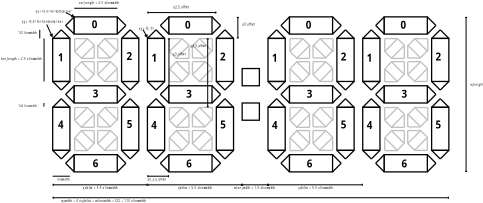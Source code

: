 <?xml version="1.0" encoding="UTF-8"?>
<dia:diagram xmlns:dia="http://www.lysator.liu.se/~alla/dia/">
  <dia:layer name="Achtergrond" visible="true" active="true">
    <dia:object type="Standard - Line" version="0" id="O0">
      <dia:attribute name="obj_pos">
        <dia:point val="7,37"/>
      </dia:attribute>
      <dia:attribute name="obj_bb">
        <dia:rectangle val="6.95,36.95;11.05,37.05"/>
      </dia:attribute>
      <dia:attribute name="conn_endpoints">
        <dia:point val="7,37"/>
        <dia:point val="11,37"/>
      </dia:attribute>
      <dia:attribute name="numcp">
        <dia:int val="1"/>
      </dia:attribute>
    </dia:object>
    <dia:object type="Standard - Line" version="0" id="O1">
      <dia:attribute name="obj_pos">
        <dia:point val="5,5"/>
      </dia:attribute>
      <dia:attribute name="obj_bb">
        <dia:rectangle val="4.95,4.95;5.05,15.05"/>
      </dia:attribute>
      <dia:attribute name="conn_endpoints">
        <dia:point val="5,5"/>
        <dia:point val="5,15"/>
      </dia:attribute>
      <dia:attribute name="numcp">
        <dia:int val="1"/>
      </dia:attribute>
    </dia:object>
    <dia:object type="Standard - Line" version="0" id="O2">
      <dia:attribute name="obj_pos">
        <dia:point val="4,3"/>
      </dia:attribute>
      <dia:attribute name="obj_bb">
        <dia:rectangle val="3.95,2.95;4.05,5.05"/>
      </dia:attribute>
      <dia:attribute name="conn_endpoints">
        <dia:point val="4,3"/>
        <dia:point val="4,5"/>
      </dia:attribute>
      <dia:attribute name="numcp">
        <dia:int val="1"/>
      </dia:attribute>
    </dia:object>
    <dia:object type="Standard - Line" version="0" id="O3">
      <dia:attribute name="obj_pos">
        <dia:point val="22,4"/>
      </dia:attribute>
      <dia:attribute name="obj_bb">
        <dia:rectangle val="21.95,-0.05;22.05,4.05"/>
      </dia:attribute>
      <dia:attribute name="conn_endpoints">
        <dia:point val="22,4"/>
        <dia:point val="22,0"/>
      </dia:attribute>
      <dia:attribute name="numcp">
        <dia:int val="1"/>
      </dia:attribute>
      <dia:connections>
        <dia:connection handle="0" to="O133" connection="15"/>
        <dia:connection handle="1" to="O133" connection="4"/>
      </dia:connections>
    </dia:object>
    <dia:object type="Standard - Line" version="0" id="O4">
      <dia:attribute name="obj_pos">
        <dia:point val="12,-2"/>
      </dia:attribute>
      <dia:attribute name="obj_bb">
        <dia:rectangle val="11.95,-2.05;22.05,-1.95"/>
      </dia:attribute>
      <dia:attribute name="conn_endpoints">
        <dia:point val="12,-2"/>
        <dia:point val="22,-2"/>
      </dia:attribute>
      <dia:attribute name="numcp">
        <dia:int val="1"/>
      </dia:attribute>
    </dia:object>
    <dia:object type="Standard - Text" version="1" id="O5">
      <dia:attribute name="obj_pos">
        <dia:point val="13,-3"/>
      </dia:attribute>
      <dia:attribute name="obj_bb">
        <dia:rectangle val="13,-3.595;22.085,-2.848"/>
      </dia:attribute>
      <dia:attribute name="text">
        <dia:composite type="text">
          <dia:attribute name="string">
            <dia:string>#bar_length = 2.5 x linewidth#</dia:string>
          </dia:attribute>
          <dia:attribute name="font">
            <dia:font family="sans" style="0" name="Helvetica"/>
          </dia:attribute>
          <dia:attribute name="height">
            <dia:real val="0.8"/>
          </dia:attribute>
          <dia:attribute name="pos">
            <dia:point val="13,-3"/>
          </dia:attribute>
          <dia:attribute name="color">
            <dia:color val="#000000"/>
          </dia:attribute>
          <dia:attribute name="alignment">
            <dia:enum val="0"/>
          </dia:attribute>
        </dia:composite>
      </dia:attribute>
      <dia:attribute name="valign">
        <dia:enum val="3"/>
      </dia:attribute>
    </dia:object>
    <dia:object type="Standard - Text" version="1" id="O6">
      <dia:attribute name="obj_pos">
        <dia:point val="8,38"/>
      </dia:attribute>
      <dia:attribute name="obj_bb">
        <dia:rectangle val="8,37.405;10.918,38.153"/>
      </dia:attribute>
      <dia:attribute name="text">
        <dia:composite type="text">
          <dia:attribute name="string">
            <dia:string>#linewidth#</dia:string>
          </dia:attribute>
          <dia:attribute name="font">
            <dia:font family="sans" style="0" name="Helvetica"/>
          </dia:attribute>
          <dia:attribute name="height">
            <dia:real val="0.8"/>
          </dia:attribute>
          <dia:attribute name="pos">
            <dia:point val="8,38"/>
          </dia:attribute>
          <dia:attribute name="color">
            <dia:color val="#000000"/>
          </dia:attribute>
          <dia:attribute name="alignment">
            <dia:enum val="0"/>
          </dia:attribute>
        </dia:composite>
      </dia:attribute>
      <dia:attribute name="valign">
        <dia:enum val="3"/>
      </dia:attribute>
    </dia:object>
    <dia:object type="Standard - Text" version="1" id="O7">
      <dia:attribute name="obj_pos">
        <dia:point val="-1,4"/>
      </dia:attribute>
      <dia:attribute name="obj_bb">
        <dia:rectangle val="-1,3.405;3.15,4.152"/>
      </dia:attribute>
      <dia:attribute name="text">
        <dia:composite type="text">
          <dia:attribute name="string">
            <dia:string>#1/2 linewidth#</dia:string>
          </dia:attribute>
          <dia:attribute name="font">
            <dia:font family="sans" style="0" name="Helvetica"/>
          </dia:attribute>
          <dia:attribute name="height">
            <dia:real val="0.8"/>
          </dia:attribute>
          <dia:attribute name="pos">
            <dia:point val="-1,4"/>
          </dia:attribute>
          <dia:attribute name="color">
            <dia:color val="#000000"/>
          </dia:attribute>
          <dia:attribute name="alignment">
            <dia:enum val="0"/>
          </dia:attribute>
        </dia:composite>
      </dia:attribute>
      <dia:attribute name="valign">
        <dia:enum val="3"/>
      </dia:attribute>
    </dia:object>
    <dia:object type="Standard - Text" version="1" id="O8">
      <dia:attribute name="obj_pos">
        <dia:point val="3,-1"/>
      </dia:attribute>
      <dia:attribute name="obj_bb">
        <dia:rectangle val="3,-1.614;11.379,-0.81"/>
      </dia:attribute>
      <dia:attribute name="text">
        <dia:composite type="text">
          <dia:attribute name="string">
            <dia:string>#x,y = (0,0) for vertical bar#</dia:string>
          </dia:attribute>
          <dia:attribute name="font">
            <dia:font family="sans" style="0" name="Helvetica"/>
          </dia:attribute>
          <dia:attribute name="height">
            <dia:real val="0.8"/>
          </dia:attribute>
          <dia:attribute name="pos">
            <dia:point val="3,-1"/>
          </dia:attribute>
          <dia:attribute name="color">
            <dia:color val="#000000"/>
          </dia:attribute>
          <dia:attribute name="alignment">
            <dia:enum val="0"/>
          </dia:attribute>
        </dia:composite>
      </dia:attribute>
      <dia:attribute name="valign">
        <dia:enum val="3"/>
      </dia:attribute>
    </dia:object>
    <dia:object type="Standard - Line" version="0" id="O9">
      <dia:attribute name="obj_pos">
        <dia:point val="10,-1"/>
      </dia:attribute>
      <dia:attribute name="obj_bb">
        <dia:rectangle val="9.933,-1.067;12.1,0.07"/>
      </dia:attribute>
      <dia:attribute name="conn_endpoints">
        <dia:point val="10,-1"/>
        <dia:point val="12,0"/>
      </dia:attribute>
      <dia:attribute name="numcp">
        <dia:int val="1"/>
      </dia:attribute>
      <dia:attribute name="end_arrow">
        <dia:enum val="3"/>
      </dia:attribute>
      <dia:attribute name="end_arrow_length">
        <dia:real val="0.5"/>
      </dia:attribute>
      <dia:attribute name="end_arrow_width">
        <dia:real val="0.5"/>
      </dia:attribute>
      <dia:connections>
        <dia:connection handle="1" to="O133" connection="0"/>
      </dia:connections>
    </dia:object>
    <dia:object type="Standard - Line" version="0" id="O10">
      <dia:attribute name="obj_pos">
        <dia:point val="5,20"/>
      </dia:attribute>
      <dia:attribute name="obj_bb">
        <dia:rectangle val="4.886,19.947;5.053,20.878"/>
      </dia:attribute>
      <dia:attribute name="conn_endpoints">
        <dia:point val="5,20"/>
        <dia:point val="4.94,20.825"/>
      </dia:attribute>
      <dia:attribute name="numcp">
        <dia:int val="1"/>
      </dia:attribute>
    </dia:object>
    <dia:object type="Standard - Text" version="1" id="O11">
      <dia:attribute name="obj_pos">
        <dia:point val="-1,21"/>
      </dia:attribute>
      <dia:attribute name="obj_bb">
        <dia:rectangle val="-1,20.405;3.15,21.152"/>
      </dia:attribute>
      <dia:attribute name="text">
        <dia:composite type="text">
          <dia:attribute name="string">
            <dia:string>#1/4 linewidth#</dia:string>
          </dia:attribute>
          <dia:attribute name="font">
            <dia:font family="sans" style="0" name="Helvetica"/>
          </dia:attribute>
          <dia:attribute name="height">
            <dia:real val="0.8"/>
          </dia:attribute>
          <dia:attribute name="pos">
            <dia:point val="-1,21"/>
          </dia:attribute>
          <dia:attribute name="color">
            <dia:color val="#000000"/>
          </dia:attribute>
          <dia:attribute name="alignment">
            <dia:enum val="0"/>
          </dia:attribute>
        </dia:composite>
      </dia:attribute>
      <dia:attribute name="valign">
        <dia:enum val="3"/>
      </dia:attribute>
    </dia:object>
    <dia:object type="Flowchart - Box" version="0" id="O12">
      <dia:attribute name="obj_pos">
        <dia:point val="51,12"/>
      </dia:attribute>
      <dia:attribute name="obj_bb">
        <dia:rectangle val="50.85,11.85;55.15,16.15"/>
      </dia:attribute>
      <dia:attribute name="elem_corner">
        <dia:point val="51,12"/>
      </dia:attribute>
      <dia:attribute name="elem_width">
        <dia:real val="4"/>
      </dia:attribute>
      <dia:attribute name="elem_height">
        <dia:real val="4"/>
      </dia:attribute>
      <dia:attribute name="border_width">
        <dia:real val="0.3"/>
      </dia:attribute>
      <dia:attribute name="show_background">
        <dia:boolean val="true"/>
      </dia:attribute>
      <dia:attribute name="padding">
        <dia:real val="0.5"/>
      </dia:attribute>
      <dia:attribute name="text">
        <dia:composite type="text">
          <dia:attribute name="string">
            <dia:string>##</dia:string>
          </dia:attribute>
          <dia:attribute name="font">
            <dia:font family="sans" style="0" name="Helvetica"/>
          </dia:attribute>
          <dia:attribute name="height">
            <dia:real val="0.8"/>
          </dia:attribute>
          <dia:attribute name="pos">
            <dia:point val="53,14.195"/>
          </dia:attribute>
          <dia:attribute name="color">
            <dia:color val="#000000"/>
          </dia:attribute>
          <dia:attribute name="alignment">
            <dia:enum val="1"/>
          </dia:attribute>
        </dia:composite>
      </dia:attribute>
    </dia:object>
    <dia:object type="Standard - Line" version="0" id="O13">
      <dia:attribute name="obj_pos">
        <dia:point val="51,39"/>
      </dia:attribute>
      <dia:attribute name="obj_bb">
        <dia:rectangle val="50.929,38.679;57.071,39.321"/>
      </dia:attribute>
      <dia:attribute name="conn_endpoints">
        <dia:point val="51,39"/>
        <dia:point val="57,39"/>
      </dia:attribute>
      <dia:attribute name="numcp">
        <dia:int val="1"/>
      </dia:attribute>
      <dia:attribute name="start_arrow">
        <dia:enum val="13"/>
      </dia:attribute>
      <dia:attribute name="start_arrow_length">
        <dia:real val="0.5"/>
      </dia:attribute>
      <dia:attribute name="start_arrow_width">
        <dia:real val="0.5"/>
      </dia:attribute>
      <dia:attribute name="end_arrow">
        <dia:enum val="13"/>
      </dia:attribute>
      <dia:attribute name="end_arrow_length">
        <dia:real val="0.5"/>
      </dia:attribute>
      <dia:attribute name="end_arrow_width">
        <dia:real val="0.5"/>
      </dia:attribute>
    </dia:object>
    <dia:object type="Standard - Text" version="1" id="O14">
      <dia:attribute name="obj_pos">
        <dia:point val="49,40"/>
      </dia:attribute>
      <dia:attribute name="obj_bb">
        <dia:rectangle val="49,39.405;58.465,40.153"/>
      </dia:attribute>
      <dia:attribute name="text">
        <dia:composite type="text">
          <dia:attribute name="string">
            <dia:string>#colon_width = 1.5 x linewidth#</dia:string>
          </dia:attribute>
          <dia:attribute name="font">
            <dia:font family="sans" style="0" name="Helvetica"/>
          </dia:attribute>
          <dia:attribute name="height">
            <dia:real val="0.8"/>
          </dia:attribute>
          <dia:attribute name="pos">
            <dia:point val="49,40"/>
          </dia:attribute>
          <dia:attribute name="color">
            <dia:color val="#000000"/>
          </dia:attribute>
          <dia:attribute name="alignment">
            <dia:enum val="0"/>
          </dia:attribute>
        </dia:composite>
      </dia:attribute>
      <dia:attribute name="valign">
        <dia:enum val="3"/>
      </dia:attribute>
    </dia:object>
    <dia:object type="Standard - Line" version="0" id="O15">
      <dia:attribute name="obj_pos">
        <dia:point val="103,0"/>
      </dia:attribute>
      <dia:attribute name="obj_bb">
        <dia:rectangle val="102.679,-0.071;103.321,36.071"/>
      </dia:attribute>
      <dia:attribute name="conn_endpoints">
        <dia:point val="103,0"/>
        <dia:point val="103,36"/>
      </dia:attribute>
      <dia:attribute name="numcp">
        <dia:int val="1"/>
      </dia:attribute>
      <dia:attribute name="start_arrow">
        <dia:enum val="13"/>
      </dia:attribute>
      <dia:attribute name="start_arrow_length">
        <dia:real val="0.5"/>
      </dia:attribute>
      <dia:attribute name="start_arrow_width">
        <dia:real val="0.5"/>
      </dia:attribute>
      <dia:attribute name="end_arrow">
        <dia:enum val="13"/>
      </dia:attribute>
      <dia:attribute name="end_arrow_length">
        <dia:real val="0.5"/>
      </dia:attribute>
      <dia:attribute name="end_arrow_width">
        <dia:real val="0.5"/>
      </dia:attribute>
    </dia:object>
    <dia:object type="Standard - Text" version="1" id="O16">
      <dia:attribute name="obj_pos">
        <dia:point val="104,16"/>
      </dia:attribute>
      <dia:attribute name="obj_bb">
        <dia:rectangle val="104,15.405;106.882,16.152"/>
      </dia:attribute>
      <dia:attribute name="text">
        <dia:composite type="text">
          <dia:attribute name="string">
            <dia:string>#w_height#</dia:string>
          </dia:attribute>
          <dia:attribute name="font">
            <dia:font family="sans" style="0" name="Helvetica"/>
          </dia:attribute>
          <dia:attribute name="height">
            <dia:real val="0.8"/>
          </dia:attribute>
          <dia:attribute name="pos">
            <dia:point val="104,16"/>
          </dia:attribute>
          <dia:attribute name="color">
            <dia:color val="#000000"/>
          </dia:attribute>
          <dia:attribute name="alignment">
            <dia:enum val="0"/>
          </dia:attribute>
        </dia:composite>
      </dia:attribute>
      <dia:attribute name="valign">
        <dia:enum val="3"/>
      </dia:attribute>
    </dia:object>
    <dia:object type="Standard - Text" version="1" id="O17">
      <dia:attribute name="obj_pos">
        <dia:point val="88,45"/>
      </dia:attribute>
      <dia:attribute name="obj_bb">
        <dia:rectangle val="88,44.405;88,45.153"/>
      </dia:attribute>
      <dia:attribute name="text">
        <dia:composite type="text">
          <dia:attribute name="string">
            <dia:string>##</dia:string>
          </dia:attribute>
          <dia:attribute name="font">
            <dia:font family="sans" style="0" name="Helvetica"/>
          </dia:attribute>
          <dia:attribute name="height">
            <dia:real val="0.8"/>
          </dia:attribute>
          <dia:attribute name="pos">
            <dia:point val="88,45"/>
          </dia:attribute>
          <dia:attribute name="color">
            <dia:color val="#000000"/>
          </dia:attribute>
          <dia:attribute name="alignment">
            <dia:enum val="0"/>
          </dia:attribute>
        </dia:composite>
      </dia:attribute>
      <dia:attribute name="valign">
        <dia:enum val="3"/>
      </dia:attribute>
    </dia:object>
    <dia:object type="Standard - Text" version="1" id="O18">
      <dia:attribute name="obj_pos">
        <dia:point val="106,43"/>
      </dia:attribute>
      <dia:attribute name="obj_bb">
        <dia:rectangle val="106,42.405;106,43.153"/>
      </dia:attribute>
      <dia:attribute name="text">
        <dia:composite type="text">
          <dia:attribute name="string">
            <dia:string>##</dia:string>
          </dia:attribute>
          <dia:attribute name="font">
            <dia:font family="sans" style="0" name="Helvetica"/>
          </dia:attribute>
          <dia:attribute name="height">
            <dia:real val="0.8"/>
          </dia:attribute>
          <dia:attribute name="pos">
            <dia:point val="106,43"/>
          </dia:attribute>
          <dia:attribute name="color">
            <dia:color val="#000000"/>
          </dia:attribute>
          <dia:attribute name="alignment">
            <dia:enum val="0"/>
          </dia:attribute>
        </dia:composite>
      </dia:attribute>
      <dia:attribute name="valign">
        <dia:enum val="3"/>
      </dia:attribute>
    </dia:object>
    <dia:object type="Standard - Text" version="1" id="O19">
      <dia:attribute name="obj_pos">
        <dia:point val="106,43"/>
      </dia:attribute>
      <dia:attribute name="obj_bb">
        <dia:rectangle val="106,42.405;106,43.153"/>
      </dia:attribute>
      <dia:attribute name="text">
        <dia:composite type="text">
          <dia:attribute name="string">
            <dia:string>##</dia:string>
          </dia:attribute>
          <dia:attribute name="font">
            <dia:font family="sans" style="0" name="Helvetica"/>
          </dia:attribute>
          <dia:attribute name="height">
            <dia:real val="0.8"/>
          </dia:attribute>
          <dia:attribute name="pos">
            <dia:point val="106,43"/>
          </dia:attribute>
          <dia:attribute name="color">
            <dia:color val="#000000"/>
          </dia:attribute>
          <dia:attribute name="alignment">
            <dia:enum val="0"/>
          </dia:attribute>
        </dia:composite>
      </dia:attribute>
      <dia:attribute name="valign">
        <dia:enum val="3"/>
      </dia:attribute>
    </dia:object>
    <dia:object type="Standard - Text" version="1" id="O20">
      <dia:attribute name="obj_pos">
        <dia:point val="106,43"/>
      </dia:attribute>
      <dia:attribute name="obj_bb">
        <dia:rectangle val="106,42.405;106,43.153"/>
      </dia:attribute>
      <dia:attribute name="text">
        <dia:composite type="text">
          <dia:attribute name="string">
            <dia:string>##</dia:string>
          </dia:attribute>
          <dia:attribute name="font">
            <dia:font family="sans" style="0" name="Helvetica"/>
          </dia:attribute>
          <dia:attribute name="height">
            <dia:real val="0.8"/>
          </dia:attribute>
          <dia:attribute name="pos">
            <dia:point val="106,43"/>
          </dia:attribute>
          <dia:attribute name="color">
            <dia:color val="#000000"/>
          </dia:attribute>
          <dia:attribute name="alignment">
            <dia:enum val="0"/>
          </dia:attribute>
        </dia:composite>
      </dia:attribute>
      <dia:attribute name="valign">
        <dia:enum val="3"/>
      </dia:attribute>
    </dia:object>
    <dia:object type="Standard - Text" version="1" id="O21">
      <dia:attribute name="obj_pos">
        <dia:point val="89,43"/>
      </dia:attribute>
      <dia:attribute name="obj_bb">
        <dia:rectangle val="89,42.405;89,43.153"/>
      </dia:attribute>
      <dia:attribute name="text">
        <dia:composite type="text">
          <dia:attribute name="string">
            <dia:string>##</dia:string>
          </dia:attribute>
          <dia:attribute name="font">
            <dia:font family="sans" style="0" name="Helvetica"/>
          </dia:attribute>
          <dia:attribute name="height">
            <dia:real val="0.8"/>
          </dia:attribute>
          <dia:attribute name="pos">
            <dia:point val="89,43"/>
          </dia:attribute>
          <dia:attribute name="color">
            <dia:color val="#000000"/>
          </dia:attribute>
          <dia:attribute name="alignment">
            <dia:enum val="0"/>
          </dia:attribute>
        </dia:composite>
      </dia:attribute>
      <dia:attribute name="valign">
        <dia:enum val="3"/>
      </dia:attribute>
    </dia:object>
    <dia:object type="Standard - Text" version="1" id="O22">
      <dia:attribute name="obj_pos">
        <dia:point val="14,40"/>
      </dia:attribute>
      <dia:attribute name="obj_bb">
        <dia:rectangle val="14,39.405;14,40.153"/>
      </dia:attribute>
      <dia:attribute name="text">
        <dia:composite type="text">
          <dia:attribute name="string">
            <dia:string>##</dia:string>
          </dia:attribute>
          <dia:attribute name="font">
            <dia:font family="sans" style="0" name="Helvetica"/>
          </dia:attribute>
          <dia:attribute name="height">
            <dia:real val="0.8"/>
          </dia:attribute>
          <dia:attribute name="pos">
            <dia:point val="14,40"/>
          </dia:attribute>
          <dia:attribute name="color">
            <dia:color val="#000000"/>
          </dia:attribute>
          <dia:attribute name="alignment">
            <dia:enum val="0"/>
          </dia:attribute>
        </dia:composite>
      </dia:attribute>
      <dia:attribute name="valign">
        <dia:enum val="3"/>
      </dia:attribute>
    </dia:object>
    <dia:object type="Standard - Text" version="1" id="O23">
      <dia:attribute name="obj_pos">
        <dia:point val="18,40"/>
      </dia:attribute>
      <dia:attribute name="obj_bb">
        <dia:rectangle val="18,39.405;18,40.153"/>
      </dia:attribute>
      <dia:attribute name="text">
        <dia:composite type="text">
          <dia:attribute name="string">
            <dia:string>##</dia:string>
          </dia:attribute>
          <dia:attribute name="font">
            <dia:font family="sans" style="0" name="Helvetica"/>
          </dia:attribute>
          <dia:attribute name="height">
            <dia:real val="0.8"/>
          </dia:attribute>
          <dia:attribute name="pos">
            <dia:point val="18,40"/>
          </dia:attribute>
          <dia:attribute name="color">
            <dia:color val="#000000"/>
          </dia:attribute>
          <dia:attribute name="alignment">
            <dia:enum val="0"/>
          </dia:attribute>
        </dia:composite>
      </dia:attribute>
      <dia:attribute name="valign">
        <dia:enum val="3"/>
      </dia:attribute>
    </dia:object>
    <dia:object type="Standard - Text" version="1" id="O24">
      <dia:attribute name="obj_pos">
        <dia:point val="9,43"/>
      </dia:attribute>
      <dia:attribute name="obj_bb">
        <dia:rectangle val="9,42.405;28.812,43.153"/>
      </dia:attribute>
      <dia:attribute name="text">
        <dia:composite type="text">
          <dia:attribute name="string">
            <dia:string>#w_width = 4 x x_delta + colonwidth = (22 + 1.5) x linewidth  #</dia:string>
          </dia:attribute>
          <dia:attribute name="font">
            <dia:font family="sans" style="0" name="Helvetica"/>
          </dia:attribute>
          <dia:attribute name="height">
            <dia:real val="0.8"/>
          </dia:attribute>
          <dia:attribute name="pos">
            <dia:point val="9,43"/>
          </dia:attribute>
          <dia:attribute name="color">
            <dia:color val="#000000"/>
          </dia:attribute>
          <dia:attribute name="alignment">
            <dia:enum val="0"/>
          </dia:attribute>
        </dia:composite>
      </dia:attribute>
      <dia:attribute name="valign">
        <dia:enum val="3"/>
      </dia:attribute>
    </dia:object>
    <dia:object type="Standard - Line" version="0" id="O25">
      <dia:attribute name="obj_pos">
        <dia:point val="4,3"/>
      </dia:attribute>
      <dia:attribute name="obj_bb">
        <dia:rectangle val="4,3;4,3"/>
      </dia:attribute>
      <dia:attribute name="conn_endpoints">
        <dia:point val="4,3"/>
        <dia:point val="4,3"/>
      </dia:attribute>
      <dia:attribute name="numcp">
        <dia:int val="1"/>
      </dia:attribute>
      <dia:attribute name="line_style">
        <dia:enum val="4"/>
      </dia:attribute>
    </dia:object>
    <dia:object type="Standard - Text" version="1" id="O26">
      <dia:attribute name="obj_pos">
        <dia:point val="25,10"/>
      </dia:attribute>
      <dia:attribute name="obj_bb">
        <dia:rectangle val="25,9.405;25,10.152"/>
      </dia:attribute>
      <dia:attribute name="text">
        <dia:composite type="text">
          <dia:attribute name="string">
            <dia:string>##</dia:string>
          </dia:attribute>
          <dia:attribute name="font">
            <dia:font family="sans" style="0" name="Helvetica"/>
          </dia:attribute>
          <dia:attribute name="height">
            <dia:real val="0.8"/>
          </dia:attribute>
          <dia:attribute name="pos">
            <dia:point val="25,10"/>
          </dia:attribute>
          <dia:attribute name="color">
            <dia:color val="#000000"/>
          </dia:attribute>
          <dia:attribute name="alignment">
            <dia:enum val="0"/>
          </dia:attribute>
        </dia:composite>
      </dia:attribute>
      <dia:attribute name="valign">
        <dia:enum val="3"/>
      </dia:attribute>
      <dia:connections>
        <dia:connection handle="0" to="O124" connection="16"/>
      </dia:connections>
    </dia:object>
    <dia:object type="Standard - Line" version="0" id="O27">
      <dia:attribute name="obj_pos">
        <dia:point val="27,15"/>
      </dia:attribute>
      <dia:attribute name="obj_bb">
        <dia:rectangle val="22.85,14.85;27.15,15.15"/>
      </dia:attribute>
      <dia:attribute name="conn_endpoints">
        <dia:point val="27,15"/>
        <dia:point val="23,15"/>
      </dia:attribute>
      <dia:attribute name="numcp">
        <dia:int val="1"/>
      </dia:attribute>
      <dia:attribute name="line_width">
        <dia:real val="0.3"/>
      </dia:attribute>
      <dia:connections>
        <dia:connection handle="0" to="O124" connection="15"/>
        <dia:connection handle="1" to="O124" connection="11"/>
      </dia:connections>
    </dia:object>
    <dia:object type="Standard - Text" version="1" id="O28">
      <dia:attribute name="obj_pos">
        <dia:point val="25,26"/>
      </dia:attribute>
      <dia:attribute name="obj_bb">
        <dia:rectangle val="25,25.405;25,26.152"/>
      </dia:attribute>
      <dia:attribute name="text">
        <dia:composite type="text">
          <dia:attribute name="string">
            <dia:string>##</dia:string>
          </dia:attribute>
          <dia:attribute name="font">
            <dia:font family="sans" style="0" name="Helvetica"/>
          </dia:attribute>
          <dia:attribute name="height">
            <dia:real val="0.8"/>
          </dia:attribute>
          <dia:attribute name="pos">
            <dia:point val="25,26"/>
          </dia:attribute>
          <dia:attribute name="color">
            <dia:color val="#000000"/>
          </dia:attribute>
          <dia:attribute name="alignment">
            <dia:enum val="0"/>
          </dia:attribute>
        </dia:composite>
      </dia:attribute>
      <dia:attribute name="valign">
        <dia:enum val="3"/>
      </dia:attribute>
      <dia:connections>
        <dia:connection handle="0" to="O46" connection="16"/>
      </dia:connections>
    </dia:object>
    <dia:object type="Flowchart - Box" version="0" id="O29">
      <dia:attribute name="obj_pos">
        <dia:point val="51,20"/>
      </dia:attribute>
      <dia:attribute name="obj_bb">
        <dia:rectangle val="50.85,19.85;55.15,24.15"/>
      </dia:attribute>
      <dia:attribute name="elem_corner">
        <dia:point val="51,20"/>
      </dia:attribute>
      <dia:attribute name="elem_width">
        <dia:real val="4"/>
      </dia:attribute>
      <dia:attribute name="elem_height">
        <dia:real val="4"/>
      </dia:attribute>
      <dia:attribute name="border_width">
        <dia:real val="0.3"/>
      </dia:attribute>
      <dia:attribute name="show_background">
        <dia:boolean val="true"/>
      </dia:attribute>
      <dia:attribute name="padding">
        <dia:real val="0.5"/>
      </dia:attribute>
      <dia:attribute name="text">
        <dia:composite type="text">
          <dia:attribute name="string">
            <dia:string>##</dia:string>
          </dia:attribute>
          <dia:attribute name="font">
            <dia:font family="sans" style="0" name="Helvetica"/>
          </dia:attribute>
          <dia:attribute name="height">
            <dia:real val="0.8"/>
          </dia:attribute>
          <dia:attribute name="pos">
            <dia:point val="53,22.195"/>
          </dia:attribute>
          <dia:attribute name="color">
            <dia:color val="#000000"/>
          </dia:attribute>
          <dia:attribute name="alignment">
            <dia:enum val="1"/>
          </dia:attribute>
        </dia:composite>
      </dia:attribute>
    </dia:object>
    <dia:object type="Standard - Line" version="0" id="O30">
      <dia:attribute name="obj_pos">
        <dia:point val="29,-1"/>
      </dia:attribute>
      <dia:attribute name="obj_bb">
        <dia:rectangle val="28.929,-1.321;45.071,-0.679"/>
      </dia:attribute>
      <dia:attribute name="conn_endpoints">
        <dia:point val="29,-1"/>
        <dia:point val="45,-1"/>
      </dia:attribute>
      <dia:attribute name="numcp">
        <dia:int val="1"/>
      </dia:attribute>
      <dia:attribute name="start_arrow">
        <dia:enum val="13"/>
      </dia:attribute>
      <dia:attribute name="start_arrow_length">
        <dia:real val="0.5"/>
      </dia:attribute>
      <dia:attribute name="start_arrow_width">
        <dia:real val="0.5"/>
      </dia:attribute>
      <dia:attribute name="end_arrow">
        <dia:enum val="13"/>
      </dia:attribute>
      <dia:attribute name="end_arrow_length">
        <dia:real val="0.5"/>
      </dia:attribute>
      <dia:attribute name="end_arrow_width">
        <dia:real val="0.5"/>
      </dia:attribute>
    </dia:object>
    <dia:object type="Standard - Text" version="1" id="O31">
      <dia:attribute name="obj_pos">
        <dia:point val="35,-2"/>
      </dia:attribute>
      <dia:attribute name="obj_bb">
        <dia:rectangle val="35,-2.595;38.965,-1.847"/>
      </dia:attribute>
      <dia:attribute name="text">
        <dia:composite type="text">
          <dia:attribute name="string">
            <dia:string>#x_2_5_offset#</dia:string>
          </dia:attribute>
          <dia:attribute name="font">
            <dia:font family="sans" style="0" name="Helvetica"/>
          </dia:attribute>
          <dia:attribute name="height">
            <dia:real val="0.8"/>
          </dia:attribute>
          <dia:attribute name="pos">
            <dia:point val="35,-2"/>
          </dia:attribute>
          <dia:attribute name="color">
            <dia:color val="#000000"/>
          </dia:attribute>
          <dia:attribute name="alignment">
            <dia:enum val="0"/>
          </dia:attribute>
        </dia:composite>
      </dia:attribute>
      <dia:attribute name="valign">
        <dia:enum val="3"/>
      </dia:attribute>
    </dia:object>
    <dia:object type="Standard - Line" version="0" id="O32">
      <dia:attribute name="obj_pos">
        <dia:point val="29,37"/>
      </dia:attribute>
      <dia:attribute name="obj_bb">
        <dia:rectangle val="28.929,36.679;34.071,37.321"/>
      </dia:attribute>
      <dia:attribute name="conn_endpoints">
        <dia:point val="29,37"/>
        <dia:point val="34,37"/>
      </dia:attribute>
      <dia:attribute name="numcp">
        <dia:int val="1"/>
      </dia:attribute>
      <dia:attribute name="start_arrow">
        <dia:enum val="13"/>
      </dia:attribute>
      <dia:attribute name="start_arrow_length">
        <dia:real val="0.5"/>
      </dia:attribute>
      <dia:attribute name="start_arrow_width">
        <dia:real val="0.5"/>
      </dia:attribute>
      <dia:attribute name="end_arrow">
        <dia:enum val="13"/>
      </dia:attribute>
      <dia:attribute name="end_arrow_length">
        <dia:real val="0.5"/>
      </dia:attribute>
      <dia:attribute name="end_arrow_width">
        <dia:real val="0.5"/>
      </dia:attribute>
    </dia:object>
    <dia:object type="Standard - Text" version="1" id="O33">
      <dia:attribute name="obj_pos">
        <dia:point val="29,38"/>
      </dia:attribute>
      <dia:attribute name="obj_bb">
        <dia:rectangle val="29,37.405;33.693,38.153"/>
      </dia:attribute>
      <dia:attribute name="text">
        <dia:composite type="text">
          <dia:attribute name="string">
            <dia:string>#x_0_3_6_offset#</dia:string>
          </dia:attribute>
          <dia:attribute name="font">
            <dia:font family="sans" style="0" name="Helvetica"/>
          </dia:attribute>
          <dia:attribute name="height">
            <dia:real val="0.8"/>
          </dia:attribute>
          <dia:attribute name="pos">
            <dia:point val="29,38"/>
          </dia:attribute>
          <dia:attribute name="color">
            <dia:color val="#000000"/>
          </dia:attribute>
          <dia:attribute name="alignment">
            <dia:enum val="0"/>
          </dia:attribute>
        </dia:composite>
      </dia:attribute>
      <dia:attribute name="valign">
        <dia:enum val="3"/>
      </dia:attribute>
    </dia:object>
    <dia:object type="Standard - Line" version="0" id="O34">
      <dia:attribute name="obj_pos">
        <dia:point val="50,0"/>
      </dia:attribute>
      <dia:attribute name="obj_bb">
        <dia:rectangle val="49.679,-0.071;50.321,5.071"/>
      </dia:attribute>
      <dia:attribute name="conn_endpoints">
        <dia:point val="50,0"/>
        <dia:point val="50,5"/>
      </dia:attribute>
      <dia:attribute name="numcp">
        <dia:int val="1"/>
      </dia:attribute>
      <dia:attribute name="start_arrow">
        <dia:enum val="13"/>
      </dia:attribute>
      <dia:attribute name="start_arrow_length">
        <dia:real val="0.5"/>
      </dia:attribute>
      <dia:attribute name="start_arrow_width">
        <dia:real val="0.5"/>
      </dia:attribute>
      <dia:attribute name="end_arrow">
        <dia:enum val="13"/>
      </dia:attribute>
      <dia:attribute name="end_arrow_length">
        <dia:real val="0.5"/>
      </dia:attribute>
      <dia:attribute name="end_arrow_width">
        <dia:real val="0.5"/>
      </dia:attribute>
    </dia:object>
    <dia:object type="Standard - Text" version="1" id="O35">
      <dia:attribute name="obj_pos">
        <dia:point val="51,2"/>
      </dia:attribute>
      <dia:attribute name="obj_bb">
        <dia:rectangle val="51,1.405;54.237,2.152"/>
      </dia:attribute>
      <dia:attribute name="text">
        <dia:composite type="text">
          <dia:attribute name="string">
            <dia:string>#y_0_offset#</dia:string>
          </dia:attribute>
          <dia:attribute name="font">
            <dia:font family="sans" style="0" name="Helvetica"/>
          </dia:attribute>
          <dia:attribute name="height">
            <dia:real val="0.8"/>
          </dia:attribute>
          <dia:attribute name="pos">
            <dia:point val="51,2"/>
          </dia:attribute>
          <dia:attribute name="color">
            <dia:color val="#000000"/>
          </dia:attribute>
          <dia:attribute name="alignment">
            <dia:enum val="0"/>
          </dia:attribute>
        </dia:composite>
      </dia:attribute>
      <dia:attribute name="valign">
        <dia:enum val="3"/>
      </dia:attribute>
    </dia:object>
    <dia:object type="Standard - Text" version="1" id="O36">
      <dia:attribute name="obj_pos">
        <dia:point val="19,40"/>
      </dia:attribute>
      <dia:attribute name="obj_bb">
        <dia:rectangle val="19,39.405;19,40.153"/>
      </dia:attribute>
      <dia:attribute name="text">
        <dia:composite type="text">
          <dia:attribute name="string">
            <dia:string>##</dia:string>
          </dia:attribute>
          <dia:attribute name="font">
            <dia:font family="sans" style="0" name="Helvetica"/>
          </dia:attribute>
          <dia:attribute name="height">
            <dia:real val="0.8"/>
          </dia:attribute>
          <dia:attribute name="pos">
            <dia:point val="19,40"/>
          </dia:attribute>
          <dia:attribute name="color">
            <dia:color val="#000000"/>
          </dia:attribute>
          <dia:attribute name="alignment">
            <dia:enum val="0"/>
          </dia:attribute>
        </dia:composite>
      </dia:attribute>
      <dia:attribute name="valign">
        <dia:enum val="3"/>
      </dia:attribute>
    </dia:object>
    <dia:object type="Standard - Text" version="1" id="O37">
      <dia:attribute name="obj_pos">
        <dia:point val="9,10"/>
      </dia:attribute>
      <dia:attribute name="obj_bb">
        <dia:rectangle val="9,9.405;9,10.152"/>
      </dia:attribute>
      <dia:attribute name="text">
        <dia:composite type="text">
          <dia:attribute name="string">
            <dia:string>##</dia:string>
          </dia:attribute>
          <dia:attribute name="font">
            <dia:font family="sans" style="0" name="Helvetica"/>
          </dia:attribute>
          <dia:attribute name="height">
            <dia:real val="0.8"/>
          </dia:attribute>
          <dia:attribute name="pos">
            <dia:point val="9,10"/>
          </dia:attribute>
          <dia:attribute name="color">
            <dia:color val="#000000"/>
          </dia:attribute>
          <dia:attribute name="alignment">
            <dia:enum val="0"/>
          </dia:attribute>
        </dia:composite>
      </dia:attribute>
      <dia:attribute name="valign">
        <dia:enum val="3"/>
      </dia:attribute>
      <dia:connections>
        <dia:connection handle="0" to="O38" connection="16"/>
      </dia:connections>
    </dia:object>
    <dia:object type="Flowchart - Box" version="0" id="O38">
      <dia:attribute name="obj_pos">
        <dia:point val="7,5"/>
      </dia:attribute>
      <dia:attribute name="obj_bb">
        <dia:rectangle val="6.85,4.85;11.15,15.15"/>
      </dia:attribute>
      <dia:attribute name="elem_corner">
        <dia:point val="7,5"/>
      </dia:attribute>
      <dia:attribute name="elem_width">
        <dia:real val="4"/>
      </dia:attribute>
      <dia:attribute name="elem_height">
        <dia:real val="10"/>
      </dia:attribute>
      <dia:attribute name="border_width">
        <dia:real val="0.3"/>
      </dia:attribute>
      <dia:attribute name="show_background">
        <dia:boolean val="true"/>
      </dia:attribute>
      <dia:attribute name="padding">
        <dia:real val="0.5"/>
      </dia:attribute>
      <dia:attribute name="text">
        <dia:composite type="text">
          <dia:attribute name="string">
            <dia:string>##</dia:string>
          </dia:attribute>
          <dia:attribute name="font">
            <dia:font family="sans" style="0" name="Helvetica"/>
          </dia:attribute>
          <dia:attribute name="height">
            <dia:real val="0.8"/>
          </dia:attribute>
          <dia:attribute name="pos">
            <dia:point val="9,10.195"/>
          </dia:attribute>
          <dia:attribute name="color">
            <dia:color val="#000000"/>
          </dia:attribute>
          <dia:attribute name="alignment">
            <dia:enum val="1"/>
          </dia:attribute>
        </dia:composite>
      </dia:attribute>
    </dia:object>
    <dia:object type="Standard - Line" version="0" id="O39">
      <dia:attribute name="obj_pos">
        <dia:point val="28,3"/>
      </dia:attribute>
      <dia:attribute name="obj_bb">
        <dia:rectangle val="27.932,2.932;29.02,4.853"/>
      </dia:attribute>
      <dia:attribute name="conn_endpoints">
        <dia:point val="28,3"/>
        <dia:point val="28.95,4.755"/>
      </dia:attribute>
      <dia:attribute name="numcp">
        <dia:int val="1"/>
      </dia:attribute>
      <dia:attribute name="end_arrow">
        <dia:enum val="3"/>
      </dia:attribute>
      <dia:attribute name="end_arrow_length">
        <dia:real val="0.5"/>
      </dia:attribute>
      <dia:attribute name="end_arrow_width">
        <dia:real val="0.5"/>
      </dia:attribute>
    </dia:object>
    <dia:group>
      <dia:object type="Standard - Line" version="0" id="O40">
        <dia:attribute name="obj_pos">
          <dia:point val="7,5"/>
        </dia:attribute>
        <dia:attribute name="obj_bb">
          <dia:rectangle val="6.788,2.788;9.212,5.212"/>
        </dia:attribute>
        <dia:attribute name="conn_endpoints">
          <dia:point val="7,5"/>
          <dia:point val="9,3"/>
        </dia:attribute>
        <dia:attribute name="numcp">
          <dia:int val="1"/>
        </dia:attribute>
        <dia:attribute name="line_width">
          <dia:real val="0.3"/>
        </dia:attribute>
      </dia:object>
      <dia:object type="Standard - Line" version="0" id="O41">
        <dia:attribute name="obj_pos">
          <dia:point val="11,5"/>
        </dia:attribute>
        <dia:attribute name="obj_bb">
          <dia:rectangle val="8.788,2.788;11.212,5.212"/>
        </dia:attribute>
        <dia:attribute name="conn_endpoints">
          <dia:point val="11,5"/>
          <dia:point val="9,3"/>
        </dia:attribute>
        <dia:attribute name="numcp">
          <dia:int val="1"/>
        </dia:attribute>
        <dia:attribute name="line_width">
          <dia:real val="0.3"/>
        </dia:attribute>
      </dia:object>
      <dia:object type="Standard - Line" version="0" id="O42">
        <dia:attribute name="obj_pos">
          <dia:point val="7,5"/>
        </dia:attribute>
        <dia:attribute name="obj_bb">
          <dia:rectangle val="6.85,4.85;11.15,5.15"/>
        </dia:attribute>
        <dia:attribute name="conn_endpoints">
          <dia:point val="7,5"/>
          <dia:point val="11,5"/>
        </dia:attribute>
        <dia:attribute name="numcp">
          <dia:int val="1"/>
        </dia:attribute>
        <dia:attribute name="line_width">
          <dia:real val="0.3"/>
        </dia:attribute>
      </dia:object>
    </dia:group>
    <dia:object type="Standard - Line" version="0" id="O43">
      <dia:attribute name="obj_pos">
        <dia:point val="7,15"/>
      </dia:attribute>
      <dia:attribute name="obj_bb">
        <dia:rectangle val="6.788,14.788;9.212,17.212"/>
      </dia:attribute>
      <dia:attribute name="conn_endpoints">
        <dia:point val="7,15"/>
        <dia:point val="9,17"/>
      </dia:attribute>
      <dia:attribute name="numcp">
        <dia:int val="1"/>
      </dia:attribute>
      <dia:attribute name="line_width">
        <dia:real val="0.3"/>
      </dia:attribute>
      <dia:connections>
        <dia:connection handle="0" to="O38" connection="11"/>
      </dia:connections>
    </dia:object>
    <dia:object type="Standard - Line" version="0" id="O44">
      <dia:attribute name="obj_pos">
        <dia:point val="9,17"/>
      </dia:attribute>
      <dia:attribute name="obj_bb">
        <dia:rectangle val="8.788,14.788;11.212,17.212"/>
      </dia:attribute>
      <dia:attribute name="conn_endpoints">
        <dia:point val="9,17"/>
        <dia:point val="11,15"/>
      </dia:attribute>
      <dia:attribute name="numcp">
        <dia:int val="1"/>
      </dia:attribute>
      <dia:attribute name="line_width">
        <dia:real val="0.3"/>
      </dia:attribute>
      <dia:connections>
        <dia:connection handle="1" to="O38" connection="15"/>
      </dia:connections>
    </dia:object>
    <dia:object type="Standard - Line" version="0" id="O45">
      <dia:attribute name="obj_pos">
        <dia:point val="11,15"/>
      </dia:attribute>
      <dia:attribute name="obj_bb">
        <dia:rectangle val="6.85,14.85;11.15,15.15"/>
      </dia:attribute>
      <dia:attribute name="conn_endpoints">
        <dia:point val="11,15"/>
        <dia:point val="7,15"/>
      </dia:attribute>
      <dia:attribute name="numcp">
        <dia:int val="1"/>
      </dia:attribute>
      <dia:attribute name="line_width">
        <dia:real val="0.3"/>
      </dia:attribute>
      <dia:connections>
        <dia:connection handle="0" to="O38" connection="15"/>
        <dia:connection handle="1" to="O38" connection="11"/>
      </dia:connections>
    </dia:object>
    <dia:group>
      <dia:object type="Flowchart - Box" version="0" id="O46">
        <dia:attribute name="obj_pos">
          <dia:point val="23,21"/>
        </dia:attribute>
        <dia:attribute name="obj_bb">
          <dia:rectangle val="22.85,20.85;27.15,31.15"/>
        </dia:attribute>
        <dia:attribute name="elem_corner">
          <dia:point val="23,21"/>
        </dia:attribute>
        <dia:attribute name="elem_width">
          <dia:real val="4"/>
        </dia:attribute>
        <dia:attribute name="elem_height">
          <dia:real val="10"/>
        </dia:attribute>
        <dia:attribute name="border_width">
          <dia:real val="0.3"/>
        </dia:attribute>
        <dia:attribute name="show_background">
          <dia:boolean val="true"/>
        </dia:attribute>
        <dia:attribute name="padding">
          <dia:real val="0.5"/>
        </dia:attribute>
        <dia:attribute name="text">
          <dia:composite type="text">
            <dia:attribute name="string">
              <dia:string>##</dia:string>
            </dia:attribute>
            <dia:attribute name="font">
              <dia:font family="sans" style="0" name="Helvetica"/>
            </dia:attribute>
            <dia:attribute name="height">
              <dia:real val="0.8"/>
            </dia:attribute>
            <dia:attribute name="pos">
              <dia:point val="25,26.195"/>
            </dia:attribute>
            <dia:attribute name="color">
              <dia:color val="#000000"/>
            </dia:attribute>
            <dia:attribute name="alignment">
              <dia:enum val="1"/>
            </dia:attribute>
          </dia:composite>
        </dia:attribute>
      </dia:object>
      <dia:group>
        <dia:object type="Standard - Line" version="0" id="O47">
          <dia:attribute name="obj_pos">
            <dia:point val="23,21"/>
          </dia:attribute>
          <dia:attribute name="obj_bb">
            <dia:rectangle val="22.788,18.788;25.212,21.212"/>
          </dia:attribute>
          <dia:attribute name="conn_endpoints">
            <dia:point val="23,21"/>
            <dia:point val="25,19"/>
          </dia:attribute>
          <dia:attribute name="numcp">
            <dia:int val="1"/>
          </dia:attribute>
          <dia:attribute name="line_width">
            <dia:real val="0.3"/>
          </dia:attribute>
        </dia:object>
        <dia:object type="Standard - Line" version="0" id="O48">
          <dia:attribute name="obj_pos">
            <dia:point val="27,21"/>
          </dia:attribute>
          <dia:attribute name="obj_bb">
            <dia:rectangle val="24.788,18.788;27.212,21.212"/>
          </dia:attribute>
          <dia:attribute name="conn_endpoints">
            <dia:point val="27,21"/>
            <dia:point val="25,19"/>
          </dia:attribute>
          <dia:attribute name="numcp">
            <dia:int val="1"/>
          </dia:attribute>
          <dia:attribute name="line_width">
            <dia:real val="0.3"/>
          </dia:attribute>
        </dia:object>
        <dia:object type="Standard - Line" version="0" id="O49">
          <dia:attribute name="obj_pos">
            <dia:point val="23,21"/>
          </dia:attribute>
          <dia:attribute name="obj_bb">
            <dia:rectangle val="22.85,20.85;27.15,21.15"/>
          </dia:attribute>
          <dia:attribute name="conn_endpoints">
            <dia:point val="23,21"/>
            <dia:point val="27,21"/>
          </dia:attribute>
          <dia:attribute name="numcp">
            <dia:int val="1"/>
          </dia:attribute>
          <dia:attribute name="line_width">
            <dia:real val="0.3"/>
          </dia:attribute>
        </dia:object>
      </dia:group>
      <dia:object type="Standard - Line" version="0" id="O50">
        <dia:attribute name="obj_pos">
          <dia:point val="23,31"/>
        </dia:attribute>
        <dia:attribute name="obj_bb">
          <dia:rectangle val="22.788,30.788;25.212,33.212"/>
        </dia:attribute>
        <dia:attribute name="conn_endpoints">
          <dia:point val="23,31"/>
          <dia:point val="25,33"/>
        </dia:attribute>
        <dia:attribute name="numcp">
          <dia:int val="1"/>
        </dia:attribute>
        <dia:attribute name="line_width">
          <dia:real val="0.3"/>
        </dia:attribute>
        <dia:connections>
          <dia:connection handle="0" to="O46" connection="11"/>
        </dia:connections>
      </dia:object>
      <dia:object type="Standard - Line" version="0" id="O51">
        <dia:attribute name="obj_pos">
          <dia:point val="25,33"/>
        </dia:attribute>
        <dia:attribute name="obj_bb">
          <dia:rectangle val="24.788,30.788;27.212,33.212"/>
        </dia:attribute>
        <dia:attribute name="conn_endpoints">
          <dia:point val="25,33"/>
          <dia:point val="27,31"/>
        </dia:attribute>
        <dia:attribute name="numcp">
          <dia:int val="1"/>
        </dia:attribute>
        <dia:attribute name="line_width">
          <dia:real val="0.3"/>
        </dia:attribute>
        <dia:connections>
          <dia:connection handle="1" to="O46" connection="15"/>
        </dia:connections>
      </dia:object>
      <dia:object type="Standard - Line" version="0" id="O52">
        <dia:attribute name="obj_pos">
          <dia:point val="27,31"/>
        </dia:attribute>
        <dia:attribute name="obj_bb">
          <dia:rectangle val="22.85,30.85;27.15,31.15"/>
        </dia:attribute>
        <dia:attribute name="conn_endpoints">
          <dia:point val="27,31"/>
          <dia:point val="23,31"/>
        </dia:attribute>
        <dia:attribute name="numcp">
          <dia:int val="1"/>
        </dia:attribute>
        <dia:attribute name="line_width">
          <dia:real val="0.3"/>
        </dia:attribute>
        <dia:connections>
          <dia:connection handle="0" to="O46" connection="15"/>
          <dia:connection handle="1" to="O46" connection="11"/>
        </dia:connections>
      </dia:object>
    </dia:group>
    <dia:group>
      <dia:object type="Flowchart - Box" version="0" id="O53">
        <dia:attribute name="obj_pos">
          <dia:point val="7,21"/>
        </dia:attribute>
        <dia:attribute name="obj_bb">
          <dia:rectangle val="6.85,20.85;11.15,31.15"/>
        </dia:attribute>
        <dia:attribute name="elem_corner">
          <dia:point val="7,21"/>
        </dia:attribute>
        <dia:attribute name="elem_width">
          <dia:real val="4"/>
        </dia:attribute>
        <dia:attribute name="elem_height">
          <dia:real val="10"/>
        </dia:attribute>
        <dia:attribute name="border_width">
          <dia:real val="0.3"/>
        </dia:attribute>
        <dia:attribute name="show_background">
          <dia:boolean val="true"/>
        </dia:attribute>
        <dia:attribute name="padding">
          <dia:real val="0.5"/>
        </dia:attribute>
        <dia:attribute name="text">
          <dia:composite type="text">
            <dia:attribute name="string">
              <dia:string>##</dia:string>
            </dia:attribute>
            <dia:attribute name="font">
              <dia:font family="sans" style="0" name="Helvetica"/>
            </dia:attribute>
            <dia:attribute name="height">
              <dia:real val="0.8"/>
            </dia:attribute>
            <dia:attribute name="pos">
              <dia:point val="9,26.195"/>
            </dia:attribute>
            <dia:attribute name="color">
              <dia:color val="#000000"/>
            </dia:attribute>
            <dia:attribute name="alignment">
              <dia:enum val="1"/>
            </dia:attribute>
          </dia:composite>
        </dia:attribute>
      </dia:object>
      <dia:group>
        <dia:object type="Standard - Line" version="0" id="O54">
          <dia:attribute name="obj_pos">
            <dia:point val="7,21"/>
          </dia:attribute>
          <dia:attribute name="obj_bb">
            <dia:rectangle val="6.788,18.788;9.212,21.212"/>
          </dia:attribute>
          <dia:attribute name="conn_endpoints">
            <dia:point val="7,21"/>
            <dia:point val="9,19"/>
          </dia:attribute>
          <dia:attribute name="numcp">
            <dia:int val="1"/>
          </dia:attribute>
          <dia:attribute name="line_width">
            <dia:real val="0.3"/>
          </dia:attribute>
        </dia:object>
        <dia:object type="Standard - Line" version="0" id="O55">
          <dia:attribute name="obj_pos">
            <dia:point val="11,21"/>
          </dia:attribute>
          <dia:attribute name="obj_bb">
            <dia:rectangle val="8.788,18.788;11.212,21.212"/>
          </dia:attribute>
          <dia:attribute name="conn_endpoints">
            <dia:point val="11,21"/>
            <dia:point val="9,19"/>
          </dia:attribute>
          <dia:attribute name="numcp">
            <dia:int val="1"/>
          </dia:attribute>
          <dia:attribute name="line_width">
            <dia:real val="0.3"/>
          </dia:attribute>
        </dia:object>
        <dia:object type="Standard - Line" version="0" id="O56">
          <dia:attribute name="obj_pos">
            <dia:point val="7,21"/>
          </dia:attribute>
          <dia:attribute name="obj_bb">
            <dia:rectangle val="6.85,20.85;11.15,21.15"/>
          </dia:attribute>
          <dia:attribute name="conn_endpoints">
            <dia:point val="7,21"/>
            <dia:point val="11,21"/>
          </dia:attribute>
          <dia:attribute name="numcp">
            <dia:int val="1"/>
          </dia:attribute>
          <dia:attribute name="line_width">
            <dia:real val="0.3"/>
          </dia:attribute>
        </dia:object>
      </dia:group>
      <dia:object type="Standard - Line" version="0" id="O57">
        <dia:attribute name="obj_pos">
          <dia:point val="7,31"/>
        </dia:attribute>
        <dia:attribute name="obj_bb">
          <dia:rectangle val="6.788,30.788;9.212,33.212"/>
        </dia:attribute>
        <dia:attribute name="conn_endpoints">
          <dia:point val="7,31"/>
          <dia:point val="9,33"/>
        </dia:attribute>
        <dia:attribute name="numcp">
          <dia:int val="1"/>
        </dia:attribute>
        <dia:attribute name="line_width">
          <dia:real val="0.3"/>
        </dia:attribute>
        <dia:connections>
          <dia:connection handle="0" to="O53" connection="11"/>
        </dia:connections>
      </dia:object>
      <dia:object type="Standard - Line" version="0" id="O58">
        <dia:attribute name="obj_pos">
          <dia:point val="9,33"/>
        </dia:attribute>
        <dia:attribute name="obj_bb">
          <dia:rectangle val="8.788,30.788;11.212,33.212"/>
        </dia:attribute>
        <dia:attribute name="conn_endpoints">
          <dia:point val="9,33"/>
          <dia:point val="11,31"/>
        </dia:attribute>
        <dia:attribute name="numcp">
          <dia:int val="1"/>
        </dia:attribute>
        <dia:attribute name="line_width">
          <dia:real val="0.3"/>
        </dia:attribute>
        <dia:connections>
          <dia:connection handle="1" to="O53" connection="15"/>
        </dia:connections>
      </dia:object>
      <dia:object type="Standard - Line" version="0" id="O59">
        <dia:attribute name="obj_pos">
          <dia:point val="11,31"/>
        </dia:attribute>
        <dia:attribute name="obj_bb">
          <dia:rectangle val="6.85,30.85;11.15,31.15"/>
        </dia:attribute>
        <dia:attribute name="conn_endpoints">
          <dia:point val="11,31"/>
          <dia:point val="7,31"/>
        </dia:attribute>
        <dia:attribute name="numcp">
          <dia:int val="1"/>
        </dia:attribute>
        <dia:attribute name="line_width">
          <dia:real val="0.3"/>
        </dia:attribute>
        <dia:connections>
          <dia:connection handle="0" to="O53" connection="15"/>
          <dia:connection handle="1" to="O53" connection="11"/>
        </dia:connections>
      </dia:object>
    </dia:group>
    <dia:group>
      <dia:group>
        <dia:object type="Standard - Line" version="0" id="O60">
          <dia:attribute name="obj_pos">
            <dia:point val="15,5"/>
          </dia:attribute>
          <dia:attribute name="obj_bb">
            <dia:rectangle val="14.788,4.788;16.93,6.847"/>
          </dia:attribute>
          <dia:attribute name="conn_endpoints">
            <dia:point val="15,5"/>
            <dia:point val="16.718,6.635"/>
          </dia:attribute>
          <dia:attribute name="numcp">
            <dia:int val="1"/>
          </dia:attribute>
          <dia:attribute name="line_color">
            <dia:color val="#bfbfbf"/>
          </dia:attribute>
          <dia:attribute name="line_width">
            <dia:real val="0.3"/>
          </dia:attribute>
        </dia:object>
        <dia:group>
          <dia:object type="Standard - Line" version="0" id="O61">
            <dia:attribute name="obj_pos">
              <dia:point val="12.1,5.05"/>
            </dia:attribute>
            <dia:attribute name="obj_bb">
              <dia:rectangle val="11.95,4.9;12.25,8.2"/>
            </dia:attribute>
            <dia:attribute name="conn_endpoints">
              <dia:point val="12.1,5.05"/>
              <dia:point val="12.1,8.05"/>
            </dia:attribute>
            <dia:attribute name="numcp">
              <dia:int val="1"/>
            </dia:attribute>
            <dia:attribute name="line_color">
              <dia:color val="#bfbfbf"/>
            </dia:attribute>
            <dia:attribute name="line_width">
              <dia:real val="0.3"/>
            </dia:attribute>
          </dia:object>
          <dia:object type="Standard - Line" version="0" id="O62">
            <dia:attribute name="obj_pos">
              <dia:point val="12.1,5.05"/>
            </dia:attribute>
            <dia:attribute name="obj_bb">
              <dia:rectangle val="11.95,4.9;15.25,5.2"/>
            </dia:attribute>
            <dia:attribute name="conn_endpoints">
              <dia:point val="12.1,5.05"/>
              <dia:point val="15.1,5.05"/>
            </dia:attribute>
            <dia:attribute name="numcp">
              <dia:int val="1"/>
            </dia:attribute>
            <dia:attribute name="line_color">
              <dia:color val="#bfbfbf"/>
            </dia:attribute>
            <dia:attribute name="line_width">
              <dia:real val="0.3"/>
            </dia:attribute>
          </dia:object>
          <dia:object type="Standard - Line" version="0" id="O63">
            <dia:attribute name="obj_pos">
              <dia:point val="15.1,5.05"/>
            </dia:attribute>
            <dia:attribute name="obj_bb">
              <dia:rectangle val="11.888,4.838;15.312,8.262"/>
            </dia:attribute>
            <dia:attribute name="conn_endpoints">
              <dia:point val="15.1,5.05"/>
              <dia:point val="12.1,8.05"/>
            </dia:attribute>
            <dia:attribute name="numcp">
              <dia:int val="1"/>
            </dia:attribute>
            <dia:attribute name="line_color">
              <dia:color val="#bfbfbf"/>
            </dia:attribute>
            <dia:attribute name="line_width">
              <dia:real val="0.3"/>
            </dia:attribute>
          </dia:object>
        </dia:group>
        <dia:group>
          <dia:object type="Standard - Line" version="0" id="O64">
            <dia:attribute name="obj_pos">
              <dia:point val="13.65,9.65"/>
            </dia:attribute>
            <dia:attribute name="obj_bb">
              <dia:rectangle val="13.5,9.5;16.8,9.8"/>
            </dia:attribute>
            <dia:attribute name="conn_endpoints">
              <dia:point val="13.65,9.65"/>
              <dia:point val="16.65,9.65"/>
            </dia:attribute>
            <dia:attribute name="numcp">
              <dia:int val="1"/>
            </dia:attribute>
            <dia:attribute name="line_color">
              <dia:color val="#bfbfbf"/>
            </dia:attribute>
            <dia:attribute name="line_width">
              <dia:real val="0.3"/>
            </dia:attribute>
          </dia:object>
          <dia:object type="Standard - Line" version="0" id="O65">
            <dia:attribute name="obj_pos">
              <dia:point val="16.65,6.65"/>
            </dia:attribute>
            <dia:attribute name="obj_bb">
              <dia:rectangle val="16.5,6.5;16.8,9.8"/>
            </dia:attribute>
            <dia:attribute name="conn_endpoints">
              <dia:point val="16.65,6.65"/>
              <dia:point val="16.65,9.65"/>
            </dia:attribute>
            <dia:attribute name="numcp">
              <dia:int val="1"/>
            </dia:attribute>
            <dia:attribute name="line_color">
              <dia:color val="#bfbfbf"/>
            </dia:attribute>
            <dia:attribute name="line_width">
              <dia:real val="0.3"/>
            </dia:attribute>
          </dia:object>
          <dia:object type="Standard - Line" version="0" id="O66">
            <dia:attribute name="obj_pos">
              <dia:point val="16.65,6.65"/>
            </dia:attribute>
            <dia:attribute name="obj_bb">
              <dia:rectangle val="13.438,6.438;16.862,9.862"/>
            </dia:attribute>
            <dia:attribute name="conn_endpoints">
              <dia:point val="16.65,6.65"/>
              <dia:point val="13.65,9.65"/>
            </dia:attribute>
            <dia:attribute name="numcp">
              <dia:int val="1"/>
            </dia:attribute>
            <dia:attribute name="line_color">
              <dia:color val="#bfbfbf"/>
            </dia:attribute>
            <dia:attribute name="line_width">
              <dia:real val="0.3"/>
            </dia:attribute>
          </dia:object>
        </dia:group>
        <dia:object type="Standard - Line" version="0" id="O67">
          <dia:attribute name="obj_pos">
            <dia:point val="12.1,8.05"/>
          </dia:attribute>
          <dia:attribute name="obj_bb">
            <dia:rectangle val="11.888,7.838;14.03,9.947"/>
          </dia:attribute>
          <dia:attribute name="conn_endpoints">
            <dia:point val="12.1,8.05"/>
            <dia:point val="13.818,9.735"/>
          </dia:attribute>
          <dia:attribute name="numcp">
            <dia:int val="1"/>
          </dia:attribute>
          <dia:attribute name="line_color">
            <dia:color val="#bfbfbf"/>
          </dia:attribute>
          <dia:attribute name="line_width">
            <dia:real val="0.3"/>
          </dia:attribute>
        </dia:object>
      </dia:group>
      <dia:group>
        <dia:object type="Standard - Line" version="0" id="O68">
          <dia:attribute name="obj_pos">
            <dia:point val="20.35,10.35"/>
          </dia:attribute>
          <dia:attribute name="obj_bb">
            <dia:rectangle val="20.138,10.138;22.28,12.197"/>
          </dia:attribute>
          <dia:attribute name="conn_endpoints">
            <dia:point val="20.35,10.35"/>
            <dia:point val="22.068,11.985"/>
          </dia:attribute>
          <dia:attribute name="numcp">
            <dia:int val="1"/>
          </dia:attribute>
          <dia:attribute name="line_color">
            <dia:color val="#bfbfbf"/>
          </dia:attribute>
          <dia:attribute name="line_width">
            <dia:real val="0.3"/>
          </dia:attribute>
        </dia:object>
        <dia:group>
          <dia:object type="Standard - Line" version="0" id="O69">
            <dia:attribute name="obj_pos">
              <dia:point val="17.45,10.4"/>
            </dia:attribute>
            <dia:attribute name="obj_bb">
              <dia:rectangle val="17.3,10.25;17.6,13.55"/>
            </dia:attribute>
            <dia:attribute name="conn_endpoints">
              <dia:point val="17.45,10.4"/>
              <dia:point val="17.45,13.4"/>
            </dia:attribute>
            <dia:attribute name="numcp">
              <dia:int val="1"/>
            </dia:attribute>
            <dia:attribute name="line_color">
              <dia:color val="#bfbfbf"/>
            </dia:attribute>
            <dia:attribute name="line_width">
              <dia:real val="0.3"/>
            </dia:attribute>
          </dia:object>
          <dia:object type="Standard - Line" version="0" id="O70">
            <dia:attribute name="obj_pos">
              <dia:point val="17.45,10.4"/>
            </dia:attribute>
            <dia:attribute name="obj_bb">
              <dia:rectangle val="17.3,10.25;20.6,10.55"/>
            </dia:attribute>
            <dia:attribute name="conn_endpoints">
              <dia:point val="17.45,10.4"/>
              <dia:point val="20.45,10.4"/>
            </dia:attribute>
            <dia:attribute name="numcp">
              <dia:int val="1"/>
            </dia:attribute>
            <dia:attribute name="line_color">
              <dia:color val="#bfbfbf"/>
            </dia:attribute>
            <dia:attribute name="line_width">
              <dia:real val="0.3"/>
            </dia:attribute>
          </dia:object>
          <dia:object type="Standard - Line" version="0" id="O71">
            <dia:attribute name="obj_pos">
              <dia:point val="20.45,10.4"/>
            </dia:attribute>
            <dia:attribute name="obj_bb">
              <dia:rectangle val="17.238,10.188;20.662,13.612"/>
            </dia:attribute>
            <dia:attribute name="conn_endpoints">
              <dia:point val="20.45,10.4"/>
              <dia:point val="17.45,13.4"/>
            </dia:attribute>
            <dia:attribute name="numcp">
              <dia:int val="1"/>
            </dia:attribute>
            <dia:attribute name="line_color">
              <dia:color val="#bfbfbf"/>
            </dia:attribute>
            <dia:attribute name="line_width">
              <dia:real val="0.3"/>
            </dia:attribute>
          </dia:object>
        </dia:group>
        <dia:group>
          <dia:object type="Standard - Line" version="0" id="O72">
            <dia:attribute name="obj_pos">
              <dia:point val="19,15"/>
            </dia:attribute>
            <dia:attribute name="obj_bb">
              <dia:rectangle val="18.85,14.85;22.15,15.15"/>
            </dia:attribute>
            <dia:attribute name="conn_endpoints">
              <dia:point val="19,15"/>
              <dia:point val="22,15"/>
            </dia:attribute>
            <dia:attribute name="numcp">
              <dia:int val="1"/>
            </dia:attribute>
            <dia:attribute name="line_color">
              <dia:color val="#bfbfbf"/>
            </dia:attribute>
            <dia:attribute name="line_width">
              <dia:real val="0.3"/>
            </dia:attribute>
          </dia:object>
          <dia:object type="Standard - Line" version="0" id="O73">
            <dia:attribute name="obj_pos">
              <dia:point val="22,12"/>
            </dia:attribute>
            <dia:attribute name="obj_bb">
              <dia:rectangle val="21.85,11.85;22.15,15.15"/>
            </dia:attribute>
            <dia:attribute name="conn_endpoints">
              <dia:point val="22,12"/>
              <dia:point val="22,15"/>
            </dia:attribute>
            <dia:attribute name="numcp">
              <dia:int val="1"/>
            </dia:attribute>
            <dia:attribute name="line_color">
              <dia:color val="#bfbfbf"/>
            </dia:attribute>
            <dia:attribute name="line_width">
              <dia:real val="0.3"/>
            </dia:attribute>
          </dia:object>
          <dia:object type="Standard - Line" version="0" id="O74">
            <dia:attribute name="obj_pos">
              <dia:point val="22,12"/>
            </dia:attribute>
            <dia:attribute name="obj_bb">
              <dia:rectangle val="18.788,11.788;22.212,15.212"/>
            </dia:attribute>
            <dia:attribute name="conn_endpoints">
              <dia:point val="22,12"/>
              <dia:point val="19,15"/>
            </dia:attribute>
            <dia:attribute name="numcp">
              <dia:int val="1"/>
            </dia:attribute>
            <dia:attribute name="line_color">
              <dia:color val="#bfbfbf"/>
            </dia:attribute>
            <dia:attribute name="line_width">
              <dia:real val="0.3"/>
            </dia:attribute>
          </dia:object>
        </dia:group>
        <dia:object type="Standard - Line" version="0" id="O75">
          <dia:attribute name="obj_pos">
            <dia:point val="17.45,13.4"/>
          </dia:attribute>
          <dia:attribute name="obj_bb">
            <dia:rectangle val="17.238,13.188;19.38,15.297"/>
          </dia:attribute>
          <dia:attribute name="conn_endpoints">
            <dia:point val="17.45,13.4"/>
            <dia:point val="19.168,15.085"/>
          </dia:attribute>
          <dia:attribute name="numcp">
            <dia:int val="1"/>
          </dia:attribute>
          <dia:attribute name="line_color">
            <dia:color val="#bfbfbf"/>
          </dia:attribute>
          <dia:attribute name="line_width">
            <dia:real val="0.3"/>
          </dia:attribute>
        </dia:object>
      </dia:group>
      <dia:group>
        <dia:object type="Standard - Line" version="0" id="O76">
          <dia:attribute name="obj_pos">
            <dia:point val="19.1,5.05"/>
          </dia:attribute>
          <dia:attribute name="obj_bb">
            <dia:rectangle val="18.888,4.838;22.312,8.262"/>
          </dia:attribute>
          <dia:attribute name="conn_endpoints">
            <dia:point val="19.1,5.05"/>
            <dia:point val="22.1,8.05"/>
          </dia:attribute>
          <dia:attribute name="numcp">
            <dia:int val="1"/>
          </dia:attribute>
          <dia:attribute name="line_color">
            <dia:color val="#bfbfbf"/>
          </dia:attribute>
          <dia:attribute name="line_width">
            <dia:real val="0.3"/>
          </dia:attribute>
        </dia:object>
        <dia:object type="Standard - Line" version="0" id="O77">
          <dia:attribute name="obj_pos">
            <dia:point val="22.1,5.05"/>
          </dia:attribute>
          <dia:attribute name="obj_bb">
            <dia:rectangle val="21.95,4.9;22.25,8.2"/>
          </dia:attribute>
          <dia:attribute name="conn_endpoints">
            <dia:point val="22.1,5.05"/>
            <dia:point val="22.1,8.05"/>
          </dia:attribute>
          <dia:attribute name="numcp">
            <dia:int val="1"/>
          </dia:attribute>
          <dia:attribute name="line_color">
            <dia:color val="#bfbfbf"/>
          </dia:attribute>
          <dia:attribute name="line_width">
            <dia:real val="0.3"/>
          </dia:attribute>
        </dia:object>
        <dia:object type="Standard - Line" version="0" id="O78">
          <dia:attribute name="obj_pos">
            <dia:point val="19.1,5.05"/>
          </dia:attribute>
          <dia:attribute name="obj_bb">
            <dia:rectangle val="18.95,4.9;22.25,5.2"/>
          </dia:attribute>
          <dia:attribute name="conn_endpoints">
            <dia:point val="19.1,5.05"/>
            <dia:point val="22.1,5.05"/>
          </dia:attribute>
          <dia:attribute name="numcp">
            <dia:int val="1"/>
          </dia:attribute>
          <dia:attribute name="line_color">
            <dia:color val="#bfbfbf"/>
          </dia:attribute>
          <dia:attribute name="line_width">
            <dia:real val="0.3"/>
          </dia:attribute>
        </dia:object>
      </dia:group>
      <dia:group>
        <dia:object type="Standard - Line" version="0" id="O79">
          <dia:attribute name="obj_pos">
            <dia:point val="13.65,10.4"/>
          </dia:attribute>
          <dia:attribute name="obj_bb">
            <dia:rectangle val="13.438,10.188;16.862,13.612"/>
          </dia:attribute>
          <dia:attribute name="conn_endpoints">
            <dia:point val="13.65,10.4"/>
            <dia:point val="16.65,13.4"/>
          </dia:attribute>
          <dia:attribute name="numcp">
            <dia:int val="1"/>
          </dia:attribute>
          <dia:attribute name="line_color">
            <dia:color val="#bfbfbf"/>
          </dia:attribute>
          <dia:attribute name="line_width">
            <dia:real val="0.3"/>
          </dia:attribute>
        </dia:object>
        <dia:object type="Standard - Line" version="0" id="O80">
          <dia:attribute name="obj_pos">
            <dia:point val="16.65,10.4"/>
          </dia:attribute>
          <dia:attribute name="obj_bb">
            <dia:rectangle val="16.5,10.25;16.8,13.55"/>
          </dia:attribute>
          <dia:attribute name="conn_endpoints">
            <dia:point val="16.65,10.4"/>
            <dia:point val="16.65,13.4"/>
          </dia:attribute>
          <dia:attribute name="numcp">
            <dia:int val="1"/>
          </dia:attribute>
          <dia:attribute name="line_color">
            <dia:color val="#bfbfbf"/>
          </dia:attribute>
          <dia:attribute name="line_width">
            <dia:real val="0.3"/>
          </dia:attribute>
        </dia:object>
        <dia:object type="Standard - Line" version="0" id="O81">
          <dia:attribute name="obj_pos">
            <dia:point val="13.65,10.4"/>
          </dia:attribute>
          <dia:attribute name="obj_bb">
            <dia:rectangle val="13.5,10.25;16.8,10.55"/>
          </dia:attribute>
          <dia:attribute name="conn_endpoints">
            <dia:point val="13.65,10.4"/>
            <dia:point val="16.65,10.4"/>
          </dia:attribute>
          <dia:attribute name="numcp">
            <dia:int val="1"/>
          </dia:attribute>
          <dia:attribute name="line_color">
            <dia:color val="#bfbfbf"/>
          </dia:attribute>
          <dia:attribute name="line_width">
            <dia:real val="0.3"/>
          </dia:attribute>
        </dia:object>
      </dia:group>
      <dia:group>
        <dia:object type="Standard - Line" version="0" id="O82">
          <dia:attribute name="obj_pos">
            <dia:point val="12.1,12.05"/>
          </dia:attribute>
          <dia:attribute name="obj_bb">
            <dia:rectangle val="11.95,11.9;12.25,15.2"/>
          </dia:attribute>
          <dia:attribute name="conn_endpoints">
            <dia:point val="12.1,12.05"/>
            <dia:point val="12.1,15.05"/>
          </dia:attribute>
          <dia:attribute name="numcp">
            <dia:int val="1"/>
          </dia:attribute>
          <dia:attribute name="line_color">
            <dia:color val="#bfbfbf"/>
          </dia:attribute>
          <dia:attribute name="line_width">
            <dia:real val="0.3"/>
          </dia:attribute>
        </dia:object>
        <dia:object type="Standard - Line" version="0" id="O83">
          <dia:attribute name="obj_pos">
            <dia:point val="15.1,15.05"/>
          </dia:attribute>
          <dia:attribute name="obj_bb">
            <dia:rectangle val="11.95,14.9;15.25,15.2"/>
          </dia:attribute>
          <dia:attribute name="conn_endpoints">
            <dia:point val="15.1,15.05"/>
            <dia:point val="12.1,15.05"/>
          </dia:attribute>
          <dia:attribute name="numcp">
            <dia:int val="1"/>
          </dia:attribute>
          <dia:attribute name="line_color">
            <dia:color val="#bfbfbf"/>
          </dia:attribute>
          <dia:attribute name="line_width">
            <dia:real val="0.3"/>
          </dia:attribute>
        </dia:object>
        <dia:object type="Standard - Line" version="0" id="O84">
          <dia:attribute name="obj_pos">
            <dia:point val="12.1,12.05"/>
          </dia:attribute>
          <dia:attribute name="obj_bb">
            <dia:rectangle val="11.888,11.838;15.312,15.262"/>
          </dia:attribute>
          <dia:attribute name="conn_endpoints">
            <dia:point val="12.1,12.05"/>
            <dia:point val="15.1,15.05"/>
          </dia:attribute>
          <dia:attribute name="numcp">
            <dia:int val="1"/>
          </dia:attribute>
          <dia:attribute name="line_color">
            <dia:color val="#bfbfbf"/>
          </dia:attribute>
          <dia:attribute name="line_width">
            <dia:real val="0.3"/>
          </dia:attribute>
        </dia:object>
      </dia:group>
      <dia:group>
        <dia:object type="Standard - Line" version="0" id="O85">
          <dia:attribute name="obj_pos">
            <dia:point val="17.45,6.55"/>
          </dia:attribute>
          <dia:attribute name="obj_bb">
            <dia:rectangle val="17.3,6.4;17.6,9.7"/>
          </dia:attribute>
          <dia:attribute name="conn_endpoints">
            <dia:point val="17.45,6.55"/>
            <dia:point val="17.45,9.55"/>
          </dia:attribute>
          <dia:attribute name="numcp">
            <dia:int val="1"/>
          </dia:attribute>
          <dia:attribute name="line_color">
            <dia:color val="#bfbfbf"/>
          </dia:attribute>
          <dia:attribute name="line_width">
            <dia:real val="0.3"/>
          </dia:attribute>
        </dia:object>
        <dia:object type="Standard - Line" version="0" id="O86">
          <dia:attribute name="obj_pos">
            <dia:point val="20.45,9.55"/>
          </dia:attribute>
          <dia:attribute name="obj_bb">
            <dia:rectangle val="17.3,9.4;20.6,9.7"/>
          </dia:attribute>
          <dia:attribute name="conn_endpoints">
            <dia:point val="20.45,9.55"/>
            <dia:point val="17.45,9.55"/>
          </dia:attribute>
          <dia:attribute name="numcp">
            <dia:int val="1"/>
          </dia:attribute>
          <dia:attribute name="line_color">
            <dia:color val="#bfbfbf"/>
          </dia:attribute>
          <dia:attribute name="line_width">
            <dia:real val="0.3"/>
          </dia:attribute>
        </dia:object>
        <dia:object type="Standard - Line" version="0" id="O87">
          <dia:attribute name="obj_pos">
            <dia:point val="17.45,6.55"/>
          </dia:attribute>
          <dia:attribute name="obj_bb">
            <dia:rectangle val="17.238,6.338;20.662,9.762"/>
          </dia:attribute>
          <dia:attribute name="conn_endpoints">
            <dia:point val="17.45,6.55"/>
            <dia:point val="20.45,9.55"/>
          </dia:attribute>
          <dia:attribute name="numcp">
            <dia:int val="1"/>
          </dia:attribute>
          <dia:attribute name="line_color">
            <dia:color val="#bfbfbf"/>
          </dia:attribute>
          <dia:attribute name="line_width">
            <dia:real val="0.3"/>
          </dia:attribute>
        </dia:object>
      </dia:group>
      <dia:object type="Standard - Line" version="0" id="O88">
        <dia:attribute name="obj_pos">
          <dia:point val="12.168,12.035"/>
        </dia:attribute>
        <dia:attribute name="obj_bb">
          <dia:rectangle val="11.956,10.123;13.98,12.247"/>
        </dia:attribute>
        <dia:attribute name="conn_endpoints">
          <dia:point val="12.168,12.035"/>
          <dia:point val="13.768,10.335"/>
        </dia:attribute>
        <dia:attribute name="numcp">
          <dia:int val="1"/>
        </dia:attribute>
        <dia:attribute name="line_color">
          <dia:color val="#bfbfbf"/>
        </dia:attribute>
        <dia:attribute name="line_width">
          <dia:real val="0.3"/>
        </dia:attribute>
      </dia:object>
      <dia:object type="Standard - Line" version="0" id="O89">
        <dia:attribute name="obj_pos">
          <dia:point val="15.005,15.052"/>
        </dia:attribute>
        <dia:attribute name="obj_bb">
          <dia:rectangle val="14.793,13.14;16.817,15.264"/>
        </dia:attribute>
        <dia:attribute name="conn_endpoints">
          <dia:point val="15.005,15.052"/>
          <dia:point val="16.605,13.352"/>
        </dia:attribute>
        <dia:attribute name="numcp">
          <dia:int val="1"/>
        </dia:attribute>
        <dia:attribute name="line_color">
          <dia:color val="#bfbfbf"/>
        </dia:attribute>
        <dia:attribute name="line_width">
          <dia:real val="0.3"/>
        </dia:attribute>
      </dia:object>
      <dia:object type="Standard - Line" version="0" id="O90">
        <dia:attribute name="obj_pos">
          <dia:point val="17.58,6.657"/>
        </dia:attribute>
        <dia:attribute name="obj_bb">
          <dia:rectangle val="17.368,4.745;19.392,6.869"/>
        </dia:attribute>
        <dia:attribute name="conn_endpoints">
          <dia:point val="17.58,6.657"/>
          <dia:point val="19.18,4.957"/>
        </dia:attribute>
        <dia:attribute name="numcp">
          <dia:int val="1"/>
        </dia:attribute>
        <dia:attribute name="line_color">
          <dia:color val="#bfbfbf"/>
        </dia:attribute>
        <dia:attribute name="line_width">
          <dia:real val="0.3"/>
        </dia:attribute>
      </dia:object>
      <dia:object type="Standard - Line" version="0" id="O91">
        <dia:attribute name="obj_pos">
          <dia:point val="20.405,9.512"/>
        </dia:attribute>
        <dia:attribute name="obj_bb">
          <dia:rectangle val="20.193,7.6;22.217,9.724"/>
        </dia:attribute>
        <dia:attribute name="conn_endpoints">
          <dia:point val="20.405,9.512"/>
          <dia:point val="22.005,7.812"/>
        </dia:attribute>
        <dia:attribute name="numcp">
          <dia:int val="1"/>
        </dia:attribute>
        <dia:attribute name="line_color">
          <dia:color val="#bfbfbf"/>
        </dia:attribute>
        <dia:attribute name="line_width">
          <dia:real val="0.3"/>
        </dia:attribute>
      </dia:object>
    </dia:group>
    <dia:group>
      <dia:group>
        <dia:object type="Standard - Line" version="0" id="O92">
          <dia:attribute name="obj_pos">
            <dia:point val="15,21"/>
          </dia:attribute>
          <dia:attribute name="obj_bb">
            <dia:rectangle val="14.788,20.788;16.93,22.847"/>
          </dia:attribute>
          <dia:attribute name="conn_endpoints">
            <dia:point val="15,21"/>
            <dia:point val="16.718,22.635"/>
          </dia:attribute>
          <dia:attribute name="numcp">
            <dia:int val="1"/>
          </dia:attribute>
          <dia:attribute name="line_color">
            <dia:color val="#bfbfbf"/>
          </dia:attribute>
          <dia:attribute name="line_width">
            <dia:real val="0.3"/>
          </dia:attribute>
        </dia:object>
        <dia:group>
          <dia:object type="Standard - Line" version="0" id="O93">
            <dia:attribute name="obj_pos">
              <dia:point val="12.1,21.05"/>
            </dia:attribute>
            <dia:attribute name="obj_bb">
              <dia:rectangle val="11.95,20.9;12.25,24.2"/>
            </dia:attribute>
            <dia:attribute name="conn_endpoints">
              <dia:point val="12.1,21.05"/>
              <dia:point val="12.1,24.05"/>
            </dia:attribute>
            <dia:attribute name="numcp">
              <dia:int val="1"/>
            </dia:attribute>
            <dia:attribute name="line_color">
              <dia:color val="#bfbfbf"/>
            </dia:attribute>
            <dia:attribute name="line_width">
              <dia:real val="0.3"/>
            </dia:attribute>
          </dia:object>
          <dia:object type="Standard - Line" version="0" id="O94">
            <dia:attribute name="obj_pos">
              <dia:point val="12.1,21.05"/>
            </dia:attribute>
            <dia:attribute name="obj_bb">
              <dia:rectangle val="11.95,20.9;15.25,21.2"/>
            </dia:attribute>
            <dia:attribute name="conn_endpoints">
              <dia:point val="12.1,21.05"/>
              <dia:point val="15.1,21.05"/>
            </dia:attribute>
            <dia:attribute name="numcp">
              <dia:int val="1"/>
            </dia:attribute>
            <dia:attribute name="line_color">
              <dia:color val="#bfbfbf"/>
            </dia:attribute>
            <dia:attribute name="line_width">
              <dia:real val="0.3"/>
            </dia:attribute>
          </dia:object>
          <dia:object type="Standard - Line" version="0" id="O95">
            <dia:attribute name="obj_pos">
              <dia:point val="15.1,21.05"/>
            </dia:attribute>
            <dia:attribute name="obj_bb">
              <dia:rectangle val="11.888,20.838;15.312,24.262"/>
            </dia:attribute>
            <dia:attribute name="conn_endpoints">
              <dia:point val="15.1,21.05"/>
              <dia:point val="12.1,24.05"/>
            </dia:attribute>
            <dia:attribute name="numcp">
              <dia:int val="1"/>
            </dia:attribute>
            <dia:attribute name="line_color">
              <dia:color val="#bfbfbf"/>
            </dia:attribute>
            <dia:attribute name="line_width">
              <dia:real val="0.3"/>
            </dia:attribute>
          </dia:object>
        </dia:group>
        <dia:group>
          <dia:object type="Standard - Line" version="0" id="O96">
            <dia:attribute name="obj_pos">
              <dia:point val="13.65,25.65"/>
            </dia:attribute>
            <dia:attribute name="obj_bb">
              <dia:rectangle val="13.5,25.5;16.8,25.8"/>
            </dia:attribute>
            <dia:attribute name="conn_endpoints">
              <dia:point val="13.65,25.65"/>
              <dia:point val="16.65,25.65"/>
            </dia:attribute>
            <dia:attribute name="numcp">
              <dia:int val="1"/>
            </dia:attribute>
            <dia:attribute name="line_color">
              <dia:color val="#bfbfbf"/>
            </dia:attribute>
            <dia:attribute name="line_width">
              <dia:real val="0.3"/>
            </dia:attribute>
          </dia:object>
          <dia:object type="Standard - Line" version="0" id="O97">
            <dia:attribute name="obj_pos">
              <dia:point val="16.65,22.65"/>
            </dia:attribute>
            <dia:attribute name="obj_bb">
              <dia:rectangle val="16.5,22.5;16.8,25.8"/>
            </dia:attribute>
            <dia:attribute name="conn_endpoints">
              <dia:point val="16.65,22.65"/>
              <dia:point val="16.65,25.65"/>
            </dia:attribute>
            <dia:attribute name="numcp">
              <dia:int val="1"/>
            </dia:attribute>
            <dia:attribute name="line_color">
              <dia:color val="#bfbfbf"/>
            </dia:attribute>
            <dia:attribute name="line_width">
              <dia:real val="0.3"/>
            </dia:attribute>
          </dia:object>
          <dia:object type="Standard - Line" version="0" id="O98">
            <dia:attribute name="obj_pos">
              <dia:point val="16.65,22.65"/>
            </dia:attribute>
            <dia:attribute name="obj_bb">
              <dia:rectangle val="13.438,22.438;16.862,25.862"/>
            </dia:attribute>
            <dia:attribute name="conn_endpoints">
              <dia:point val="16.65,22.65"/>
              <dia:point val="13.65,25.65"/>
            </dia:attribute>
            <dia:attribute name="numcp">
              <dia:int val="1"/>
            </dia:attribute>
            <dia:attribute name="line_color">
              <dia:color val="#bfbfbf"/>
            </dia:attribute>
            <dia:attribute name="line_width">
              <dia:real val="0.3"/>
            </dia:attribute>
          </dia:object>
        </dia:group>
        <dia:object type="Standard - Line" version="0" id="O99">
          <dia:attribute name="obj_pos">
            <dia:point val="12.1,24.05"/>
          </dia:attribute>
          <dia:attribute name="obj_bb">
            <dia:rectangle val="11.888,23.838;14.03,25.947"/>
          </dia:attribute>
          <dia:attribute name="conn_endpoints">
            <dia:point val="12.1,24.05"/>
            <dia:point val="13.818,25.735"/>
          </dia:attribute>
          <dia:attribute name="numcp">
            <dia:int val="1"/>
          </dia:attribute>
          <dia:attribute name="line_color">
            <dia:color val="#bfbfbf"/>
          </dia:attribute>
          <dia:attribute name="line_width">
            <dia:real val="0.3"/>
          </dia:attribute>
        </dia:object>
      </dia:group>
      <dia:group>
        <dia:object type="Standard - Line" version="0" id="O100">
          <dia:attribute name="obj_pos">
            <dia:point val="20.35,26.35"/>
          </dia:attribute>
          <dia:attribute name="obj_bb">
            <dia:rectangle val="20.138,26.138;22.28,28.197"/>
          </dia:attribute>
          <dia:attribute name="conn_endpoints">
            <dia:point val="20.35,26.35"/>
            <dia:point val="22.068,27.985"/>
          </dia:attribute>
          <dia:attribute name="numcp">
            <dia:int val="1"/>
          </dia:attribute>
          <dia:attribute name="line_color">
            <dia:color val="#bfbfbf"/>
          </dia:attribute>
          <dia:attribute name="line_width">
            <dia:real val="0.3"/>
          </dia:attribute>
        </dia:object>
        <dia:group>
          <dia:object type="Standard - Line" version="0" id="O101">
            <dia:attribute name="obj_pos">
              <dia:point val="17.45,26.4"/>
            </dia:attribute>
            <dia:attribute name="obj_bb">
              <dia:rectangle val="17.3,26.25;17.6,29.55"/>
            </dia:attribute>
            <dia:attribute name="conn_endpoints">
              <dia:point val="17.45,26.4"/>
              <dia:point val="17.45,29.4"/>
            </dia:attribute>
            <dia:attribute name="numcp">
              <dia:int val="1"/>
            </dia:attribute>
            <dia:attribute name="line_color">
              <dia:color val="#bfbfbf"/>
            </dia:attribute>
            <dia:attribute name="line_width">
              <dia:real val="0.3"/>
            </dia:attribute>
          </dia:object>
          <dia:object type="Standard - Line" version="0" id="O102">
            <dia:attribute name="obj_pos">
              <dia:point val="17.45,26.4"/>
            </dia:attribute>
            <dia:attribute name="obj_bb">
              <dia:rectangle val="17.3,26.25;20.6,26.55"/>
            </dia:attribute>
            <dia:attribute name="conn_endpoints">
              <dia:point val="17.45,26.4"/>
              <dia:point val="20.45,26.4"/>
            </dia:attribute>
            <dia:attribute name="numcp">
              <dia:int val="1"/>
            </dia:attribute>
            <dia:attribute name="line_color">
              <dia:color val="#bfbfbf"/>
            </dia:attribute>
            <dia:attribute name="line_width">
              <dia:real val="0.3"/>
            </dia:attribute>
          </dia:object>
          <dia:object type="Standard - Line" version="0" id="O103">
            <dia:attribute name="obj_pos">
              <dia:point val="20.45,26.4"/>
            </dia:attribute>
            <dia:attribute name="obj_bb">
              <dia:rectangle val="17.238,26.188;20.662,29.612"/>
            </dia:attribute>
            <dia:attribute name="conn_endpoints">
              <dia:point val="20.45,26.4"/>
              <dia:point val="17.45,29.4"/>
            </dia:attribute>
            <dia:attribute name="numcp">
              <dia:int val="1"/>
            </dia:attribute>
            <dia:attribute name="line_color">
              <dia:color val="#bfbfbf"/>
            </dia:attribute>
            <dia:attribute name="line_width">
              <dia:real val="0.3"/>
            </dia:attribute>
          </dia:object>
        </dia:group>
        <dia:group>
          <dia:object type="Standard - Line" version="0" id="O104">
            <dia:attribute name="obj_pos">
              <dia:point val="19,31"/>
            </dia:attribute>
            <dia:attribute name="obj_bb">
              <dia:rectangle val="18.85,30.85;22.15,31.15"/>
            </dia:attribute>
            <dia:attribute name="conn_endpoints">
              <dia:point val="19,31"/>
              <dia:point val="22,31"/>
            </dia:attribute>
            <dia:attribute name="numcp">
              <dia:int val="1"/>
            </dia:attribute>
            <dia:attribute name="line_color">
              <dia:color val="#bfbfbf"/>
            </dia:attribute>
            <dia:attribute name="line_width">
              <dia:real val="0.3"/>
            </dia:attribute>
          </dia:object>
          <dia:object type="Standard - Line" version="0" id="O105">
            <dia:attribute name="obj_pos">
              <dia:point val="22,28"/>
            </dia:attribute>
            <dia:attribute name="obj_bb">
              <dia:rectangle val="21.85,27.85;22.15,31.15"/>
            </dia:attribute>
            <dia:attribute name="conn_endpoints">
              <dia:point val="22,28"/>
              <dia:point val="22,31"/>
            </dia:attribute>
            <dia:attribute name="numcp">
              <dia:int val="1"/>
            </dia:attribute>
            <dia:attribute name="line_color">
              <dia:color val="#bfbfbf"/>
            </dia:attribute>
            <dia:attribute name="line_width">
              <dia:real val="0.3"/>
            </dia:attribute>
          </dia:object>
          <dia:object type="Standard - Line" version="0" id="O106">
            <dia:attribute name="obj_pos">
              <dia:point val="22,28"/>
            </dia:attribute>
            <dia:attribute name="obj_bb">
              <dia:rectangle val="18.788,27.788;22.212,31.212"/>
            </dia:attribute>
            <dia:attribute name="conn_endpoints">
              <dia:point val="22,28"/>
              <dia:point val="19,31"/>
            </dia:attribute>
            <dia:attribute name="numcp">
              <dia:int val="1"/>
            </dia:attribute>
            <dia:attribute name="line_color">
              <dia:color val="#bfbfbf"/>
            </dia:attribute>
            <dia:attribute name="line_width">
              <dia:real val="0.3"/>
            </dia:attribute>
          </dia:object>
        </dia:group>
        <dia:object type="Standard - Line" version="0" id="O107">
          <dia:attribute name="obj_pos">
            <dia:point val="17.45,29.4"/>
          </dia:attribute>
          <dia:attribute name="obj_bb">
            <dia:rectangle val="17.238,29.188;19.38,31.297"/>
          </dia:attribute>
          <dia:attribute name="conn_endpoints">
            <dia:point val="17.45,29.4"/>
            <dia:point val="19.168,31.085"/>
          </dia:attribute>
          <dia:attribute name="numcp">
            <dia:int val="1"/>
          </dia:attribute>
          <dia:attribute name="line_color">
            <dia:color val="#bfbfbf"/>
          </dia:attribute>
          <dia:attribute name="line_width">
            <dia:real val="0.3"/>
          </dia:attribute>
        </dia:object>
      </dia:group>
      <dia:group>
        <dia:object type="Standard - Line" version="0" id="O108">
          <dia:attribute name="obj_pos">
            <dia:point val="19.1,21.05"/>
          </dia:attribute>
          <dia:attribute name="obj_bb">
            <dia:rectangle val="18.888,20.838;22.312,24.262"/>
          </dia:attribute>
          <dia:attribute name="conn_endpoints">
            <dia:point val="19.1,21.05"/>
            <dia:point val="22.1,24.05"/>
          </dia:attribute>
          <dia:attribute name="numcp">
            <dia:int val="1"/>
          </dia:attribute>
          <dia:attribute name="line_color">
            <dia:color val="#bfbfbf"/>
          </dia:attribute>
          <dia:attribute name="line_width">
            <dia:real val="0.3"/>
          </dia:attribute>
        </dia:object>
        <dia:object type="Standard - Line" version="0" id="O109">
          <dia:attribute name="obj_pos">
            <dia:point val="22.1,21.05"/>
          </dia:attribute>
          <dia:attribute name="obj_bb">
            <dia:rectangle val="21.95,20.9;22.25,24.2"/>
          </dia:attribute>
          <dia:attribute name="conn_endpoints">
            <dia:point val="22.1,21.05"/>
            <dia:point val="22.1,24.05"/>
          </dia:attribute>
          <dia:attribute name="numcp">
            <dia:int val="1"/>
          </dia:attribute>
          <dia:attribute name="line_color">
            <dia:color val="#bfbfbf"/>
          </dia:attribute>
          <dia:attribute name="line_width">
            <dia:real val="0.3"/>
          </dia:attribute>
        </dia:object>
        <dia:object type="Standard - Line" version="0" id="O110">
          <dia:attribute name="obj_pos">
            <dia:point val="19.1,21.05"/>
          </dia:attribute>
          <dia:attribute name="obj_bb">
            <dia:rectangle val="18.95,20.9;22.25,21.2"/>
          </dia:attribute>
          <dia:attribute name="conn_endpoints">
            <dia:point val="19.1,21.05"/>
            <dia:point val="22.1,21.05"/>
          </dia:attribute>
          <dia:attribute name="numcp">
            <dia:int val="1"/>
          </dia:attribute>
          <dia:attribute name="line_color">
            <dia:color val="#bfbfbf"/>
          </dia:attribute>
          <dia:attribute name="line_width">
            <dia:real val="0.3"/>
          </dia:attribute>
        </dia:object>
      </dia:group>
      <dia:group>
        <dia:object type="Standard - Line" version="0" id="O111">
          <dia:attribute name="obj_pos">
            <dia:point val="13.65,26.4"/>
          </dia:attribute>
          <dia:attribute name="obj_bb">
            <dia:rectangle val="13.438,26.188;16.862,29.612"/>
          </dia:attribute>
          <dia:attribute name="conn_endpoints">
            <dia:point val="13.65,26.4"/>
            <dia:point val="16.65,29.4"/>
          </dia:attribute>
          <dia:attribute name="numcp">
            <dia:int val="1"/>
          </dia:attribute>
          <dia:attribute name="line_color">
            <dia:color val="#bfbfbf"/>
          </dia:attribute>
          <dia:attribute name="line_width">
            <dia:real val="0.3"/>
          </dia:attribute>
        </dia:object>
        <dia:object type="Standard - Line" version="0" id="O112">
          <dia:attribute name="obj_pos">
            <dia:point val="16.65,26.4"/>
          </dia:attribute>
          <dia:attribute name="obj_bb">
            <dia:rectangle val="16.5,26.25;16.8,29.55"/>
          </dia:attribute>
          <dia:attribute name="conn_endpoints">
            <dia:point val="16.65,26.4"/>
            <dia:point val="16.65,29.4"/>
          </dia:attribute>
          <dia:attribute name="numcp">
            <dia:int val="1"/>
          </dia:attribute>
          <dia:attribute name="line_color">
            <dia:color val="#bfbfbf"/>
          </dia:attribute>
          <dia:attribute name="line_width">
            <dia:real val="0.3"/>
          </dia:attribute>
        </dia:object>
        <dia:object type="Standard - Line" version="0" id="O113">
          <dia:attribute name="obj_pos">
            <dia:point val="13.65,26.4"/>
          </dia:attribute>
          <dia:attribute name="obj_bb">
            <dia:rectangle val="13.5,26.25;16.8,26.55"/>
          </dia:attribute>
          <dia:attribute name="conn_endpoints">
            <dia:point val="13.65,26.4"/>
            <dia:point val="16.65,26.4"/>
          </dia:attribute>
          <dia:attribute name="numcp">
            <dia:int val="1"/>
          </dia:attribute>
          <dia:attribute name="line_color">
            <dia:color val="#bfbfbf"/>
          </dia:attribute>
          <dia:attribute name="line_width">
            <dia:real val="0.3"/>
          </dia:attribute>
        </dia:object>
      </dia:group>
      <dia:group>
        <dia:object type="Standard - Line" version="0" id="O114">
          <dia:attribute name="obj_pos">
            <dia:point val="12.1,28.05"/>
          </dia:attribute>
          <dia:attribute name="obj_bb">
            <dia:rectangle val="11.95,27.9;12.25,31.2"/>
          </dia:attribute>
          <dia:attribute name="conn_endpoints">
            <dia:point val="12.1,28.05"/>
            <dia:point val="12.1,31.05"/>
          </dia:attribute>
          <dia:attribute name="numcp">
            <dia:int val="1"/>
          </dia:attribute>
          <dia:attribute name="line_color">
            <dia:color val="#bfbfbf"/>
          </dia:attribute>
          <dia:attribute name="line_width">
            <dia:real val="0.3"/>
          </dia:attribute>
        </dia:object>
        <dia:object type="Standard - Line" version="0" id="O115">
          <dia:attribute name="obj_pos">
            <dia:point val="15.1,31.05"/>
          </dia:attribute>
          <dia:attribute name="obj_bb">
            <dia:rectangle val="11.95,30.9;15.25,31.2"/>
          </dia:attribute>
          <dia:attribute name="conn_endpoints">
            <dia:point val="15.1,31.05"/>
            <dia:point val="12.1,31.05"/>
          </dia:attribute>
          <dia:attribute name="numcp">
            <dia:int val="1"/>
          </dia:attribute>
          <dia:attribute name="line_color">
            <dia:color val="#bfbfbf"/>
          </dia:attribute>
          <dia:attribute name="line_width">
            <dia:real val="0.3"/>
          </dia:attribute>
        </dia:object>
        <dia:object type="Standard - Line" version="0" id="O116">
          <dia:attribute name="obj_pos">
            <dia:point val="12.1,28.05"/>
          </dia:attribute>
          <dia:attribute name="obj_bb">
            <dia:rectangle val="11.888,27.838;15.312,31.262"/>
          </dia:attribute>
          <dia:attribute name="conn_endpoints">
            <dia:point val="12.1,28.05"/>
            <dia:point val="15.1,31.05"/>
          </dia:attribute>
          <dia:attribute name="numcp">
            <dia:int val="1"/>
          </dia:attribute>
          <dia:attribute name="line_color">
            <dia:color val="#bfbfbf"/>
          </dia:attribute>
          <dia:attribute name="line_width">
            <dia:real val="0.3"/>
          </dia:attribute>
        </dia:object>
      </dia:group>
      <dia:group>
        <dia:object type="Standard - Line" version="0" id="O117">
          <dia:attribute name="obj_pos">
            <dia:point val="17.45,22.55"/>
          </dia:attribute>
          <dia:attribute name="obj_bb">
            <dia:rectangle val="17.3,22.4;17.6,25.7"/>
          </dia:attribute>
          <dia:attribute name="conn_endpoints">
            <dia:point val="17.45,22.55"/>
            <dia:point val="17.45,25.55"/>
          </dia:attribute>
          <dia:attribute name="numcp">
            <dia:int val="1"/>
          </dia:attribute>
          <dia:attribute name="line_color">
            <dia:color val="#bfbfbf"/>
          </dia:attribute>
          <dia:attribute name="line_width">
            <dia:real val="0.3"/>
          </dia:attribute>
        </dia:object>
        <dia:object type="Standard - Line" version="0" id="O118">
          <dia:attribute name="obj_pos">
            <dia:point val="20.45,25.55"/>
          </dia:attribute>
          <dia:attribute name="obj_bb">
            <dia:rectangle val="17.3,25.4;20.6,25.7"/>
          </dia:attribute>
          <dia:attribute name="conn_endpoints">
            <dia:point val="20.45,25.55"/>
            <dia:point val="17.45,25.55"/>
          </dia:attribute>
          <dia:attribute name="numcp">
            <dia:int val="1"/>
          </dia:attribute>
          <dia:attribute name="line_color">
            <dia:color val="#bfbfbf"/>
          </dia:attribute>
          <dia:attribute name="line_width">
            <dia:real val="0.3"/>
          </dia:attribute>
        </dia:object>
        <dia:object type="Standard - Line" version="0" id="O119">
          <dia:attribute name="obj_pos">
            <dia:point val="17.45,22.55"/>
          </dia:attribute>
          <dia:attribute name="obj_bb">
            <dia:rectangle val="17.238,22.338;20.662,25.762"/>
          </dia:attribute>
          <dia:attribute name="conn_endpoints">
            <dia:point val="17.45,22.55"/>
            <dia:point val="20.45,25.55"/>
          </dia:attribute>
          <dia:attribute name="numcp">
            <dia:int val="1"/>
          </dia:attribute>
          <dia:attribute name="line_color">
            <dia:color val="#bfbfbf"/>
          </dia:attribute>
          <dia:attribute name="line_width">
            <dia:real val="0.3"/>
          </dia:attribute>
        </dia:object>
      </dia:group>
      <dia:object type="Standard - Line" version="0" id="O120">
        <dia:attribute name="obj_pos">
          <dia:point val="12.168,28.035"/>
        </dia:attribute>
        <dia:attribute name="obj_bb">
          <dia:rectangle val="11.956,26.123;13.98,28.247"/>
        </dia:attribute>
        <dia:attribute name="conn_endpoints">
          <dia:point val="12.168,28.035"/>
          <dia:point val="13.768,26.335"/>
        </dia:attribute>
        <dia:attribute name="numcp">
          <dia:int val="1"/>
        </dia:attribute>
        <dia:attribute name="line_color">
          <dia:color val="#bfbfbf"/>
        </dia:attribute>
        <dia:attribute name="line_width">
          <dia:real val="0.3"/>
        </dia:attribute>
      </dia:object>
      <dia:object type="Standard - Line" version="0" id="O121">
        <dia:attribute name="obj_pos">
          <dia:point val="15.005,31.052"/>
        </dia:attribute>
        <dia:attribute name="obj_bb">
          <dia:rectangle val="14.793,29.14;16.817,31.264"/>
        </dia:attribute>
        <dia:attribute name="conn_endpoints">
          <dia:point val="15.005,31.052"/>
          <dia:point val="16.605,29.352"/>
        </dia:attribute>
        <dia:attribute name="numcp">
          <dia:int val="1"/>
        </dia:attribute>
        <dia:attribute name="line_color">
          <dia:color val="#bfbfbf"/>
        </dia:attribute>
        <dia:attribute name="line_width">
          <dia:real val="0.3"/>
        </dia:attribute>
      </dia:object>
      <dia:object type="Standard - Line" version="0" id="O122">
        <dia:attribute name="obj_pos">
          <dia:point val="17.58,22.657"/>
        </dia:attribute>
        <dia:attribute name="obj_bb">
          <dia:rectangle val="17.368,20.745;19.392,22.869"/>
        </dia:attribute>
        <dia:attribute name="conn_endpoints">
          <dia:point val="17.58,22.657"/>
          <dia:point val="19.18,20.957"/>
        </dia:attribute>
        <dia:attribute name="numcp">
          <dia:int val="1"/>
        </dia:attribute>
        <dia:attribute name="line_color">
          <dia:color val="#bfbfbf"/>
        </dia:attribute>
        <dia:attribute name="line_width">
          <dia:real val="0.3"/>
        </dia:attribute>
      </dia:object>
      <dia:object type="Standard - Line" version="0" id="O123">
        <dia:attribute name="obj_pos">
          <dia:point val="20.405,25.512"/>
        </dia:attribute>
        <dia:attribute name="obj_bb">
          <dia:rectangle val="20.193,23.6;22.217,25.724"/>
        </dia:attribute>
        <dia:attribute name="conn_endpoints">
          <dia:point val="20.405,25.512"/>
          <dia:point val="22.005,23.812"/>
        </dia:attribute>
        <dia:attribute name="numcp">
          <dia:int val="1"/>
        </dia:attribute>
        <dia:attribute name="line_color">
          <dia:color val="#bfbfbf"/>
        </dia:attribute>
        <dia:attribute name="line_width">
          <dia:real val="0.3"/>
        </dia:attribute>
      </dia:object>
    </dia:group>
    <dia:group>
      <dia:object type="Flowchart - Box" version="0" id="O124">
        <dia:attribute name="obj_pos">
          <dia:point val="23,5"/>
        </dia:attribute>
        <dia:attribute name="obj_bb">
          <dia:rectangle val="22.85,4.85;27.15,15.15"/>
        </dia:attribute>
        <dia:attribute name="elem_corner">
          <dia:point val="23,5"/>
        </dia:attribute>
        <dia:attribute name="elem_width">
          <dia:real val="4"/>
        </dia:attribute>
        <dia:attribute name="elem_height">
          <dia:real val="10"/>
        </dia:attribute>
        <dia:attribute name="border_width">
          <dia:real val="0.3"/>
        </dia:attribute>
        <dia:attribute name="show_background">
          <dia:boolean val="true"/>
        </dia:attribute>
        <dia:attribute name="padding">
          <dia:real val="0.5"/>
        </dia:attribute>
        <dia:attribute name="text">
          <dia:composite type="text">
            <dia:attribute name="string">
              <dia:string>##</dia:string>
            </dia:attribute>
            <dia:attribute name="font">
              <dia:font family="sans" style="0" name="Helvetica"/>
            </dia:attribute>
            <dia:attribute name="height">
              <dia:real val="0.8"/>
            </dia:attribute>
            <dia:attribute name="pos">
              <dia:point val="25,10.195"/>
            </dia:attribute>
            <dia:attribute name="color">
              <dia:color val="#000000"/>
            </dia:attribute>
            <dia:attribute name="alignment">
              <dia:enum val="1"/>
            </dia:attribute>
          </dia:composite>
        </dia:attribute>
      </dia:object>
      <dia:group>
        <dia:object type="Standard - Line" version="0" id="O125">
          <dia:attribute name="obj_pos">
            <dia:point val="23,5"/>
          </dia:attribute>
          <dia:attribute name="obj_bb">
            <dia:rectangle val="22.788,2.788;25.212,5.212"/>
          </dia:attribute>
          <dia:attribute name="conn_endpoints">
            <dia:point val="23,5"/>
            <dia:point val="25,3"/>
          </dia:attribute>
          <dia:attribute name="numcp">
            <dia:int val="1"/>
          </dia:attribute>
          <dia:attribute name="line_width">
            <dia:real val="0.3"/>
          </dia:attribute>
        </dia:object>
        <dia:object type="Standard - Line" version="0" id="O126">
          <dia:attribute name="obj_pos">
            <dia:point val="27,5"/>
          </dia:attribute>
          <dia:attribute name="obj_bb">
            <dia:rectangle val="24.788,2.788;27.212,5.212"/>
          </dia:attribute>
          <dia:attribute name="conn_endpoints">
            <dia:point val="27,5"/>
            <dia:point val="25,3"/>
          </dia:attribute>
          <dia:attribute name="numcp">
            <dia:int val="1"/>
          </dia:attribute>
          <dia:attribute name="line_width">
            <dia:real val="0.3"/>
          </dia:attribute>
        </dia:object>
        <dia:object type="Standard - Line" version="0" id="O127">
          <dia:attribute name="obj_pos">
            <dia:point val="23,5"/>
          </dia:attribute>
          <dia:attribute name="obj_bb">
            <dia:rectangle val="22.85,4.85;27.15,5.15"/>
          </dia:attribute>
          <dia:attribute name="conn_endpoints">
            <dia:point val="23,5"/>
            <dia:point val="27,5"/>
          </dia:attribute>
          <dia:attribute name="numcp">
            <dia:int val="1"/>
          </dia:attribute>
          <dia:attribute name="line_width">
            <dia:real val="0.3"/>
          </dia:attribute>
        </dia:object>
      </dia:group>
      <dia:object type="Standard - Line" version="0" id="O128">
        <dia:attribute name="obj_pos">
          <dia:point val="23,15"/>
        </dia:attribute>
        <dia:attribute name="obj_bb">
          <dia:rectangle val="22.788,14.788;25.212,17.212"/>
        </dia:attribute>
        <dia:attribute name="conn_endpoints">
          <dia:point val="23,15"/>
          <dia:point val="25,17"/>
        </dia:attribute>
        <dia:attribute name="numcp">
          <dia:int val="1"/>
        </dia:attribute>
        <dia:attribute name="line_width">
          <dia:real val="0.3"/>
        </dia:attribute>
        <dia:connections>
          <dia:connection handle="0" to="O124" connection="11"/>
        </dia:connections>
      </dia:object>
      <dia:object type="Standard - Line" version="0" id="O129">
        <dia:attribute name="obj_pos">
          <dia:point val="25,17"/>
        </dia:attribute>
        <dia:attribute name="obj_bb">
          <dia:rectangle val="24.788,14.788;27.212,17.212"/>
        </dia:attribute>
        <dia:attribute name="conn_endpoints">
          <dia:point val="25,17"/>
          <dia:point val="27,15"/>
        </dia:attribute>
        <dia:attribute name="numcp">
          <dia:int val="1"/>
        </dia:attribute>
        <dia:attribute name="line_width">
          <dia:real val="0.3"/>
        </dia:attribute>
        <dia:connections>
          <dia:connection handle="1" to="O124" connection="15"/>
        </dia:connections>
      </dia:object>
    </dia:group>
    <dia:group>
      <dia:group>
        <dia:object type="Standard - Line" version="0" id="O130">
          <dia:attribute name="obj_pos">
            <dia:point val="10,2"/>
          </dia:attribute>
          <dia:attribute name="obj_bb">
            <dia:rectangle val="9.788,-0.212;12.212,2.212"/>
          </dia:attribute>
          <dia:attribute name="conn_endpoints">
            <dia:point val="10,2"/>
            <dia:point val="12,0"/>
          </dia:attribute>
          <dia:attribute name="numcp">
            <dia:int val="1"/>
          </dia:attribute>
          <dia:attribute name="line_width">
            <dia:real val="0.3"/>
          </dia:attribute>
        </dia:object>
        <dia:object type="Standard - Line" version="0" id="O131">
          <dia:attribute name="obj_pos">
            <dia:point val="10,2"/>
          </dia:attribute>
          <dia:attribute name="obj_bb">
            <dia:rectangle val="9.788,1.788;12.212,4.212"/>
          </dia:attribute>
          <dia:attribute name="conn_endpoints">
            <dia:point val="10,2"/>
            <dia:point val="12,4"/>
          </dia:attribute>
          <dia:attribute name="numcp">
            <dia:int val="1"/>
          </dia:attribute>
          <dia:attribute name="line_width">
            <dia:real val="0.3"/>
          </dia:attribute>
        </dia:object>
        <dia:object type="Standard - Line" version="0" id="O132">
          <dia:attribute name="obj_pos">
            <dia:point val="12,0"/>
          </dia:attribute>
          <dia:attribute name="obj_bb">
            <dia:rectangle val="11.85,-0.15;12.15,4.15"/>
          </dia:attribute>
          <dia:attribute name="conn_endpoints">
            <dia:point val="12,0"/>
            <dia:point val="12,4"/>
          </dia:attribute>
          <dia:attribute name="numcp">
            <dia:int val="1"/>
          </dia:attribute>
          <dia:attribute name="line_width">
            <dia:real val="0.3"/>
          </dia:attribute>
        </dia:object>
      </dia:group>
      <dia:object type="Flowchart - Box" version="0" id="O133">
        <dia:attribute name="obj_pos">
          <dia:point val="12,0"/>
        </dia:attribute>
        <dia:attribute name="obj_bb">
          <dia:rectangle val="11.85,-0.15;22.15,4.15"/>
        </dia:attribute>
        <dia:attribute name="elem_corner">
          <dia:point val="12,0"/>
        </dia:attribute>
        <dia:attribute name="elem_width">
          <dia:real val="10"/>
        </dia:attribute>
        <dia:attribute name="elem_height">
          <dia:real val="4"/>
        </dia:attribute>
        <dia:attribute name="border_width">
          <dia:real val="0.3"/>
        </dia:attribute>
        <dia:attribute name="show_background">
          <dia:boolean val="true"/>
        </dia:attribute>
        <dia:attribute name="padding">
          <dia:real val="0.5"/>
        </dia:attribute>
        <dia:attribute name="text">
          <dia:composite type="text">
            <dia:attribute name="string">
              <dia:string>##</dia:string>
            </dia:attribute>
            <dia:attribute name="font">
              <dia:font family="sans" style="0" name="Helvetica"/>
            </dia:attribute>
            <dia:attribute name="height">
              <dia:real val="0.8"/>
            </dia:attribute>
            <dia:attribute name="pos">
              <dia:point val="17,2.195"/>
            </dia:attribute>
            <dia:attribute name="color">
              <dia:color val="#000000"/>
            </dia:attribute>
            <dia:attribute name="alignment">
              <dia:enum val="1"/>
            </dia:attribute>
          </dia:composite>
        </dia:attribute>
      </dia:object>
      <dia:group>
        <dia:object type="Standard - Line" version="0" id="O134">
          <dia:attribute name="obj_pos">
            <dia:point val="22,4"/>
          </dia:attribute>
          <dia:attribute name="obj_bb">
            <dia:rectangle val="21.788,1.788;24.212,4.212"/>
          </dia:attribute>
          <dia:attribute name="conn_endpoints">
            <dia:point val="22,4"/>
            <dia:point val="24,2"/>
          </dia:attribute>
          <dia:attribute name="numcp">
            <dia:int val="1"/>
          </dia:attribute>
          <dia:attribute name="line_width">
            <dia:real val="0.3"/>
          </dia:attribute>
        </dia:object>
        <dia:object type="Standard - Line" version="0" id="O135">
          <dia:attribute name="obj_pos">
            <dia:point val="22,0"/>
          </dia:attribute>
          <dia:attribute name="obj_bb">
            <dia:rectangle val="21.788,-0.212;24.212,2.212"/>
          </dia:attribute>
          <dia:attribute name="conn_endpoints">
            <dia:point val="22,0"/>
            <dia:point val="24,2"/>
          </dia:attribute>
          <dia:attribute name="numcp">
            <dia:int val="1"/>
          </dia:attribute>
          <dia:attribute name="line_width">
            <dia:real val="0.3"/>
          </dia:attribute>
        </dia:object>
      </dia:group>
    </dia:group>
    <dia:group>
      <dia:group>
        <dia:object type="Standard - Line" version="0" id="O136">
          <dia:attribute name="obj_pos">
            <dia:point val="10,18"/>
          </dia:attribute>
          <dia:attribute name="obj_bb">
            <dia:rectangle val="9.788,15.788;12.212,18.212"/>
          </dia:attribute>
          <dia:attribute name="conn_endpoints">
            <dia:point val="10,18"/>
            <dia:point val="12,16"/>
          </dia:attribute>
          <dia:attribute name="numcp">
            <dia:int val="1"/>
          </dia:attribute>
          <dia:attribute name="line_width">
            <dia:real val="0.3"/>
          </dia:attribute>
        </dia:object>
        <dia:object type="Standard - Line" version="0" id="O137">
          <dia:attribute name="obj_pos">
            <dia:point val="10,18"/>
          </dia:attribute>
          <dia:attribute name="obj_bb">
            <dia:rectangle val="9.788,17.788;12.212,20.212"/>
          </dia:attribute>
          <dia:attribute name="conn_endpoints">
            <dia:point val="10,18"/>
            <dia:point val="12,20"/>
          </dia:attribute>
          <dia:attribute name="numcp">
            <dia:int val="1"/>
          </dia:attribute>
          <dia:attribute name="line_width">
            <dia:real val="0.3"/>
          </dia:attribute>
        </dia:object>
        <dia:object type="Standard - Line" version="0" id="O138">
          <dia:attribute name="obj_pos">
            <dia:point val="12,16"/>
          </dia:attribute>
          <dia:attribute name="obj_bb">
            <dia:rectangle val="11.85,15.85;12.15,20.15"/>
          </dia:attribute>
          <dia:attribute name="conn_endpoints">
            <dia:point val="12,16"/>
            <dia:point val="12,20"/>
          </dia:attribute>
          <dia:attribute name="numcp">
            <dia:int val="1"/>
          </dia:attribute>
          <dia:attribute name="line_width">
            <dia:real val="0.3"/>
          </dia:attribute>
        </dia:object>
      </dia:group>
      <dia:object type="Flowchart - Box" version="0" id="O139">
        <dia:attribute name="obj_pos">
          <dia:point val="12,16"/>
        </dia:attribute>
        <dia:attribute name="obj_bb">
          <dia:rectangle val="11.85,15.85;22.15,20.15"/>
        </dia:attribute>
        <dia:attribute name="elem_corner">
          <dia:point val="12,16"/>
        </dia:attribute>
        <dia:attribute name="elem_width">
          <dia:real val="10"/>
        </dia:attribute>
        <dia:attribute name="elem_height">
          <dia:real val="4"/>
        </dia:attribute>
        <dia:attribute name="border_width">
          <dia:real val="0.3"/>
        </dia:attribute>
        <dia:attribute name="show_background">
          <dia:boolean val="true"/>
        </dia:attribute>
        <dia:attribute name="padding">
          <dia:real val="0.5"/>
        </dia:attribute>
        <dia:attribute name="text">
          <dia:composite type="text">
            <dia:attribute name="string">
              <dia:string>##</dia:string>
            </dia:attribute>
            <dia:attribute name="font">
              <dia:font family="sans" style="0" name="Helvetica"/>
            </dia:attribute>
            <dia:attribute name="height">
              <dia:real val="0.8"/>
            </dia:attribute>
            <dia:attribute name="pos">
              <dia:point val="17,18.195"/>
            </dia:attribute>
            <dia:attribute name="color">
              <dia:color val="#000000"/>
            </dia:attribute>
            <dia:attribute name="alignment">
              <dia:enum val="1"/>
            </dia:attribute>
          </dia:composite>
        </dia:attribute>
      </dia:object>
      <dia:group>
        <dia:object type="Standard - Line" version="0" id="O140">
          <dia:attribute name="obj_pos">
            <dia:point val="22,20"/>
          </dia:attribute>
          <dia:attribute name="obj_bb">
            <dia:rectangle val="21.788,17.788;24.212,20.212"/>
          </dia:attribute>
          <dia:attribute name="conn_endpoints">
            <dia:point val="22,20"/>
            <dia:point val="24,18"/>
          </dia:attribute>
          <dia:attribute name="numcp">
            <dia:int val="1"/>
          </dia:attribute>
          <dia:attribute name="line_width">
            <dia:real val="0.3"/>
          </dia:attribute>
        </dia:object>
        <dia:object type="Standard - Line" version="0" id="O141">
          <dia:attribute name="obj_pos">
            <dia:point val="22,16"/>
          </dia:attribute>
          <dia:attribute name="obj_bb">
            <dia:rectangle val="21.788,15.788;24.212,18.212"/>
          </dia:attribute>
          <dia:attribute name="conn_endpoints">
            <dia:point val="22,16"/>
            <dia:point val="24,18"/>
          </dia:attribute>
          <dia:attribute name="numcp">
            <dia:int val="1"/>
          </dia:attribute>
          <dia:attribute name="line_width">
            <dia:real val="0.3"/>
          </dia:attribute>
        </dia:object>
      </dia:group>
    </dia:group>
    <dia:group>
      <dia:group>
        <dia:object type="Standard - Line" version="0" id="O142">
          <dia:attribute name="obj_pos">
            <dia:point val="10,34"/>
          </dia:attribute>
          <dia:attribute name="obj_bb">
            <dia:rectangle val="9.788,31.788;12.212,34.212"/>
          </dia:attribute>
          <dia:attribute name="conn_endpoints">
            <dia:point val="10,34"/>
            <dia:point val="12,32"/>
          </dia:attribute>
          <dia:attribute name="numcp">
            <dia:int val="1"/>
          </dia:attribute>
          <dia:attribute name="line_width">
            <dia:real val="0.3"/>
          </dia:attribute>
        </dia:object>
        <dia:object type="Standard - Line" version="0" id="O143">
          <dia:attribute name="obj_pos">
            <dia:point val="10,34"/>
          </dia:attribute>
          <dia:attribute name="obj_bb">
            <dia:rectangle val="9.788,33.788;12.212,36.212"/>
          </dia:attribute>
          <dia:attribute name="conn_endpoints">
            <dia:point val="10,34"/>
            <dia:point val="12,36"/>
          </dia:attribute>
          <dia:attribute name="numcp">
            <dia:int val="1"/>
          </dia:attribute>
          <dia:attribute name="line_width">
            <dia:real val="0.3"/>
          </dia:attribute>
        </dia:object>
        <dia:object type="Standard - Line" version="0" id="O144">
          <dia:attribute name="obj_pos">
            <dia:point val="12,32"/>
          </dia:attribute>
          <dia:attribute name="obj_bb">
            <dia:rectangle val="11.85,31.85;12.15,36.15"/>
          </dia:attribute>
          <dia:attribute name="conn_endpoints">
            <dia:point val="12,32"/>
            <dia:point val="12,36"/>
          </dia:attribute>
          <dia:attribute name="numcp">
            <dia:int val="1"/>
          </dia:attribute>
          <dia:attribute name="line_width">
            <dia:real val="0.3"/>
          </dia:attribute>
        </dia:object>
      </dia:group>
      <dia:object type="Flowchart - Box" version="0" id="O145">
        <dia:attribute name="obj_pos">
          <dia:point val="12,32"/>
        </dia:attribute>
        <dia:attribute name="obj_bb">
          <dia:rectangle val="11.85,31.85;22.15,36.15"/>
        </dia:attribute>
        <dia:attribute name="elem_corner">
          <dia:point val="12,32"/>
        </dia:attribute>
        <dia:attribute name="elem_width">
          <dia:real val="10"/>
        </dia:attribute>
        <dia:attribute name="elem_height">
          <dia:real val="4"/>
        </dia:attribute>
        <dia:attribute name="border_width">
          <dia:real val="0.3"/>
        </dia:attribute>
        <dia:attribute name="show_background">
          <dia:boolean val="true"/>
        </dia:attribute>
        <dia:attribute name="padding">
          <dia:real val="0.5"/>
        </dia:attribute>
        <dia:attribute name="text">
          <dia:composite type="text">
            <dia:attribute name="string">
              <dia:string>##</dia:string>
            </dia:attribute>
            <dia:attribute name="font">
              <dia:font family="sans" style="0" name="Helvetica"/>
            </dia:attribute>
            <dia:attribute name="height">
              <dia:real val="0.8"/>
            </dia:attribute>
            <dia:attribute name="pos">
              <dia:point val="17,34.195"/>
            </dia:attribute>
            <dia:attribute name="color">
              <dia:color val="#000000"/>
            </dia:attribute>
            <dia:attribute name="alignment">
              <dia:enum val="1"/>
            </dia:attribute>
          </dia:composite>
        </dia:attribute>
      </dia:object>
      <dia:group>
        <dia:object type="Standard - Line" version="0" id="O146">
          <dia:attribute name="obj_pos">
            <dia:point val="22,36"/>
          </dia:attribute>
          <dia:attribute name="obj_bb">
            <dia:rectangle val="21.788,33.788;24.212,36.212"/>
          </dia:attribute>
          <dia:attribute name="conn_endpoints">
            <dia:point val="22,36"/>
            <dia:point val="24,34"/>
          </dia:attribute>
          <dia:attribute name="numcp">
            <dia:int val="1"/>
          </dia:attribute>
          <dia:attribute name="line_width">
            <dia:real val="0.3"/>
          </dia:attribute>
        </dia:object>
        <dia:object type="Standard - Line" version="0" id="O147">
          <dia:attribute name="obj_pos">
            <dia:point val="22,32"/>
          </dia:attribute>
          <dia:attribute name="obj_bb">
            <dia:rectangle val="21.788,31.788;24.212,34.212"/>
          </dia:attribute>
          <dia:attribute name="conn_endpoints">
            <dia:point val="22,32"/>
            <dia:point val="24,34"/>
          </dia:attribute>
          <dia:attribute name="numcp">
            <dia:int val="1"/>
          </dia:attribute>
          <dia:attribute name="line_width">
            <dia:real val="0.3"/>
          </dia:attribute>
        </dia:object>
      </dia:group>
    </dia:group>
    <dia:object type="Standard - Text" version="1" id="O148">
      <dia:attribute name="obj_pos">
        <dia:point val="31,10"/>
      </dia:attribute>
      <dia:attribute name="obj_bb">
        <dia:rectangle val="31,9.405;31,10.152"/>
      </dia:attribute>
      <dia:attribute name="text">
        <dia:composite type="text">
          <dia:attribute name="string">
            <dia:string>##</dia:string>
          </dia:attribute>
          <dia:attribute name="font">
            <dia:font family="sans" style="0" name="Helvetica"/>
          </dia:attribute>
          <dia:attribute name="height">
            <dia:real val="0.8"/>
          </dia:attribute>
          <dia:attribute name="pos">
            <dia:point val="31,10"/>
          </dia:attribute>
          <dia:attribute name="color">
            <dia:color val="#000000"/>
          </dia:attribute>
          <dia:attribute name="alignment">
            <dia:enum val="0"/>
          </dia:attribute>
        </dia:composite>
      </dia:attribute>
      <dia:attribute name="valign">
        <dia:enum val="3"/>
      </dia:attribute>
      <dia:connections>
        <dia:connection handle="0" to="O149" connection="16"/>
      </dia:connections>
    </dia:object>
    <dia:object type="Flowchart - Box" version="0" id="O149">
      <dia:attribute name="obj_pos">
        <dia:point val="29,5"/>
      </dia:attribute>
      <dia:attribute name="obj_bb">
        <dia:rectangle val="28.85,4.85;33.15,15.15"/>
      </dia:attribute>
      <dia:attribute name="elem_corner">
        <dia:point val="29,5"/>
      </dia:attribute>
      <dia:attribute name="elem_width">
        <dia:real val="4"/>
      </dia:attribute>
      <dia:attribute name="elem_height">
        <dia:real val="10"/>
      </dia:attribute>
      <dia:attribute name="border_width">
        <dia:real val="0.3"/>
      </dia:attribute>
      <dia:attribute name="show_background">
        <dia:boolean val="true"/>
      </dia:attribute>
      <dia:attribute name="padding">
        <dia:real val="0.5"/>
      </dia:attribute>
      <dia:attribute name="text">
        <dia:composite type="text">
          <dia:attribute name="string">
            <dia:string>##</dia:string>
          </dia:attribute>
          <dia:attribute name="font">
            <dia:font family="sans" style="0" name="Helvetica"/>
          </dia:attribute>
          <dia:attribute name="height">
            <dia:real val="0.8"/>
          </dia:attribute>
          <dia:attribute name="pos">
            <dia:point val="31,10.195"/>
          </dia:attribute>
          <dia:attribute name="color">
            <dia:color val="#000000"/>
          </dia:attribute>
          <dia:attribute name="alignment">
            <dia:enum val="1"/>
          </dia:attribute>
        </dia:composite>
      </dia:attribute>
    </dia:object>
    <dia:group>
      <dia:object type="Standard - Line" version="0" id="O150">
        <dia:attribute name="obj_pos">
          <dia:point val="29,5"/>
        </dia:attribute>
        <dia:attribute name="obj_bb">
          <dia:rectangle val="28.788,2.788;31.212,5.212"/>
        </dia:attribute>
        <dia:attribute name="conn_endpoints">
          <dia:point val="29,5"/>
          <dia:point val="31,3"/>
        </dia:attribute>
        <dia:attribute name="numcp">
          <dia:int val="1"/>
        </dia:attribute>
        <dia:attribute name="line_width">
          <dia:real val="0.3"/>
        </dia:attribute>
      </dia:object>
      <dia:object type="Standard - Line" version="0" id="O151">
        <dia:attribute name="obj_pos">
          <dia:point val="33,5"/>
        </dia:attribute>
        <dia:attribute name="obj_bb">
          <dia:rectangle val="30.788,2.788;33.212,5.212"/>
        </dia:attribute>
        <dia:attribute name="conn_endpoints">
          <dia:point val="33,5"/>
          <dia:point val="31,3"/>
        </dia:attribute>
        <dia:attribute name="numcp">
          <dia:int val="1"/>
        </dia:attribute>
        <dia:attribute name="line_width">
          <dia:real val="0.3"/>
        </dia:attribute>
      </dia:object>
      <dia:object type="Standard - Line" version="0" id="O152">
        <dia:attribute name="obj_pos">
          <dia:point val="29,5"/>
        </dia:attribute>
        <dia:attribute name="obj_bb">
          <dia:rectangle val="28.85,4.85;33.15,5.15"/>
        </dia:attribute>
        <dia:attribute name="conn_endpoints">
          <dia:point val="29,5"/>
          <dia:point val="33,5"/>
        </dia:attribute>
        <dia:attribute name="numcp">
          <dia:int val="1"/>
        </dia:attribute>
        <dia:attribute name="line_width">
          <dia:real val="0.3"/>
        </dia:attribute>
      </dia:object>
    </dia:group>
    <dia:object type="Standard - Line" version="0" id="O153">
      <dia:attribute name="obj_pos">
        <dia:point val="29,15"/>
      </dia:attribute>
      <dia:attribute name="obj_bb">
        <dia:rectangle val="28.788,14.788;31.212,17.212"/>
      </dia:attribute>
      <dia:attribute name="conn_endpoints">
        <dia:point val="29,15"/>
        <dia:point val="31,17"/>
      </dia:attribute>
      <dia:attribute name="numcp">
        <dia:int val="1"/>
      </dia:attribute>
      <dia:attribute name="line_width">
        <dia:real val="0.3"/>
      </dia:attribute>
      <dia:connections>
        <dia:connection handle="0" to="O149" connection="11"/>
      </dia:connections>
    </dia:object>
    <dia:object type="Standard - Line" version="0" id="O154">
      <dia:attribute name="obj_pos">
        <dia:point val="31,17"/>
      </dia:attribute>
      <dia:attribute name="obj_bb">
        <dia:rectangle val="30.788,14.788;33.212,17.212"/>
      </dia:attribute>
      <dia:attribute name="conn_endpoints">
        <dia:point val="31,17"/>
        <dia:point val="33,15"/>
      </dia:attribute>
      <dia:attribute name="numcp">
        <dia:int val="1"/>
      </dia:attribute>
      <dia:attribute name="line_width">
        <dia:real val="0.3"/>
      </dia:attribute>
      <dia:connections>
        <dia:connection handle="1" to="O149" connection="15"/>
      </dia:connections>
    </dia:object>
    <dia:object type="Standard - Line" version="0" id="O155">
      <dia:attribute name="obj_pos">
        <dia:point val="33,15"/>
      </dia:attribute>
      <dia:attribute name="obj_bb">
        <dia:rectangle val="28.85,14.85;33.15,15.15"/>
      </dia:attribute>
      <dia:attribute name="conn_endpoints">
        <dia:point val="33,15"/>
        <dia:point val="29,15"/>
      </dia:attribute>
      <dia:attribute name="numcp">
        <dia:int val="1"/>
      </dia:attribute>
      <dia:attribute name="line_width">
        <dia:real val="0.3"/>
      </dia:attribute>
      <dia:connections>
        <dia:connection handle="0" to="O149" connection="15"/>
        <dia:connection handle="1" to="O149" connection="11"/>
      </dia:connections>
    </dia:object>
    <dia:group>
      <dia:object type="Flowchart - Box" version="0" id="O156">
        <dia:attribute name="obj_pos">
          <dia:point val="45,21"/>
        </dia:attribute>
        <dia:attribute name="obj_bb">
          <dia:rectangle val="44.85,20.85;49.15,31.15"/>
        </dia:attribute>
        <dia:attribute name="elem_corner">
          <dia:point val="45,21"/>
        </dia:attribute>
        <dia:attribute name="elem_width">
          <dia:real val="4"/>
        </dia:attribute>
        <dia:attribute name="elem_height">
          <dia:real val="10"/>
        </dia:attribute>
        <dia:attribute name="border_width">
          <dia:real val="0.3"/>
        </dia:attribute>
        <dia:attribute name="show_background">
          <dia:boolean val="true"/>
        </dia:attribute>
        <dia:attribute name="padding">
          <dia:real val="0.5"/>
        </dia:attribute>
        <dia:attribute name="text">
          <dia:composite type="text">
            <dia:attribute name="string">
              <dia:string>##</dia:string>
            </dia:attribute>
            <dia:attribute name="font">
              <dia:font family="sans" style="0" name="Helvetica"/>
            </dia:attribute>
            <dia:attribute name="height">
              <dia:real val="0.8"/>
            </dia:attribute>
            <dia:attribute name="pos">
              <dia:point val="47,26.195"/>
            </dia:attribute>
            <dia:attribute name="color">
              <dia:color val="#000000"/>
            </dia:attribute>
            <dia:attribute name="alignment">
              <dia:enum val="1"/>
            </dia:attribute>
          </dia:composite>
        </dia:attribute>
      </dia:object>
      <dia:group>
        <dia:object type="Standard - Line" version="0" id="O157">
          <dia:attribute name="obj_pos">
            <dia:point val="45,21"/>
          </dia:attribute>
          <dia:attribute name="obj_bb">
            <dia:rectangle val="44.788,18.788;47.212,21.212"/>
          </dia:attribute>
          <dia:attribute name="conn_endpoints">
            <dia:point val="45,21"/>
            <dia:point val="47,19"/>
          </dia:attribute>
          <dia:attribute name="numcp">
            <dia:int val="1"/>
          </dia:attribute>
          <dia:attribute name="line_width">
            <dia:real val="0.3"/>
          </dia:attribute>
        </dia:object>
        <dia:object type="Standard - Line" version="0" id="O158">
          <dia:attribute name="obj_pos">
            <dia:point val="49,21"/>
          </dia:attribute>
          <dia:attribute name="obj_bb">
            <dia:rectangle val="46.788,18.788;49.212,21.212"/>
          </dia:attribute>
          <dia:attribute name="conn_endpoints">
            <dia:point val="49,21"/>
            <dia:point val="47,19"/>
          </dia:attribute>
          <dia:attribute name="numcp">
            <dia:int val="1"/>
          </dia:attribute>
          <dia:attribute name="line_width">
            <dia:real val="0.3"/>
          </dia:attribute>
        </dia:object>
        <dia:object type="Standard - Line" version="0" id="O159">
          <dia:attribute name="obj_pos">
            <dia:point val="45,21"/>
          </dia:attribute>
          <dia:attribute name="obj_bb">
            <dia:rectangle val="44.85,20.85;49.15,21.15"/>
          </dia:attribute>
          <dia:attribute name="conn_endpoints">
            <dia:point val="45,21"/>
            <dia:point val="49,21"/>
          </dia:attribute>
          <dia:attribute name="numcp">
            <dia:int val="1"/>
          </dia:attribute>
          <dia:attribute name="line_width">
            <dia:real val="0.3"/>
          </dia:attribute>
        </dia:object>
      </dia:group>
      <dia:object type="Standard - Line" version="0" id="O160">
        <dia:attribute name="obj_pos">
          <dia:point val="45,31"/>
        </dia:attribute>
        <dia:attribute name="obj_bb">
          <dia:rectangle val="44.788,30.788;47.212,33.212"/>
        </dia:attribute>
        <dia:attribute name="conn_endpoints">
          <dia:point val="45,31"/>
          <dia:point val="47,33"/>
        </dia:attribute>
        <dia:attribute name="numcp">
          <dia:int val="1"/>
        </dia:attribute>
        <dia:attribute name="line_width">
          <dia:real val="0.3"/>
        </dia:attribute>
        <dia:connections>
          <dia:connection handle="0" to="O156" connection="11"/>
        </dia:connections>
      </dia:object>
      <dia:object type="Standard - Line" version="0" id="O161">
        <dia:attribute name="obj_pos">
          <dia:point val="47,33"/>
        </dia:attribute>
        <dia:attribute name="obj_bb">
          <dia:rectangle val="46.788,30.788;49.212,33.212"/>
        </dia:attribute>
        <dia:attribute name="conn_endpoints">
          <dia:point val="47,33"/>
          <dia:point val="49,31"/>
        </dia:attribute>
        <dia:attribute name="numcp">
          <dia:int val="1"/>
        </dia:attribute>
        <dia:attribute name="line_width">
          <dia:real val="0.3"/>
        </dia:attribute>
        <dia:connections>
          <dia:connection handle="1" to="O156" connection="15"/>
        </dia:connections>
      </dia:object>
      <dia:object type="Standard - Line" version="0" id="O162">
        <dia:attribute name="obj_pos">
          <dia:point val="49,31"/>
        </dia:attribute>
        <dia:attribute name="obj_bb">
          <dia:rectangle val="44.85,30.85;49.15,31.15"/>
        </dia:attribute>
        <dia:attribute name="conn_endpoints">
          <dia:point val="49,31"/>
          <dia:point val="45,31"/>
        </dia:attribute>
        <dia:attribute name="numcp">
          <dia:int val="1"/>
        </dia:attribute>
        <dia:attribute name="line_width">
          <dia:real val="0.3"/>
        </dia:attribute>
        <dia:connections>
          <dia:connection handle="0" to="O156" connection="15"/>
          <dia:connection handle="1" to="O156" connection="11"/>
        </dia:connections>
      </dia:object>
    </dia:group>
    <dia:group>
      <dia:object type="Flowchart - Box" version="0" id="O163">
        <dia:attribute name="obj_pos">
          <dia:point val="29,21"/>
        </dia:attribute>
        <dia:attribute name="obj_bb">
          <dia:rectangle val="28.85,20.85;33.15,31.15"/>
        </dia:attribute>
        <dia:attribute name="elem_corner">
          <dia:point val="29,21"/>
        </dia:attribute>
        <dia:attribute name="elem_width">
          <dia:real val="4"/>
        </dia:attribute>
        <dia:attribute name="elem_height">
          <dia:real val="10"/>
        </dia:attribute>
        <dia:attribute name="border_width">
          <dia:real val="0.3"/>
        </dia:attribute>
        <dia:attribute name="show_background">
          <dia:boolean val="true"/>
        </dia:attribute>
        <dia:attribute name="padding">
          <dia:real val="0.5"/>
        </dia:attribute>
        <dia:attribute name="text">
          <dia:composite type="text">
            <dia:attribute name="string">
              <dia:string>##</dia:string>
            </dia:attribute>
            <dia:attribute name="font">
              <dia:font family="sans" style="0" name="Helvetica"/>
            </dia:attribute>
            <dia:attribute name="height">
              <dia:real val="0.8"/>
            </dia:attribute>
            <dia:attribute name="pos">
              <dia:point val="31,26.195"/>
            </dia:attribute>
            <dia:attribute name="color">
              <dia:color val="#000000"/>
            </dia:attribute>
            <dia:attribute name="alignment">
              <dia:enum val="1"/>
            </dia:attribute>
          </dia:composite>
        </dia:attribute>
      </dia:object>
      <dia:group>
        <dia:object type="Standard - Line" version="0" id="O164">
          <dia:attribute name="obj_pos">
            <dia:point val="29,21"/>
          </dia:attribute>
          <dia:attribute name="obj_bb">
            <dia:rectangle val="28.788,18.788;31.212,21.212"/>
          </dia:attribute>
          <dia:attribute name="conn_endpoints">
            <dia:point val="29,21"/>
            <dia:point val="31,19"/>
          </dia:attribute>
          <dia:attribute name="numcp">
            <dia:int val="1"/>
          </dia:attribute>
          <dia:attribute name="line_width">
            <dia:real val="0.3"/>
          </dia:attribute>
        </dia:object>
        <dia:object type="Standard - Line" version="0" id="O165">
          <dia:attribute name="obj_pos">
            <dia:point val="33,21"/>
          </dia:attribute>
          <dia:attribute name="obj_bb">
            <dia:rectangle val="30.788,18.788;33.212,21.212"/>
          </dia:attribute>
          <dia:attribute name="conn_endpoints">
            <dia:point val="33,21"/>
            <dia:point val="31,19"/>
          </dia:attribute>
          <dia:attribute name="numcp">
            <dia:int val="1"/>
          </dia:attribute>
          <dia:attribute name="line_width">
            <dia:real val="0.3"/>
          </dia:attribute>
        </dia:object>
        <dia:object type="Standard - Line" version="0" id="O166">
          <dia:attribute name="obj_pos">
            <dia:point val="29,21"/>
          </dia:attribute>
          <dia:attribute name="obj_bb">
            <dia:rectangle val="28.85,20.85;33.15,21.15"/>
          </dia:attribute>
          <dia:attribute name="conn_endpoints">
            <dia:point val="29,21"/>
            <dia:point val="33,21"/>
          </dia:attribute>
          <dia:attribute name="numcp">
            <dia:int val="1"/>
          </dia:attribute>
          <dia:attribute name="line_width">
            <dia:real val="0.3"/>
          </dia:attribute>
        </dia:object>
      </dia:group>
      <dia:object type="Standard - Line" version="0" id="O167">
        <dia:attribute name="obj_pos">
          <dia:point val="29,31"/>
        </dia:attribute>
        <dia:attribute name="obj_bb">
          <dia:rectangle val="28.788,30.788;31.212,33.212"/>
        </dia:attribute>
        <dia:attribute name="conn_endpoints">
          <dia:point val="29,31"/>
          <dia:point val="31,33"/>
        </dia:attribute>
        <dia:attribute name="numcp">
          <dia:int val="1"/>
        </dia:attribute>
        <dia:attribute name="line_width">
          <dia:real val="0.3"/>
        </dia:attribute>
        <dia:connections>
          <dia:connection handle="0" to="O163" connection="11"/>
        </dia:connections>
      </dia:object>
      <dia:object type="Standard - Line" version="0" id="O168">
        <dia:attribute name="obj_pos">
          <dia:point val="31,33"/>
        </dia:attribute>
        <dia:attribute name="obj_bb">
          <dia:rectangle val="30.788,30.788;33.212,33.212"/>
        </dia:attribute>
        <dia:attribute name="conn_endpoints">
          <dia:point val="31,33"/>
          <dia:point val="33,31"/>
        </dia:attribute>
        <dia:attribute name="numcp">
          <dia:int val="1"/>
        </dia:attribute>
        <dia:attribute name="line_width">
          <dia:real val="0.3"/>
        </dia:attribute>
        <dia:connections>
          <dia:connection handle="1" to="O163" connection="15"/>
        </dia:connections>
      </dia:object>
      <dia:object type="Standard - Line" version="0" id="O169">
        <dia:attribute name="obj_pos">
          <dia:point val="33,31"/>
        </dia:attribute>
        <dia:attribute name="obj_bb">
          <dia:rectangle val="28.85,30.85;33.15,31.15"/>
        </dia:attribute>
        <dia:attribute name="conn_endpoints">
          <dia:point val="33,31"/>
          <dia:point val="29,31"/>
        </dia:attribute>
        <dia:attribute name="numcp">
          <dia:int val="1"/>
        </dia:attribute>
        <dia:attribute name="line_width">
          <dia:real val="0.3"/>
        </dia:attribute>
        <dia:connections>
          <dia:connection handle="0" to="O163" connection="15"/>
          <dia:connection handle="1" to="O163" connection="11"/>
        </dia:connections>
      </dia:object>
    </dia:group>
    <dia:group>
      <dia:group>
        <dia:object type="Standard - Line" version="0" id="O170">
          <dia:attribute name="obj_pos">
            <dia:point val="37,5"/>
          </dia:attribute>
          <dia:attribute name="obj_bb">
            <dia:rectangle val="36.788,4.788;38.93,6.847"/>
          </dia:attribute>
          <dia:attribute name="conn_endpoints">
            <dia:point val="37,5"/>
            <dia:point val="38.718,6.635"/>
          </dia:attribute>
          <dia:attribute name="numcp">
            <dia:int val="1"/>
          </dia:attribute>
          <dia:attribute name="line_color">
            <dia:color val="#bfbfbf"/>
          </dia:attribute>
          <dia:attribute name="line_width">
            <dia:real val="0.3"/>
          </dia:attribute>
        </dia:object>
        <dia:group>
          <dia:object type="Standard - Line" version="0" id="O171">
            <dia:attribute name="obj_pos">
              <dia:point val="34.1,5.05"/>
            </dia:attribute>
            <dia:attribute name="obj_bb">
              <dia:rectangle val="33.95,4.9;34.25,8.2"/>
            </dia:attribute>
            <dia:attribute name="conn_endpoints">
              <dia:point val="34.1,5.05"/>
              <dia:point val="34.1,8.05"/>
            </dia:attribute>
            <dia:attribute name="numcp">
              <dia:int val="1"/>
            </dia:attribute>
            <dia:attribute name="line_color">
              <dia:color val="#bfbfbf"/>
            </dia:attribute>
            <dia:attribute name="line_width">
              <dia:real val="0.3"/>
            </dia:attribute>
          </dia:object>
          <dia:object type="Standard - Line" version="0" id="O172">
            <dia:attribute name="obj_pos">
              <dia:point val="34.1,5.05"/>
            </dia:attribute>
            <dia:attribute name="obj_bb">
              <dia:rectangle val="33.95,4.9;37.25,5.2"/>
            </dia:attribute>
            <dia:attribute name="conn_endpoints">
              <dia:point val="34.1,5.05"/>
              <dia:point val="37.1,5.05"/>
            </dia:attribute>
            <dia:attribute name="numcp">
              <dia:int val="1"/>
            </dia:attribute>
            <dia:attribute name="line_color">
              <dia:color val="#bfbfbf"/>
            </dia:attribute>
            <dia:attribute name="line_width">
              <dia:real val="0.3"/>
            </dia:attribute>
          </dia:object>
          <dia:object type="Standard - Line" version="0" id="O173">
            <dia:attribute name="obj_pos">
              <dia:point val="37.1,5.05"/>
            </dia:attribute>
            <dia:attribute name="obj_bb">
              <dia:rectangle val="33.888,4.838;37.312,8.262"/>
            </dia:attribute>
            <dia:attribute name="conn_endpoints">
              <dia:point val="37.1,5.05"/>
              <dia:point val="34.1,8.05"/>
            </dia:attribute>
            <dia:attribute name="numcp">
              <dia:int val="1"/>
            </dia:attribute>
            <dia:attribute name="line_color">
              <dia:color val="#bfbfbf"/>
            </dia:attribute>
            <dia:attribute name="line_width">
              <dia:real val="0.3"/>
            </dia:attribute>
          </dia:object>
        </dia:group>
        <dia:group>
          <dia:object type="Standard - Line" version="0" id="O174">
            <dia:attribute name="obj_pos">
              <dia:point val="35.65,9.65"/>
            </dia:attribute>
            <dia:attribute name="obj_bb">
              <dia:rectangle val="35.5,9.5;38.8,9.8"/>
            </dia:attribute>
            <dia:attribute name="conn_endpoints">
              <dia:point val="35.65,9.65"/>
              <dia:point val="38.65,9.65"/>
            </dia:attribute>
            <dia:attribute name="numcp">
              <dia:int val="1"/>
            </dia:attribute>
            <dia:attribute name="line_color">
              <dia:color val="#bfbfbf"/>
            </dia:attribute>
            <dia:attribute name="line_width">
              <dia:real val="0.3"/>
            </dia:attribute>
          </dia:object>
          <dia:object type="Standard - Line" version="0" id="O175">
            <dia:attribute name="obj_pos">
              <dia:point val="38.65,6.65"/>
            </dia:attribute>
            <dia:attribute name="obj_bb">
              <dia:rectangle val="38.5,6.5;38.8,9.8"/>
            </dia:attribute>
            <dia:attribute name="conn_endpoints">
              <dia:point val="38.65,6.65"/>
              <dia:point val="38.65,9.65"/>
            </dia:attribute>
            <dia:attribute name="numcp">
              <dia:int val="1"/>
            </dia:attribute>
            <dia:attribute name="line_color">
              <dia:color val="#bfbfbf"/>
            </dia:attribute>
            <dia:attribute name="line_width">
              <dia:real val="0.3"/>
            </dia:attribute>
          </dia:object>
          <dia:object type="Standard - Line" version="0" id="O176">
            <dia:attribute name="obj_pos">
              <dia:point val="38.65,6.65"/>
            </dia:attribute>
            <dia:attribute name="obj_bb">
              <dia:rectangle val="35.438,6.438;38.862,9.862"/>
            </dia:attribute>
            <dia:attribute name="conn_endpoints">
              <dia:point val="38.65,6.65"/>
              <dia:point val="35.65,9.65"/>
            </dia:attribute>
            <dia:attribute name="numcp">
              <dia:int val="1"/>
            </dia:attribute>
            <dia:attribute name="line_color">
              <dia:color val="#bfbfbf"/>
            </dia:attribute>
            <dia:attribute name="line_width">
              <dia:real val="0.3"/>
            </dia:attribute>
          </dia:object>
        </dia:group>
        <dia:object type="Standard - Line" version="0" id="O177">
          <dia:attribute name="obj_pos">
            <dia:point val="34.1,8.05"/>
          </dia:attribute>
          <dia:attribute name="obj_bb">
            <dia:rectangle val="33.888,7.838;36.03,9.947"/>
          </dia:attribute>
          <dia:attribute name="conn_endpoints">
            <dia:point val="34.1,8.05"/>
            <dia:point val="35.818,9.735"/>
          </dia:attribute>
          <dia:attribute name="numcp">
            <dia:int val="1"/>
          </dia:attribute>
          <dia:attribute name="line_color">
            <dia:color val="#bfbfbf"/>
          </dia:attribute>
          <dia:attribute name="line_width">
            <dia:real val="0.3"/>
          </dia:attribute>
        </dia:object>
      </dia:group>
      <dia:group>
        <dia:object type="Standard - Line" version="0" id="O178">
          <dia:attribute name="obj_pos">
            <dia:point val="42.35,10.35"/>
          </dia:attribute>
          <dia:attribute name="obj_bb">
            <dia:rectangle val="42.138,10.138;44.28,12.197"/>
          </dia:attribute>
          <dia:attribute name="conn_endpoints">
            <dia:point val="42.35,10.35"/>
            <dia:point val="44.068,11.985"/>
          </dia:attribute>
          <dia:attribute name="numcp">
            <dia:int val="1"/>
          </dia:attribute>
          <dia:attribute name="line_color">
            <dia:color val="#bfbfbf"/>
          </dia:attribute>
          <dia:attribute name="line_width">
            <dia:real val="0.3"/>
          </dia:attribute>
        </dia:object>
        <dia:group>
          <dia:object type="Standard - Line" version="0" id="O179">
            <dia:attribute name="obj_pos">
              <dia:point val="39.45,10.4"/>
            </dia:attribute>
            <dia:attribute name="obj_bb">
              <dia:rectangle val="39.3,10.25;39.6,13.55"/>
            </dia:attribute>
            <dia:attribute name="conn_endpoints">
              <dia:point val="39.45,10.4"/>
              <dia:point val="39.45,13.4"/>
            </dia:attribute>
            <dia:attribute name="numcp">
              <dia:int val="1"/>
            </dia:attribute>
            <dia:attribute name="line_color">
              <dia:color val="#bfbfbf"/>
            </dia:attribute>
            <dia:attribute name="line_width">
              <dia:real val="0.3"/>
            </dia:attribute>
          </dia:object>
          <dia:object type="Standard - Line" version="0" id="O180">
            <dia:attribute name="obj_pos">
              <dia:point val="39.45,10.4"/>
            </dia:attribute>
            <dia:attribute name="obj_bb">
              <dia:rectangle val="39.3,10.25;42.6,10.55"/>
            </dia:attribute>
            <dia:attribute name="conn_endpoints">
              <dia:point val="39.45,10.4"/>
              <dia:point val="42.45,10.4"/>
            </dia:attribute>
            <dia:attribute name="numcp">
              <dia:int val="1"/>
            </dia:attribute>
            <dia:attribute name="line_color">
              <dia:color val="#bfbfbf"/>
            </dia:attribute>
            <dia:attribute name="line_width">
              <dia:real val="0.3"/>
            </dia:attribute>
          </dia:object>
          <dia:object type="Standard - Line" version="0" id="O181">
            <dia:attribute name="obj_pos">
              <dia:point val="42.45,10.4"/>
            </dia:attribute>
            <dia:attribute name="obj_bb">
              <dia:rectangle val="39.238,10.188;42.662,13.612"/>
            </dia:attribute>
            <dia:attribute name="conn_endpoints">
              <dia:point val="42.45,10.4"/>
              <dia:point val="39.45,13.4"/>
            </dia:attribute>
            <dia:attribute name="numcp">
              <dia:int val="1"/>
            </dia:attribute>
            <dia:attribute name="line_color">
              <dia:color val="#bfbfbf"/>
            </dia:attribute>
            <dia:attribute name="line_width">
              <dia:real val="0.3"/>
            </dia:attribute>
          </dia:object>
        </dia:group>
        <dia:group>
          <dia:object type="Standard - Line" version="0" id="O182">
            <dia:attribute name="obj_pos">
              <dia:point val="41,15"/>
            </dia:attribute>
            <dia:attribute name="obj_bb">
              <dia:rectangle val="40.85,14.85;44.15,15.15"/>
            </dia:attribute>
            <dia:attribute name="conn_endpoints">
              <dia:point val="41,15"/>
              <dia:point val="44,15"/>
            </dia:attribute>
            <dia:attribute name="numcp">
              <dia:int val="1"/>
            </dia:attribute>
            <dia:attribute name="line_color">
              <dia:color val="#bfbfbf"/>
            </dia:attribute>
            <dia:attribute name="line_width">
              <dia:real val="0.3"/>
            </dia:attribute>
          </dia:object>
          <dia:object type="Standard - Line" version="0" id="O183">
            <dia:attribute name="obj_pos">
              <dia:point val="44,12"/>
            </dia:attribute>
            <dia:attribute name="obj_bb">
              <dia:rectangle val="43.85,11.85;44.15,15.15"/>
            </dia:attribute>
            <dia:attribute name="conn_endpoints">
              <dia:point val="44,12"/>
              <dia:point val="44,15"/>
            </dia:attribute>
            <dia:attribute name="numcp">
              <dia:int val="1"/>
            </dia:attribute>
            <dia:attribute name="line_color">
              <dia:color val="#bfbfbf"/>
            </dia:attribute>
            <dia:attribute name="line_width">
              <dia:real val="0.3"/>
            </dia:attribute>
          </dia:object>
          <dia:object type="Standard - Line" version="0" id="O184">
            <dia:attribute name="obj_pos">
              <dia:point val="44,12"/>
            </dia:attribute>
            <dia:attribute name="obj_bb">
              <dia:rectangle val="40.788,11.788;44.212,15.212"/>
            </dia:attribute>
            <dia:attribute name="conn_endpoints">
              <dia:point val="44,12"/>
              <dia:point val="41,15"/>
            </dia:attribute>
            <dia:attribute name="numcp">
              <dia:int val="1"/>
            </dia:attribute>
            <dia:attribute name="line_color">
              <dia:color val="#bfbfbf"/>
            </dia:attribute>
            <dia:attribute name="line_width">
              <dia:real val="0.3"/>
            </dia:attribute>
          </dia:object>
        </dia:group>
        <dia:object type="Standard - Line" version="0" id="O185">
          <dia:attribute name="obj_pos">
            <dia:point val="39.45,13.4"/>
          </dia:attribute>
          <dia:attribute name="obj_bb">
            <dia:rectangle val="39.238,13.188;41.38,15.297"/>
          </dia:attribute>
          <dia:attribute name="conn_endpoints">
            <dia:point val="39.45,13.4"/>
            <dia:point val="41.168,15.085"/>
          </dia:attribute>
          <dia:attribute name="numcp">
            <dia:int val="1"/>
          </dia:attribute>
          <dia:attribute name="line_color">
            <dia:color val="#bfbfbf"/>
          </dia:attribute>
          <dia:attribute name="line_width">
            <dia:real val="0.3"/>
          </dia:attribute>
        </dia:object>
      </dia:group>
      <dia:group>
        <dia:object type="Standard - Line" version="0" id="O186">
          <dia:attribute name="obj_pos">
            <dia:point val="41.1,5.05"/>
          </dia:attribute>
          <dia:attribute name="obj_bb">
            <dia:rectangle val="40.888,4.838;44.312,8.262"/>
          </dia:attribute>
          <dia:attribute name="conn_endpoints">
            <dia:point val="41.1,5.05"/>
            <dia:point val="44.1,8.05"/>
          </dia:attribute>
          <dia:attribute name="numcp">
            <dia:int val="1"/>
          </dia:attribute>
          <dia:attribute name="line_color">
            <dia:color val="#bfbfbf"/>
          </dia:attribute>
          <dia:attribute name="line_width">
            <dia:real val="0.3"/>
          </dia:attribute>
        </dia:object>
        <dia:object type="Standard - Line" version="0" id="O187">
          <dia:attribute name="obj_pos">
            <dia:point val="44.1,5.05"/>
          </dia:attribute>
          <dia:attribute name="obj_bb">
            <dia:rectangle val="43.95,4.9;44.25,8.2"/>
          </dia:attribute>
          <dia:attribute name="conn_endpoints">
            <dia:point val="44.1,5.05"/>
            <dia:point val="44.1,8.05"/>
          </dia:attribute>
          <dia:attribute name="numcp">
            <dia:int val="1"/>
          </dia:attribute>
          <dia:attribute name="line_color">
            <dia:color val="#bfbfbf"/>
          </dia:attribute>
          <dia:attribute name="line_width">
            <dia:real val="0.3"/>
          </dia:attribute>
        </dia:object>
        <dia:object type="Standard - Line" version="0" id="O188">
          <dia:attribute name="obj_pos">
            <dia:point val="41.1,5.05"/>
          </dia:attribute>
          <dia:attribute name="obj_bb">
            <dia:rectangle val="40.95,4.9;44.25,5.2"/>
          </dia:attribute>
          <dia:attribute name="conn_endpoints">
            <dia:point val="41.1,5.05"/>
            <dia:point val="44.1,5.05"/>
          </dia:attribute>
          <dia:attribute name="numcp">
            <dia:int val="1"/>
          </dia:attribute>
          <dia:attribute name="line_color">
            <dia:color val="#bfbfbf"/>
          </dia:attribute>
          <dia:attribute name="line_width">
            <dia:real val="0.3"/>
          </dia:attribute>
        </dia:object>
      </dia:group>
      <dia:group>
        <dia:object type="Standard - Line" version="0" id="O189">
          <dia:attribute name="obj_pos">
            <dia:point val="35.65,10.4"/>
          </dia:attribute>
          <dia:attribute name="obj_bb">
            <dia:rectangle val="35.438,10.188;38.862,13.612"/>
          </dia:attribute>
          <dia:attribute name="conn_endpoints">
            <dia:point val="35.65,10.4"/>
            <dia:point val="38.65,13.4"/>
          </dia:attribute>
          <dia:attribute name="numcp">
            <dia:int val="1"/>
          </dia:attribute>
          <dia:attribute name="line_color">
            <dia:color val="#bfbfbf"/>
          </dia:attribute>
          <dia:attribute name="line_width">
            <dia:real val="0.3"/>
          </dia:attribute>
        </dia:object>
        <dia:object type="Standard - Line" version="0" id="O190">
          <dia:attribute name="obj_pos">
            <dia:point val="38.65,10.4"/>
          </dia:attribute>
          <dia:attribute name="obj_bb">
            <dia:rectangle val="38.5,10.25;38.8,13.55"/>
          </dia:attribute>
          <dia:attribute name="conn_endpoints">
            <dia:point val="38.65,10.4"/>
            <dia:point val="38.65,13.4"/>
          </dia:attribute>
          <dia:attribute name="numcp">
            <dia:int val="1"/>
          </dia:attribute>
          <dia:attribute name="line_color">
            <dia:color val="#bfbfbf"/>
          </dia:attribute>
          <dia:attribute name="line_width">
            <dia:real val="0.3"/>
          </dia:attribute>
        </dia:object>
        <dia:object type="Standard - Line" version="0" id="O191">
          <dia:attribute name="obj_pos">
            <dia:point val="35.65,10.4"/>
          </dia:attribute>
          <dia:attribute name="obj_bb">
            <dia:rectangle val="35.5,10.25;38.8,10.55"/>
          </dia:attribute>
          <dia:attribute name="conn_endpoints">
            <dia:point val="35.65,10.4"/>
            <dia:point val="38.65,10.4"/>
          </dia:attribute>
          <dia:attribute name="numcp">
            <dia:int val="1"/>
          </dia:attribute>
          <dia:attribute name="line_color">
            <dia:color val="#bfbfbf"/>
          </dia:attribute>
          <dia:attribute name="line_width">
            <dia:real val="0.3"/>
          </dia:attribute>
        </dia:object>
      </dia:group>
      <dia:group>
        <dia:object type="Standard - Line" version="0" id="O192">
          <dia:attribute name="obj_pos">
            <dia:point val="34.1,12.05"/>
          </dia:attribute>
          <dia:attribute name="obj_bb">
            <dia:rectangle val="33.95,11.9;34.25,15.2"/>
          </dia:attribute>
          <dia:attribute name="conn_endpoints">
            <dia:point val="34.1,12.05"/>
            <dia:point val="34.1,15.05"/>
          </dia:attribute>
          <dia:attribute name="numcp">
            <dia:int val="1"/>
          </dia:attribute>
          <dia:attribute name="line_color">
            <dia:color val="#bfbfbf"/>
          </dia:attribute>
          <dia:attribute name="line_width">
            <dia:real val="0.3"/>
          </dia:attribute>
        </dia:object>
        <dia:object type="Standard - Line" version="0" id="O193">
          <dia:attribute name="obj_pos">
            <dia:point val="37.1,15.05"/>
          </dia:attribute>
          <dia:attribute name="obj_bb">
            <dia:rectangle val="33.95,14.9;37.25,15.2"/>
          </dia:attribute>
          <dia:attribute name="conn_endpoints">
            <dia:point val="37.1,15.05"/>
            <dia:point val="34.1,15.05"/>
          </dia:attribute>
          <dia:attribute name="numcp">
            <dia:int val="1"/>
          </dia:attribute>
          <dia:attribute name="line_color">
            <dia:color val="#bfbfbf"/>
          </dia:attribute>
          <dia:attribute name="line_width">
            <dia:real val="0.3"/>
          </dia:attribute>
        </dia:object>
        <dia:object type="Standard - Line" version="0" id="O194">
          <dia:attribute name="obj_pos">
            <dia:point val="34.1,12.05"/>
          </dia:attribute>
          <dia:attribute name="obj_bb">
            <dia:rectangle val="33.888,11.838;37.312,15.262"/>
          </dia:attribute>
          <dia:attribute name="conn_endpoints">
            <dia:point val="34.1,12.05"/>
            <dia:point val="37.1,15.05"/>
          </dia:attribute>
          <dia:attribute name="numcp">
            <dia:int val="1"/>
          </dia:attribute>
          <dia:attribute name="line_color">
            <dia:color val="#bfbfbf"/>
          </dia:attribute>
          <dia:attribute name="line_width">
            <dia:real val="0.3"/>
          </dia:attribute>
        </dia:object>
      </dia:group>
      <dia:group>
        <dia:object type="Standard - Line" version="0" id="O195">
          <dia:attribute name="obj_pos">
            <dia:point val="39.45,6.55"/>
          </dia:attribute>
          <dia:attribute name="obj_bb">
            <dia:rectangle val="39.3,6.4;39.6,9.7"/>
          </dia:attribute>
          <dia:attribute name="conn_endpoints">
            <dia:point val="39.45,6.55"/>
            <dia:point val="39.45,9.55"/>
          </dia:attribute>
          <dia:attribute name="numcp">
            <dia:int val="1"/>
          </dia:attribute>
          <dia:attribute name="line_color">
            <dia:color val="#bfbfbf"/>
          </dia:attribute>
          <dia:attribute name="line_width">
            <dia:real val="0.3"/>
          </dia:attribute>
        </dia:object>
        <dia:object type="Standard - Line" version="0" id="O196">
          <dia:attribute name="obj_pos">
            <dia:point val="42.45,9.55"/>
          </dia:attribute>
          <dia:attribute name="obj_bb">
            <dia:rectangle val="39.3,9.4;42.6,9.7"/>
          </dia:attribute>
          <dia:attribute name="conn_endpoints">
            <dia:point val="42.45,9.55"/>
            <dia:point val="39.45,9.55"/>
          </dia:attribute>
          <dia:attribute name="numcp">
            <dia:int val="1"/>
          </dia:attribute>
          <dia:attribute name="line_color">
            <dia:color val="#bfbfbf"/>
          </dia:attribute>
          <dia:attribute name="line_width">
            <dia:real val="0.3"/>
          </dia:attribute>
        </dia:object>
        <dia:object type="Standard - Line" version="0" id="O197">
          <dia:attribute name="obj_pos">
            <dia:point val="39.45,6.55"/>
          </dia:attribute>
          <dia:attribute name="obj_bb">
            <dia:rectangle val="39.238,6.338;42.662,9.762"/>
          </dia:attribute>
          <dia:attribute name="conn_endpoints">
            <dia:point val="39.45,6.55"/>
            <dia:point val="42.45,9.55"/>
          </dia:attribute>
          <dia:attribute name="numcp">
            <dia:int val="1"/>
          </dia:attribute>
          <dia:attribute name="line_color">
            <dia:color val="#bfbfbf"/>
          </dia:attribute>
          <dia:attribute name="line_width">
            <dia:real val="0.3"/>
          </dia:attribute>
        </dia:object>
      </dia:group>
      <dia:object type="Standard - Line" version="0" id="O198">
        <dia:attribute name="obj_pos">
          <dia:point val="34.168,12.035"/>
        </dia:attribute>
        <dia:attribute name="obj_bb">
          <dia:rectangle val="33.956,10.123;35.98,12.247"/>
        </dia:attribute>
        <dia:attribute name="conn_endpoints">
          <dia:point val="34.168,12.035"/>
          <dia:point val="35.768,10.335"/>
        </dia:attribute>
        <dia:attribute name="numcp">
          <dia:int val="1"/>
        </dia:attribute>
        <dia:attribute name="line_color">
          <dia:color val="#bfbfbf"/>
        </dia:attribute>
        <dia:attribute name="line_width">
          <dia:real val="0.3"/>
        </dia:attribute>
      </dia:object>
      <dia:object type="Standard - Line" version="0" id="O199">
        <dia:attribute name="obj_pos">
          <dia:point val="37.005,15.052"/>
        </dia:attribute>
        <dia:attribute name="obj_bb">
          <dia:rectangle val="36.793,13.14;38.817,15.264"/>
        </dia:attribute>
        <dia:attribute name="conn_endpoints">
          <dia:point val="37.005,15.052"/>
          <dia:point val="38.605,13.352"/>
        </dia:attribute>
        <dia:attribute name="numcp">
          <dia:int val="1"/>
        </dia:attribute>
        <dia:attribute name="line_color">
          <dia:color val="#bfbfbf"/>
        </dia:attribute>
        <dia:attribute name="line_width">
          <dia:real val="0.3"/>
        </dia:attribute>
      </dia:object>
      <dia:object type="Standard - Line" version="0" id="O200">
        <dia:attribute name="obj_pos">
          <dia:point val="39.58,6.657"/>
        </dia:attribute>
        <dia:attribute name="obj_bb">
          <dia:rectangle val="39.368,4.745;41.392,6.869"/>
        </dia:attribute>
        <dia:attribute name="conn_endpoints">
          <dia:point val="39.58,6.657"/>
          <dia:point val="41.18,4.957"/>
        </dia:attribute>
        <dia:attribute name="numcp">
          <dia:int val="1"/>
        </dia:attribute>
        <dia:attribute name="line_color">
          <dia:color val="#bfbfbf"/>
        </dia:attribute>
        <dia:attribute name="line_width">
          <dia:real val="0.3"/>
        </dia:attribute>
      </dia:object>
      <dia:object type="Standard - Line" version="0" id="O201">
        <dia:attribute name="obj_pos">
          <dia:point val="42.405,9.512"/>
        </dia:attribute>
        <dia:attribute name="obj_bb">
          <dia:rectangle val="42.193,7.6;44.217,9.724"/>
        </dia:attribute>
        <dia:attribute name="conn_endpoints">
          <dia:point val="42.405,9.512"/>
          <dia:point val="44.005,7.812"/>
        </dia:attribute>
        <dia:attribute name="numcp">
          <dia:int val="1"/>
        </dia:attribute>
        <dia:attribute name="line_color">
          <dia:color val="#bfbfbf"/>
        </dia:attribute>
        <dia:attribute name="line_width">
          <dia:real val="0.3"/>
        </dia:attribute>
      </dia:object>
    </dia:group>
    <dia:group>
      <dia:group>
        <dia:object type="Standard - Line" version="0" id="O202">
          <dia:attribute name="obj_pos">
            <dia:point val="37,21"/>
          </dia:attribute>
          <dia:attribute name="obj_bb">
            <dia:rectangle val="36.788,20.788;38.93,22.847"/>
          </dia:attribute>
          <dia:attribute name="conn_endpoints">
            <dia:point val="37,21"/>
            <dia:point val="38.718,22.635"/>
          </dia:attribute>
          <dia:attribute name="numcp">
            <dia:int val="1"/>
          </dia:attribute>
          <dia:attribute name="line_color">
            <dia:color val="#bfbfbf"/>
          </dia:attribute>
          <dia:attribute name="line_width">
            <dia:real val="0.3"/>
          </dia:attribute>
        </dia:object>
        <dia:group>
          <dia:object type="Standard - Line" version="0" id="O203">
            <dia:attribute name="obj_pos">
              <dia:point val="34.1,21.05"/>
            </dia:attribute>
            <dia:attribute name="obj_bb">
              <dia:rectangle val="33.95,20.9;34.25,24.2"/>
            </dia:attribute>
            <dia:attribute name="conn_endpoints">
              <dia:point val="34.1,21.05"/>
              <dia:point val="34.1,24.05"/>
            </dia:attribute>
            <dia:attribute name="numcp">
              <dia:int val="1"/>
            </dia:attribute>
            <dia:attribute name="line_color">
              <dia:color val="#bfbfbf"/>
            </dia:attribute>
            <dia:attribute name="line_width">
              <dia:real val="0.3"/>
            </dia:attribute>
          </dia:object>
          <dia:object type="Standard - Line" version="0" id="O204">
            <dia:attribute name="obj_pos">
              <dia:point val="34.1,21.05"/>
            </dia:attribute>
            <dia:attribute name="obj_bb">
              <dia:rectangle val="33.95,20.9;37.25,21.2"/>
            </dia:attribute>
            <dia:attribute name="conn_endpoints">
              <dia:point val="34.1,21.05"/>
              <dia:point val="37.1,21.05"/>
            </dia:attribute>
            <dia:attribute name="numcp">
              <dia:int val="1"/>
            </dia:attribute>
            <dia:attribute name="line_color">
              <dia:color val="#bfbfbf"/>
            </dia:attribute>
            <dia:attribute name="line_width">
              <dia:real val="0.3"/>
            </dia:attribute>
          </dia:object>
          <dia:object type="Standard - Line" version="0" id="O205">
            <dia:attribute name="obj_pos">
              <dia:point val="37.1,21.05"/>
            </dia:attribute>
            <dia:attribute name="obj_bb">
              <dia:rectangle val="33.888,20.838;37.312,24.262"/>
            </dia:attribute>
            <dia:attribute name="conn_endpoints">
              <dia:point val="37.1,21.05"/>
              <dia:point val="34.1,24.05"/>
            </dia:attribute>
            <dia:attribute name="numcp">
              <dia:int val="1"/>
            </dia:attribute>
            <dia:attribute name="line_color">
              <dia:color val="#bfbfbf"/>
            </dia:attribute>
            <dia:attribute name="line_width">
              <dia:real val="0.3"/>
            </dia:attribute>
          </dia:object>
        </dia:group>
        <dia:group>
          <dia:object type="Standard - Line" version="0" id="O206">
            <dia:attribute name="obj_pos">
              <dia:point val="35.65,25.65"/>
            </dia:attribute>
            <dia:attribute name="obj_bb">
              <dia:rectangle val="35.5,25.5;38.8,25.8"/>
            </dia:attribute>
            <dia:attribute name="conn_endpoints">
              <dia:point val="35.65,25.65"/>
              <dia:point val="38.65,25.65"/>
            </dia:attribute>
            <dia:attribute name="numcp">
              <dia:int val="1"/>
            </dia:attribute>
            <dia:attribute name="line_color">
              <dia:color val="#bfbfbf"/>
            </dia:attribute>
            <dia:attribute name="line_width">
              <dia:real val="0.3"/>
            </dia:attribute>
          </dia:object>
          <dia:object type="Standard - Line" version="0" id="O207">
            <dia:attribute name="obj_pos">
              <dia:point val="38.65,22.65"/>
            </dia:attribute>
            <dia:attribute name="obj_bb">
              <dia:rectangle val="38.5,22.5;38.8,25.8"/>
            </dia:attribute>
            <dia:attribute name="conn_endpoints">
              <dia:point val="38.65,22.65"/>
              <dia:point val="38.65,25.65"/>
            </dia:attribute>
            <dia:attribute name="numcp">
              <dia:int val="1"/>
            </dia:attribute>
            <dia:attribute name="line_color">
              <dia:color val="#bfbfbf"/>
            </dia:attribute>
            <dia:attribute name="line_width">
              <dia:real val="0.3"/>
            </dia:attribute>
          </dia:object>
          <dia:object type="Standard - Line" version="0" id="O208">
            <dia:attribute name="obj_pos">
              <dia:point val="38.65,22.65"/>
            </dia:attribute>
            <dia:attribute name="obj_bb">
              <dia:rectangle val="35.438,22.438;38.862,25.862"/>
            </dia:attribute>
            <dia:attribute name="conn_endpoints">
              <dia:point val="38.65,22.65"/>
              <dia:point val="35.65,25.65"/>
            </dia:attribute>
            <dia:attribute name="numcp">
              <dia:int val="1"/>
            </dia:attribute>
            <dia:attribute name="line_color">
              <dia:color val="#bfbfbf"/>
            </dia:attribute>
            <dia:attribute name="line_width">
              <dia:real val="0.3"/>
            </dia:attribute>
          </dia:object>
        </dia:group>
        <dia:object type="Standard - Line" version="0" id="O209">
          <dia:attribute name="obj_pos">
            <dia:point val="34.1,24.05"/>
          </dia:attribute>
          <dia:attribute name="obj_bb">
            <dia:rectangle val="33.888,23.838;36.03,25.947"/>
          </dia:attribute>
          <dia:attribute name="conn_endpoints">
            <dia:point val="34.1,24.05"/>
            <dia:point val="35.818,25.735"/>
          </dia:attribute>
          <dia:attribute name="numcp">
            <dia:int val="1"/>
          </dia:attribute>
          <dia:attribute name="line_color">
            <dia:color val="#bfbfbf"/>
          </dia:attribute>
          <dia:attribute name="line_width">
            <dia:real val="0.3"/>
          </dia:attribute>
        </dia:object>
      </dia:group>
      <dia:group>
        <dia:object type="Standard - Line" version="0" id="O210">
          <dia:attribute name="obj_pos">
            <dia:point val="42.35,26.35"/>
          </dia:attribute>
          <dia:attribute name="obj_bb">
            <dia:rectangle val="42.138,26.138;44.28,28.197"/>
          </dia:attribute>
          <dia:attribute name="conn_endpoints">
            <dia:point val="42.35,26.35"/>
            <dia:point val="44.068,27.985"/>
          </dia:attribute>
          <dia:attribute name="numcp">
            <dia:int val="1"/>
          </dia:attribute>
          <dia:attribute name="line_color">
            <dia:color val="#bfbfbf"/>
          </dia:attribute>
          <dia:attribute name="line_width">
            <dia:real val="0.3"/>
          </dia:attribute>
        </dia:object>
        <dia:group>
          <dia:object type="Standard - Line" version="0" id="O211">
            <dia:attribute name="obj_pos">
              <dia:point val="39.45,26.4"/>
            </dia:attribute>
            <dia:attribute name="obj_bb">
              <dia:rectangle val="39.3,26.25;39.6,29.55"/>
            </dia:attribute>
            <dia:attribute name="conn_endpoints">
              <dia:point val="39.45,26.4"/>
              <dia:point val="39.45,29.4"/>
            </dia:attribute>
            <dia:attribute name="numcp">
              <dia:int val="1"/>
            </dia:attribute>
            <dia:attribute name="line_color">
              <dia:color val="#bfbfbf"/>
            </dia:attribute>
            <dia:attribute name="line_width">
              <dia:real val="0.3"/>
            </dia:attribute>
          </dia:object>
          <dia:object type="Standard - Line" version="0" id="O212">
            <dia:attribute name="obj_pos">
              <dia:point val="39.45,26.4"/>
            </dia:attribute>
            <dia:attribute name="obj_bb">
              <dia:rectangle val="39.3,26.25;42.6,26.55"/>
            </dia:attribute>
            <dia:attribute name="conn_endpoints">
              <dia:point val="39.45,26.4"/>
              <dia:point val="42.45,26.4"/>
            </dia:attribute>
            <dia:attribute name="numcp">
              <dia:int val="1"/>
            </dia:attribute>
            <dia:attribute name="line_color">
              <dia:color val="#bfbfbf"/>
            </dia:attribute>
            <dia:attribute name="line_width">
              <dia:real val="0.3"/>
            </dia:attribute>
          </dia:object>
          <dia:object type="Standard - Line" version="0" id="O213">
            <dia:attribute name="obj_pos">
              <dia:point val="42.45,26.4"/>
            </dia:attribute>
            <dia:attribute name="obj_bb">
              <dia:rectangle val="39.238,26.188;42.662,29.612"/>
            </dia:attribute>
            <dia:attribute name="conn_endpoints">
              <dia:point val="42.45,26.4"/>
              <dia:point val="39.45,29.4"/>
            </dia:attribute>
            <dia:attribute name="numcp">
              <dia:int val="1"/>
            </dia:attribute>
            <dia:attribute name="line_color">
              <dia:color val="#bfbfbf"/>
            </dia:attribute>
            <dia:attribute name="line_width">
              <dia:real val="0.3"/>
            </dia:attribute>
          </dia:object>
        </dia:group>
        <dia:group>
          <dia:object type="Standard - Line" version="0" id="O214">
            <dia:attribute name="obj_pos">
              <dia:point val="41,31"/>
            </dia:attribute>
            <dia:attribute name="obj_bb">
              <dia:rectangle val="40.85,30.85;44.15,31.15"/>
            </dia:attribute>
            <dia:attribute name="conn_endpoints">
              <dia:point val="41,31"/>
              <dia:point val="44,31"/>
            </dia:attribute>
            <dia:attribute name="numcp">
              <dia:int val="1"/>
            </dia:attribute>
            <dia:attribute name="line_color">
              <dia:color val="#bfbfbf"/>
            </dia:attribute>
            <dia:attribute name="line_width">
              <dia:real val="0.3"/>
            </dia:attribute>
          </dia:object>
          <dia:object type="Standard - Line" version="0" id="O215">
            <dia:attribute name="obj_pos">
              <dia:point val="44,28"/>
            </dia:attribute>
            <dia:attribute name="obj_bb">
              <dia:rectangle val="43.85,27.85;44.15,31.15"/>
            </dia:attribute>
            <dia:attribute name="conn_endpoints">
              <dia:point val="44,28"/>
              <dia:point val="44,31"/>
            </dia:attribute>
            <dia:attribute name="numcp">
              <dia:int val="1"/>
            </dia:attribute>
            <dia:attribute name="line_color">
              <dia:color val="#bfbfbf"/>
            </dia:attribute>
            <dia:attribute name="line_width">
              <dia:real val="0.3"/>
            </dia:attribute>
          </dia:object>
          <dia:object type="Standard - Line" version="0" id="O216">
            <dia:attribute name="obj_pos">
              <dia:point val="44,28"/>
            </dia:attribute>
            <dia:attribute name="obj_bb">
              <dia:rectangle val="40.788,27.788;44.212,31.212"/>
            </dia:attribute>
            <dia:attribute name="conn_endpoints">
              <dia:point val="44,28"/>
              <dia:point val="41,31"/>
            </dia:attribute>
            <dia:attribute name="numcp">
              <dia:int val="1"/>
            </dia:attribute>
            <dia:attribute name="line_color">
              <dia:color val="#bfbfbf"/>
            </dia:attribute>
            <dia:attribute name="line_width">
              <dia:real val="0.3"/>
            </dia:attribute>
          </dia:object>
        </dia:group>
        <dia:object type="Standard - Line" version="0" id="O217">
          <dia:attribute name="obj_pos">
            <dia:point val="39.45,29.4"/>
          </dia:attribute>
          <dia:attribute name="obj_bb">
            <dia:rectangle val="39.238,29.188;41.38,31.297"/>
          </dia:attribute>
          <dia:attribute name="conn_endpoints">
            <dia:point val="39.45,29.4"/>
            <dia:point val="41.168,31.085"/>
          </dia:attribute>
          <dia:attribute name="numcp">
            <dia:int val="1"/>
          </dia:attribute>
          <dia:attribute name="line_color">
            <dia:color val="#bfbfbf"/>
          </dia:attribute>
          <dia:attribute name="line_width">
            <dia:real val="0.3"/>
          </dia:attribute>
        </dia:object>
      </dia:group>
      <dia:group>
        <dia:object type="Standard - Line" version="0" id="O218">
          <dia:attribute name="obj_pos">
            <dia:point val="41.1,21.05"/>
          </dia:attribute>
          <dia:attribute name="obj_bb">
            <dia:rectangle val="40.888,20.838;44.312,24.262"/>
          </dia:attribute>
          <dia:attribute name="conn_endpoints">
            <dia:point val="41.1,21.05"/>
            <dia:point val="44.1,24.05"/>
          </dia:attribute>
          <dia:attribute name="numcp">
            <dia:int val="1"/>
          </dia:attribute>
          <dia:attribute name="line_color">
            <dia:color val="#bfbfbf"/>
          </dia:attribute>
          <dia:attribute name="line_width">
            <dia:real val="0.3"/>
          </dia:attribute>
        </dia:object>
        <dia:object type="Standard - Line" version="0" id="O219">
          <dia:attribute name="obj_pos">
            <dia:point val="44.1,21.05"/>
          </dia:attribute>
          <dia:attribute name="obj_bb">
            <dia:rectangle val="43.95,20.9;44.25,24.2"/>
          </dia:attribute>
          <dia:attribute name="conn_endpoints">
            <dia:point val="44.1,21.05"/>
            <dia:point val="44.1,24.05"/>
          </dia:attribute>
          <dia:attribute name="numcp">
            <dia:int val="1"/>
          </dia:attribute>
          <dia:attribute name="line_color">
            <dia:color val="#bfbfbf"/>
          </dia:attribute>
          <dia:attribute name="line_width">
            <dia:real val="0.3"/>
          </dia:attribute>
        </dia:object>
        <dia:object type="Standard - Line" version="0" id="O220">
          <dia:attribute name="obj_pos">
            <dia:point val="41.1,21.05"/>
          </dia:attribute>
          <dia:attribute name="obj_bb">
            <dia:rectangle val="40.95,20.9;44.25,21.2"/>
          </dia:attribute>
          <dia:attribute name="conn_endpoints">
            <dia:point val="41.1,21.05"/>
            <dia:point val="44.1,21.05"/>
          </dia:attribute>
          <dia:attribute name="numcp">
            <dia:int val="1"/>
          </dia:attribute>
          <dia:attribute name="line_color">
            <dia:color val="#bfbfbf"/>
          </dia:attribute>
          <dia:attribute name="line_width">
            <dia:real val="0.3"/>
          </dia:attribute>
        </dia:object>
      </dia:group>
      <dia:group>
        <dia:object type="Standard - Line" version="0" id="O221">
          <dia:attribute name="obj_pos">
            <dia:point val="35.65,26.4"/>
          </dia:attribute>
          <dia:attribute name="obj_bb">
            <dia:rectangle val="35.438,26.188;38.862,29.612"/>
          </dia:attribute>
          <dia:attribute name="conn_endpoints">
            <dia:point val="35.65,26.4"/>
            <dia:point val="38.65,29.4"/>
          </dia:attribute>
          <dia:attribute name="numcp">
            <dia:int val="1"/>
          </dia:attribute>
          <dia:attribute name="line_color">
            <dia:color val="#bfbfbf"/>
          </dia:attribute>
          <dia:attribute name="line_width">
            <dia:real val="0.3"/>
          </dia:attribute>
        </dia:object>
        <dia:object type="Standard - Line" version="0" id="O222">
          <dia:attribute name="obj_pos">
            <dia:point val="38.65,26.4"/>
          </dia:attribute>
          <dia:attribute name="obj_bb">
            <dia:rectangle val="38.5,26.25;38.8,29.55"/>
          </dia:attribute>
          <dia:attribute name="conn_endpoints">
            <dia:point val="38.65,26.4"/>
            <dia:point val="38.65,29.4"/>
          </dia:attribute>
          <dia:attribute name="numcp">
            <dia:int val="1"/>
          </dia:attribute>
          <dia:attribute name="line_color">
            <dia:color val="#bfbfbf"/>
          </dia:attribute>
          <dia:attribute name="line_width">
            <dia:real val="0.3"/>
          </dia:attribute>
        </dia:object>
        <dia:object type="Standard - Line" version="0" id="O223">
          <dia:attribute name="obj_pos">
            <dia:point val="35.65,26.4"/>
          </dia:attribute>
          <dia:attribute name="obj_bb">
            <dia:rectangle val="35.5,26.25;38.8,26.55"/>
          </dia:attribute>
          <dia:attribute name="conn_endpoints">
            <dia:point val="35.65,26.4"/>
            <dia:point val="38.65,26.4"/>
          </dia:attribute>
          <dia:attribute name="numcp">
            <dia:int val="1"/>
          </dia:attribute>
          <dia:attribute name="line_color">
            <dia:color val="#bfbfbf"/>
          </dia:attribute>
          <dia:attribute name="line_width">
            <dia:real val="0.3"/>
          </dia:attribute>
        </dia:object>
      </dia:group>
      <dia:group>
        <dia:object type="Standard - Line" version="0" id="O224">
          <dia:attribute name="obj_pos">
            <dia:point val="34.1,28.05"/>
          </dia:attribute>
          <dia:attribute name="obj_bb">
            <dia:rectangle val="33.95,27.9;34.25,31.2"/>
          </dia:attribute>
          <dia:attribute name="conn_endpoints">
            <dia:point val="34.1,28.05"/>
            <dia:point val="34.1,31.05"/>
          </dia:attribute>
          <dia:attribute name="numcp">
            <dia:int val="1"/>
          </dia:attribute>
          <dia:attribute name="line_color">
            <dia:color val="#bfbfbf"/>
          </dia:attribute>
          <dia:attribute name="line_width">
            <dia:real val="0.3"/>
          </dia:attribute>
        </dia:object>
        <dia:object type="Standard - Line" version="0" id="O225">
          <dia:attribute name="obj_pos">
            <dia:point val="37.1,31.05"/>
          </dia:attribute>
          <dia:attribute name="obj_bb">
            <dia:rectangle val="33.95,30.9;37.25,31.2"/>
          </dia:attribute>
          <dia:attribute name="conn_endpoints">
            <dia:point val="37.1,31.05"/>
            <dia:point val="34.1,31.05"/>
          </dia:attribute>
          <dia:attribute name="numcp">
            <dia:int val="1"/>
          </dia:attribute>
          <dia:attribute name="line_color">
            <dia:color val="#bfbfbf"/>
          </dia:attribute>
          <dia:attribute name="line_width">
            <dia:real val="0.3"/>
          </dia:attribute>
        </dia:object>
        <dia:object type="Standard - Line" version="0" id="O226">
          <dia:attribute name="obj_pos">
            <dia:point val="34.1,28.05"/>
          </dia:attribute>
          <dia:attribute name="obj_bb">
            <dia:rectangle val="33.888,27.838;37.312,31.262"/>
          </dia:attribute>
          <dia:attribute name="conn_endpoints">
            <dia:point val="34.1,28.05"/>
            <dia:point val="37.1,31.05"/>
          </dia:attribute>
          <dia:attribute name="numcp">
            <dia:int val="1"/>
          </dia:attribute>
          <dia:attribute name="line_color">
            <dia:color val="#bfbfbf"/>
          </dia:attribute>
          <dia:attribute name="line_width">
            <dia:real val="0.3"/>
          </dia:attribute>
        </dia:object>
      </dia:group>
      <dia:group>
        <dia:object type="Standard - Line" version="0" id="O227">
          <dia:attribute name="obj_pos">
            <dia:point val="39.45,22.55"/>
          </dia:attribute>
          <dia:attribute name="obj_bb">
            <dia:rectangle val="39.3,22.4;39.6,25.7"/>
          </dia:attribute>
          <dia:attribute name="conn_endpoints">
            <dia:point val="39.45,22.55"/>
            <dia:point val="39.45,25.55"/>
          </dia:attribute>
          <dia:attribute name="numcp">
            <dia:int val="1"/>
          </dia:attribute>
          <dia:attribute name="line_color">
            <dia:color val="#bfbfbf"/>
          </dia:attribute>
          <dia:attribute name="line_width">
            <dia:real val="0.3"/>
          </dia:attribute>
        </dia:object>
        <dia:object type="Standard - Line" version="0" id="O228">
          <dia:attribute name="obj_pos">
            <dia:point val="42.45,25.55"/>
          </dia:attribute>
          <dia:attribute name="obj_bb">
            <dia:rectangle val="39.3,25.4;42.6,25.7"/>
          </dia:attribute>
          <dia:attribute name="conn_endpoints">
            <dia:point val="42.45,25.55"/>
            <dia:point val="39.45,25.55"/>
          </dia:attribute>
          <dia:attribute name="numcp">
            <dia:int val="1"/>
          </dia:attribute>
          <dia:attribute name="line_color">
            <dia:color val="#bfbfbf"/>
          </dia:attribute>
          <dia:attribute name="line_width">
            <dia:real val="0.3"/>
          </dia:attribute>
        </dia:object>
        <dia:object type="Standard - Line" version="0" id="O229">
          <dia:attribute name="obj_pos">
            <dia:point val="39.45,22.55"/>
          </dia:attribute>
          <dia:attribute name="obj_bb">
            <dia:rectangle val="39.238,22.338;42.662,25.762"/>
          </dia:attribute>
          <dia:attribute name="conn_endpoints">
            <dia:point val="39.45,22.55"/>
            <dia:point val="42.45,25.55"/>
          </dia:attribute>
          <dia:attribute name="numcp">
            <dia:int val="1"/>
          </dia:attribute>
          <dia:attribute name="line_color">
            <dia:color val="#bfbfbf"/>
          </dia:attribute>
          <dia:attribute name="line_width">
            <dia:real val="0.3"/>
          </dia:attribute>
        </dia:object>
      </dia:group>
      <dia:object type="Standard - Line" version="0" id="O230">
        <dia:attribute name="obj_pos">
          <dia:point val="34.168,28.035"/>
        </dia:attribute>
        <dia:attribute name="obj_bb">
          <dia:rectangle val="33.956,26.123;35.98,28.247"/>
        </dia:attribute>
        <dia:attribute name="conn_endpoints">
          <dia:point val="34.168,28.035"/>
          <dia:point val="35.768,26.335"/>
        </dia:attribute>
        <dia:attribute name="numcp">
          <dia:int val="1"/>
        </dia:attribute>
        <dia:attribute name="line_color">
          <dia:color val="#bfbfbf"/>
        </dia:attribute>
        <dia:attribute name="line_width">
          <dia:real val="0.3"/>
        </dia:attribute>
      </dia:object>
      <dia:object type="Standard - Line" version="0" id="O231">
        <dia:attribute name="obj_pos">
          <dia:point val="37.005,31.052"/>
        </dia:attribute>
        <dia:attribute name="obj_bb">
          <dia:rectangle val="36.793,29.14;38.817,31.264"/>
        </dia:attribute>
        <dia:attribute name="conn_endpoints">
          <dia:point val="37.005,31.052"/>
          <dia:point val="38.605,29.352"/>
        </dia:attribute>
        <dia:attribute name="numcp">
          <dia:int val="1"/>
        </dia:attribute>
        <dia:attribute name="line_color">
          <dia:color val="#bfbfbf"/>
        </dia:attribute>
        <dia:attribute name="line_width">
          <dia:real val="0.3"/>
        </dia:attribute>
      </dia:object>
      <dia:object type="Standard - Line" version="0" id="O232">
        <dia:attribute name="obj_pos">
          <dia:point val="39.58,22.657"/>
        </dia:attribute>
        <dia:attribute name="obj_bb">
          <dia:rectangle val="39.368,20.745;41.392,22.869"/>
        </dia:attribute>
        <dia:attribute name="conn_endpoints">
          <dia:point val="39.58,22.657"/>
          <dia:point val="41.18,20.957"/>
        </dia:attribute>
        <dia:attribute name="numcp">
          <dia:int val="1"/>
        </dia:attribute>
        <dia:attribute name="line_color">
          <dia:color val="#bfbfbf"/>
        </dia:attribute>
        <dia:attribute name="line_width">
          <dia:real val="0.3"/>
        </dia:attribute>
      </dia:object>
      <dia:object type="Standard - Line" version="0" id="O233">
        <dia:attribute name="obj_pos">
          <dia:point val="42.405,25.512"/>
        </dia:attribute>
        <dia:attribute name="obj_bb">
          <dia:rectangle val="42.193,23.6;44.217,25.724"/>
        </dia:attribute>
        <dia:attribute name="conn_endpoints">
          <dia:point val="42.405,25.512"/>
          <dia:point val="44.005,23.812"/>
        </dia:attribute>
        <dia:attribute name="numcp">
          <dia:int val="1"/>
        </dia:attribute>
        <dia:attribute name="line_color">
          <dia:color val="#bfbfbf"/>
        </dia:attribute>
        <dia:attribute name="line_width">
          <dia:real val="0.3"/>
        </dia:attribute>
      </dia:object>
    </dia:group>
    <dia:group>
      <dia:object type="Flowchart - Box" version="0" id="O234">
        <dia:attribute name="obj_pos">
          <dia:point val="45,5"/>
        </dia:attribute>
        <dia:attribute name="obj_bb">
          <dia:rectangle val="44.85,4.85;49.15,15.15"/>
        </dia:attribute>
        <dia:attribute name="elem_corner">
          <dia:point val="45,5"/>
        </dia:attribute>
        <dia:attribute name="elem_width">
          <dia:real val="4"/>
        </dia:attribute>
        <dia:attribute name="elem_height">
          <dia:real val="10"/>
        </dia:attribute>
        <dia:attribute name="border_width">
          <dia:real val="0.3"/>
        </dia:attribute>
        <dia:attribute name="show_background">
          <dia:boolean val="true"/>
        </dia:attribute>
        <dia:attribute name="padding">
          <dia:real val="0.5"/>
        </dia:attribute>
        <dia:attribute name="text">
          <dia:composite type="text">
            <dia:attribute name="string">
              <dia:string>##</dia:string>
            </dia:attribute>
            <dia:attribute name="font">
              <dia:font family="sans" style="0" name="Helvetica"/>
            </dia:attribute>
            <dia:attribute name="height">
              <dia:real val="0.8"/>
            </dia:attribute>
            <dia:attribute name="pos">
              <dia:point val="47,10.195"/>
            </dia:attribute>
            <dia:attribute name="color">
              <dia:color val="#000000"/>
            </dia:attribute>
            <dia:attribute name="alignment">
              <dia:enum val="1"/>
            </dia:attribute>
          </dia:composite>
        </dia:attribute>
      </dia:object>
      <dia:group>
        <dia:object type="Standard - Line" version="0" id="O235">
          <dia:attribute name="obj_pos">
            <dia:point val="45,5"/>
          </dia:attribute>
          <dia:attribute name="obj_bb">
            <dia:rectangle val="44.788,2.788;47.212,5.212"/>
          </dia:attribute>
          <dia:attribute name="conn_endpoints">
            <dia:point val="45,5"/>
            <dia:point val="47,3"/>
          </dia:attribute>
          <dia:attribute name="numcp">
            <dia:int val="1"/>
          </dia:attribute>
          <dia:attribute name="line_width">
            <dia:real val="0.3"/>
          </dia:attribute>
        </dia:object>
        <dia:object type="Standard - Line" version="0" id="O236">
          <dia:attribute name="obj_pos">
            <dia:point val="49,5"/>
          </dia:attribute>
          <dia:attribute name="obj_bb">
            <dia:rectangle val="46.788,2.788;49.212,5.212"/>
          </dia:attribute>
          <dia:attribute name="conn_endpoints">
            <dia:point val="49,5"/>
            <dia:point val="47,3"/>
          </dia:attribute>
          <dia:attribute name="numcp">
            <dia:int val="1"/>
          </dia:attribute>
          <dia:attribute name="line_width">
            <dia:real val="0.3"/>
          </dia:attribute>
        </dia:object>
        <dia:object type="Standard - Line" version="0" id="O237">
          <dia:attribute name="obj_pos">
            <dia:point val="45,5"/>
          </dia:attribute>
          <dia:attribute name="obj_bb">
            <dia:rectangle val="44.85,4.85;49.15,5.15"/>
          </dia:attribute>
          <dia:attribute name="conn_endpoints">
            <dia:point val="45,5"/>
            <dia:point val="49,5"/>
          </dia:attribute>
          <dia:attribute name="numcp">
            <dia:int val="1"/>
          </dia:attribute>
          <dia:attribute name="line_width">
            <dia:real val="0.3"/>
          </dia:attribute>
        </dia:object>
      </dia:group>
      <dia:object type="Standard - Line" version="0" id="O238">
        <dia:attribute name="obj_pos">
          <dia:point val="45,15"/>
        </dia:attribute>
        <dia:attribute name="obj_bb">
          <dia:rectangle val="44.788,14.788;47.212,17.212"/>
        </dia:attribute>
        <dia:attribute name="conn_endpoints">
          <dia:point val="45,15"/>
          <dia:point val="47,17"/>
        </dia:attribute>
        <dia:attribute name="numcp">
          <dia:int val="1"/>
        </dia:attribute>
        <dia:attribute name="line_width">
          <dia:real val="0.3"/>
        </dia:attribute>
        <dia:connections>
          <dia:connection handle="0" to="O234" connection="11"/>
        </dia:connections>
      </dia:object>
      <dia:object type="Standard - Line" version="0" id="O239">
        <dia:attribute name="obj_pos">
          <dia:point val="47,17"/>
        </dia:attribute>
        <dia:attribute name="obj_bb">
          <dia:rectangle val="46.788,14.788;49.212,17.212"/>
        </dia:attribute>
        <dia:attribute name="conn_endpoints">
          <dia:point val="47,17"/>
          <dia:point val="49,15"/>
        </dia:attribute>
        <dia:attribute name="numcp">
          <dia:int val="1"/>
        </dia:attribute>
        <dia:attribute name="line_width">
          <dia:real val="0.3"/>
        </dia:attribute>
        <dia:connections>
          <dia:connection handle="1" to="O234" connection="15"/>
        </dia:connections>
      </dia:object>
    </dia:group>
    <dia:group>
      <dia:group>
        <dia:object type="Standard - Line" version="0" id="O240">
          <dia:attribute name="obj_pos">
            <dia:point val="32,2"/>
          </dia:attribute>
          <dia:attribute name="obj_bb">
            <dia:rectangle val="31.788,-0.212;34.212,2.212"/>
          </dia:attribute>
          <dia:attribute name="conn_endpoints">
            <dia:point val="32,2"/>
            <dia:point val="34,0"/>
          </dia:attribute>
          <dia:attribute name="numcp">
            <dia:int val="1"/>
          </dia:attribute>
          <dia:attribute name="line_width">
            <dia:real val="0.3"/>
          </dia:attribute>
        </dia:object>
        <dia:object type="Standard - Line" version="0" id="O241">
          <dia:attribute name="obj_pos">
            <dia:point val="32,2"/>
          </dia:attribute>
          <dia:attribute name="obj_bb">
            <dia:rectangle val="31.788,1.788;34.212,4.212"/>
          </dia:attribute>
          <dia:attribute name="conn_endpoints">
            <dia:point val="32,2"/>
            <dia:point val="34,4"/>
          </dia:attribute>
          <dia:attribute name="numcp">
            <dia:int val="1"/>
          </dia:attribute>
          <dia:attribute name="line_width">
            <dia:real val="0.3"/>
          </dia:attribute>
        </dia:object>
        <dia:object type="Standard - Line" version="0" id="O242">
          <dia:attribute name="obj_pos">
            <dia:point val="34,0"/>
          </dia:attribute>
          <dia:attribute name="obj_bb">
            <dia:rectangle val="33.85,-0.15;34.15,4.15"/>
          </dia:attribute>
          <dia:attribute name="conn_endpoints">
            <dia:point val="34,0"/>
            <dia:point val="34,4"/>
          </dia:attribute>
          <dia:attribute name="numcp">
            <dia:int val="1"/>
          </dia:attribute>
          <dia:attribute name="line_width">
            <dia:real val="0.3"/>
          </dia:attribute>
        </dia:object>
      </dia:group>
      <dia:object type="Flowchart - Box" version="0" id="O243">
        <dia:attribute name="obj_pos">
          <dia:point val="34,0"/>
        </dia:attribute>
        <dia:attribute name="obj_bb">
          <dia:rectangle val="33.85,-0.15;44.15,4.15"/>
        </dia:attribute>
        <dia:attribute name="elem_corner">
          <dia:point val="34,0"/>
        </dia:attribute>
        <dia:attribute name="elem_width">
          <dia:real val="10"/>
        </dia:attribute>
        <dia:attribute name="elem_height">
          <dia:real val="4"/>
        </dia:attribute>
        <dia:attribute name="border_width">
          <dia:real val="0.3"/>
        </dia:attribute>
        <dia:attribute name="show_background">
          <dia:boolean val="true"/>
        </dia:attribute>
        <dia:attribute name="padding">
          <dia:real val="0.5"/>
        </dia:attribute>
        <dia:attribute name="text">
          <dia:composite type="text">
            <dia:attribute name="string">
              <dia:string>##</dia:string>
            </dia:attribute>
            <dia:attribute name="font">
              <dia:font family="sans" style="0" name="Helvetica"/>
            </dia:attribute>
            <dia:attribute name="height">
              <dia:real val="0.8"/>
            </dia:attribute>
            <dia:attribute name="pos">
              <dia:point val="39,2.195"/>
            </dia:attribute>
            <dia:attribute name="color">
              <dia:color val="#000000"/>
            </dia:attribute>
            <dia:attribute name="alignment">
              <dia:enum val="1"/>
            </dia:attribute>
          </dia:composite>
        </dia:attribute>
      </dia:object>
      <dia:group>
        <dia:object type="Standard - Line" version="0" id="O244">
          <dia:attribute name="obj_pos">
            <dia:point val="44,4"/>
          </dia:attribute>
          <dia:attribute name="obj_bb">
            <dia:rectangle val="43.788,1.788;46.212,4.212"/>
          </dia:attribute>
          <dia:attribute name="conn_endpoints">
            <dia:point val="44,4"/>
            <dia:point val="46,2"/>
          </dia:attribute>
          <dia:attribute name="numcp">
            <dia:int val="1"/>
          </dia:attribute>
          <dia:attribute name="line_width">
            <dia:real val="0.3"/>
          </dia:attribute>
        </dia:object>
        <dia:object type="Standard - Line" version="0" id="O245">
          <dia:attribute name="obj_pos">
            <dia:point val="44,0"/>
          </dia:attribute>
          <dia:attribute name="obj_bb">
            <dia:rectangle val="43.788,-0.212;46.212,2.212"/>
          </dia:attribute>
          <dia:attribute name="conn_endpoints">
            <dia:point val="44,0"/>
            <dia:point val="46,2"/>
          </dia:attribute>
          <dia:attribute name="numcp">
            <dia:int val="1"/>
          </dia:attribute>
          <dia:attribute name="line_width">
            <dia:real val="0.3"/>
          </dia:attribute>
        </dia:object>
      </dia:group>
    </dia:group>
    <dia:group>
      <dia:group>
        <dia:object type="Standard - Line" version="0" id="O246">
          <dia:attribute name="obj_pos">
            <dia:point val="32,18"/>
          </dia:attribute>
          <dia:attribute name="obj_bb">
            <dia:rectangle val="31.788,15.788;34.212,18.212"/>
          </dia:attribute>
          <dia:attribute name="conn_endpoints">
            <dia:point val="32,18"/>
            <dia:point val="34,16"/>
          </dia:attribute>
          <dia:attribute name="numcp">
            <dia:int val="1"/>
          </dia:attribute>
          <dia:attribute name="line_width">
            <dia:real val="0.3"/>
          </dia:attribute>
        </dia:object>
        <dia:object type="Standard - Line" version="0" id="O247">
          <dia:attribute name="obj_pos">
            <dia:point val="32,18"/>
          </dia:attribute>
          <dia:attribute name="obj_bb">
            <dia:rectangle val="31.788,17.788;34.212,20.212"/>
          </dia:attribute>
          <dia:attribute name="conn_endpoints">
            <dia:point val="32,18"/>
            <dia:point val="34,20"/>
          </dia:attribute>
          <dia:attribute name="numcp">
            <dia:int val="1"/>
          </dia:attribute>
          <dia:attribute name="line_width">
            <dia:real val="0.3"/>
          </dia:attribute>
        </dia:object>
        <dia:object type="Standard - Line" version="0" id="O248">
          <dia:attribute name="obj_pos">
            <dia:point val="34,16"/>
          </dia:attribute>
          <dia:attribute name="obj_bb">
            <dia:rectangle val="33.85,15.85;34.15,20.15"/>
          </dia:attribute>
          <dia:attribute name="conn_endpoints">
            <dia:point val="34,16"/>
            <dia:point val="34,20"/>
          </dia:attribute>
          <dia:attribute name="numcp">
            <dia:int val="1"/>
          </dia:attribute>
          <dia:attribute name="line_width">
            <dia:real val="0.3"/>
          </dia:attribute>
        </dia:object>
      </dia:group>
      <dia:object type="Flowchart - Box" version="0" id="O249">
        <dia:attribute name="obj_pos">
          <dia:point val="34,16"/>
        </dia:attribute>
        <dia:attribute name="obj_bb">
          <dia:rectangle val="33.85,15.85;44.15,20.15"/>
        </dia:attribute>
        <dia:attribute name="elem_corner">
          <dia:point val="34,16"/>
        </dia:attribute>
        <dia:attribute name="elem_width">
          <dia:real val="10"/>
        </dia:attribute>
        <dia:attribute name="elem_height">
          <dia:real val="4"/>
        </dia:attribute>
        <dia:attribute name="border_width">
          <dia:real val="0.3"/>
        </dia:attribute>
        <dia:attribute name="show_background">
          <dia:boolean val="true"/>
        </dia:attribute>
        <dia:attribute name="padding">
          <dia:real val="0.5"/>
        </dia:attribute>
        <dia:attribute name="text">
          <dia:composite type="text">
            <dia:attribute name="string">
              <dia:string>##</dia:string>
            </dia:attribute>
            <dia:attribute name="font">
              <dia:font family="sans" style="0" name="Helvetica"/>
            </dia:attribute>
            <dia:attribute name="height">
              <dia:real val="0.8"/>
            </dia:attribute>
            <dia:attribute name="pos">
              <dia:point val="39,18.195"/>
            </dia:attribute>
            <dia:attribute name="color">
              <dia:color val="#000000"/>
            </dia:attribute>
            <dia:attribute name="alignment">
              <dia:enum val="1"/>
            </dia:attribute>
          </dia:composite>
        </dia:attribute>
      </dia:object>
      <dia:group>
        <dia:object type="Standard - Line" version="0" id="O250">
          <dia:attribute name="obj_pos">
            <dia:point val="44,20"/>
          </dia:attribute>
          <dia:attribute name="obj_bb">
            <dia:rectangle val="43.788,17.788;46.212,20.212"/>
          </dia:attribute>
          <dia:attribute name="conn_endpoints">
            <dia:point val="44,20"/>
            <dia:point val="46,18"/>
          </dia:attribute>
          <dia:attribute name="numcp">
            <dia:int val="1"/>
          </dia:attribute>
          <dia:attribute name="line_width">
            <dia:real val="0.3"/>
          </dia:attribute>
        </dia:object>
        <dia:object type="Standard - Line" version="0" id="O251">
          <dia:attribute name="obj_pos">
            <dia:point val="44,16"/>
          </dia:attribute>
          <dia:attribute name="obj_bb">
            <dia:rectangle val="43.788,15.788;46.212,18.212"/>
          </dia:attribute>
          <dia:attribute name="conn_endpoints">
            <dia:point val="44,16"/>
            <dia:point val="46,18"/>
          </dia:attribute>
          <dia:attribute name="numcp">
            <dia:int val="1"/>
          </dia:attribute>
          <dia:attribute name="line_width">
            <dia:real val="0.3"/>
          </dia:attribute>
        </dia:object>
      </dia:group>
    </dia:group>
    <dia:group>
      <dia:group>
        <dia:object type="Standard - Line" version="0" id="O252">
          <dia:attribute name="obj_pos">
            <dia:point val="32,34"/>
          </dia:attribute>
          <dia:attribute name="obj_bb">
            <dia:rectangle val="31.788,31.788;34.212,34.212"/>
          </dia:attribute>
          <dia:attribute name="conn_endpoints">
            <dia:point val="32,34"/>
            <dia:point val="34,32"/>
          </dia:attribute>
          <dia:attribute name="numcp">
            <dia:int val="1"/>
          </dia:attribute>
          <dia:attribute name="line_width">
            <dia:real val="0.3"/>
          </dia:attribute>
        </dia:object>
        <dia:object type="Standard - Line" version="0" id="O253">
          <dia:attribute name="obj_pos">
            <dia:point val="32,34"/>
          </dia:attribute>
          <dia:attribute name="obj_bb">
            <dia:rectangle val="31.788,33.788;34.212,36.212"/>
          </dia:attribute>
          <dia:attribute name="conn_endpoints">
            <dia:point val="32,34"/>
            <dia:point val="34,36"/>
          </dia:attribute>
          <dia:attribute name="numcp">
            <dia:int val="1"/>
          </dia:attribute>
          <dia:attribute name="line_width">
            <dia:real val="0.3"/>
          </dia:attribute>
        </dia:object>
        <dia:object type="Standard - Line" version="0" id="O254">
          <dia:attribute name="obj_pos">
            <dia:point val="34,32"/>
          </dia:attribute>
          <dia:attribute name="obj_bb">
            <dia:rectangle val="33.85,31.85;34.15,36.15"/>
          </dia:attribute>
          <dia:attribute name="conn_endpoints">
            <dia:point val="34,32"/>
            <dia:point val="34,36"/>
          </dia:attribute>
          <dia:attribute name="numcp">
            <dia:int val="1"/>
          </dia:attribute>
          <dia:attribute name="line_width">
            <dia:real val="0.3"/>
          </dia:attribute>
        </dia:object>
      </dia:group>
      <dia:object type="Flowchart - Box" version="0" id="O255">
        <dia:attribute name="obj_pos">
          <dia:point val="34,32"/>
        </dia:attribute>
        <dia:attribute name="obj_bb">
          <dia:rectangle val="33.85,31.85;44.15,36.15"/>
        </dia:attribute>
        <dia:attribute name="elem_corner">
          <dia:point val="34,32"/>
        </dia:attribute>
        <dia:attribute name="elem_width">
          <dia:real val="10"/>
        </dia:attribute>
        <dia:attribute name="elem_height">
          <dia:real val="4"/>
        </dia:attribute>
        <dia:attribute name="border_width">
          <dia:real val="0.3"/>
        </dia:attribute>
        <dia:attribute name="show_background">
          <dia:boolean val="true"/>
        </dia:attribute>
        <dia:attribute name="padding">
          <dia:real val="0.5"/>
        </dia:attribute>
        <dia:attribute name="text">
          <dia:composite type="text">
            <dia:attribute name="string">
              <dia:string>##</dia:string>
            </dia:attribute>
            <dia:attribute name="font">
              <dia:font family="sans" style="0" name="Helvetica"/>
            </dia:attribute>
            <dia:attribute name="height">
              <dia:real val="0.8"/>
            </dia:attribute>
            <dia:attribute name="pos">
              <dia:point val="39,34.195"/>
            </dia:attribute>
            <dia:attribute name="color">
              <dia:color val="#000000"/>
            </dia:attribute>
            <dia:attribute name="alignment">
              <dia:enum val="1"/>
            </dia:attribute>
          </dia:composite>
        </dia:attribute>
      </dia:object>
      <dia:group>
        <dia:object type="Standard - Line" version="0" id="O256">
          <dia:attribute name="obj_pos">
            <dia:point val="44,36"/>
          </dia:attribute>
          <dia:attribute name="obj_bb">
            <dia:rectangle val="43.788,33.788;46.212,36.212"/>
          </dia:attribute>
          <dia:attribute name="conn_endpoints">
            <dia:point val="44,36"/>
            <dia:point val="46,34"/>
          </dia:attribute>
          <dia:attribute name="numcp">
            <dia:int val="1"/>
          </dia:attribute>
          <dia:attribute name="line_width">
            <dia:real val="0.3"/>
          </dia:attribute>
        </dia:object>
        <dia:object type="Standard - Line" version="0" id="O257">
          <dia:attribute name="obj_pos">
            <dia:point val="44,32"/>
          </dia:attribute>
          <dia:attribute name="obj_bb">
            <dia:rectangle val="43.788,31.788;46.212,34.212"/>
          </dia:attribute>
          <dia:attribute name="conn_endpoints">
            <dia:point val="44,32"/>
            <dia:point val="46,34"/>
          </dia:attribute>
          <dia:attribute name="numcp">
            <dia:int val="1"/>
          </dia:attribute>
          <dia:attribute name="line_width">
            <dia:real val="0.3"/>
          </dia:attribute>
        </dia:object>
      </dia:group>
    </dia:group>
    <dia:object type="Standard - Text" version="1" id="O258">
      <dia:attribute name="obj_pos">
        <dia:point val="27,3"/>
      </dia:attribute>
      <dia:attribute name="obj_bb">
        <dia:rectangle val="27,2.405;30.625,3.152"/>
      </dia:attribute>
      <dia:attribute name="text">
        <dia:composite type="text">
          <dia:attribute name="string">
            <dia:string>#x,y = (0, 0)#</dia:string>
          </dia:attribute>
          <dia:attribute name="font">
            <dia:font family="sans" style="0" name="Helvetica"/>
          </dia:attribute>
          <dia:attribute name="height">
            <dia:real val="0.8"/>
          </dia:attribute>
          <dia:attribute name="pos">
            <dia:point val="27,3"/>
          </dia:attribute>
          <dia:attribute name="color">
            <dia:color val="#000000"/>
          </dia:attribute>
          <dia:attribute name="alignment">
            <dia:enum val="0"/>
          </dia:attribute>
        </dia:composite>
      </dia:attribute>
      <dia:attribute name="valign">
        <dia:enum val="3"/>
      </dia:attribute>
    </dia:object>
    <dia:object type="Standard - Line" version="0" id="O259">
      <dia:attribute name="obj_pos">
        <dia:point val="34,5"/>
      </dia:attribute>
      <dia:attribute name="obj_bb">
        <dia:rectangle val="33.679,4.929;34.321,16.071"/>
      </dia:attribute>
      <dia:attribute name="conn_endpoints">
        <dia:point val="34,5"/>
        <dia:point val="34,16"/>
      </dia:attribute>
      <dia:attribute name="numcp">
        <dia:int val="1"/>
      </dia:attribute>
      <dia:attribute name="start_arrow">
        <dia:enum val="13"/>
      </dia:attribute>
      <dia:attribute name="start_arrow_length">
        <dia:real val="0.5"/>
      </dia:attribute>
      <dia:attribute name="start_arrow_width">
        <dia:real val="0.5"/>
      </dia:attribute>
      <dia:attribute name="end_arrow">
        <dia:enum val="13"/>
      </dia:attribute>
      <dia:attribute name="end_arrow_length">
        <dia:real val="0.5"/>
      </dia:attribute>
      <dia:attribute name="end_arrow_width">
        <dia:real val="0.5"/>
      </dia:attribute>
      <dia:connections>
        <dia:connection handle="1" to="O249" connection="0"/>
      </dia:connections>
    </dia:object>
    <dia:object type="Standard - Text" version="1" id="O260">
      <dia:attribute name="obj_pos">
        <dia:point val="34.959,8.893"/>
      </dia:attribute>
      <dia:attribute name="obj_bb">
        <dia:rectangle val="34.959,8.298;38.197,9.045"/>
      </dia:attribute>
      <dia:attribute name="text">
        <dia:composite type="text">
          <dia:attribute name="string">
            <dia:string>#y_3_offset#</dia:string>
          </dia:attribute>
          <dia:attribute name="font">
            <dia:font family="sans" style="0" name="Helvetica"/>
          </dia:attribute>
          <dia:attribute name="height">
            <dia:real val="0.8"/>
          </dia:attribute>
          <dia:attribute name="pos">
            <dia:point val="34.959,8.893"/>
          </dia:attribute>
          <dia:attribute name="color">
            <dia:color val="#000000"/>
          </dia:attribute>
          <dia:attribute name="alignment">
            <dia:enum val="0"/>
          </dia:attribute>
        </dia:composite>
      </dia:attribute>
      <dia:attribute name="valign">
        <dia:enum val="3"/>
      </dia:attribute>
      <dia:connections>
        <dia:connection handle="0" to="O177" connection="0"/>
      </dia:connections>
    </dia:object>
    <dia:object type="Standard - Text" version="1" id="O261">
      <dia:attribute name="obj_pos">
        <dia:point val="20,40"/>
      </dia:attribute>
      <dia:attribute name="obj_bb">
        <dia:rectangle val="20,39.405;20,40.153"/>
      </dia:attribute>
      <dia:attribute name="text">
        <dia:composite type="text">
          <dia:attribute name="string">
            <dia:string>##</dia:string>
          </dia:attribute>
          <dia:attribute name="font">
            <dia:font family="sans" style="0" name="Helvetica"/>
          </dia:attribute>
          <dia:attribute name="height">
            <dia:real val="0.8"/>
          </dia:attribute>
          <dia:attribute name="pos">
            <dia:point val="20,40"/>
          </dia:attribute>
          <dia:attribute name="color">
            <dia:color val="#000000"/>
          </dia:attribute>
          <dia:attribute name="alignment">
            <dia:enum val="0"/>
          </dia:attribute>
        </dia:composite>
      </dia:attribute>
      <dia:attribute name="valign">
        <dia:enum val="3"/>
      </dia:attribute>
    </dia:object>
    <dia:object type="Standard - Text" version="1" id="O262">
      <dia:attribute name="obj_pos">
        <dia:point val="17,40"/>
      </dia:attribute>
      <dia:attribute name="obj_bb">
        <dia:rectangle val="17,39.405;17,40.153"/>
      </dia:attribute>
      <dia:attribute name="text">
        <dia:composite type="text">
          <dia:attribute name="string">
            <dia:string>##</dia:string>
          </dia:attribute>
          <dia:attribute name="font">
            <dia:font family="sans" style="0" name="Helvetica"/>
          </dia:attribute>
          <dia:attribute name="height">
            <dia:real val="0.8"/>
          </dia:attribute>
          <dia:attribute name="pos">
            <dia:point val="17,40"/>
          </dia:attribute>
          <dia:attribute name="color">
            <dia:color val="#000000"/>
          </dia:attribute>
          <dia:attribute name="alignment">
            <dia:enum val="0"/>
          </dia:attribute>
        </dia:composite>
      </dia:attribute>
      <dia:attribute name="valign">
        <dia:enum val="3"/>
      </dia:attribute>
    </dia:object>
    <dia:object type="Standard - Line" version="0" id="O263">
      <dia:attribute name="obj_pos">
        <dia:point val="7,39"/>
      </dia:attribute>
      <dia:attribute name="obj_bb">
        <dia:rectangle val="6.929,38.679;29.071,39.321"/>
      </dia:attribute>
      <dia:attribute name="conn_endpoints">
        <dia:point val="7,39"/>
        <dia:point val="29,39"/>
      </dia:attribute>
      <dia:attribute name="numcp">
        <dia:int val="1"/>
      </dia:attribute>
      <dia:attribute name="start_arrow">
        <dia:enum val="13"/>
      </dia:attribute>
      <dia:attribute name="start_arrow_length">
        <dia:real val="0.5"/>
      </dia:attribute>
      <dia:attribute name="start_arrow_width">
        <dia:real val="0.5"/>
      </dia:attribute>
      <dia:attribute name="end_arrow">
        <dia:enum val="13"/>
      </dia:attribute>
      <dia:attribute name="end_arrow_length">
        <dia:real val="0.5"/>
      </dia:attribute>
      <dia:attribute name="end_arrow_width">
        <dia:real val="0.5"/>
      </dia:attribute>
    </dia:object>
    <dia:object type="Standard - Text" version="1" id="O264">
      <dia:attribute name="obj_pos">
        <dia:point val="14,40"/>
      </dia:attribute>
      <dia:attribute name="obj_bb">
        <dia:rectangle val="14,39.405;21.985,40.153"/>
      </dia:attribute>
      <dia:attribute name="text">
        <dia:composite type="text">
          <dia:attribute name="string">
            <dia:string>#x_delta = 5.5 x linewidth#</dia:string>
          </dia:attribute>
          <dia:attribute name="font">
            <dia:font family="sans" style="0" name="Helvetica"/>
          </dia:attribute>
          <dia:attribute name="height">
            <dia:real val="0.8"/>
          </dia:attribute>
          <dia:attribute name="pos">
            <dia:point val="14,40"/>
          </dia:attribute>
          <dia:attribute name="color">
            <dia:color val="#000000"/>
          </dia:attribute>
          <dia:attribute name="alignment">
            <dia:enum val="0"/>
          </dia:attribute>
        </dia:composite>
      </dia:attribute>
      <dia:attribute name="valign">
        <dia:enum val="3"/>
      </dia:attribute>
    </dia:object>
    <dia:group>
      <dia:object type="Standard - Line" version="0" id="O265">
        <dia:attribute name="obj_pos">
          <dia:point val="29,39"/>
        </dia:attribute>
        <dia:attribute name="obj_bb">
          <dia:rectangle val="28.929,38.679;51.071,39.321"/>
        </dia:attribute>
        <dia:attribute name="conn_endpoints">
          <dia:point val="29,39"/>
          <dia:point val="51,39"/>
        </dia:attribute>
        <dia:attribute name="numcp">
          <dia:int val="1"/>
        </dia:attribute>
        <dia:attribute name="start_arrow">
          <dia:enum val="13"/>
        </dia:attribute>
        <dia:attribute name="start_arrow_length">
          <dia:real val="0.5"/>
        </dia:attribute>
        <dia:attribute name="start_arrow_width">
          <dia:real val="0.5"/>
        </dia:attribute>
        <dia:attribute name="end_arrow">
          <dia:enum val="13"/>
        </dia:attribute>
        <dia:attribute name="end_arrow_length">
          <dia:real val="0.5"/>
        </dia:attribute>
        <dia:attribute name="end_arrow_width">
          <dia:real val="0.5"/>
        </dia:attribute>
      </dia:object>
      <dia:object type="Standard - Text" version="1" id="O266">
        <dia:attribute name="obj_pos">
          <dia:point val="36,40"/>
        </dia:attribute>
        <dia:attribute name="obj_bb">
          <dia:rectangle val="36,39.405;43.985,40.153"/>
        </dia:attribute>
        <dia:attribute name="text">
          <dia:composite type="text">
            <dia:attribute name="string">
              <dia:string>#x_delta = 5.5 x linewidth#</dia:string>
            </dia:attribute>
            <dia:attribute name="font">
              <dia:font family="sans" style="0" name="Helvetica"/>
            </dia:attribute>
            <dia:attribute name="height">
              <dia:real val="0.8"/>
            </dia:attribute>
            <dia:attribute name="pos">
              <dia:point val="36,40"/>
            </dia:attribute>
            <dia:attribute name="color">
              <dia:color val="#000000"/>
            </dia:attribute>
            <dia:attribute name="alignment">
              <dia:enum val="0"/>
            </dia:attribute>
          </dia:composite>
        </dia:attribute>
        <dia:attribute name="valign">
          <dia:enum val="3"/>
        </dia:attribute>
      </dia:object>
    </dia:group>
    <dia:group>
      <dia:object type="Standard - Line" version="0" id="O267">
        <dia:attribute name="obj_pos">
          <dia:point val="57,39"/>
        </dia:attribute>
        <dia:attribute name="obj_bb">
          <dia:rectangle val="56.929,38.679;79.071,39.321"/>
        </dia:attribute>
        <dia:attribute name="conn_endpoints">
          <dia:point val="57,39"/>
          <dia:point val="79,39"/>
        </dia:attribute>
        <dia:attribute name="numcp">
          <dia:int val="1"/>
        </dia:attribute>
        <dia:attribute name="start_arrow">
          <dia:enum val="13"/>
        </dia:attribute>
        <dia:attribute name="start_arrow_length">
          <dia:real val="0.5"/>
        </dia:attribute>
        <dia:attribute name="start_arrow_width">
          <dia:real val="0.5"/>
        </dia:attribute>
        <dia:attribute name="end_arrow">
          <dia:enum val="13"/>
        </dia:attribute>
        <dia:attribute name="end_arrow_length">
          <dia:real val="0.5"/>
        </dia:attribute>
        <dia:attribute name="end_arrow_width">
          <dia:real val="0.5"/>
        </dia:attribute>
      </dia:object>
      <dia:object type="Standard - Text" version="1" id="O268">
        <dia:attribute name="obj_pos">
          <dia:point val="64,40"/>
        </dia:attribute>
        <dia:attribute name="obj_bb">
          <dia:rectangle val="64,39.405;71.985,40.153"/>
        </dia:attribute>
        <dia:attribute name="text">
          <dia:composite type="text">
            <dia:attribute name="string">
              <dia:string>#x_delta = 5.5 x linewidth#</dia:string>
            </dia:attribute>
            <dia:attribute name="font">
              <dia:font family="sans" style="0" name="Helvetica"/>
            </dia:attribute>
            <dia:attribute name="height">
              <dia:real val="0.8"/>
            </dia:attribute>
            <dia:attribute name="pos">
              <dia:point val="64,40"/>
            </dia:attribute>
            <dia:attribute name="color">
              <dia:color val="#000000"/>
            </dia:attribute>
            <dia:attribute name="alignment">
              <dia:enum val="0"/>
            </dia:attribute>
          </dia:composite>
        </dia:attribute>
        <dia:attribute name="valign">
          <dia:enum val="3"/>
        </dia:attribute>
      </dia:object>
    </dia:group>
    <dia:object type="Standard - Line" version="0" id="O269">
      <dia:attribute name="obj_pos">
        <dia:point val="7,42"/>
      </dia:attribute>
      <dia:attribute name="obj_bb">
        <dia:rectangle val="6.929,41.679;99.071,42.321"/>
      </dia:attribute>
      <dia:attribute name="conn_endpoints">
        <dia:point val="7,42"/>
        <dia:point val="99,42"/>
      </dia:attribute>
      <dia:attribute name="numcp">
        <dia:int val="1"/>
      </dia:attribute>
      <dia:attribute name="start_arrow">
        <dia:enum val="13"/>
      </dia:attribute>
      <dia:attribute name="start_arrow_length">
        <dia:real val="0.5"/>
      </dia:attribute>
      <dia:attribute name="start_arrow_width">
        <dia:real val="0.5"/>
      </dia:attribute>
      <dia:attribute name="end_arrow">
        <dia:enum val="13"/>
      </dia:attribute>
      <dia:attribute name="end_arrow_length">
        <dia:real val="0.5"/>
      </dia:attribute>
      <dia:attribute name="end_arrow_width">
        <dia:real val="0.5"/>
      </dia:attribute>
    </dia:object>
    <dia:object type="Standard - Text" version="1" id="O270">
      <dia:attribute name="obj_pos">
        <dia:point val="13,43"/>
      </dia:attribute>
      <dia:attribute name="obj_bb">
        <dia:rectangle val="13,42.405;13,43.153"/>
      </dia:attribute>
      <dia:attribute name="text">
        <dia:composite type="text">
          <dia:attribute name="string">
            <dia:string>##</dia:string>
          </dia:attribute>
          <dia:attribute name="font">
            <dia:font family="sans" style="0" name="Helvetica"/>
          </dia:attribute>
          <dia:attribute name="height">
            <dia:real val="0.8"/>
          </dia:attribute>
          <dia:attribute name="pos">
            <dia:point val="13,43"/>
          </dia:attribute>
          <dia:attribute name="color">
            <dia:color val="#000000"/>
          </dia:attribute>
          <dia:attribute name="alignment">
            <dia:enum val="0"/>
          </dia:attribute>
        </dia:composite>
      </dia:attribute>
      <dia:attribute name="valign">
        <dia:enum val="3"/>
      </dia:attribute>
    </dia:object>
    <dia:object type="Standard - Text" version="1" id="O271">
      <dia:attribute name="obj_pos">
        <dia:point val="17,43"/>
      </dia:attribute>
      <dia:attribute name="obj_bb">
        <dia:rectangle val="17,42.405;17,43.153"/>
      </dia:attribute>
      <dia:attribute name="text">
        <dia:composite type="text">
          <dia:attribute name="string">
            <dia:string>##</dia:string>
          </dia:attribute>
          <dia:attribute name="font">
            <dia:font family="sans" style="0" name="Helvetica"/>
          </dia:attribute>
          <dia:attribute name="height">
            <dia:real val="0.8"/>
          </dia:attribute>
          <dia:attribute name="pos">
            <dia:point val="17,43"/>
          </dia:attribute>
          <dia:attribute name="color">
            <dia:color val="#000000"/>
          </dia:attribute>
          <dia:attribute name="alignment">
            <dia:enum val="0"/>
          </dia:attribute>
        </dia:composite>
      </dia:attribute>
      <dia:attribute name="valign">
        <dia:enum val="3"/>
      </dia:attribute>
    </dia:object>
    <dia:object type="Standard - Text" version="1" id="O272">
      <dia:attribute name="obj_pos">
        <dia:point val="19,-3"/>
      </dia:attribute>
      <dia:attribute name="obj_bb">
        <dia:rectangle val="19,-3.595;19,-2.848"/>
      </dia:attribute>
      <dia:attribute name="text">
        <dia:composite type="text">
          <dia:attribute name="string">
            <dia:string>##</dia:string>
          </dia:attribute>
          <dia:attribute name="font">
            <dia:font family="sans" style="0" name="Helvetica"/>
          </dia:attribute>
          <dia:attribute name="height">
            <dia:real val="0.8"/>
          </dia:attribute>
          <dia:attribute name="pos">
            <dia:point val="19,-3"/>
          </dia:attribute>
          <dia:attribute name="color">
            <dia:color val="#000000"/>
          </dia:attribute>
          <dia:attribute name="alignment">
            <dia:enum val="0"/>
          </dia:attribute>
        </dia:composite>
      </dia:attribute>
      <dia:attribute name="valign">
        <dia:enum val="3"/>
      </dia:attribute>
    </dia:object>
    <dia:object type="Standard - Text" version="1" id="O273">
      <dia:attribute name="obj_pos">
        <dia:point val="-5,10"/>
      </dia:attribute>
      <dia:attribute name="obj_bb">
        <dia:rectangle val="-5,9.405;4.085,10.152"/>
      </dia:attribute>
      <dia:attribute name="text">
        <dia:composite type="text">
          <dia:attribute name="string">
            <dia:string>#bar_length = 2.5 x linewidth#</dia:string>
          </dia:attribute>
          <dia:attribute name="font">
            <dia:font family="sans" style="0" name="Helvetica"/>
          </dia:attribute>
          <dia:attribute name="height">
            <dia:real val="0.8"/>
          </dia:attribute>
          <dia:attribute name="pos">
            <dia:point val="-5,10"/>
          </dia:attribute>
          <dia:attribute name="color">
            <dia:color val="#000000"/>
          </dia:attribute>
          <dia:attribute name="alignment">
            <dia:enum val="0"/>
          </dia:attribute>
        </dia:composite>
      </dia:attribute>
      <dia:attribute name="valign">
        <dia:enum val="3"/>
      </dia:attribute>
    </dia:object>
    <dia:object type="Standard - Line" version="0" id="O274">
      <dia:attribute name="obj_pos">
        <dia:point val="43,5"/>
      </dia:attribute>
      <dia:attribute name="obj_bb">
        <dia:rectangle val="42.679,4.929;43.321,21.071"/>
      </dia:attribute>
      <dia:attribute name="conn_endpoints">
        <dia:point val="43,5"/>
        <dia:point val="43,21"/>
      </dia:attribute>
      <dia:attribute name="numcp">
        <dia:int val="1"/>
      </dia:attribute>
      <dia:attribute name="start_arrow">
        <dia:enum val="13"/>
      </dia:attribute>
      <dia:attribute name="start_arrow_length">
        <dia:real val="0.5"/>
      </dia:attribute>
      <dia:attribute name="start_arrow_width">
        <dia:real val="0.5"/>
      </dia:attribute>
      <dia:attribute name="end_arrow">
        <dia:enum val="13"/>
      </dia:attribute>
      <dia:attribute name="end_arrow_length">
        <dia:real val="0.5"/>
      </dia:attribute>
      <dia:attribute name="end_arrow_width">
        <dia:real val="0.5"/>
      </dia:attribute>
    </dia:object>
    <dia:object type="Standard - Text" version="1" id="O275">
      <dia:attribute name="obj_pos">
        <dia:point val="39,7"/>
      </dia:attribute>
      <dia:attribute name="obj_bb">
        <dia:rectangle val="39,6.405;42.965,7.152"/>
      </dia:attribute>
      <dia:attribute name="text">
        <dia:composite type="text">
          <dia:attribute name="string">
            <dia:string>#y_4_5_offset#</dia:string>
          </dia:attribute>
          <dia:attribute name="font">
            <dia:font family="sans" style="0" name="Helvetica"/>
          </dia:attribute>
          <dia:attribute name="height">
            <dia:real val="0.8"/>
          </dia:attribute>
          <dia:attribute name="pos">
            <dia:point val="39,7"/>
          </dia:attribute>
          <dia:attribute name="color">
            <dia:color val="#000000"/>
          </dia:attribute>
          <dia:attribute name="alignment">
            <dia:enum val="0"/>
          </dia:attribute>
        </dia:composite>
      </dia:attribute>
      <dia:attribute name="valign">
        <dia:enum val="3"/>
      </dia:attribute>
    </dia:object>
    <dia:group>
      <dia:object type="Standard - Text" version="1" id="O276">
        <dia:attribute name="obj_pos">
          <dia:point val="16.298,34.914"/>
        </dia:attribute>
        <dia:attribute name="obj_bb">
          <dia:rectangle val="16.298,32.812;17.873,35.45"/>
        </dia:attribute>
        <dia:attribute name="text">
          <dia:composite type="text">
            <dia:attribute name="string">
              <dia:string>#6#</dia:string>
            </dia:attribute>
            <dia:attribute name="font">
              <dia:font family="sans" style="80" name="Helvetica-Bold"/>
            </dia:attribute>
            <dia:attribute name="height">
              <dia:real val="2.829"/>
            </dia:attribute>
            <dia:attribute name="pos">
              <dia:point val="16.298,34.914"/>
            </dia:attribute>
            <dia:attribute name="color">
              <dia:color val="#000000"/>
            </dia:attribute>
            <dia:attribute name="alignment">
              <dia:enum val="0"/>
            </dia:attribute>
          </dia:composite>
        </dia:attribute>
        <dia:attribute name="valign">
          <dia:enum val="3"/>
        </dia:attribute>
      </dia:object>
      <dia:group>
        <dia:object type="Standard - Text" version="1" id="O277">
          <dia:attribute name="obj_pos">
            <dia:point val="16.05,2.65"/>
          </dia:attribute>
          <dia:attribute name="obj_bb">
            <dia:rectangle val="16.05,0.547;17.625,3.185"/>
          </dia:attribute>
          <dia:attribute name="text">
            <dia:composite type="text">
              <dia:attribute name="string">
                <dia:string>#0#</dia:string>
              </dia:attribute>
              <dia:attribute name="font">
                <dia:font family="sans" style="80" name="Helvetica-Bold"/>
              </dia:attribute>
              <dia:attribute name="height">
                <dia:real val="2.829"/>
              </dia:attribute>
              <dia:attribute name="pos">
                <dia:point val="16.05,2.65"/>
              </dia:attribute>
              <dia:attribute name="color">
                <dia:color val="#000000"/>
              </dia:attribute>
              <dia:attribute name="alignment">
                <dia:enum val="0"/>
              </dia:attribute>
            </dia:composite>
          </dia:attribute>
          <dia:attribute name="valign">
            <dia:enum val="3"/>
          </dia:attribute>
        </dia:object>
        <dia:object type="Standard - Text" version="1" id="O278">
          <dia:attribute name="obj_pos">
            <dia:point val="8.223,10.329"/>
          </dia:attribute>
          <dia:attribute name="obj_bb">
            <dia:rectangle val="8.223,8.226;9.798,10.864"/>
          </dia:attribute>
          <dia:attribute name="text">
            <dia:composite type="text">
              <dia:attribute name="string">
                <dia:string>#1#</dia:string>
              </dia:attribute>
              <dia:attribute name="font">
                <dia:font family="sans" style="80" name="Helvetica-Bold"/>
              </dia:attribute>
              <dia:attribute name="height">
                <dia:real val="2.829"/>
              </dia:attribute>
              <dia:attribute name="pos">
                <dia:point val="8.223,10.329"/>
              </dia:attribute>
              <dia:attribute name="color">
                <dia:color val="#000000"/>
              </dia:attribute>
              <dia:attribute name="alignment">
                <dia:enum val="0"/>
              </dia:attribute>
            </dia:composite>
          </dia:attribute>
          <dia:attribute name="valign">
            <dia:enum val="3"/>
          </dia:attribute>
        </dia:object>
        <dia:object type="Standard - Text" version="1" id="O279">
          <dia:attribute name="obj_pos">
            <dia:point val="24.168,10.024"/>
          </dia:attribute>
          <dia:attribute name="obj_bb">
            <dia:rectangle val="24.168,7.921;25.743,10.559"/>
          </dia:attribute>
          <dia:attribute name="text">
            <dia:composite type="text">
              <dia:attribute name="string">
                <dia:string>#2#</dia:string>
              </dia:attribute>
              <dia:attribute name="font">
                <dia:font family="sans" style="80" name="Helvetica-Bold"/>
              </dia:attribute>
              <dia:attribute name="height">
                <dia:real val="2.829"/>
              </dia:attribute>
              <dia:attribute name="pos">
                <dia:point val="24.168,10.024"/>
              </dia:attribute>
              <dia:attribute name="color">
                <dia:color val="#000000"/>
              </dia:attribute>
              <dia:attribute name="alignment">
                <dia:enum val="0"/>
              </dia:attribute>
            </dia:composite>
          </dia:attribute>
          <dia:attribute name="valign">
            <dia:enum val="3"/>
          </dia:attribute>
        </dia:object>
        <dia:object type="Standard - Text" version="1" id="O280">
          <dia:attribute name="obj_pos">
            <dia:point val="16.313,18.719"/>
          </dia:attribute>
          <dia:attribute name="obj_bb">
            <dia:rectangle val="16.313,16.616;17.888,19.254"/>
          </dia:attribute>
          <dia:attribute name="text">
            <dia:composite type="text">
              <dia:attribute name="string">
                <dia:string>#3#</dia:string>
              </dia:attribute>
              <dia:attribute name="font">
                <dia:font family="sans" style="80" name="Helvetica-Bold"/>
              </dia:attribute>
              <dia:attribute name="height">
                <dia:real val="2.829"/>
              </dia:attribute>
              <dia:attribute name="pos">
                <dia:point val="16.313,18.719"/>
              </dia:attribute>
              <dia:attribute name="color">
                <dia:color val="#000000"/>
              </dia:attribute>
              <dia:attribute name="alignment">
                <dia:enum val="0"/>
              </dia:attribute>
            </dia:composite>
          </dia:attribute>
          <dia:attribute name="valign">
            <dia:enum val="3"/>
          </dia:attribute>
        </dia:object>
        <dia:object type="Standard - Text" version="1" id="O281">
          <dia:attribute name="obj_pos">
            <dia:point val="8.208,25.937"/>
          </dia:attribute>
          <dia:attribute name="obj_bb">
            <dia:rectangle val="8.208,23.834;9.783,26.472"/>
          </dia:attribute>
          <dia:attribute name="text">
            <dia:composite type="text">
              <dia:attribute name="string">
                <dia:string>#4#</dia:string>
              </dia:attribute>
              <dia:attribute name="font">
                <dia:font family="sans" style="80" name="Helvetica-Bold"/>
              </dia:attribute>
              <dia:attribute name="height">
                <dia:real val="2.829"/>
              </dia:attribute>
              <dia:attribute name="pos">
                <dia:point val="8.208,25.937"/>
              </dia:attribute>
              <dia:attribute name="color">
                <dia:color val="#000000"/>
              </dia:attribute>
              <dia:attribute name="alignment">
                <dia:enum val="0"/>
              </dia:attribute>
            </dia:composite>
          </dia:attribute>
          <dia:attribute name="valign">
            <dia:enum val="3"/>
          </dia:attribute>
        </dia:object>
        <dia:object type="Standard - Text" version="1" id="O282">
          <dia:attribute name="obj_pos">
            <dia:point val="24.203,25.832"/>
          </dia:attribute>
          <dia:attribute name="obj_bb">
            <dia:rectangle val="24.203,23.73;25.778,26.367"/>
          </dia:attribute>
          <dia:attribute name="text">
            <dia:composite type="text">
              <dia:attribute name="string">
                <dia:string>#5#</dia:string>
              </dia:attribute>
              <dia:attribute name="font">
                <dia:font family="sans" style="80" name="Helvetica-Bold"/>
              </dia:attribute>
              <dia:attribute name="height">
                <dia:real val="2.829"/>
              </dia:attribute>
              <dia:attribute name="pos">
                <dia:point val="24.203,25.832"/>
              </dia:attribute>
              <dia:attribute name="color">
                <dia:color val="#000000"/>
              </dia:attribute>
              <dia:attribute name="alignment">
                <dia:enum val="0"/>
              </dia:attribute>
            </dia:composite>
          </dia:attribute>
          <dia:attribute name="valign">
            <dia:enum val="3"/>
          </dia:attribute>
        </dia:object>
      </dia:group>
    </dia:group>
    <dia:group>
      <dia:object type="Standard - Text" version="1" id="O283">
        <dia:attribute name="obj_pos">
          <dia:point val="38,35"/>
        </dia:attribute>
        <dia:attribute name="obj_bb">
          <dia:rectangle val="38,32.898;39.575,35.535"/>
        </dia:attribute>
        <dia:attribute name="text">
          <dia:composite type="text">
            <dia:attribute name="string">
              <dia:string>#6#</dia:string>
            </dia:attribute>
            <dia:attribute name="font">
              <dia:font family="sans" style="80" name="Helvetica-Bold"/>
            </dia:attribute>
            <dia:attribute name="height">
              <dia:real val="2.829"/>
            </dia:attribute>
            <dia:attribute name="pos">
              <dia:point val="38,35"/>
            </dia:attribute>
            <dia:attribute name="color">
              <dia:color val="#000000"/>
            </dia:attribute>
            <dia:attribute name="alignment">
              <dia:enum val="0"/>
            </dia:attribute>
          </dia:composite>
        </dia:attribute>
        <dia:attribute name="valign">
          <dia:enum val="3"/>
        </dia:attribute>
      </dia:object>
      <dia:group>
        <dia:object type="Standard - Text" version="1" id="O284">
          <dia:attribute name="obj_pos">
            <dia:point val="37.752,2.736"/>
          </dia:attribute>
          <dia:attribute name="obj_bb">
            <dia:rectangle val="37.752,0.633;39.327,3.271"/>
          </dia:attribute>
          <dia:attribute name="text">
            <dia:composite type="text">
              <dia:attribute name="string">
                <dia:string>#0#</dia:string>
              </dia:attribute>
              <dia:attribute name="font">
                <dia:font family="sans" style="80" name="Helvetica-Bold"/>
              </dia:attribute>
              <dia:attribute name="height">
                <dia:real val="2.829"/>
              </dia:attribute>
              <dia:attribute name="pos">
                <dia:point val="37.752,2.736"/>
              </dia:attribute>
              <dia:attribute name="color">
                <dia:color val="#000000"/>
              </dia:attribute>
              <dia:attribute name="alignment">
                <dia:enum val="0"/>
              </dia:attribute>
            </dia:composite>
          </dia:attribute>
          <dia:attribute name="valign">
            <dia:enum val="3"/>
          </dia:attribute>
        </dia:object>
        <dia:object type="Standard - Text" version="1" id="O285">
          <dia:attribute name="obj_pos">
            <dia:point val="29.925,10.414"/>
          </dia:attribute>
          <dia:attribute name="obj_bb">
            <dia:rectangle val="29.925,8.312;31.5,10.949"/>
          </dia:attribute>
          <dia:attribute name="text">
            <dia:composite type="text">
              <dia:attribute name="string">
                <dia:string>#1#</dia:string>
              </dia:attribute>
              <dia:attribute name="font">
                <dia:font family="sans" style="80" name="Helvetica-Bold"/>
              </dia:attribute>
              <dia:attribute name="height">
                <dia:real val="2.829"/>
              </dia:attribute>
              <dia:attribute name="pos">
                <dia:point val="29.925,10.414"/>
              </dia:attribute>
              <dia:attribute name="color">
                <dia:color val="#000000"/>
              </dia:attribute>
              <dia:attribute name="alignment">
                <dia:enum val="0"/>
              </dia:attribute>
            </dia:composite>
          </dia:attribute>
          <dia:attribute name="valign">
            <dia:enum val="3"/>
          </dia:attribute>
        </dia:object>
        <dia:object type="Standard - Text" version="1" id="O286">
          <dia:attribute name="obj_pos">
            <dia:point val="45.87,10.109"/>
          </dia:attribute>
          <dia:attribute name="obj_bb">
            <dia:rectangle val="45.87,8.007;47.445,10.644"/>
          </dia:attribute>
          <dia:attribute name="text">
            <dia:composite type="text">
              <dia:attribute name="string">
                <dia:string>#2#</dia:string>
              </dia:attribute>
              <dia:attribute name="font">
                <dia:font family="sans" style="80" name="Helvetica-Bold"/>
              </dia:attribute>
              <dia:attribute name="height">
                <dia:real val="2.829"/>
              </dia:attribute>
              <dia:attribute name="pos">
                <dia:point val="45.87,10.109"/>
              </dia:attribute>
              <dia:attribute name="color">
                <dia:color val="#000000"/>
              </dia:attribute>
              <dia:attribute name="alignment">
                <dia:enum val="0"/>
              </dia:attribute>
            </dia:composite>
          </dia:attribute>
          <dia:attribute name="valign">
            <dia:enum val="3"/>
          </dia:attribute>
        </dia:object>
        <dia:object type="Standard - Text" version="1" id="O287">
          <dia:attribute name="obj_pos">
            <dia:point val="38.015,18.804"/>
          </dia:attribute>
          <dia:attribute name="obj_bb">
            <dia:rectangle val="38.015,16.702;39.59,19.339"/>
          </dia:attribute>
          <dia:attribute name="text">
            <dia:composite type="text">
              <dia:attribute name="string">
                <dia:string>#3#</dia:string>
              </dia:attribute>
              <dia:attribute name="font">
                <dia:font family="sans" style="80" name="Helvetica-Bold"/>
              </dia:attribute>
              <dia:attribute name="height">
                <dia:real val="2.829"/>
              </dia:attribute>
              <dia:attribute name="pos">
                <dia:point val="38.015,18.804"/>
              </dia:attribute>
              <dia:attribute name="color">
                <dia:color val="#000000"/>
              </dia:attribute>
              <dia:attribute name="alignment">
                <dia:enum val="0"/>
              </dia:attribute>
            </dia:composite>
          </dia:attribute>
          <dia:attribute name="valign">
            <dia:enum val="3"/>
          </dia:attribute>
        </dia:object>
        <dia:object type="Standard - Text" version="1" id="O288">
          <dia:attribute name="obj_pos">
            <dia:point val="29.91,26.023"/>
          </dia:attribute>
          <dia:attribute name="obj_bb">
            <dia:rectangle val="29.91,23.92;31.485,26.558"/>
          </dia:attribute>
          <dia:attribute name="text">
            <dia:composite type="text">
              <dia:attribute name="string">
                <dia:string>#4#</dia:string>
              </dia:attribute>
              <dia:attribute name="font">
                <dia:font family="sans" style="80" name="Helvetica-Bold"/>
              </dia:attribute>
              <dia:attribute name="height">
                <dia:real val="2.829"/>
              </dia:attribute>
              <dia:attribute name="pos">
                <dia:point val="29.91,26.023"/>
              </dia:attribute>
              <dia:attribute name="color">
                <dia:color val="#000000"/>
              </dia:attribute>
              <dia:attribute name="alignment">
                <dia:enum val="0"/>
              </dia:attribute>
            </dia:composite>
          </dia:attribute>
          <dia:attribute name="valign">
            <dia:enum val="3"/>
          </dia:attribute>
        </dia:object>
        <dia:object type="Standard - Text" version="1" id="O289">
          <dia:attribute name="obj_pos">
            <dia:point val="45.905,25.918"/>
          </dia:attribute>
          <dia:attribute name="obj_bb">
            <dia:rectangle val="45.905,23.815;47.48,26.453"/>
          </dia:attribute>
          <dia:attribute name="text">
            <dia:composite type="text">
              <dia:attribute name="string">
                <dia:string>#5#</dia:string>
              </dia:attribute>
              <dia:attribute name="font">
                <dia:font family="sans" style="80" name="Helvetica-Bold"/>
              </dia:attribute>
              <dia:attribute name="height">
                <dia:real val="2.829"/>
              </dia:attribute>
              <dia:attribute name="pos">
                <dia:point val="45.905,25.918"/>
              </dia:attribute>
              <dia:attribute name="color">
                <dia:color val="#000000"/>
              </dia:attribute>
              <dia:attribute name="alignment">
                <dia:enum val="0"/>
              </dia:attribute>
            </dia:composite>
          </dia:attribute>
          <dia:attribute name="valign">
            <dia:enum val="3"/>
          </dia:attribute>
        </dia:object>
      </dia:group>
    </dia:group>
    <dia:object type="Standard - Text" version="1" id="O290">
      <dia:attribute name="obj_pos">
        <dia:point val="29,1"/>
      </dia:attribute>
      <dia:attribute name="obj_bb">
        <dia:rectangle val="29,0.405;29,1.153"/>
      </dia:attribute>
      <dia:attribute name="text">
        <dia:composite type="text">
          <dia:attribute name="string">
            <dia:string>##</dia:string>
          </dia:attribute>
          <dia:attribute name="font">
            <dia:font family="sans" style="0" name="Helvetica"/>
          </dia:attribute>
          <dia:attribute name="height">
            <dia:real val="0.8"/>
          </dia:attribute>
          <dia:attribute name="pos">
            <dia:point val="29,1"/>
          </dia:attribute>
          <dia:attribute name="color">
            <dia:color val="#000000"/>
          </dia:attribute>
          <dia:attribute name="alignment">
            <dia:enum val="0"/>
          </dia:attribute>
        </dia:composite>
      </dia:attribute>
      <dia:attribute name="valign">
        <dia:enum val="3"/>
      </dia:attribute>
    </dia:object>
    <dia:object type="Standard - Text" version="1" id="O291">
      <dia:attribute name="obj_pos">
        <dia:point val="52,2"/>
      </dia:attribute>
      <dia:attribute name="obj_bb">
        <dia:rectangle val="52,1.405;52,2.152"/>
      </dia:attribute>
      <dia:attribute name="text">
        <dia:composite type="text">
          <dia:attribute name="string">
            <dia:string>##</dia:string>
          </dia:attribute>
          <dia:attribute name="font">
            <dia:font family="sans" style="0" name="Helvetica"/>
          </dia:attribute>
          <dia:attribute name="height">
            <dia:real val="0.8"/>
          </dia:attribute>
          <dia:attribute name="pos">
            <dia:point val="52,2"/>
          </dia:attribute>
          <dia:attribute name="color">
            <dia:color val="#000000"/>
          </dia:attribute>
          <dia:attribute name="alignment">
            <dia:enum val="0"/>
          </dia:attribute>
        </dia:composite>
      </dia:attribute>
      <dia:attribute name="valign">
        <dia:enum val="3"/>
      </dia:attribute>
    </dia:object>
    <dia:object type="Standard - Text" version="1" id="O292">
      <dia:attribute name="obj_pos">
        <dia:point val="21,43"/>
      </dia:attribute>
      <dia:attribute name="obj_bb">
        <dia:rectangle val="21,42.405;21,43.153"/>
      </dia:attribute>
      <dia:attribute name="text">
        <dia:composite type="text">
          <dia:attribute name="string">
            <dia:string>##</dia:string>
          </dia:attribute>
          <dia:attribute name="font">
            <dia:font family="sans" style="0" name="Helvetica"/>
          </dia:attribute>
          <dia:attribute name="height">
            <dia:real val="0.8"/>
          </dia:attribute>
          <dia:attribute name="pos">
            <dia:point val="21,43"/>
          </dia:attribute>
          <dia:attribute name="color">
            <dia:color val="#000000"/>
          </dia:attribute>
          <dia:attribute name="alignment">
            <dia:enum val="0"/>
          </dia:attribute>
        </dia:composite>
      </dia:attribute>
      <dia:attribute name="valign">
        <dia:enum val="3"/>
      </dia:attribute>
    </dia:object>
    <dia:object type="Standard - Text" version="1" id="O293">
      <dia:attribute name="obj_pos">
        <dia:point val="50,40"/>
      </dia:attribute>
      <dia:attribute name="obj_bb">
        <dia:rectangle val="50,39.405;50,40.153"/>
      </dia:attribute>
      <dia:attribute name="text">
        <dia:composite type="text">
          <dia:attribute name="string">
            <dia:string>##</dia:string>
          </dia:attribute>
          <dia:attribute name="font">
            <dia:font family="sans" style="0" name="Helvetica"/>
          </dia:attribute>
          <dia:attribute name="height">
            <dia:real val="0.8"/>
          </dia:attribute>
          <dia:attribute name="pos">
            <dia:point val="50,40"/>
          </dia:attribute>
          <dia:attribute name="color">
            <dia:color val="#000000"/>
          </dia:attribute>
          <dia:attribute name="alignment">
            <dia:enum val="0"/>
          </dia:attribute>
        </dia:composite>
      </dia:attribute>
      <dia:attribute name="valign">
        <dia:enum val="3"/>
      </dia:attribute>
    </dia:object>
    <dia:object type="Standard - Text" version="1" id="O294">
      <dia:attribute name="obj_pos">
        <dia:point val="12,43"/>
      </dia:attribute>
      <dia:attribute name="obj_bb">
        <dia:rectangle val="12,42.405;12,43.153"/>
      </dia:attribute>
      <dia:attribute name="text">
        <dia:composite type="text">
          <dia:attribute name="string">
            <dia:string>##</dia:string>
          </dia:attribute>
          <dia:attribute name="font">
            <dia:font family="sans" style="0" name="Helvetica"/>
          </dia:attribute>
          <dia:attribute name="height">
            <dia:real val="0.8"/>
          </dia:attribute>
          <dia:attribute name="pos">
            <dia:point val="12,43"/>
          </dia:attribute>
          <dia:attribute name="color">
            <dia:color val="#000000"/>
          </dia:attribute>
          <dia:attribute name="alignment">
            <dia:enum val="0"/>
          </dia:attribute>
        </dia:composite>
      </dia:attribute>
      <dia:attribute name="valign">
        <dia:enum val="3"/>
      </dia:attribute>
    </dia:object>
    <dia:group>
      <dia:object type="Standard - Text" version="1" id="O295">
        <dia:attribute name="obj_pos">
          <dia:point val="57,8"/>
        </dia:attribute>
        <dia:attribute name="obj_bb">
          <dia:rectangle val="57,7.405;60.237,8.152"/>
        </dia:attribute>
        <dia:attribute name="text">
          <dia:composite type="text">
            <dia:attribute name="string">
              <dia:string>#y_6_offset#</dia:string>
            </dia:attribute>
            <dia:attribute name="font">
              <dia:font family="sans" style="0" name="Helvetica"/>
            </dia:attribute>
            <dia:attribute name="height">
              <dia:real val="0.8"/>
            </dia:attribute>
            <dia:attribute name="pos">
              <dia:point val="57,8"/>
            </dia:attribute>
            <dia:attribute name="color">
              <dia:color val="#000000"/>
            </dia:attribute>
            <dia:attribute name="alignment">
              <dia:enum val="0"/>
            </dia:attribute>
          </dia:composite>
        </dia:attribute>
        <dia:attribute name="valign">
          <dia:enum val="3"/>
        </dia:attribute>
      </dia:object>
      <dia:object type="Standard - Text" version="1" id="O296">
        <dia:attribute name="obj_pos">
          <dia:point val="59,10"/>
        </dia:attribute>
        <dia:attribute name="obj_bb">
          <dia:rectangle val="59,9.405;59,10.152"/>
        </dia:attribute>
        <dia:attribute name="text">
          <dia:composite type="text">
            <dia:attribute name="string">
              <dia:string>##</dia:string>
            </dia:attribute>
            <dia:attribute name="font">
              <dia:font family="sans" style="0" name="Helvetica"/>
            </dia:attribute>
            <dia:attribute name="height">
              <dia:real val="0.8"/>
            </dia:attribute>
            <dia:attribute name="pos">
              <dia:point val="59,10"/>
            </dia:attribute>
            <dia:attribute name="color">
              <dia:color val="#000000"/>
            </dia:attribute>
            <dia:attribute name="alignment">
              <dia:enum val="0"/>
            </dia:attribute>
          </dia:composite>
        </dia:attribute>
        <dia:attribute name="valign">
          <dia:enum val="3"/>
        </dia:attribute>
        <dia:connections>
          <dia:connection handle="0" to="O297" connection="16"/>
        </dia:connections>
      </dia:object>
      <dia:object type="Flowchart - Box" version="0" id="O297">
        <dia:attribute name="obj_pos">
          <dia:point val="57,5"/>
        </dia:attribute>
        <dia:attribute name="obj_bb">
          <dia:rectangle val="56.85,4.85;61.15,15.15"/>
        </dia:attribute>
        <dia:attribute name="elem_corner">
          <dia:point val="57,5"/>
        </dia:attribute>
        <dia:attribute name="elem_width">
          <dia:real val="4"/>
        </dia:attribute>
        <dia:attribute name="elem_height">
          <dia:real val="10"/>
        </dia:attribute>
        <dia:attribute name="border_width">
          <dia:real val="0.3"/>
        </dia:attribute>
        <dia:attribute name="show_background">
          <dia:boolean val="true"/>
        </dia:attribute>
        <dia:attribute name="padding">
          <dia:real val="0.5"/>
        </dia:attribute>
        <dia:attribute name="text">
          <dia:composite type="text">
            <dia:attribute name="string">
              <dia:string>##</dia:string>
            </dia:attribute>
            <dia:attribute name="font">
              <dia:font family="sans" style="0" name="Helvetica"/>
            </dia:attribute>
            <dia:attribute name="height">
              <dia:real val="0.8"/>
            </dia:attribute>
            <dia:attribute name="pos">
              <dia:point val="59,10.195"/>
            </dia:attribute>
            <dia:attribute name="color">
              <dia:color val="#000000"/>
            </dia:attribute>
            <dia:attribute name="alignment">
              <dia:enum val="1"/>
            </dia:attribute>
          </dia:composite>
        </dia:attribute>
      </dia:object>
      <dia:group>
        <dia:object type="Standard - Line" version="0" id="O298">
          <dia:attribute name="obj_pos">
            <dia:point val="57,5"/>
          </dia:attribute>
          <dia:attribute name="obj_bb">
            <dia:rectangle val="56.788,2.788;59.212,5.212"/>
          </dia:attribute>
          <dia:attribute name="conn_endpoints">
            <dia:point val="57,5"/>
            <dia:point val="59,3"/>
          </dia:attribute>
          <dia:attribute name="numcp">
            <dia:int val="1"/>
          </dia:attribute>
          <dia:attribute name="line_width">
            <dia:real val="0.3"/>
          </dia:attribute>
        </dia:object>
        <dia:object type="Standard - Line" version="0" id="O299">
          <dia:attribute name="obj_pos">
            <dia:point val="61,5"/>
          </dia:attribute>
          <dia:attribute name="obj_bb">
            <dia:rectangle val="58.788,2.788;61.212,5.212"/>
          </dia:attribute>
          <dia:attribute name="conn_endpoints">
            <dia:point val="61,5"/>
            <dia:point val="59,3"/>
          </dia:attribute>
          <dia:attribute name="numcp">
            <dia:int val="1"/>
          </dia:attribute>
          <dia:attribute name="line_width">
            <dia:real val="0.3"/>
          </dia:attribute>
        </dia:object>
        <dia:object type="Standard - Line" version="0" id="O300">
          <dia:attribute name="obj_pos">
            <dia:point val="57,5"/>
          </dia:attribute>
          <dia:attribute name="obj_bb">
            <dia:rectangle val="56.85,4.85;61.15,5.15"/>
          </dia:attribute>
          <dia:attribute name="conn_endpoints">
            <dia:point val="57,5"/>
            <dia:point val="61,5"/>
          </dia:attribute>
          <dia:attribute name="numcp">
            <dia:int val="1"/>
          </dia:attribute>
          <dia:attribute name="line_width">
            <dia:real val="0.3"/>
          </dia:attribute>
        </dia:object>
      </dia:group>
      <dia:object type="Standard - Line" version="0" id="O301">
        <dia:attribute name="obj_pos">
          <dia:point val="57,15"/>
        </dia:attribute>
        <dia:attribute name="obj_bb">
          <dia:rectangle val="56.788,14.788;59.212,17.212"/>
        </dia:attribute>
        <dia:attribute name="conn_endpoints">
          <dia:point val="57,15"/>
          <dia:point val="59,17"/>
        </dia:attribute>
        <dia:attribute name="numcp">
          <dia:int val="1"/>
        </dia:attribute>
        <dia:attribute name="line_width">
          <dia:real val="0.3"/>
        </dia:attribute>
        <dia:connections>
          <dia:connection handle="0" to="O297" connection="11"/>
        </dia:connections>
      </dia:object>
      <dia:object type="Standard - Line" version="0" id="O302">
        <dia:attribute name="obj_pos">
          <dia:point val="59,17"/>
        </dia:attribute>
        <dia:attribute name="obj_bb">
          <dia:rectangle val="58.788,14.788;61.212,17.212"/>
        </dia:attribute>
        <dia:attribute name="conn_endpoints">
          <dia:point val="59,17"/>
          <dia:point val="61,15"/>
        </dia:attribute>
        <dia:attribute name="numcp">
          <dia:int val="1"/>
        </dia:attribute>
        <dia:attribute name="line_width">
          <dia:real val="0.3"/>
        </dia:attribute>
        <dia:connections>
          <dia:connection handle="1" to="O297" connection="15"/>
        </dia:connections>
      </dia:object>
      <dia:object type="Standard - Line" version="0" id="O303">
        <dia:attribute name="obj_pos">
          <dia:point val="61,15"/>
        </dia:attribute>
        <dia:attribute name="obj_bb">
          <dia:rectangle val="56.85,14.85;61.15,15.15"/>
        </dia:attribute>
        <dia:attribute name="conn_endpoints">
          <dia:point val="61,15"/>
          <dia:point val="57,15"/>
        </dia:attribute>
        <dia:attribute name="numcp">
          <dia:int val="1"/>
        </dia:attribute>
        <dia:attribute name="line_width">
          <dia:real val="0.3"/>
        </dia:attribute>
        <dia:connections>
          <dia:connection handle="0" to="O297" connection="15"/>
          <dia:connection handle="1" to="O297" connection="11"/>
        </dia:connections>
      </dia:object>
      <dia:group>
        <dia:object type="Flowchart - Box" version="0" id="O304">
          <dia:attribute name="obj_pos">
            <dia:point val="73,21"/>
          </dia:attribute>
          <dia:attribute name="obj_bb">
            <dia:rectangle val="72.85,20.85;77.15,31.15"/>
          </dia:attribute>
          <dia:attribute name="elem_corner">
            <dia:point val="73,21"/>
          </dia:attribute>
          <dia:attribute name="elem_width">
            <dia:real val="4"/>
          </dia:attribute>
          <dia:attribute name="elem_height">
            <dia:real val="10"/>
          </dia:attribute>
          <dia:attribute name="border_width">
            <dia:real val="0.3"/>
          </dia:attribute>
          <dia:attribute name="show_background">
            <dia:boolean val="true"/>
          </dia:attribute>
          <dia:attribute name="padding">
            <dia:real val="0.5"/>
          </dia:attribute>
          <dia:attribute name="text">
            <dia:composite type="text">
              <dia:attribute name="string">
                <dia:string>##</dia:string>
              </dia:attribute>
              <dia:attribute name="font">
                <dia:font family="sans" style="0" name="Helvetica"/>
              </dia:attribute>
              <dia:attribute name="height">
                <dia:real val="0.8"/>
              </dia:attribute>
              <dia:attribute name="pos">
                <dia:point val="75,26.195"/>
              </dia:attribute>
              <dia:attribute name="color">
                <dia:color val="#000000"/>
              </dia:attribute>
              <dia:attribute name="alignment">
                <dia:enum val="1"/>
              </dia:attribute>
            </dia:composite>
          </dia:attribute>
        </dia:object>
        <dia:group>
          <dia:object type="Standard - Line" version="0" id="O305">
            <dia:attribute name="obj_pos">
              <dia:point val="73,21"/>
            </dia:attribute>
            <dia:attribute name="obj_bb">
              <dia:rectangle val="72.788,18.788;75.212,21.212"/>
            </dia:attribute>
            <dia:attribute name="conn_endpoints">
              <dia:point val="73,21"/>
              <dia:point val="75,19"/>
            </dia:attribute>
            <dia:attribute name="numcp">
              <dia:int val="1"/>
            </dia:attribute>
            <dia:attribute name="line_width">
              <dia:real val="0.3"/>
            </dia:attribute>
          </dia:object>
          <dia:object type="Standard - Line" version="0" id="O306">
            <dia:attribute name="obj_pos">
              <dia:point val="77,21"/>
            </dia:attribute>
            <dia:attribute name="obj_bb">
              <dia:rectangle val="74.788,18.788;77.212,21.212"/>
            </dia:attribute>
            <dia:attribute name="conn_endpoints">
              <dia:point val="77,21"/>
              <dia:point val="75,19"/>
            </dia:attribute>
            <dia:attribute name="numcp">
              <dia:int val="1"/>
            </dia:attribute>
            <dia:attribute name="line_width">
              <dia:real val="0.3"/>
            </dia:attribute>
          </dia:object>
          <dia:object type="Standard - Line" version="0" id="O307">
            <dia:attribute name="obj_pos">
              <dia:point val="73,21"/>
            </dia:attribute>
            <dia:attribute name="obj_bb">
              <dia:rectangle val="72.85,20.85;77.15,21.15"/>
            </dia:attribute>
            <dia:attribute name="conn_endpoints">
              <dia:point val="73,21"/>
              <dia:point val="77,21"/>
            </dia:attribute>
            <dia:attribute name="numcp">
              <dia:int val="1"/>
            </dia:attribute>
            <dia:attribute name="line_width">
              <dia:real val="0.3"/>
            </dia:attribute>
          </dia:object>
        </dia:group>
        <dia:object type="Standard - Line" version="0" id="O308">
          <dia:attribute name="obj_pos">
            <dia:point val="73,31"/>
          </dia:attribute>
          <dia:attribute name="obj_bb">
            <dia:rectangle val="72.788,30.788;75.212,33.212"/>
          </dia:attribute>
          <dia:attribute name="conn_endpoints">
            <dia:point val="73,31"/>
            <dia:point val="75,33"/>
          </dia:attribute>
          <dia:attribute name="numcp">
            <dia:int val="1"/>
          </dia:attribute>
          <dia:attribute name="line_width">
            <dia:real val="0.3"/>
          </dia:attribute>
          <dia:connections>
            <dia:connection handle="0" to="O304" connection="11"/>
          </dia:connections>
        </dia:object>
        <dia:object type="Standard - Line" version="0" id="O309">
          <dia:attribute name="obj_pos">
            <dia:point val="75,33"/>
          </dia:attribute>
          <dia:attribute name="obj_bb">
            <dia:rectangle val="74.788,30.788;77.212,33.212"/>
          </dia:attribute>
          <dia:attribute name="conn_endpoints">
            <dia:point val="75,33"/>
            <dia:point val="77,31"/>
          </dia:attribute>
          <dia:attribute name="numcp">
            <dia:int val="1"/>
          </dia:attribute>
          <dia:attribute name="line_width">
            <dia:real val="0.3"/>
          </dia:attribute>
          <dia:connections>
            <dia:connection handle="1" to="O304" connection="15"/>
          </dia:connections>
        </dia:object>
        <dia:object type="Standard - Line" version="0" id="O310">
          <dia:attribute name="obj_pos">
            <dia:point val="77,31"/>
          </dia:attribute>
          <dia:attribute name="obj_bb">
            <dia:rectangle val="72.85,30.85;77.15,31.15"/>
          </dia:attribute>
          <dia:attribute name="conn_endpoints">
            <dia:point val="77,31"/>
            <dia:point val="73,31"/>
          </dia:attribute>
          <dia:attribute name="numcp">
            <dia:int val="1"/>
          </dia:attribute>
          <dia:attribute name="line_width">
            <dia:real val="0.3"/>
          </dia:attribute>
          <dia:connections>
            <dia:connection handle="0" to="O304" connection="15"/>
            <dia:connection handle="1" to="O304" connection="11"/>
          </dia:connections>
        </dia:object>
      </dia:group>
      <dia:group>
        <dia:object type="Flowchart - Box" version="0" id="O311">
          <dia:attribute name="obj_pos">
            <dia:point val="57,21"/>
          </dia:attribute>
          <dia:attribute name="obj_bb">
            <dia:rectangle val="56.85,20.85;61.15,31.15"/>
          </dia:attribute>
          <dia:attribute name="elem_corner">
            <dia:point val="57,21"/>
          </dia:attribute>
          <dia:attribute name="elem_width">
            <dia:real val="4"/>
          </dia:attribute>
          <dia:attribute name="elem_height">
            <dia:real val="10"/>
          </dia:attribute>
          <dia:attribute name="border_width">
            <dia:real val="0.3"/>
          </dia:attribute>
          <dia:attribute name="show_background">
            <dia:boolean val="true"/>
          </dia:attribute>
          <dia:attribute name="padding">
            <dia:real val="0.5"/>
          </dia:attribute>
          <dia:attribute name="text">
            <dia:composite type="text">
              <dia:attribute name="string">
                <dia:string>##</dia:string>
              </dia:attribute>
              <dia:attribute name="font">
                <dia:font family="sans" style="0" name="Helvetica"/>
              </dia:attribute>
              <dia:attribute name="height">
                <dia:real val="0.8"/>
              </dia:attribute>
              <dia:attribute name="pos">
                <dia:point val="59,26.195"/>
              </dia:attribute>
              <dia:attribute name="color">
                <dia:color val="#000000"/>
              </dia:attribute>
              <dia:attribute name="alignment">
                <dia:enum val="1"/>
              </dia:attribute>
            </dia:composite>
          </dia:attribute>
        </dia:object>
        <dia:group>
          <dia:object type="Standard - Line" version="0" id="O312">
            <dia:attribute name="obj_pos">
              <dia:point val="57,21"/>
            </dia:attribute>
            <dia:attribute name="obj_bb">
              <dia:rectangle val="56.788,18.788;59.212,21.212"/>
            </dia:attribute>
            <dia:attribute name="conn_endpoints">
              <dia:point val="57,21"/>
              <dia:point val="59,19"/>
            </dia:attribute>
            <dia:attribute name="numcp">
              <dia:int val="1"/>
            </dia:attribute>
            <dia:attribute name="line_width">
              <dia:real val="0.3"/>
            </dia:attribute>
          </dia:object>
          <dia:object type="Standard - Line" version="0" id="O313">
            <dia:attribute name="obj_pos">
              <dia:point val="61,21"/>
            </dia:attribute>
            <dia:attribute name="obj_bb">
              <dia:rectangle val="58.788,18.788;61.212,21.212"/>
            </dia:attribute>
            <dia:attribute name="conn_endpoints">
              <dia:point val="61,21"/>
              <dia:point val="59,19"/>
            </dia:attribute>
            <dia:attribute name="numcp">
              <dia:int val="1"/>
            </dia:attribute>
            <dia:attribute name="line_width">
              <dia:real val="0.3"/>
            </dia:attribute>
          </dia:object>
          <dia:object type="Standard - Line" version="0" id="O314">
            <dia:attribute name="obj_pos">
              <dia:point val="57,21"/>
            </dia:attribute>
            <dia:attribute name="obj_bb">
              <dia:rectangle val="56.85,20.85;61.15,21.15"/>
            </dia:attribute>
            <dia:attribute name="conn_endpoints">
              <dia:point val="57,21"/>
              <dia:point val="61,21"/>
            </dia:attribute>
            <dia:attribute name="numcp">
              <dia:int val="1"/>
            </dia:attribute>
            <dia:attribute name="line_width">
              <dia:real val="0.3"/>
            </dia:attribute>
          </dia:object>
        </dia:group>
        <dia:object type="Standard - Line" version="0" id="O315">
          <dia:attribute name="obj_pos">
            <dia:point val="57,31"/>
          </dia:attribute>
          <dia:attribute name="obj_bb">
            <dia:rectangle val="56.788,30.788;59.212,33.212"/>
          </dia:attribute>
          <dia:attribute name="conn_endpoints">
            <dia:point val="57,31"/>
            <dia:point val="59,33"/>
          </dia:attribute>
          <dia:attribute name="numcp">
            <dia:int val="1"/>
          </dia:attribute>
          <dia:attribute name="line_width">
            <dia:real val="0.3"/>
          </dia:attribute>
          <dia:connections>
            <dia:connection handle="0" to="O311" connection="11"/>
          </dia:connections>
        </dia:object>
        <dia:object type="Standard - Line" version="0" id="O316">
          <dia:attribute name="obj_pos">
            <dia:point val="59,33"/>
          </dia:attribute>
          <dia:attribute name="obj_bb">
            <dia:rectangle val="58.788,30.788;61.212,33.212"/>
          </dia:attribute>
          <dia:attribute name="conn_endpoints">
            <dia:point val="59,33"/>
            <dia:point val="61,31"/>
          </dia:attribute>
          <dia:attribute name="numcp">
            <dia:int val="1"/>
          </dia:attribute>
          <dia:attribute name="line_width">
            <dia:real val="0.3"/>
          </dia:attribute>
          <dia:connections>
            <dia:connection handle="1" to="O311" connection="15"/>
          </dia:connections>
        </dia:object>
        <dia:object type="Standard - Line" version="0" id="O317">
          <dia:attribute name="obj_pos">
            <dia:point val="61,31"/>
          </dia:attribute>
          <dia:attribute name="obj_bb">
            <dia:rectangle val="56.85,30.85;61.15,31.15"/>
          </dia:attribute>
          <dia:attribute name="conn_endpoints">
            <dia:point val="61,31"/>
            <dia:point val="57,31"/>
          </dia:attribute>
          <dia:attribute name="numcp">
            <dia:int val="1"/>
          </dia:attribute>
          <dia:attribute name="line_width">
            <dia:real val="0.3"/>
          </dia:attribute>
          <dia:connections>
            <dia:connection handle="0" to="O311" connection="15"/>
            <dia:connection handle="1" to="O311" connection="11"/>
          </dia:connections>
        </dia:object>
      </dia:group>
      <dia:group>
        <dia:group>
          <dia:object type="Standard - Line" version="0" id="O318">
            <dia:attribute name="obj_pos">
              <dia:point val="65,5"/>
            </dia:attribute>
            <dia:attribute name="obj_bb">
              <dia:rectangle val="64.788,4.788;66.93,6.847"/>
            </dia:attribute>
            <dia:attribute name="conn_endpoints">
              <dia:point val="65,5"/>
              <dia:point val="66.718,6.635"/>
            </dia:attribute>
            <dia:attribute name="numcp">
              <dia:int val="1"/>
            </dia:attribute>
            <dia:attribute name="line_color">
              <dia:color val="#bfbfbf"/>
            </dia:attribute>
            <dia:attribute name="line_width">
              <dia:real val="0.3"/>
            </dia:attribute>
          </dia:object>
          <dia:group>
            <dia:object type="Standard - Line" version="0" id="O319">
              <dia:attribute name="obj_pos">
                <dia:point val="62.1,5.05"/>
              </dia:attribute>
              <dia:attribute name="obj_bb">
                <dia:rectangle val="61.95,4.9;62.25,8.2"/>
              </dia:attribute>
              <dia:attribute name="conn_endpoints">
                <dia:point val="62.1,5.05"/>
                <dia:point val="62.1,8.05"/>
              </dia:attribute>
              <dia:attribute name="numcp">
                <dia:int val="1"/>
              </dia:attribute>
              <dia:attribute name="line_color">
                <dia:color val="#bfbfbf"/>
              </dia:attribute>
              <dia:attribute name="line_width">
                <dia:real val="0.3"/>
              </dia:attribute>
            </dia:object>
            <dia:object type="Standard - Line" version="0" id="O320">
              <dia:attribute name="obj_pos">
                <dia:point val="62.1,5.05"/>
              </dia:attribute>
              <dia:attribute name="obj_bb">
                <dia:rectangle val="61.95,4.9;65.25,5.2"/>
              </dia:attribute>
              <dia:attribute name="conn_endpoints">
                <dia:point val="62.1,5.05"/>
                <dia:point val="65.1,5.05"/>
              </dia:attribute>
              <dia:attribute name="numcp">
                <dia:int val="1"/>
              </dia:attribute>
              <dia:attribute name="line_color">
                <dia:color val="#bfbfbf"/>
              </dia:attribute>
              <dia:attribute name="line_width">
                <dia:real val="0.3"/>
              </dia:attribute>
            </dia:object>
            <dia:object type="Standard - Line" version="0" id="O321">
              <dia:attribute name="obj_pos">
                <dia:point val="65.1,5.05"/>
              </dia:attribute>
              <dia:attribute name="obj_bb">
                <dia:rectangle val="61.888,4.838;65.312,8.262"/>
              </dia:attribute>
              <dia:attribute name="conn_endpoints">
                <dia:point val="65.1,5.05"/>
                <dia:point val="62.1,8.05"/>
              </dia:attribute>
              <dia:attribute name="numcp">
                <dia:int val="1"/>
              </dia:attribute>
              <dia:attribute name="line_color">
                <dia:color val="#bfbfbf"/>
              </dia:attribute>
              <dia:attribute name="line_width">
                <dia:real val="0.3"/>
              </dia:attribute>
            </dia:object>
          </dia:group>
          <dia:group>
            <dia:object type="Standard - Line" version="0" id="O322">
              <dia:attribute name="obj_pos">
                <dia:point val="63.65,9.65"/>
              </dia:attribute>
              <dia:attribute name="obj_bb">
                <dia:rectangle val="63.5,9.5;66.8,9.8"/>
              </dia:attribute>
              <dia:attribute name="conn_endpoints">
                <dia:point val="63.65,9.65"/>
                <dia:point val="66.65,9.65"/>
              </dia:attribute>
              <dia:attribute name="numcp">
                <dia:int val="1"/>
              </dia:attribute>
              <dia:attribute name="line_color">
                <dia:color val="#bfbfbf"/>
              </dia:attribute>
              <dia:attribute name="line_width">
                <dia:real val="0.3"/>
              </dia:attribute>
            </dia:object>
            <dia:object type="Standard - Line" version="0" id="O323">
              <dia:attribute name="obj_pos">
                <dia:point val="66.65,6.65"/>
              </dia:attribute>
              <dia:attribute name="obj_bb">
                <dia:rectangle val="66.5,6.5;66.8,9.8"/>
              </dia:attribute>
              <dia:attribute name="conn_endpoints">
                <dia:point val="66.65,6.65"/>
                <dia:point val="66.65,9.65"/>
              </dia:attribute>
              <dia:attribute name="numcp">
                <dia:int val="1"/>
              </dia:attribute>
              <dia:attribute name="line_color">
                <dia:color val="#bfbfbf"/>
              </dia:attribute>
              <dia:attribute name="line_width">
                <dia:real val="0.3"/>
              </dia:attribute>
            </dia:object>
            <dia:object type="Standard - Line" version="0" id="O324">
              <dia:attribute name="obj_pos">
                <dia:point val="66.65,6.65"/>
              </dia:attribute>
              <dia:attribute name="obj_bb">
                <dia:rectangle val="63.438,6.438;66.862,9.862"/>
              </dia:attribute>
              <dia:attribute name="conn_endpoints">
                <dia:point val="66.65,6.65"/>
                <dia:point val="63.65,9.65"/>
              </dia:attribute>
              <dia:attribute name="numcp">
                <dia:int val="1"/>
              </dia:attribute>
              <dia:attribute name="line_color">
                <dia:color val="#bfbfbf"/>
              </dia:attribute>
              <dia:attribute name="line_width">
                <dia:real val="0.3"/>
              </dia:attribute>
            </dia:object>
          </dia:group>
          <dia:object type="Standard - Line" version="0" id="O325">
            <dia:attribute name="obj_pos">
              <dia:point val="62.1,8.05"/>
            </dia:attribute>
            <dia:attribute name="obj_bb">
              <dia:rectangle val="61.888,7.838;64.03,9.947"/>
            </dia:attribute>
            <dia:attribute name="conn_endpoints">
              <dia:point val="62.1,8.05"/>
              <dia:point val="63.818,9.735"/>
            </dia:attribute>
            <dia:attribute name="numcp">
              <dia:int val="1"/>
            </dia:attribute>
            <dia:attribute name="line_color">
              <dia:color val="#bfbfbf"/>
            </dia:attribute>
            <dia:attribute name="line_width">
              <dia:real val="0.3"/>
            </dia:attribute>
          </dia:object>
        </dia:group>
        <dia:group>
          <dia:object type="Standard - Line" version="0" id="O326">
            <dia:attribute name="obj_pos">
              <dia:point val="70.35,10.35"/>
            </dia:attribute>
            <dia:attribute name="obj_bb">
              <dia:rectangle val="70.138,10.138;72.28,12.197"/>
            </dia:attribute>
            <dia:attribute name="conn_endpoints">
              <dia:point val="70.35,10.35"/>
              <dia:point val="72.068,11.985"/>
            </dia:attribute>
            <dia:attribute name="numcp">
              <dia:int val="1"/>
            </dia:attribute>
            <dia:attribute name="line_color">
              <dia:color val="#bfbfbf"/>
            </dia:attribute>
            <dia:attribute name="line_width">
              <dia:real val="0.3"/>
            </dia:attribute>
          </dia:object>
          <dia:group>
            <dia:object type="Standard - Line" version="0" id="O327">
              <dia:attribute name="obj_pos">
                <dia:point val="67.45,10.4"/>
              </dia:attribute>
              <dia:attribute name="obj_bb">
                <dia:rectangle val="67.3,10.25;67.6,13.55"/>
              </dia:attribute>
              <dia:attribute name="conn_endpoints">
                <dia:point val="67.45,10.4"/>
                <dia:point val="67.45,13.4"/>
              </dia:attribute>
              <dia:attribute name="numcp">
                <dia:int val="1"/>
              </dia:attribute>
              <dia:attribute name="line_color">
                <dia:color val="#bfbfbf"/>
              </dia:attribute>
              <dia:attribute name="line_width">
                <dia:real val="0.3"/>
              </dia:attribute>
            </dia:object>
            <dia:object type="Standard - Line" version="0" id="O328">
              <dia:attribute name="obj_pos">
                <dia:point val="67.45,10.4"/>
              </dia:attribute>
              <dia:attribute name="obj_bb">
                <dia:rectangle val="67.3,10.25;70.6,10.55"/>
              </dia:attribute>
              <dia:attribute name="conn_endpoints">
                <dia:point val="67.45,10.4"/>
                <dia:point val="70.45,10.4"/>
              </dia:attribute>
              <dia:attribute name="numcp">
                <dia:int val="1"/>
              </dia:attribute>
              <dia:attribute name="line_color">
                <dia:color val="#bfbfbf"/>
              </dia:attribute>
              <dia:attribute name="line_width">
                <dia:real val="0.3"/>
              </dia:attribute>
            </dia:object>
            <dia:object type="Standard - Line" version="0" id="O329">
              <dia:attribute name="obj_pos">
                <dia:point val="70.45,10.4"/>
              </dia:attribute>
              <dia:attribute name="obj_bb">
                <dia:rectangle val="67.238,10.188;70.662,13.612"/>
              </dia:attribute>
              <dia:attribute name="conn_endpoints">
                <dia:point val="70.45,10.4"/>
                <dia:point val="67.45,13.4"/>
              </dia:attribute>
              <dia:attribute name="numcp">
                <dia:int val="1"/>
              </dia:attribute>
              <dia:attribute name="line_color">
                <dia:color val="#bfbfbf"/>
              </dia:attribute>
              <dia:attribute name="line_width">
                <dia:real val="0.3"/>
              </dia:attribute>
            </dia:object>
          </dia:group>
          <dia:group>
            <dia:object type="Standard - Line" version="0" id="O330">
              <dia:attribute name="obj_pos">
                <dia:point val="69,15"/>
              </dia:attribute>
              <dia:attribute name="obj_bb">
                <dia:rectangle val="68.85,14.85;72.15,15.15"/>
              </dia:attribute>
              <dia:attribute name="conn_endpoints">
                <dia:point val="69,15"/>
                <dia:point val="72,15"/>
              </dia:attribute>
              <dia:attribute name="numcp">
                <dia:int val="1"/>
              </dia:attribute>
              <dia:attribute name="line_color">
                <dia:color val="#bfbfbf"/>
              </dia:attribute>
              <dia:attribute name="line_width">
                <dia:real val="0.3"/>
              </dia:attribute>
            </dia:object>
            <dia:object type="Standard - Line" version="0" id="O331">
              <dia:attribute name="obj_pos">
                <dia:point val="72,12"/>
              </dia:attribute>
              <dia:attribute name="obj_bb">
                <dia:rectangle val="71.85,11.85;72.15,15.15"/>
              </dia:attribute>
              <dia:attribute name="conn_endpoints">
                <dia:point val="72,12"/>
                <dia:point val="72,15"/>
              </dia:attribute>
              <dia:attribute name="numcp">
                <dia:int val="1"/>
              </dia:attribute>
              <dia:attribute name="line_color">
                <dia:color val="#bfbfbf"/>
              </dia:attribute>
              <dia:attribute name="line_width">
                <dia:real val="0.3"/>
              </dia:attribute>
            </dia:object>
            <dia:object type="Standard - Line" version="0" id="O332">
              <dia:attribute name="obj_pos">
                <dia:point val="72,12"/>
              </dia:attribute>
              <dia:attribute name="obj_bb">
                <dia:rectangle val="68.788,11.788;72.212,15.212"/>
              </dia:attribute>
              <dia:attribute name="conn_endpoints">
                <dia:point val="72,12"/>
                <dia:point val="69,15"/>
              </dia:attribute>
              <dia:attribute name="numcp">
                <dia:int val="1"/>
              </dia:attribute>
              <dia:attribute name="line_color">
                <dia:color val="#bfbfbf"/>
              </dia:attribute>
              <dia:attribute name="line_width">
                <dia:real val="0.3"/>
              </dia:attribute>
            </dia:object>
          </dia:group>
          <dia:object type="Standard - Line" version="0" id="O333">
            <dia:attribute name="obj_pos">
              <dia:point val="67.45,13.4"/>
            </dia:attribute>
            <dia:attribute name="obj_bb">
              <dia:rectangle val="67.238,13.188;69.38,15.297"/>
            </dia:attribute>
            <dia:attribute name="conn_endpoints">
              <dia:point val="67.45,13.4"/>
              <dia:point val="69.168,15.085"/>
            </dia:attribute>
            <dia:attribute name="numcp">
              <dia:int val="1"/>
            </dia:attribute>
            <dia:attribute name="line_color">
              <dia:color val="#bfbfbf"/>
            </dia:attribute>
            <dia:attribute name="line_width">
              <dia:real val="0.3"/>
            </dia:attribute>
          </dia:object>
        </dia:group>
        <dia:group>
          <dia:object type="Standard - Line" version="0" id="O334">
            <dia:attribute name="obj_pos">
              <dia:point val="69.1,5.05"/>
            </dia:attribute>
            <dia:attribute name="obj_bb">
              <dia:rectangle val="68.888,4.838;72.312,8.262"/>
            </dia:attribute>
            <dia:attribute name="conn_endpoints">
              <dia:point val="69.1,5.05"/>
              <dia:point val="72.1,8.05"/>
            </dia:attribute>
            <dia:attribute name="numcp">
              <dia:int val="1"/>
            </dia:attribute>
            <dia:attribute name="line_color">
              <dia:color val="#bfbfbf"/>
            </dia:attribute>
            <dia:attribute name="line_width">
              <dia:real val="0.3"/>
            </dia:attribute>
          </dia:object>
          <dia:object type="Standard - Line" version="0" id="O335">
            <dia:attribute name="obj_pos">
              <dia:point val="72.1,5.05"/>
            </dia:attribute>
            <dia:attribute name="obj_bb">
              <dia:rectangle val="71.95,4.9;72.25,8.2"/>
            </dia:attribute>
            <dia:attribute name="conn_endpoints">
              <dia:point val="72.1,5.05"/>
              <dia:point val="72.1,8.05"/>
            </dia:attribute>
            <dia:attribute name="numcp">
              <dia:int val="1"/>
            </dia:attribute>
            <dia:attribute name="line_color">
              <dia:color val="#bfbfbf"/>
            </dia:attribute>
            <dia:attribute name="line_width">
              <dia:real val="0.3"/>
            </dia:attribute>
          </dia:object>
          <dia:object type="Standard - Line" version="0" id="O336">
            <dia:attribute name="obj_pos">
              <dia:point val="69.1,5.05"/>
            </dia:attribute>
            <dia:attribute name="obj_bb">
              <dia:rectangle val="68.95,4.9;72.25,5.2"/>
            </dia:attribute>
            <dia:attribute name="conn_endpoints">
              <dia:point val="69.1,5.05"/>
              <dia:point val="72.1,5.05"/>
            </dia:attribute>
            <dia:attribute name="numcp">
              <dia:int val="1"/>
            </dia:attribute>
            <dia:attribute name="line_color">
              <dia:color val="#bfbfbf"/>
            </dia:attribute>
            <dia:attribute name="line_width">
              <dia:real val="0.3"/>
            </dia:attribute>
          </dia:object>
        </dia:group>
        <dia:group>
          <dia:object type="Standard - Line" version="0" id="O337">
            <dia:attribute name="obj_pos">
              <dia:point val="63.65,10.4"/>
            </dia:attribute>
            <dia:attribute name="obj_bb">
              <dia:rectangle val="63.438,10.188;66.862,13.612"/>
            </dia:attribute>
            <dia:attribute name="conn_endpoints">
              <dia:point val="63.65,10.4"/>
              <dia:point val="66.65,13.4"/>
            </dia:attribute>
            <dia:attribute name="numcp">
              <dia:int val="1"/>
            </dia:attribute>
            <dia:attribute name="line_color">
              <dia:color val="#bfbfbf"/>
            </dia:attribute>
            <dia:attribute name="line_width">
              <dia:real val="0.3"/>
            </dia:attribute>
          </dia:object>
          <dia:object type="Standard - Line" version="0" id="O338">
            <dia:attribute name="obj_pos">
              <dia:point val="66.65,10.4"/>
            </dia:attribute>
            <dia:attribute name="obj_bb">
              <dia:rectangle val="66.5,10.25;66.8,13.55"/>
            </dia:attribute>
            <dia:attribute name="conn_endpoints">
              <dia:point val="66.65,10.4"/>
              <dia:point val="66.65,13.4"/>
            </dia:attribute>
            <dia:attribute name="numcp">
              <dia:int val="1"/>
            </dia:attribute>
            <dia:attribute name="line_color">
              <dia:color val="#bfbfbf"/>
            </dia:attribute>
            <dia:attribute name="line_width">
              <dia:real val="0.3"/>
            </dia:attribute>
          </dia:object>
          <dia:object type="Standard - Line" version="0" id="O339">
            <dia:attribute name="obj_pos">
              <dia:point val="63.65,10.4"/>
            </dia:attribute>
            <dia:attribute name="obj_bb">
              <dia:rectangle val="63.5,10.25;66.8,10.55"/>
            </dia:attribute>
            <dia:attribute name="conn_endpoints">
              <dia:point val="63.65,10.4"/>
              <dia:point val="66.65,10.4"/>
            </dia:attribute>
            <dia:attribute name="numcp">
              <dia:int val="1"/>
            </dia:attribute>
            <dia:attribute name="line_color">
              <dia:color val="#bfbfbf"/>
            </dia:attribute>
            <dia:attribute name="line_width">
              <dia:real val="0.3"/>
            </dia:attribute>
          </dia:object>
        </dia:group>
        <dia:group>
          <dia:object type="Standard - Line" version="0" id="O340">
            <dia:attribute name="obj_pos">
              <dia:point val="62.1,12.05"/>
            </dia:attribute>
            <dia:attribute name="obj_bb">
              <dia:rectangle val="61.95,11.9;62.25,15.2"/>
            </dia:attribute>
            <dia:attribute name="conn_endpoints">
              <dia:point val="62.1,12.05"/>
              <dia:point val="62.1,15.05"/>
            </dia:attribute>
            <dia:attribute name="numcp">
              <dia:int val="1"/>
            </dia:attribute>
            <dia:attribute name="line_color">
              <dia:color val="#bfbfbf"/>
            </dia:attribute>
            <dia:attribute name="line_width">
              <dia:real val="0.3"/>
            </dia:attribute>
          </dia:object>
          <dia:object type="Standard - Line" version="0" id="O341">
            <dia:attribute name="obj_pos">
              <dia:point val="65.1,15.05"/>
            </dia:attribute>
            <dia:attribute name="obj_bb">
              <dia:rectangle val="61.95,14.9;65.25,15.2"/>
            </dia:attribute>
            <dia:attribute name="conn_endpoints">
              <dia:point val="65.1,15.05"/>
              <dia:point val="62.1,15.05"/>
            </dia:attribute>
            <dia:attribute name="numcp">
              <dia:int val="1"/>
            </dia:attribute>
            <dia:attribute name="line_color">
              <dia:color val="#bfbfbf"/>
            </dia:attribute>
            <dia:attribute name="line_width">
              <dia:real val="0.3"/>
            </dia:attribute>
          </dia:object>
          <dia:object type="Standard - Line" version="0" id="O342">
            <dia:attribute name="obj_pos">
              <dia:point val="62.1,12.05"/>
            </dia:attribute>
            <dia:attribute name="obj_bb">
              <dia:rectangle val="61.888,11.838;65.312,15.262"/>
            </dia:attribute>
            <dia:attribute name="conn_endpoints">
              <dia:point val="62.1,12.05"/>
              <dia:point val="65.1,15.05"/>
            </dia:attribute>
            <dia:attribute name="numcp">
              <dia:int val="1"/>
            </dia:attribute>
            <dia:attribute name="line_color">
              <dia:color val="#bfbfbf"/>
            </dia:attribute>
            <dia:attribute name="line_width">
              <dia:real val="0.3"/>
            </dia:attribute>
          </dia:object>
        </dia:group>
        <dia:group>
          <dia:object type="Standard - Line" version="0" id="O343">
            <dia:attribute name="obj_pos">
              <dia:point val="67.45,6.55"/>
            </dia:attribute>
            <dia:attribute name="obj_bb">
              <dia:rectangle val="67.3,6.4;67.6,9.7"/>
            </dia:attribute>
            <dia:attribute name="conn_endpoints">
              <dia:point val="67.45,6.55"/>
              <dia:point val="67.45,9.55"/>
            </dia:attribute>
            <dia:attribute name="numcp">
              <dia:int val="1"/>
            </dia:attribute>
            <dia:attribute name="line_color">
              <dia:color val="#bfbfbf"/>
            </dia:attribute>
            <dia:attribute name="line_width">
              <dia:real val="0.3"/>
            </dia:attribute>
          </dia:object>
          <dia:object type="Standard - Line" version="0" id="O344">
            <dia:attribute name="obj_pos">
              <dia:point val="70.45,9.55"/>
            </dia:attribute>
            <dia:attribute name="obj_bb">
              <dia:rectangle val="67.3,9.4;70.6,9.7"/>
            </dia:attribute>
            <dia:attribute name="conn_endpoints">
              <dia:point val="70.45,9.55"/>
              <dia:point val="67.45,9.55"/>
            </dia:attribute>
            <dia:attribute name="numcp">
              <dia:int val="1"/>
            </dia:attribute>
            <dia:attribute name="line_color">
              <dia:color val="#bfbfbf"/>
            </dia:attribute>
            <dia:attribute name="line_width">
              <dia:real val="0.3"/>
            </dia:attribute>
          </dia:object>
          <dia:object type="Standard - Line" version="0" id="O345">
            <dia:attribute name="obj_pos">
              <dia:point val="67.45,6.55"/>
            </dia:attribute>
            <dia:attribute name="obj_bb">
              <dia:rectangle val="67.238,6.338;70.662,9.762"/>
            </dia:attribute>
            <dia:attribute name="conn_endpoints">
              <dia:point val="67.45,6.55"/>
              <dia:point val="70.45,9.55"/>
            </dia:attribute>
            <dia:attribute name="numcp">
              <dia:int val="1"/>
            </dia:attribute>
            <dia:attribute name="line_color">
              <dia:color val="#bfbfbf"/>
            </dia:attribute>
            <dia:attribute name="line_width">
              <dia:real val="0.3"/>
            </dia:attribute>
          </dia:object>
        </dia:group>
        <dia:object type="Standard - Line" version="0" id="O346">
          <dia:attribute name="obj_pos">
            <dia:point val="62.168,12.035"/>
          </dia:attribute>
          <dia:attribute name="obj_bb">
            <dia:rectangle val="61.956,10.123;63.98,12.247"/>
          </dia:attribute>
          <dia:attribute name="conn_endpoints">
            <dia:point val="62.168,12.035"/>
            <dia:point val="63.768,10.335"/>
          </dia:attribute>
          <dia:attribute name="numcp">
            <dia:int val="1"/>
          </dia:attribute>
          <dia:attribute name="line_color">
            <dia:color val="#bfbfbf"/>
          </dia:attribute>
          <dia:attribute name="line_width">
            <dia:real val="0.3"/>
          </dia:attribute>
        </dia:object>
        <dia:object type="Standard - Line" version="0" id="O347">
          <dia:attribute name="obj_pos">
            <dia:point val="65.005,15.052"/>
          </dia:attribute>
          <dia:attribute name="obj_bb">
            <dia:rectangle val="64.793,13.14;66.817,15.264"/>
          </dia:attribute>
          <dia:attribute name="conn_endpoints">
            <dia:point val="65.005,15.052"/>
            <dia:point val="66.605,13.352"/>
          </dia:attribute>
          <dia:attribute name="numcp">
            <dia:int val="1"/>
          </dia:attribute>
          <dia:attribute name="line_color">
            <dia:color val="#bfbfbf"/>
          </dia:attribute>
          <dia:attribute name="line_width">
            <dia:real val="0.3"/>
          </dia:attribute>
        </dia:object>
        <dia:object type="Standard - Line" version="0" id="O348">
          <dia:attribute name="obj_pos">
            <dia:point val="67.58,6.657"/>
          </dia:attribute>
          <dia:attribute name="obj_bb">
            <dia:rectangle val="67.368,4.745;69.392,6.869"/>
          </dia:attribute>
          <dia:attribute name="conn_endpoints">
            <dia:point val="67.58,6.657"/>
            <dia:point val="69.18,4.957"/>
          </dia:attribute>
          <dia:attribute name="numcp">
            <dia:int val="1"/>
          </dia:attribute>
          <dia:attribute name="line_color">
            <dia:color val="#bfbfbf"/>
          </dia:attribute>
          <dia:attribute name="line_width">
            <dia:real val="0.3"/>
          </dia:attribute>
        </dia:object>
        <dia:object type="Standard - Line" version="0" id="O349">
          <dia:attribute name="obj_pos">
            <dia:point val="70.405,9.512"/>
          </dia:attribute>
          <dia:attribute name="obj_bb">
            <dia:rectangle val="70.193,7.6;72.217,9.724"/>
          </dia:attribute>
          <dia:attribute name="conn_endpoints">
            <dia:point val="70.405,9.512"/>
            <dia:point val="72.005,7.812"/>
          </dia:attribute>
          <dia:attribute name="numcp">
            <dia:int val="1"/>
          </dia:attribute>
          <dia:attribute name="line_color">
            <dia:color val="#bfbfbf"/>
          </dia:attribute>
          <dia:attribute name="line_width">
            <dia:real val="0.3"/>
          </dia:attribute>
        </dia:object>
      </dia:group>
      <dia:group>
        <dia:group>
          <dia:object type="Standard - Line" version="0" id="O350">
            <dia:attribute name="obj_pos">
              <dia:point val="65,21"/>
            </dia:attribute>
            <dia:attribute name="obj_bb">
              <dia:rectangle val="64.788,20.788;66.93,22.847"/>
            </dia:attribute>
            <dia:attribute name="conn_endpoints">
              <dia:point val="65,21"/>
              <dia:point val="66.718,22.635"/>
            </dia:attribute>
            <dia:attribute name="numcp">
              <dia:int val="1"/>
            </dia:attribute>
            <dia:attribute name="line_color">
              <dia:color val="#bfbfbf"/>
            </dia:attribute>
            <dia:attribute name="line_width">
              <dia:real val="0.3"/>
            </dia:attribute>
          </dia:object>
          <dia:group>
            <dia:object type="Standard - Line" version="0" id="O351">
              <dia:attribute name="obj_pos">
                <dia:point val="62.1,21.05"/>
              </dia:attribute>
              <dia:attribute name="obj_bb">
                <dia:rectangle val="61.95,20.9;62.25,24.2"/>
              </dia:attribute>
              <dia:attribute name="conn_endpoints">
                <dia:point val="62.1,21.05"/>
                <dia:point val="62.1,24.05"/>
              </dia:attribute>
              <dia:attribute name="numcp">
                <dia:int val="1"/>
              </dia:attribute>
              <dia:attribute name="line_color">
                <dia:color val="#bfbfbf"/>
              </dia:attribute>
              <dia:attribute name="line_width">
                <dia:real val="0.3"/>
              </dia:attribute>
            </dia:object>
            <dia:object type="Standard - Line" version="0" id="O352">
              <dia:attribute name="obj_pos">
                <dia:point val="62.1,21.05"/>
              </dia:attribute>
              <dia:attribute name="obj_bb">
                <dia:rectangle val="61.95,20.9;65.25,21.2"/>
              </dia:attribute>
              <dia:attribute name="conn_endpoints">
                <dia:point val="62.1,21.05"/>
                <dia:point val="65.1,21.05"/>
              </dia:attribute>
              <dia:attribute name="numcp">
                <dia:int val="1"/>
              </dia:attribute>
              <dia:attribute name="line_color">
                <dia:color val="#bfbfbf"/>
              </dia:attribute>
              <dia:attribute name="line_width">
                <dia:real val="0.3"/>
              </dia:attribute>
            </dia:object>
            <dia:object type="Standard - Line" version="0" id="O353">
              <dia:attribute name="obj_pos">
                <dia:point val="65.1,21.05"/>
              </dia:attribute>
              <dia:attribute name="obj_bb">
                <dia:rectangle val="61.888,20.838;65.312,24.262"/>
              </dia:attribute>
              <dia:attribute name="conn_endpoints">
                <dia:point val="65.1,21.05"/>
                <dia:point val="62.1,24.05"/>
              </dia:attribute>
              <dia:attribute name="numcp">
                <dia:int val="1"/>
              </dia:attribute>
              <dia:attribute name="line_color">
                <dia:color val="#bfbfbf"/>
              </dia:attribute>
              <dia:attribute name="line_width">
                <dia:real val="0.3"/>
              </dia:attribute>
            </dia:object>
          </dia:group>
          <dia:group>
            <dia:object type="Standard - Line" version="0" id="O354">
              <dia:attribute name="obj_pos">
                <dia:point val="63.65,25.65"/>
              </dia:attribute>
              <dia:attribute name="obj_bb">
                <dia:rectangle val="63.5,25.5;66.8,25.8"/>
              </dia:attribute>
              <dia:attribute name="conn_endpoints">
                <dia:point val="63.65,25.65"/>
                <dia:point val="66.65,25.65"/>
              </dia:attribute>
              <dia:attribute name="numcp">
                <dia:int val="1"/>
              </dia:attribute>
              <dia:attribute name="line_color">
                <dia:color val="#bfbfbf"/>
              </dia:attribute>
              <dia:attribute name="line_width">
                <dia:real val="0.3"/>
              </dia:attribute>
            </dia:object>
            <dia:object type="Standard - Line" version="0" id="O355">
              <dia:attribute name="obj_pos">
                <dia:point val="66.65,22.65"/>
              </dia:attribute>
              <dia:attribute name="obj_bb">
                <dia:rectangle val="66.5,22.5;66.8,25.8"/>
              </dia:attribute>
              <dia:attribute name="conn_endpoints">
                <dia:point val="66.65,22.65"/>
                <dia:point val="66.65,25.65"/>
              </dia:attribute>
              <dia:attribute name="numcp">
                <dia:int val="1"/>
              </dia:attribute>
              <dia:attribute name="line_color">
                <dia:color val="#bfbfbf"/>
              </dia:attribute>
              <dia:attribute name="line_width">
                <dia:real val="0.3"/>
              </dia:attribute>
            </dia:object>
            <dia:object type="Standard - Line" version="0" id="O356">
              <dia:attribute name="obj_pos">
                <dia:point val="66.65,22.65"/>
              </dia:attribute>
              <dia:attribute name="obj_bb">
                <dia:rectangle val="63.438,22.438;66.862,25.862"/>
              </dia:attribute>
              <dia:attribute name="conn_endpoints">
                <dia:point val="66.65,22.65"/>
                <dia:point val="63.65,25.65"/>
              </dia:attribute>
              <dia:attribute name="numcp">
                <dia:int val="1"/>
              </dia:attribute>
              <dia:attribute name="line_color">
                <dia:color val="#bfbfbf"/>
              </dia:attribute>
              <dia:attribute name="line_width">
                <dia:real val="0.3"/>
              </dia:attribute>
            </dia:object>
          </dia:group>
          <dia:object type="Standard - Line" version="0" id="O357">
            <dia:attribute name="obj_pos">
              <dia:point val="62.1,24.05"/>
            </dia:attribute>
            <dia:attribute name="obj_bb">
              <dia:rectangle val="61.888,23.838;64.03,25.947"/>
            </dia:attribute>
            <dia:attribute name="conn_endpoints">
              <dia:point val="62.1,24.05"/>
              <dia:point val="63.818,25.735"/>
            </dia:attribute>
            <dia:attribute name="numcp">
              <dia:int val="1"/>
            </dia:attribute>
            <dia:attribute name="line_color">
              <dia:color val="#bfbfbf"/>
            </dia:attribute>
            <dia:attribute name="line_width">
              <dia:real val="0.3"/>
            </dia:attribute>
          </dia:object>
        </dia:group>
        <dia:group>
          <dia:object type="Standard - Line" version="0" id="O358">
            <dia:attribute name="obj_pos">
              <dia:point val="70.35,26.35"/>
            </dia:attribute>
            <dia:attribute name="obj_bb">
              <dia:rectangle val="70.138,26.138;72.28,28.197"/>
            </dia:attribute>
            <dia:attribute name="conn_endpoints">
              <dia:point val="70.35,26.35"/>
              <dia:point val="72.068,27.985"/>
            </dia:attribute>
            <dia:attribute name="numcp">
              <dia:int val="1"/>
            </dia:attribute>
            <dia:attribute name="line_color">
              <dia:color val="#bfbfbf"/>
            </dia:attribute>
            <dia:attribute name="line_width">
              <dia:real val="0.3"/>
            </dia:attribute>
          </dia:object>
          <dia:group>
            <dia:object type="Standard - Line" version="0" id="O359">
              <dia:attribute name="obj_pos">
                <dia:point val="67.45,26.4"/>
              </dia:attribute>
              <dia:attribute name="obj_bb">
                <dia:rectangle val="67.3,26.25;67.6,29.55"/>
              </dia:attribute>
              <dia:attribute name="conn_endpoints">
                <dia:point val="67.45,26.4"/>
                <dia:point val="67.45,29.4"/>
              </dia:attribute>
              <dia:attribute name="numcp">
                <dia:int val="1"/>
              </dia:attribute>
              <dia:attribute name="line_color">
                <dia:color val="#bfbfbf"/>
              </dia:attribute>
              <dia:attribute name="line_width">
                <dia:real val="0.3"/>
              </dia:attribute>
            </dia:object>
            <dia:object type="Standard - Line" version="0" id="O360">
              <dia:attribute name="obj_pos">
                <dia:point val="67.45,26.4"/>
              </dia:attribute>
              <dia:attribute name="obj_bb">
                <dia:rectangle val="67.3,26.25;70.6,26.55"/>
              </dia:attribute>
              <dia:attribute name="conn_endpoints">
                <dia:point val="67.45,26.4"/>
                <dia:point val="70.45,26.4"/>
              </dia:attribute>
              <dia:attribute name="numcp">
                <dia:int val="1"/>
              </dia:attribute>
              <dia:attribute name="line_color">
                <dia:color val="#bfbfbf"/>
              </dia:attribute>
              <dia:attribute name="line_width">
                <dia:real val="0.3"/>
              </dia:attribute>
            </dia:object>
            <dia:object type="Standard - Line" version="0" id="O361">
              <dia:attribute name="obj_pos">
                <dia:point val="70.45,26.4"/>
              </dia:attribute>
              <dia:attribute name="obj_bb">
                <dia:rectangle val="67.238,26.188;70.662,29.612"/>
              </dia:attribute>
              <dia:attribute name="conn_endpoints">
                <dia:point val="70.45,26.4"/>
                <dia:point val="67.45,29.4"/>
              </dia:attribute>
              <dia:attribute name="numcp">
                <dia:int val="1"/>
              </dia:attribute>
              <dia:attribute name="line_color">
                <dia:color val="#bfbfbf"/>
              </dia:attribute>
              <dia:attribute name="line_width">
                <dia:real val="0.3"/>
              </dia:attribute>
            </dia:object>
          </dia:group>
          <dia:group>
            <dia:object type="Standard - Line" version="0" id="O362">
              <dia:attribute name="obj_pos">
                <dia:point val="69,31"/>
              </dia:attribute>
              <dia:attribute name="obj_bb">
                <dia:rectangle val="68.85,30.85;72.15,31.15"/>
              </dia:attribute>
              <dia:attribute name="conn_endpoints">
                <dia:point val="69,31"/>
                <dia:point val="72,31"/>
              </dia:attribute>
              <dia:attribute name="numcp">
                <dia:int val="1"/>
              </dia:attribute>
              <dia:attribute name="line_color">
                <dia:color val="#bfbfbf"/>
              </dia:attribute>
              <dia:attribute name="line_width">
                <dia:real val="0.3"/>
              </dia:attribute>
            </dia:object>
            <dia:object type="Standard - Line" version="0" id="O363">
              <dia:attribute name="obj_pos">
                <dia:point val="72,28"/>
              </dia:attribute>
              <dia:attribute name="obj_bb">
                <dia:rectangle val="71.85,27.85;72.15,31.15"/>
              </dia:attribute>
              <dia:attribute name="conn_endpoints">
                <dia:point val="72,28"/>
                <dia:point val="72,31"/>
              </dia:attribute>
              <dia:attribute name="numcp">
                <dia:int val="1"/>
              </dia:attribute>
              <dia:attribute name="line_color">
                <dia:color val="#bfbfbf"/>
              </dia:attribute>
              <dia:attribute name="line_width">
                <dia:real val="0.3"/>
              </dia:attribute>
            </dia:object>
            <dia:object type="Standard - Line" version="0" id="O364">
              <dia:attribute name="obj_pos">
                <dia:point val="72,28"/>
              </dia:attribute>
              <dia:attribute name="obj_bb">
                <dia:rectangle val="68.788,27.788;72.212,31.212"/>
              </dia:attribute>
              <dia:attribute name="conn_endpoints">
                <dia:point val="72,28"/>
                <dia:point val="69,31"/>
              </dia:attribute>
              <dia:attribute name="numcp">
                <dia:int val="1"/>
              </dia:attribute>
              <dia:attribute name="line_color">
                <dia:color val="#bfbfbf"/>
              </dia:attribute>
              <dia:attribute name="line_width">
                <dia:real val="0.3"/>
              </dia:attribute>
            </dia:object>
          </dia:group>
          <dia:object type="Standard - Line" version="0" id="O365">
            <dia:attribute name="obj_pos">
              <dia:point val="67.45,29.4"/>
            </dia:attribute>
            <dia:attribute name="obj_bb">
              <dia:rectangle val="67.238,29.188;69.38,31.297"/>
            </dia:attribute>
            <dia:attribute name="conn_endpoints">
              <dia:point val="67.45,29.4"/>
              <dia:point val="69.168,31.085"/>
            </dia:attribute>
            <dia:attribute name="numcp">
              <dia:int val="1"/>
            </dia:attribute>
            <dia:attribute name="line_color">
              <dia:color val="#bfbfbf"/>
            </dia:attribute>
            <dia:attribute name="line_width">
              <dia:real val="0.3"/>
            </dia:attribute>
          </dia:object>
        </dia:group>
        <dia:group>
          <dia:object type="Standard - Line" version="0" id="O366">
            <dia:attribute name="obj_pos">
              <dia:point val="69.1,21.05"/>
            </dia:attribute>
            <dia:attribute name="obj_bb">
              <dia:rectangle val="68.888,20.838;72.312,24.262"/>
            </dia:attribute>
            <dia:attribute name="conn_endpoints">
              <dia:point val="69.1,21.05"/>
              <dia:point val="72.1,24.05"/>
            </dia:attribute>
            <dia:attribute name="numcp">
              <dia:int val="1"/>
            </dia:attribute>
            <dia:attribute name="line_color">
              <dia:color val="#bfbfbf"/>
            </dia:attribute>
            <dia:attribute name="line_width">
              <dia:real val="0.3"/>
            </dia:attribute>
          </dia:object>
          <dia:object type="Standard - Line" version="0" id="O367">
            <dia:attribute name="obj_pos">
              <dia:point val="72.1,21.05"/>
            </dia:attribute>
            <dia:attribute name="obj_bb">
              <dia:rectangle val="71.95,20.9;72.25,24.2"/>
            </dia:attribute>
            <dia:attribute name="conn_endpoints">
              <dia:point val="72.1,21.05"/>
              <dia:point val="72.1,24.05"/>
            </dia:attribute>
            <dia:attribute name="numcp">
              <dia:int val="1"/>
            </dia:attribute>
            <dia:attribute name="line_color">
              <dia:color val="#bfbfbf"/>
            </dia:attribute>
            <dia:attribute name="line_width">
              <dia:real val="0.3"/>
            </dia:attribute>
          </dia:object>
          <dia:object type="Standard - Line" version="0" id="O368">
            <dia:attribute name="obj_pos">
              <dia:point val="69.1,21.05"/>
            </dia:attribute>
            <dia:attribute name="obj_bb">
              <dia:rectangle val="68.95,20.9;72.25,21.2"/>
            </dia:attribute>
            <dia:attribute name="conn_endpoints">
              <dia:point val="69.1,21.05"/>
              <dia:point val="72.1,21.05"/>
            </dia:attribute>
            <dia:attribute name="numcp">
              <dia:int val="1"/>
            </dia:attribute>
            <dia:attribute name="line_color">
              <dia:color val="#bfbfbf"/>
            </dia:attribute>
            <dia:attribute name="line_width">
              <dia:real val="0.3"/>
            </dia:attribute>
          </dia:object>
        </dia:group>
        <dia:group>
          <dia:object type="Standard - Line" version="0" id="O369">
            <dia:attribute name="obj_pos">
              <dia:point val="63.65,26.4"/>
            </dia:attribute>
            <dia:attribute name="obj_bb">
              <dia:rectangle val="63.438,26.188;66.862,29.612"/>
            </dia:attribute>
            <dia:attribute name="conn_endpoints">
              <dia:point val="63.65,26.4"/>
              <dia:point val="66.65,29.4"/>
            </dia:attribute>
            <dia:attribute name="numcp">
              <dia:int val="1"/>
            </dia:attribute>
            <dia:attribute name="line_color">
              <dia:color val="#bfbfbf"/>
            </dia:attribute>
            <dia:attribute name="line_width">
              <dia:real val="0.3"/>
            </dia:attribute>
          </dia:object>
          <dia:object type="Standard - Line" version="0" id="O370">
            <dia:attribute name="obj_pos">
              <dia:point val="66.65,26.4"/>
            </dia:attribute>
            <dia:attribute name="obj_bb">
              <dia:rectangle val="66.5,26.25;66.8,29.55"/>
            </dia:attribute>
            <dia:attribute name="conn_endpoints">
              <dia:point val="66.65,26.4"/>
              <dia:point val="66.65,29.4"/>
            </dia:attribute>
            <dia:attribute name="numcp">
              <dia:int val="1"/>
            </dia:attribute>
            <dia:attribute name="line_color">
              <dia:color val="#bfbfbf"/>
            </dia:attribute>
            <dia:attribute name="line_width">
              <dia:real val="0.3"/>
            </dia:attribute>
          </dia:object>
          <dia:object type="Standard - Line" version="0" id="O371">
            <dia:attribute name="obj_pos">
              <dia:point val="63.65,26.4"/>
            </dia:attribute>
            <dia:attribute name="obj_bb">
              <dia:rectangle val="63.5,26.25;66.8,26.55"/>
            </dia:attribute>
            <dia:attribute name="conn_endpoints">
              <dia:point val="63.65,26.4"/>
              <dia:point val="66.65,26.4"/>
            </dia:attribute>
            <dia:attribute name="numcp">
              <dia:int val="1"/>
            </dia:attribute>
            <dia:attribute name="line_color">
              <dia:color val="#bfbfbf"/>
            </dia:attribute>
            <dia:attribute name="line_width">
              <dia:real val="0.3"/>
            </dia:attribute>
          </dia:object>
        </dia:group>
        <dia:group>
          <dia:object type="Standard - Line" version="0" id="O372">
            <dia:attribute name="obj_pos">
              <dia:point val="62.1,28.05"/>
            </dia:attribute>
            <dia:attribute name="obj_bb">
              <dia:rectangle val="61.95,27.9;62.25,31.2"/>
            </dia:attribute>
            <dia:attribute name="conn_endpoints">
              <dia:point val="62.1,28.05"/>
              <dia:point val="62.1,31.05"/>
            </dia:attribute>
            <dia:attribute name="numcp">
              <dia:int val="1"/>
            </dia:attribute>
            <dia:attribute name="line_color">
              <dia:color val="#bfbfbf"/>
            </dia:attribute>
            <dia:attribute name="line_width">
              <dia:real val="0.3"/>
            </dia:attribute>
          </dia:object>
          <dia:object type="Standard - Line" version="0" id="O373">
            <dia:attribute name="obj_pos">
              <dia:point val="65.1,31.05"/>
            </dia:attribute>
            <dia:attribute name="obj_bb">
              <dia:rectangle val="61.95,30.9;65.25,31.2"/>
            </dia:attribute>
            <dia:attribute name="conn_endpoints">
              <dia:point val="65.1,31.05"/>
              <dia:point val="62.1,31.05"/>
            </dia:attribute>
            <dia:attribute name="numcp">
              <dia:int val="1"/>
            </dia:attribute>
            <dia:attribute name="line_color">
              <dia:color val="#bfbfbf"/>
            </dia:attribute>
            <dia:attribute name="line_width">
              <dia:real val="0.3"/>
            </dia:attribute>
          </dia:object>
          <dia:object type="Standard - Line" version="0" id="O374">
            <dia:attribute name="obj_pos">
              <dia:point val="62.1,28.05"/>
            </dia:attribute>
            <dia:attribute name="obj_bb">
              <dia:rectangle val="61.888,27.838;65.312,31.262"/>
            </dia:attribute>
            <dia:attribute name="conn_endpoints">
              <dia:point val="62.1,28.05"/>
              <dia:point val="65.1,31.05"/>
            </dia:attribute>
            <dia:attribute name="numcp">
              <dia:int val="1"/>
            </dia:attribute>
            <dia:attribute name="line_color">
              <dia:color val="#bfbfbf"/>
            </dia:attribute>
            <dia:attribute name="line_width">
              <dia:real val="0.3"/>
            </dia:attribute>
          </dia:object>
        </dia:group>
        <dia:group>
          <dia:object type="Standard - Line" version="0" id="O375">
            <dia:attribute name="obj_pos">
              <dia:point val="67.45,22.55"/>
            </dia:attribute>
            <dia:attribute name="obj_bb">
              <dia:rectangle val="67.3,22.4;67.6,25.7"/>
            </dia:attribute>
            <dia:attribute name="conn_endpoints">
              <dia:point val="67.45,22.55"/>
              <dia:point val="67.45,25.55"/>
            </dia:attribute>
            <dia:attribute name="numcp">
              <dia:int val="1"/>
            </dia:attribute>
            <dia:attribute name="line_color">
              <dia:color val="#bfbfbf"/>
            </dia:attribute>
            <dia:attribute name="line_width">
              <dia:real val="0.3"/>
            </dia:attribute>
          </dia:object>
          <dia:object type="Standard - Line" version="0" id="O376">
            <dia:attribute name="obj_pos">
              <dia:point val="70.45,25.55"/>
            </dia:attribute>
            <dia:attribute name="obj_bb">
              <dia:rectangle val="67.3,25.4;70.6,25.7"/>
            </dia:attribute>
            <dia:attribute name="conn_endpoints">
              <dia:point val="70.45,25.55"/>
              <dia:point val="67.45,25.55"/>
            </dia:attribute>
            <dia:attribute name="numcp">
              <dia:int val="1"/>
            </dia:attribute>
            <dia:attribute name="line_color">
              <dia:color val="#bfbfbf"/>
            </dia:attribute>
            <dia:attribute name="line_width">
              <dia:real val="0.3"/>
            </dia:attribute>
          </dia:object>
          <dia:object type="Standard - Line" version="0" id="O377">
            <dia:attribute name="obj_pos">
              <dia:point val="67.45,22.55"/>
            </dia:attribute>
            <dia:attribute name="obj_bb">
              <dia:rectangle val="67.238,22.338;70.662,25.762"/>
            </dia:attribute>
            <dia:attribute name="conn_endpoints">
              <dia:point val="67.45,22.55"/>
              <dia:point val="70.45,25.55"/>
            </dia:attribute>
            <dia:attribute name="numcp">
              <dia:int val="1"/>
            </dia:attribute>
            <dia:attribute name="line_color">
              <dia:color val="#bfbfbf"/>
            </dia:attribute>
            <dia:attribute name="line_width">
              <dia:real val="0.3"/>
            </dia:attribute>
          </dia:object>
        </dia:group>
        <dia:object type="Standard - Line" version="0" id="O378">
          <dia:attribute name="obj_pos">
            <dia:point val="62.168,28.035"/>
          </dia:attribute>
          <dia:attribute name="obj_bb">
            <dia:rectangle val="61.956,26.123;63.98,28.247"/>
          </dia:attribute>
          <dia:attribute name="conn_endpoints">
            <dia:point val="62.168,28.035"/>
            <dia:point val="63.768,26.335"/>
          </dia:attribute>
          <dia:attribute name="numcp">
            <dia:int val="1"/>
          </dia:attribute>
          <dia:attribute name="line_color">
            <dia:color val="#bfbfbf"/>
          </dia:attribute>
          <dia:attribute name="line_width">
            <dia:real val="0.3"/>
          </dia:attribute>
        </dia:object>
        <dia:object type="Standard - Line" version="0" id="O379">
          <dia:attribute name="obj_pos">
            <dia:point val="65.005,31.052"/>
          </dia:attribute>
          <dia:attribute name="obj_bb">
            <dia:rectangle val="64.793,29.14;66.817,31.264"/>
          </dia:attribute>
          <dia:attribute name="conn_endpoints">
            <dia:point val="65.005,31.052"/>
            <dia:point val="66.605,29.352"/>
          </dia:attribute>
          <dia:attribute name="numcp">
            <dia:int val="1"/>
          </dia:attribute>
          <dia:attribute name="line_color">
            <dia:color val="#bfbfbf"/>
          </dia:attribute>
          <dia:attribute name="line_width">
            <dia:real val="0.3"/>
          </dia:attribute>
        </dia:object>
        <dia:object type="Standard - Line" version="0" id="O380">
          <dia:attribute name="obj_pos">
            <dia:point val="67.58,22.657"/>
          </dia:attribute>
          <dia:attribute name="obj_bb">
            <dia:rectangle val="67.368,20.745;69.392,22.869"/>
          </dia:attribute>
          <dia:attribute name="conn_endpoints">
            <dia:point val="67.58,22.657"/>
            <dia:point val="69.18,20.957"/>
          </dia:attribute>
          <dia:attribute name="numcp">
            <dia:int val="1"/>
          </dia:attribute>
          <dia:attribute name="line_color">
            <dia:color val="#bfbfbf"/>
          </dia:attribute>
          <dia:attribute name="line_width">
            <dia:real val="0.3"/>
          </dia:attribute>
        </dia:object>
        <dia:object type="Standard - Line" version="0" id="O381">
          <dia:attribute name="obj_pos">
            <dia:point val="70.405,25.512"/>
          </dia:attribute>
          <dia:attribute name="obj_bb">
            <dia:rectangle val="70.193,23.6;72.217,25.724"/>
          </dia:attribute>
          <dia:attribute name="conn_endpoints">
            <dia:point val="70.405,25.512"/>
            <dia:point val="72.005,23.812"/>
          </dia:attribute>
          <dia:attribute name="numcp">
            <dia:int val="1"/>
          </dia:attribute>
          <dia:attribute name="line_color">
            <dia:color val="#bfbfbf"/>
          </dia:attribute>
          <dia:attribute name="line_width">
            <dia:real val="0.3"/>
          </dia:attribute>
        </dia:object>
      </dia:group>
      <dia:group>
        <dia:object type="Flowchart - Box" version="0" id="O382">
          <dia:attribute name="obj_pos">
            <dia:point val="73,5"/>
          </dia:attribute>
          <dia:attribute name="obj_bb">
            <dia:rectangle val="72.85,4.85;77.15,15.15"/>
          </dia:attribute>
          <dia:attribute name="elem_corner">
            <dia:point val="73,5"/>
          </dia:attribute>
          <dia:attribute name="elem_width">
            <dia:real val="4"/>
          </dia:attribute>
          <dia:attribute name="elem_height">
            <dia:real val="10"/>
          </dia:attribute>
          <dia:attribute name="border_width">
            <dia:real val="0.3"/>
          </dia:attribute>
          <dia:attribute name="show_background">
            <dia:boolean val="true"/>
          </dia:attribute>
          <dia:attribute name="padding">
            <dia:real val="0.5"/>
          </dia:attribute>
          <dia:attribute name="text">
            <dia:composite type="text">
              <dia:attribute name="string">
                <dia:string>##</dia:string>
              </dia:attribute>
              <dia:attribute name="font">
                <dia:font family="sans" style="0" name="Helvetica"/>
              </dia:attribute>
              <dia:attribute name="height">
                <dia:real val="0.8"/>
              </dia:attribute>
              <dia:attribute name="pos">
                <dia:point val="75,10.195"/>
              </dia:attribute>
              <dia:attribute name="color">
                <dia:color val="#000000"/>
              </dia:attribute>
              <dia:attribute name="alignment">
                <dia:enum val="1"/>
              </dia:attribute>
            </dia:composite>
          </dia:attribute>
        </dia:object>
        <dia:group>
          <dia:object type="Standard - Line" version="0" id="O383">
            <dia:attribute name="obj_pos">
              <dia:point val="73,5"/>
            </dia:attribute>
            <dia:attribute name="obj_bb">
              <dia:rectangle val="72.788,2.788;75.212,5.212"/>
            </dia:attribute>
            <dia:attribute name="conn_endpoints">
              <dia:point val="73,5"/>
              <dia:point val="75,3"/>
            </dia:attribute>
            <dia:attribute name="numcp">
              <dia:int val="1"/>
            </dia:attribute>
            <dia:attribute name="line_width">
              <dia:real val="0.3"/>
            </dia:attribute>
          </dia:object>
          <dia:object type="Standard - Line" version="0" id="O384">
            <dia:attribute name="obj_pos">
              <dia:point val="77,5"/>
            </dia:attribute>
            <dia:attribute name="obj_bb">
              <dia:rectangle val="74.788,2.788;77.212,5.212"/>
            </dia:attribute>
            <dia:attribute name="conn_endpoints">
              <dia:point val="77,5"/>
              <dia:point val="75,3"/>
            </dia:attribute>
            <dia:attribute name="numcp">
              <dia:int val="1"/>
            </dia:attribute>
            <dia:attribute name="line_width">
              <dia:real val="0.3"/>
            </dia:attribute>
          </dia:object>
          <dia:object type="Standard - Line" version="0" id="O385">
            <dia:attribute name="obj_pos">
              <dia:point val="73,5"/>
            </dia:attribute>
            <dia:attribute name="obj_bb">
              <dia:rectangle val="72.85,4.85;77.15,5.15"/>
            </dia:attribute>
            <dia:attribute name="conn_endpoints">
              <dia:point val="73,5"/>
              <dia:point val="77,5"/>
            </dia:attribute>
            <dia:attribute name="numcp">
              <dia:int val="1"/>
            </dia:attribute>
            <dia:attribute name="line_width">
              <dia:real val="0.3"/>
            </dia:attribute>
          </dia:object>
        </dia:group>
        <dia:object type="Standard - Line" version="0" id="O386">
          <dia:attribute name="obj_pos">
            <dia:point val="73,15"/>
          </dia:attribute>
          <dia:attribute name="obj_bb">
            <dia:rectangle val="72.788,14.788;75.212,17.212"/>
          </dia:attribute>
          <dia:attribute name="conn_endpoints">
            <dia:point val="73,15"/>
            <dia:point val="75,17"/>
          </dia:attribute>
          <dia:attribute name="numcp">
            <dia:int val="1"/>
          </dia:attribute>
          <dia:attribute name="line_width">
            <dia:real val="0.3"/>
          </dia:attribute>
          <dia:connections>
            <dia:connection handle="0" to="O382" connection="11"/>
          </dia:connections>
        </dia:object>
        <dia:object type="Standard - Line" version="0" id="O387">
          <dia:attribute name="obj_pos">
            <dia:point val="75,17"/>
          </dia:attribute>
          <dia:attribute name="obj_bb">
            <dia:rectangle val="74.788,14.788;77.212,17.212"/>
          </dia:attribute>
          <dia:attribute name="conn_endpoints">
            <dia:point val="75,17"/>
            <dia:point val="77,15"/>
          </dia:attribute>
          <dia:attribute name="numcp">
            <dia:int val="1"/>
          </dia:attribute>
          <dia:attribute name="line_width">
            <dia:real val="0.3"/>
          </dia:attribute>
          <dia:connections>
            <dia:connection handle="1" to="O382" connection="15"/>
          </dia:connections>
        </dia:object>
      </dia:group>
      <dia:group>
        <dia:group>
          <dia:object type="Standard - Line" version="0" id="O388">
            <dia:attribute name="obj_pos">
              <dia:point val="60,2"/>
            </dia:attribute>
            <dia:attribute name="obj_bb">
              <dia:rectangle val="59.788,-0.212;62.212,2.212"/>
            </dia:attribute>
            <dia:attribute name="conn_endpoints">
              <dia:point val="60,2"/>
              <dia:point val="62,0"/>
            </dia:attribute>
            <dia:attribute name="numcp">
              <dia:int val="1"/>
            </dia:attribute>
            <dia:attribute name="line_width">
              <dia:real val="0.3"/>
            </dia:attribute>
          </dia:object>
          <dia:object type="Standard - Line" version="0" id="O389">
            <dia:attribute name="obj_pos">
              <dia:point val="60,2"/>
            </dia:attribute>
            <dia:attribute name="obj_bb">
              <dia:rectangle val="59.788,1.788;62.212,4.212"/>
            </dia:attribute>
            <dia:attribute name="conn_endpoints">
              <dia:point val="60,2"/>
              <dia:point val="62,4"/>
            </dia:attribute>
            <dia:attribute name="numcp">
              <dia:int val="1"/>
            </dia:attribute>
            <dia:attribute name="line_width">
              <dia:real val="0.3"/>
            </dia:attribute>
          </dia:object>
          <dia:object type="Standard - Line" version="0" id="O390">
            <dia:attribute name="obj_pos">
              <dia:point val="62,0"/>
            </dia:attribute>
            <dia:attribute name="obj_bb">
              <dia:rectangle val="61.85,-0.15;62.15,4.15"/>
            </dia:attribute>
            <dia:attribute name="conn_endpoints">
              <dia:point val="62,0"/>
              <dia:point val="62,4"/>
            </dia:attribute>
            <dia:attribute name="numcp">
              <dia:int val="1"/>
            </dia:attribute>
            <dia:attribute name="line_width">
              <dia:real val="0.3"/>
            </dia:attribute>
          </dia:object>
        </dia:group>
        <dia:object type="Flowchart - Box" version="0" id="O391">
          <dia:attribute name="obj_pos">
            <dia:point val="62,0"/>
          </dia:attribute>
          <dia:attribute name="obj_bb">
            <dia:rectangle val="61.85,-0.15;72.15,4.15"/>
          </dia:attribute>
          <dia:attribute name="elem_corner">
            <dia:point val="62,0"/>
          </dia:attribute>
          <dia:attribute name="elem_width">
            <dia:real val="10"/>
          </dia:attribute>
          <dia:attribute name="elem_height">
            <dia:real val="4"/>
          </dia:attribute>
          <dia:attribute name="border_width">
            <dia:real val="0.3"/>
          </dia:attribute>
          <dia:attribute name="show_background">
            <dia:boolean val="true"/>
          </dia:attribute>
          <dia:attribute name="padding">
            <dia:real val="0.5"/>
          </dia:attribute>
          <dia:attribute name="text">
            <dia:composite type="text">
              <dia:attribute name="string">
                <dia:string>##</dia:string>
              </dia:attribute>
              <dia:attribute name="font">
                <dia:font family="sans" style="0" name="Helvetica"/>
              </dia:attribute>
              <dia:attribute name="height">
                <dia:real val="0.8"/>
              </dia:attribute>
              <dia:attribute name="pos">
                <dia:point val="67,2.195"/>
              </dia:attribute>
              <dia:attribute name="color">
                <dia:color val="#000000"/>
              </dia:attribute>
              <dia:attribute name="alignment">
                <dia:enum val="1"/>
              </dia:attribute>
            </dia:composite>
          </dia:attribute>
        </dia:object>
        <dia:group>
          <dia:object type="Standard - Line" version="0" id="O392">
            <dia:attribute name="obj_pos">
              <dia:point val="72,4"/>
            </dia:attribute>
            <dia:attribute name="obj_bb">
              <dia:rectangle val="71.788,1.788;74.212,4.212"/>
            </dia:attribute>
            <dia:attribute name="conn_endpoints">
              <dia:point val="72,4"/>
              <dia:point val="74,2"/>
            </dia:attribute>
            <dia:attribute name="numcp">
              <dia:int val="1"/>
            </dia:attribute>
            <dia:attribute name="line_width">
              <dia:real val="0.3"/>
            </dia:attribute>
          </dia:object>
          <dia:object type="Standard - Line" version="0" id="O393">
            <dia:attribute name="obj_pos">
              <dia:point val="72,0"/>
            </dia:attribute>
            <dia:attribute name="obj_bb">
              <dia:rectangle val="71.788,-0.212;74.212,2.212"/>
            </dia:attribute>
            <dia:attribute name="conn_endpoints">
              <dia:point val="72,0"/>
              <dia:point val="74,2"/>
            </dia:attribute>
            <dia:attribute name="numcp">
              <dia:int val="1"/>
            </dia:attribute>
            <dia:attribute name="line_width">
              <dia:real val="0.3"/>
            </dia:attribute>
          </dia:object>
        </dia:group>
      </dia:group>
      <dia:group>
        <dia:group>
          <dia:object type="Standard - Line" version="0" id="O394">
            <dia:attribute name="obj_pos">
              <dia:point val="60,18"/>
            </dia:attribute>
            <dia:attribute name="obj_bb">
              <dia:rectangle val="59.788,15.788;62.212,18.212"/>
            </dia:attribute>
            <dia:attribute name="conn_endpoints">
              <dia:point val="60,18"/>
              <dia:point val="62,16"/>
            </dia:attribute>
            <dia:attribute name="numcp">
              <dia:int val="1"/>
            </dia:attribute>
            <dia:attribute name="line_width">
              <dia:real val="0.3"/>
            </dia:attribute>
          </dia:object>
          <dia:object type="Standard - Line" version="0" id="O395">
            <dia:attribute name="obj_pos">
              <dia:point val="60,18"/>
            </dia:attribute>
            <dia:attribute name="obj_bb">
              <dia:rectangle val="59.788,17.788;62.212,20.212"/>
            </dia:attribute>
            <dia:attribute name="conn_endpoints">
              <dia:point val="60,18"/>
              <dia:point val="62,20"/>
            </dia:attribute>
            <dia:attribute name="numcp">
              <dia:int val="1"/>
            </dia:attribute>
            <dia:attribute name="line_width">
              <dia:real val="0.3"/>
            </dia:attribute>
          </dia:object>
          <dia:object type="Standard - Line" version="0" id="O396">
            <dia:attribute name="obj_pos">
              <dia:point val="62,16"/>
            </dia:attribute>
            <dia:attribute name="obj_bb">
              <dia:rectangle val="61.85,15.85;62.15,20.15"/>
            </dia:attribute>
            <dia:attribute name="conn_endpoints">
              <dia:point val="62,16"/>
              <dia:point val="62,20"/>
            </dia:attribute>
            <dia:attribute name="numcp">
              <dia:int val="1"/>
            </dia:attribute>
            <dia:attribute name="line_width">
              <dia:real val="0.3"/>
            </dia:attribute>
          </dia:object>
        </dia:group>
        <dia:object type="Flowchart - Box" version="0" id="O397">
          <dia:attribute name="obj_pos">
            <dia:point val="62,16"/>
          </dia:attribute>
          <dia:attribute name="obj_bb">
            <dia:rectangle val="61.85,15.85;72.15,20.15"/>
          </dia:attribute>
          <dia:attribute name="elem_corner">
            <dia:point val="62,16"/>
          </dia:attribute>
          <dia:attribute name="elem_width">
            <dia:real val="10"/>
          </dia:attribute>
          <dia:attribute name="elem_height">
            <dia:real val="4"/>
          </dia:attribute>
          <dia:attribute name="border_width">
            <dia:real val="0.3"/>
          </dia:attribute>
          <dia:attribute name="show_background">
            <dia:boolean val="true"/>
          </dia:attribute>
          <dia:attribute name="padding">
            <dia:real val="0.5"/>
          </dia:attribute>
          <dia:attribute name="text">
            <dia:composite type="text">
              <dia:attribute name="string">
                <dia:string>##</dia:string>
              </dia:attribute>
              <dia:attribute name="font">
                <dia:font family="sans" style="0" name="Helvetica"/>
              </dia:attribute>
              <dia:attribute name="height">
                <dia:real val="0.8"/>
              </dia:attribute>
              <dia:attribute name="pos">
                <dia:point val="67,18.195"/>
              </dia:attribute>
              <dia:attribute name="color">
                <dia:color val="#000000"/>
              </dia:attribute>
              <dia:attribute name="alignment">
                <dia:enum val="1"/>
              </dia:attribute>
            </dia:composite>
          </dia:attribute>
        </dia:object>
        <dia:group>
          <dia:object type="Standard - Line" version="0" id="O398">
            <dia:attribute name="obj_pos">
              <dia:point val="72,20"/>
            </dia:attribute>
            <dia:attribute name="obj_bb">
              <dia:rectangle val="71.788,17.788;74.212,20.212"/>
            </dia:attribute>
            <dia:attribute name="conn_endpoints">
              <dia:point val="72,20"/>
              <dia:point val="74,18"/>
            </dia:attribute>
            <dia:attribute name="numcp">
              <dia:int val="1"/>
            </dia:attribute>
            <dia:attribute name="line_width">
              <dia:real val="0.3"/>
            </dia:attribute>
          </dia:object>
          <dia:object type="Standard - Line" version="0" id="O399">
            <dia:attribute name="obj_pos">
              <dia:point val="72,16"/>
            </dia:attribute>
            <dia:attribute name="obj_bb">
              <dia:rectangle val="71.788,15.788;74.212,18.212"/>
            </dia:attribute>
            <dia:attribute name="conn_endpoints">
              <dia:point val="72,16"/>
              <dia:point val="74,18"/>
            </dia:attribute>
            <dia:attribute name="numcp">
              <dia:int val="1"/>
            </dia:attribute>
            <dia:attribute name="line_width">
              <dia:real val="0.3"/>
            </dia:attribute>
          </dia:object>
        </dia:group>
      </dia:group>
      <dia:group>
        <dia:group>
          <dia:object type="Standard - Line" version="0" id="O400">
            <dia:attribute name="obj_pos">
              <dia:point val="60,34"/>
            </dia:attribute>
            <dia:attribute name="obj_bb">
              <dia:rectangle val="59.788,31.788;62.212,34.212"/>
            </dia:attribute>
            <dia:attribute name="conn_endpoints">
              <dia:point val="60,34"/>
              <dia:point val="62,32"/>
            </dia:attribute>
            <dia:attribute name="numcp">
              <dia:int val="1"/>
            </dia:attribute>
            <dia:attribute name="line_width">
              <dia:real val="0.3"/>
            </dia:attribute>
          </dia:object>
          <dia:object type="Standard - Line" version="0" id="O401">
            <dia:attribute name="obj_pos">
              <dia:point val="60,34"/>
            </dia:attribute>
            <dia:attribute name="obj_bb">
              <dia:rectangle val="59.788,33.788;62.212,36.212"/>
            </dia:attribute>
            <dia:attribute name="conn_endpoints">
              <dia:point val="60,34"/>
              <dia:point val="62,36"/>
            </dia:attribute>
            <dia:attribute name="numcp">
              <dia:int val="1"/>
            </dia:attribute>
            <dia:attribute name="line_width">
              <dia:real val="0.3"/>
            </dia:attribute>
          </dia:object>
          <dia:object type="Standard - Line" version="0" id="O402">
            <dia:attribute name="obj_pos">
              <dia:point val="62,32"/>
            </dia:attribute>
            <dia:attribute name="obj_bb">
              <dia:rectangle val="61.85,31.85;62.15,36.15"/>
            </dia:attribute>
            <dia:attribute name="conn_endpoints">
              <dia:point val="62,32"/>
              <dia:point val="62,36"/>
            </dia:attribute>
            <dia:attribute name="numcp">
              <dia:int val="1"/>
            </dia:attribute>
            <dia:attribute name="line_width">
              <dia:real val="0.3"/>
            </dia:attribute>
          </dia:object>
        </dia:group>
        <dia:object type="Flowchart - Box" version="0" id="O403">
          <dia:attribute name="obj_pos">
            <dia:point val="62,32"/>
          </dia:attribute>
          <dia:attribute name="obj_bb">
            <dia:rectangle val="61.85,31.85;72.15,36.15"/>
          </dia:attribute>
          <dia:attribute name="elem_corner">
            <dia:point val="62,32"/>
          </dia:attribute>
          <dia:attribute name="elem_width">
            <dia:real val="10"/>
          </dia:attribute>
          <dia:attribute name="elem_height">
            <dia:real val="4"/>
          </dia:attribute>
          <dia:attribute name="border_width">
            <dia:real val="0.3"/>
          </dia:attribute>
          <dia:attribute name="show_background">
            <dia:boolean val="true"/>
          </dia:attribute>
          <dia:attribute name="padding">
            <dia:real val="0.5"/>
          </dia:attribute>
          <dia:attribute name="text">
            <dia:composite type="text">
              <dia:attribute name="string">
                <dia:string>##</dia:string>
              </dia:attribute>
              <dia:attribute name="font">
                <dia:font family="sans" style="0" name="Helvetica"/>
              </dia:attribute>
              <dia:attribute name="height">
                <dia:real val="0.8"/>
              </dia:attribute>
              <dia:attribute name="pos">
                <dia:point val="67,34.195"/>
              </dia:attribute>
              <dia:attribute name="color">
                <dia:color val="#000000"/>
              </dia:attribute>
              <dia:attribute name="alignment">
                <dia:enum val="1"/>
              </dia:attribute>
            </dia:composite>
          </dia:attribute>
        </dia:object>
        <dia:group>
          <dia:object type="Standard - Line" version="0" id="O404">
            <dia:attribute name="obj_pos">
              <dia:point val="72,36"/>
            </dia:attribute>
            <dia:attribute name="obj_bb">
              <dia:rectangle val="71.788,33.788;74.212,36.212"/>
            </dia:attribute>
            <dia:attribute name="conn_endpoints">
              <dia:point val="72,36"/>
              <dia:point val="74,34"/>
            </dia:attribute>
            <dia:attribute name="numcp">
              <dia:int val="1"/>
            </dia:attribute>
            <dia:attribute name="line_width">
              <dia:real val="0.3"/>
            </dia:attribute>
          </dia:object>
          <dia:object type="Standard - Line" version="0" id="O405">
            <dia:attribute name="obj_pos">
              <dia:point val="72,32"/>
            </dia:attribute>
            <dia:attribute name="obj_bb">
              <dia:rectangle val="71.788,31.788;74.212,34.212"/>
            </dia:attribute>
            <dia:attribute name="conn_endpoints">
              <dia:point val="72,32"/>
              <dia:point val="74,34"/>
            </dia:attribute>
            <dia:attribute name="numcp">
              <dia:int val="1"/>
            </dia:attribute>
            <dia:attribute name="line_width">
              <dia:real val="0.3"/>
            </dia:attribute>
          </dia:object>
        </dia:group>
      </dia:group>
      <dia:object type="Standard - Text" version="1" id="O406">
        <dia:attribute name="obj_pos">
          <dia:point val="81,10"/>
        </dia:attribute>
        <dia:attribute name="obj_bb">
          <dia:rectangle val="81,9.405;81,10.152"/>
        </dia:attribute>
        <dia:attribute name="text">
          <dia:composite type="text">
            <dia:attribute name="string">
              <dia:string>##</dia:string>
            </dia:attribute>
            <dia:attribute name="font">
              <dia:font family="sans" style="0" name="Helvetica"/>
            </dia:attribute>
            <dia:attribute name="height">
              <dia:real val="0.8"/>
            </dia:attribute>
            <dia:attribute name="pos">
              <dia:point val="81,10"/>
            </dia:attribute>
            <dia:attribute name="color">
              <dia:color val="#000000"/>
            </dia:attribute>
            <dia:attribute name="alignment">
              <dia:enum val="0"/>
            </dia:attribute>
          </dia:composite>
        </dia:attribute>
        <dia:attribute name="valign">
          <dia:enum val="3"/>
        </dia:attribute>
        <dia:connections>
          <dia:connection handle="0" to="O407" connection="16"/>
        </dia:connections>
      </dia:object>
      <dia:object type="Flowchart - Box" version="0" id="O407">
        <dia:attribute name="obj_pos">
          <dia:point val="79,5"/>
        </dia:attribute>
        <dia:attribute name="obj_bb">
          <dia:rectangle val="78.85,4.85;83.15,15.15"/>
        </dia:attribute>
        <dia:attribute name="elem_corner">
          <dia:point val="79,5"/>
        </dia:attribute>
        <dia:attribute name="elem_width">
          <dia:real val="4"/>
        </dia:attribute>
        <dia:attribute name="elem_height">
          <dia:real val="10"/>
        </dia:attribute>
        <dia:attribute name="border_width">
          <dia:real val="0.3"/>
        </dia:attribute>
        <dia:attribute name="show_background">
          <dia:boolean val="true"/>
        </dia:attribute>
        <dia:attribute name="padding">
          <dia:real val="0.5"/>
        </dia:attribute>
        <dia:attribute name="text">
          <dia:composite type="text">
            <dia:attribute name="string">
              <dia:string>##</dia:string>
            </dia:attribute>
            <dia:attribute name="font">
              <dia:font family="sans" style="0" name="Helvetica"/>
            </dia:attribute>
            <dia:attribute name="height">
              <dia:real val="0.8"/>
            </dia:attribute>
            <dia:attribute name="pos">
              <dia:point val="81,10.195"/>
            </dia:attribute>
            <dia:attribute name="color">
              <dia:color val="#000000"/>
            </dia:attribute>
            <dia:attribute name="alignment">
              <dia:enum val="1"/>
            </dia:attribute>
          </dia:composite>
        </dia:attribute>
      </dia:object>
      <dia:group>
        <dia:object type="Standard - Line" version="0" id="O408">
          <dia:attribute name="obj_pos">
            <dia:point val="79,5"/>
          </dia:attribute>
          <dia:attribute name="obj_bb">
            <dia:rectangle val="78.788,2.788;81.212,5.212"/>
          </dia:attribute>
          <dia:attribute name="conn_endpoints">
            <dia:point val="79,5"/>
            <dia:point val="81,3"/>
          </dia:attribute>
          <dia:attribute name="numcp">
            <dia:int val="1"/>
          </dia:attribute>
          <dia:attribute name="line_width">
            <dia:real val="0.3"/>
          </dia:attribute>
        </dia:object>
        <dia:object type="Standard - Line" version="0" id="O409">
          <dia:attribute name="obj_pos">
            <dia:point val="83,5"/>
          </dia:attribute>
          <dia:attribute name="obj_bb">
            <dia:rectangle val="80.788,2.788;83.212,5.212"/>
          </dia:attribute>
          <dia:attribute name="conn_endpoints">
            <dia:point val="83,5"/>
            <dia:point val="81,3"/>
          </dia:attribute>
          <dia:attribute name="numcp">
            <dia:int val="1"/>
          </dia:attribute>
          <dia:attribute name="line_width">
            <dia:real val="0.3"/>
          </dia:attribute>
        </dia:object>
        <dia:object type="Standard - Line" version="0" id="O410">
          <dia:attribute name="obj_pos">
            <dia:point val="79,5"/>
          </dia:attribute>
          <dia:attribute name="obj_bb">
            <dia:rectangle val="78.85,4.85;83.15,5.15"/>
          </dia:attribute>
          <dia:attribute name="conn_endpoints">
            <dia:point val="79,5"/>
            <dia:point val="83,5"/>
          </dia:attribute>
          <dia:attribute name="numcp">
            <dia:int val="1"/>
          </dia:attribute>
          <dia:attribute name="line_width">
            <dia:real val="0.3"/>
          </dia:attribute>
        </dia:object>
      </dia:group>
      <dia:object type="Standard - Line" version="0" id="O411">
        <dia:attribute name="obj_pos">
          <dia:point val="79,15"/>
        </dia:attribute>
        <dia:attribute name="obj_bb">
          <dia:rectangle val="78.788,14.788;81.212,17.212"/>
        </dia:attribute>
        <dia:attribute name="conn_endpoints">
          <dia:point val="79,15"/>
          <dia:point val="81,17"/>
        </dia:attribute>
        <dia:attribute name="numcp">
          <dia:int val="1"/>
        </dia:attribute>
        <dia:attribute name="line_width">
          <dia:real val="0.3"/>
        </dia:attribute>
        <dia:connections>
          <dia:connection handle="0" to="O407" connection="11"/>
        </dia:connections>
      </dia:object>
      <dia:object type="Standard - Line" version="0" id="O412">
        <dia:attribute name="obj_pos">
          <dia:point val="81,17"/>
        </dia:attribute>
        <dia:attribute name="obj_bb">
          <dia:rectangle val="80.788,14.788;83.212,17.212"/>
        </dia:attribute>
        <dia:attribute name="conn_endpoints">
          <dia:point val="81,17"/>
          <dia:point val="83,15"/>
        </dia:attribute>
        <dia:attribute name="numcp">
          <dia:int val="1"/>
        </dia:attribute>
        <dia:attribute name="line_width">
          <dia:real val="0.3"/>
        </dia:attribute>
        <dia:connections>
          <dia:connection handle="1" to="O407" connection="15"/>
        </dia:connections>
      </dia:object>
      <dia:object type="Standard - Line" version="0" id="O413">
        <dia:attribute name="obj_pos">
          <dia:point val="83,15"/>
        </dia:attribute>
        <dia:attribute name="obj_bb">
          <dia:rectangle val="78.85,14.85;83.15,15.15"/>
        </dia:attribute>
        <dia:attribute name="conn_endpoints">
          <dia:point val="83,15"/>
          <dia:point val="79,15"/>
        </dia:attribute>
        <dia:attribute name="numcp">
          <dia:int val="1"/>
        </dia:attribute>
        <dia:attribute name="line_width">
          <dia:real val="0.3"/>
        </dia:attribute>
        <dia:connections>
          <dia:connection handle="0" to="O407" connection="15"/>
          <dia:connection handle="1" to="O407" connection="11"/>
        </dia:connections>
      </dia:object>
      <dia:group>
        <dia:object type="Flowchart - Box" version="0" id="O414">
          <dia:attribute name="obj_pos">
            <dia:point val="95,21"/>
          </dia:attribute>
          <dia:attribute name="obj_bb">
            <dia:rectangle val="94.85,20.85;99.15,31.15"/>
          </dia:attribute>
          <dia:attribute name="elem_corner">
            <dia:point val="95,21"/>
          </dia:attribute>
          <dia:attribute name="elem_width">
            <dia:real val="4"/>
          </dia:attribute>
          <dia:attribute name="elem_height">
            <dia:real val="10"/>
          </dia:attribute>
          <dia:attribute name="border_width">
            <dia:real val="0.3"/>
          </dia:attribute>
          <dia:attribute name="show_background">
            <dia:boolean val="true"/>
          </dia:attribute>
          <dia:attribute name="padding">
            <dia:real val="0.5"/>
          </dia:attribute>
          <dia:attribute name="text">
            <dia:composite type="text">
              <dia:attribute name="string">
                <dia:string>##</dia:string>
              </dia:attribute>
              <dia:attribute name="font">
                <dia:font family="sans" style="0" name="Helvetica"/>
              </dia:attribute>
              <dia:attribute name="height">
                <dia:real val="0.8"/>
              </dia:attribute>
              <dia:attribute name="pos">
                <dia:point val="97,26.195"/>
              </dia:attribute>
              <dia:attribute name="color">
                <dia:color val="#000000"/>
              </dia:attribute>
              <dia:attribute name="alignment">
                <dia:enum val="1"/>
              </dia:attribute>
            </dia:composite>
          </dia:attribute>
        </dia:object>
        <dia:group>
          <dia:object type="Standard - Line" version="0" id="O415">
            <dia:attribute name="obj_pos">
              <dia:point val="95,21"/>
            </dia:attribute>
            <dia:attribute name="obj_bb">
              <dia:rectangle val="94.788,18.788;97.212,21.212"/>
            </dia:attribute>
            <dia:attribute name="conn_endpoints">
              <dia:point val="95,21"/>
              <dia:point val="97,19"/>
            </dia:attribute>
            <dia:attribute name="numcp">
              <dia:int val="1"/>
            </dia:attribute>
            <dia:attribute name="line_width">
              <dia:real val="0.3"/>
            </dia:attribute>
          </dia:object>
          <dia:object type="Standard - Line" version="0" id="O416">
            <dia:attribute name="obj_pos">
              <dia:point val="99,21"/>
            </dia:attribute>
            <dia:attribute name="obj_bb">
              <dia:rectangle val="96.788,18.788;99.212,21.212"/>
            </dia:attribute>
            <dia:attribute name="conn_endpoints">
              <dia:point val="99,21"/>
              <dia:point val="97,19"/>
            </dia:attribute>
            <dia:attribute name="numcp">
              <dia:int val="1"/>
            </dia:attribute>
            <dia:attribute name="line_width">
              <dia:real val="0.3"/>
            </dia:attribute>
          </dia:object>
          <dia:object type="Standard - Line" version="0" id="O417">
            <dia:attribute name="obj_pos">
              <dia:point val="95,21"/>
            </dia:attribute>
            <dia:attribute name="obj_bb">
              <dia:rectangle val="94.85,20.85;99.15,21.15"/>
            </dia:attribute>
            <dia:attribute name="conn_endpoints">
              <dia:point val="95,21"/>
              <dia:point val="99,21"/>
            </dia:attribute>
            <dia:attribute name="numcp">
              <dia:int val="1"/>
            </dia:attribute>
            <dia:attribute name="line_width">
              <dia:real val="0.3"/>
            </dia:attribute>
          </dia:object>
        </dia:group>
        <dia:object type="Standard - Line" version="0" id="O418">
          <dia:attribute name="obj_pos">
            <dia:point val="95,31"/>
          </dia:attribute>
          <dia:attribute name="obj_bb">
            <dia:rectangle val="94.788,30.788;97.212,33.212"/>
          </dia:attribute>
          <dia:attribute name="conn_endpoints">
            <dia:point val="95,31"/>
            <dia:point val="97,33"/>
          </dia:attribute>
          <dia:attribute name="numcp">
            <dia:int val="1"/>
          </dia:attribute>
          <dia:attribute name="line_width">
            <dia:real val="0.3"/>
          </dia:attribute>
          <dia:connections>
            <dia:connection handle="0" to="O414" connection="11"/>
          </dia:connections>
        </dia:object>
        <dia:object type="Standard - Line" version="0" id="O419">
          <dia:attribute name="obj_pos">
            <dia:point val="97,33"/>
          </dia:attribute>
          <dia:attribute name="obj_bb">
            <dia:rectangle val="96.788,30.788;99.212,33.212"/>
          </dia:attribute>
          <dia:attribute name="conn_endpoints">
            <dia:point val="97,33"/>
            <dia:point val="99,31"/>
          </dia:attribute>
          <dia:attribute name="numcp">
            <dia:int val="1"/>
          </dia:attribute>
          <dia:attribute name="line_width">
            <dia:real val="0.3"/>
          </dia:attribute>
          <dia:connections>
            <dia:connection handle="1" to="O414" connection="15"/>
          </dia:connections>
        </dia:object>
        <dia:object type="Standard - Line" version="0" id="O420">
          <dia:attribute name="obj_pos">
            <dia:point val="99,31"/>
          </dia:attribute>
          <dia:attribute name="obj_bb">
            <dia:rectangle val="94.85,30.85;99.15,31.15"/>
          </dia:attribute>
          <dia:attribute name="conn_endpoints">
            <dia:point val="99,31"/>
            <dia:point val="95,31"/>
          </dia:attribute>
          <dia:attribute name="numcp">
            <dia:int val="1"/>
          </dia:attribute>
          <dia:attribute name="line_width">
            <dia:real val="0.3"/>
          </dia:attribute>
          <dia:connections>
            <dia:connection handle="0" to="O414" connection="15"/>
            <dia:connection handle="1" to="O414" connection="11"/>
          </dia:connections>
        </dia:object>
      </dia:group>
      <dia:group>
        <dia:object type="Flowchart - Box" version="0" id="O421">
          <dia:attribute name="obj_pos">
            <dia:point val="79,21"/>
          </dia:attribute>
          <dia:attribute name="obj_bb">
            <dia:rectangle val="78.85,20.85;83.15,31.15"/>
          </dia:attribute>
          <dia:attribute name="elem_corner">
            <dia:point val="79,21"/>
          </dia:attribute>
          <dia:attribute name="elem_width">
            <dia:real val="4"/>
          </dia:attribute>
          <dia:attribute name="elem_height">
            <dia:real val="10"/>
          </dia:attribute>
          <dia:attribute name="border_width">
            <dia:real val="0.3"/>
          </dia:attribute>
          <dia:attribute name="show_background">
            <dia:boolean val="true"/>
          </dia:attribute>
          <dia:attribute name="padding">
            <dia:real val="0.5"/>
          </dia:attribute>
          <dia:attribute name="text">
            <dia:composite type="text">
              <dia:attribute name="string">
                <dia:string>##</dia:string>
              </dia:attribute>
              <dia:attribute name="font">
                <dia:font family="sans" style="0" name="Helvetica"/>
              </dia:attribute>
              <dia:attribute name="height">
                <dia:real val="0.8"/>
              </dia:attribute>
              <dia:attribute name="pos">
                <dia:point val="81,26.195"/>
              </dia:attribute>
              <dia:attribute name="color">
                <dia:color val="#000000"/>
              </dia:attribute>
              <dia:attribute name="alignment">
                <dia:enum val="1"/>
              </dia:attribute>
            </dia:composite>
          </dia:attribute>
        </dia:object>
        <dia:group>
          <dia:object type="Standard - Line" version="0" id="O422">
            <dia:attribute name="obj_pos">
              <dia:point val="79,21"/>
            </dia:attribute>
            <dia:attribute name="obj_bb">
              <dia:rectangle val="78.788,18.788;81.212,21.212"/>
            </dia:attribute>
            <dia:attribute name="conn_endpoints">
              <dia:point val="79,21"/>
              <dia:point val="81,19"/>
            </dia:attribute>
            <dia:attribute name="numcp">
              <dia:int val="1"/>
            </dia:attribute>
            <dia:attribute name="line_width">
              <dia:real val="0.3"/>
            </dia:attribute>
          </dia:object>
          <dia:object type="Standard - Line" version="0" id="O423">
            <dia:attribute name="obj_pos">
              <dia:point val="83,21"/>
            </dia:attribute>
            <dia:attribute name="obj_bb">
              <dia:rectangle val="80.788,18.788;83.212,21.212"/>
            </dia:attribute>
            <dia:attribute name="conn_endpoints">
              <dia:point val="83,21"/>
              <dia:point val="81,19"/>
            </dia:attribute>
            <dia:attribute name="numcp">
              <dia:int val="1"/>
            </dia:attribute>
            <dia:attribute name="line_width">
              <dia:real val="0.3"/>
            </dia:attribute>
          </dia:object>
          <dia:object type="Standard - Line" version="0" id="O424">
            <dia:attribute name="obj_pos">
              <dia:point val="79,21"/>
            </dia:attribute>
            <dia:attribute name="obj_bb">
              <dia:rectangle val="78.85,20.85;83.15,21.15"/>
            </dia:attribute>
            <dia:attribute name="conn_endpoints">
              <dia:point val="79,21"/>
              <dia:point val="83,21"/>
            </dia:attribute>
            <dia:attribute name="numcp">
              <dia:int val="1"/>
            </dia:attribute>
            <dia:attribute name="line_width">
              <dia:real val="0.3"/>
            </dia:attribute>
          </dia:object>
        </dia:group>
        <dia:object type="Standard - Line" version="0" id="O425">
          <dia:attribute name="obj_pos">
            <dia:point val="79,31"/>
          </dia:attribute>
          <dia:attribute name="obj_bb">
            <dia:rectangle val="78.788,30.788;81.212,33.212"/>
          </dia:attribute>
          <dia:attribute name="conn_endpoints">
            <dia:point val="79,31"/>
            <dia:point val="81,33"/>
          </dia:attribute>
          <dia:attribute name="numcp">
            <dia:int val="1"/>
          </dia:attribute>
          <dia:attribute name="line_width">
            <dia:real val="0.3"/>
          </dia:attribute>
          <dia:connections>
            <dia:connection handle="0" to="O421" connection="11"/>
          </dia:connections>
        </dia:object>
        <dia:object type="Standard - Line" version="0" id="O426">
          <dia:attribute name="obj_pos">
            <dia:point val="81,33"/>
          </dia:attribute>
          <dia:attribute name="obj_bb">
            <dia:rectangle val="80.788,30.788;83.212,33.212"/>
          </dia:attribute>
          <dia:attribute name="conn_endpoints">
            <dia:point val="81,33"/>
            <dia:point val="83,31"/>
          </dia:attribute>
          <dia:attribute name="numcp">
            <dia:int val="1"/>
          </dia:attribute>
          <dia:attribute name="line_width">
            <dia:real val="0.3"/>
          </dia:attribute>
          <dia:connections>
            <dia:connection handle="1" to="O421" connection="15"/>
          </dia:connections>
        </dia:object>
        <dia:object type="Standard - Line" version="0" id="O427">
          <dia:attribute name="obj_pos">
            <dia:point val="83,31"/>
          </dia:attribute>
          <dia:attribute name="obj_bb">
            <dia:rectangle val="78.85,30.85;83.15,31.15"/>
          </dia:attribute>
          <dia:attribute name="conn_endpoints">
            <dia:point val="83,31"/>
            <dia:point val="79,31"/>
          </dia:attribute>
          <dia:attribute name="numcp">
            <dia:int val="1"/>
          </dia:attribute>
          <dia:attribute name="line_width">
            <dia:real val="0.3"/>
          </dia:attribute>
          <dia:connections>
            <dia:connection handle="0" to="O421" connection="15"/>
            <dia:connection handle="1" to="O421" connection="11"/>
          </dia:connections>
        </dia:object>
      </dia:group>
      <dia:group>
        <dia:group>
          <dia:object type="Standard - Line" version="0" id="O428">
            <dia:attribute name="obj_pos">
              <dia:point val="87,5"/>
            </dia:attribute>
            <dia:attribute name="obj_bb">
              <dia:rectangle val="86.788,4.788;88.93,6.847"/>
            </dia:attribute>
            <dia:attribute name="conn_endpoints">
              <dia:point val="87,5"/>
              <dia:point val="88.718,6.635"/>
            </dia:attribute>
            <dia:attribute name="numcp">
              <dia:int val="1"/>
            </dia:attribute>
            <dia:attribute name="line_color">
              <dia:color val="#bfbfbf"/>
            </dia:attribute>
            <dia:attribute name="line_width">
              <dia:real val="0.3"/>
            </dia:attribute>
          </dia:object>
          <dia:group>
            <dia:object type="Standard - Line" version="0" id="O429">
              <dia:attribute name="obj_pos">
                <dia:point val="84.1,5.05"/>
              </dia:attribute>
              <dia:attribute name="obj_bb">
                <dia:rectangle val="83.95,4.9;84.25,8.2"/>
              </dia:attribute>
              <dia:attribute name="conn_endpoints">
                <dia:point val="84.1,5.05"/>
                <dia:point val="84.1,8.05"/>
              </dia:attribute>
              <dia:attribute name="numcp">
                <dia:int val="1"/>
              </dia:attribute>
              <dia:attribute name="line_color">
                <dia:color val="#bfbfbf"/>
              </dia:attribute>
              <dia:attribute name="line_width">
                <dia:real val="0.3"/>
              </dia:attribute>
            </dia:object>
            <dia:object type="Standard - Line" version="0" id="O430">
              <dia:attribute name="obj_pos">
                <dia:point val="84.1,5.05"/>
              </dia:attribute>
              <dia:attribute name="obj_bb">
                <dia:rectangle val="83.95,4.9;87.25,5.2"/>
              </dia:attribute>
              <dia:attribute name="conn_endpoints">
                <dia:point val="84.1,5.05"/>
                <dia:point val="87.1,5.05"/>
              </dia:attribute>
              <dia:attribute name="numcp">
                <dia:int val="1"/>
              </dia:attribute>
              <dia:attribute name="line_color">
                <dia:color val="#bfbfbf"/>
              </dia:attribute>
              <dia:attribute name="line_width">
                <dia:real val="0.3"/>
              </dia:attribute>
            </dia:object>
            <dia:object type="Standard - Line" version="0" id="O431">
              <dia:attribute name="obj_pos">
                <dia:point val="87.1,5.05"/>
              </dia:attribute>
              <dia:attribute name="obj_bb">
                <dia:rectangle val="83.888,4.838;87.312,8.262"/>
              </dia:attribute>
              <dia:attribute name="conn_endpoints">
                <dia:point val="87.1,5.05"/>
                <dia:point val="84.1,8.05"/>
              </dia:attribute>
              <dia:attribute name="numcp">
                <dia:int val="1"/>
              </dia:attribute>
              <dia:attribute name="line_color">
                <dia:color val="#bfbfbf"/>
              </dia:attribute>
              <dia:attribute name="line_width">
                <dia:real val="0.3"/>
              </dia:attribute>
            </dia:object>
          </dia:group>
          <dia:group>
            <dia:object type="Standard - Line" version="0" id="O432">
              <dia:attribute name="obj_pos">
                <dia:point val="85.65,9.65"/>
              </dia:attribute>
              <dia:attribute name="obj_bb">
                <dia:rectangle val="85.5,9.5;88.8,9.8"/>
              </dia:attribute>
              <dia:attribute name="conn_endpoints">
                <dia:point val="85.65,9.65"/>
                <dia:point val="88.65,9.65"/>
              </dia:attribute>
              <dia:attribute name="numcp">
                <dia:int val="1"/>
              </dia:attribute>
              <dia:attribute name="line_color">
                <dia:color val="#bfbfbf"/>
              </dia:attribute>
              <dia:attribute name="line_width">
                <dia:real val="0.3"/>
              </dia:attribute>
            </dia:object>
            <dia:object type="Standard - Line" version="0" id="O433">
              <dia:attribute name="obj_pos">
                <dia:point val="88.65,6.65"/>
              </dia:attribute>
              <dia:attribute name="obj_bb">
                <dia:rectangle val="88.5,6.5;88.8,9.8"/>
              </dia:attribute>
              <dia:attribute name="conn_endpoints">
                <dia:point val="88.65,6.65"/>
                <dia:point val="88.65,9.65"/>
              </dia:attribute>
              <dia:attribute name="numcp">
                <dia:int val="1"/>
              </dia:attribute>
              <dia:attribute name="line_color">
                <dia:color val="#bfbfbf"/>
              </dia:attribute>
              <dia:attribute name="line_width">
                <dia:real val="0.3"/>
              </dia:attribute>
            </dia:object>
            <dia:object type="Standard - Line" version="0" id="O434">
              <dia:attribute name="obj_pos">
                <dia:point val="88.65,6.65"/>
              </dia:attribute>
              <dia:attribute name="obj_bb">
                <dia:rectangle val="85.438,6.438;88.862,9.862"/>
              </dia:attribute>
              <dia:attribute name="conn_endpoints">
                <dia:point val="88.65,6.65"/>
                <dia:point val="85.65,9.65"/>
              </dia:attribute>
              <dia:attribute name="numcp">
                <dia:int val="1"/>
              </dia:attribute>
              <dia:attribute name="line_color">
                <dia:color val="#bfbfbf"/>
              </dia:attribute>
              <dia:attribute name="line_width">
                <dia:real val="0.3"/>
              </dia:attribute>
            </dia:object>
          </dia:group>
          <dia:object type="Standard - Line" version="0" id="O435">
            <dia:attribute name="obj_pos">
              <dia:point val="84.1,8.05"/>
            </dia:attribute>
            <dia:attribute name="obj_bb">
              <dia:rectangle val="83.888,7.838;86.03,9.947"/>
            </dia:attribute>
            <dia:attribute name="conn_endpoints">
              <dia:point val="84.1,8.05"/>
              <dia:point val="85.818,9.735"/>
            </dia:attribute>
            <dia:attribute name="numcp">
              <dia:int val="1"/>
            </dia:attribute>
            <dia:attribute name="line_color">
              <dia:color val="#bfbfbf"/>
            </dia:attribute>
            <dia:attribute name="line_width">
              <dia:real val="0.3"/>
            </dia:attribute>
          </dia:object>
        </dia:group>
        <dia:group>
          <dia:object type="Standard - Line" version="0" id="O436">
            <dia:attribute name="obj_pos">
              <dia:point val="92.35,10.35"/>
            </dia:attribute>
            <dia:attribute name="obj_bb">
              <dia:rectangle val="92.138,10.138;94.28,12.197"/>
            </dia:attribute>
            <dia:attribute name="conn_endpoints">
              <dia:point val="92.35,10.35"/>
              <dia:point val="94.068,11.985"/>
            </dia:attribute>
            <dia:attribute name="numcp">
              <dia:int val="1"/>
            </dia:attribute>
            <dia:attribute name="line_color">
              <dia:color val="#bfbfbf"/>
            </dia:attribute>
            <dia:attribute name="line_width">
              <dia:real val="0.3"/>
            </dia:attribute>
          </dia:object>
          <dia:group>
            <dia:object type="Standard - Line" version="0" id="O437">
              <dia:attribute name="obj_pos">
                <dia:point val="89.45,10.4"/>
              </dia:attribute>
              <dia:attribute name="obj_bb">
                <dia:rectangle val="89.3,10.25;89.6,13.55"/>
              </dia:attribute>
              <dia:attribute name="conn_endpoints">
                <dia:point val="89.45,10.4"/>
                <dia:point val="89.45,13.4"/>
              </dia:attribute>
              <dia:attribute name="numcp">
                <dia:int val="1"/>
              </dia:attribute>
              <dia:attribute name="line_color">
                <dia:color val="#bfbfbf"/>
              </dia:attribute>
              <dia:attribute name="line_width">
                <dia:real val="0.3"/>
              </dia:attribute>
            </dia:object>
            <dia:object type="Standard - Line" version="0" id="O438">
              <dia:attribute name="obj_pos">
                <dia:point val="89.45,10.4"/>
              </dia:attribute>
              <dia:attribute name="obj_bb">
                <dia:rectangle val="89.3,10.25;92.6,10.55"/>
              </dia:attribute>
              <dia:attribute name="conn_endpoints">
                <dia:point val="89.45,10.4"/>
                <dia:point val="92.45,10.4"/>
              </dia:attribute>
              <dia:attribute name="numcp">
                <dia:int val="1"/>
              </dia:attribute>
              <dia:attribute name="line_color">
                <dia:color val="#bfbfbf"/>
              </dia:attribute>
              <dia:attribute name="line_width">
                <dia:real val="0.3"/>
              </dia:attribute>
            </dia:object>
            <dia:object type="Standard - Line" version="0" id="O439">
              <dia:attribute name="obj_pos">
                <dia:point val="92.45,10.4"/>
              </dia:attribute>
              <dia:attribute name="obj_bb">
                <dia:rectangle val="89.238,10.188;92.662,13.612"/>
              </dia:attribute>
              <dia:attribute name="conn_endpoints">
                <dia:point val="92.45,10.4"/>
                <dia:point val="89.45,13.4"/>
              </dia:attribute>
              <dia:attribute name="numcp">
                <dia:int val="1"/>
              </dia:attribute>
              <dia:attribute name="line_color">
                <dia:color val="#bfbfbf"/>
              </dia:attribute>
              <dia:attribute name="line_width">
                <dia:real val="0.3"/>
              </dia:attribute>
            </dia:object>
          </dia:group>
          <dia:group>
            <dia:object type="Standard - Line" version="0" id="O440">
              <dia:attribute name="obj_pos">
                <dia:point val="91,15"/>
              </dia:attribute>
              <dia:attribute name="obj_bb">
                <dia:rectangle val="90.85,14.85;94.15,15.15"/>
              </dia:attribute>
              <dia:attribute name="conn_endpoints">
                <dia:point val="91,15"/>
                <dia:point val="94,15"/>
              </dia:attribute>
              <dia:attribute name="numcp">
                <dia:int val="1"/>
              </dia:attribute>
              <dia:attribute name="line_color">
                <dia:color val="#bfbfbf"/>
              </dia:attribute>
              <dia:attribute name="line_width">
                <dia:real val="0.3"/>
              </dia:attribute>
            </dia:object>
            <dia:object type="Standard - Line" version="0" id="O441">
              <dia:attribute name="obj_pos">
                <dia:point val="94,12"/>
              </dia:attribute>
              <dia:attribute name="obj_bb">
                <dia:rectangle val="93.85,11.85;94.15,15.15"/>
              </dia:attribute>
              <dia:attribute name="conn_endpoints">
                <dia:point val="94,12"/>
                <dia:point val="94,15"/>
              </dia:attribute>
              <dia:attribute name="numcp">
                <dia:int val="1"/>
              </dia:attribute>
              <dia:attribute name="line_color">
                <dia:color val="#bfbfbf"/>
              </dia:attribute>
              <dia:attribute name="line_width">
                <dia:real val="0.3"/>
              </dia:attribute>
            </dia:object>
            <dia:object type="Standard - Line" version="0" id="O442">
              <dia:attribute name="obj_pos">
                <dia:point val="94,12"/>
              </dia:attribute>
              <dia:attribute name="obj_bb">
                <dia:rectangle val="90.788,11.788;94.212,15.212"/>
              </dia:attribute>
              <dia:attribute name="conn_endpoints">
                <dia:point val="94,12"/>
                <dia:point val="91,15"/>
              </dia:attribute>
              <dia:attribute name="numcp">
                <dia:int val="1"/>
              </dia:attribute>
              <dia:attribute name="line_color">
                <dia:color val="#bfbfbf"/>
              </dia:attribute>
              <dia:attribute name="line_width">
                <dia:real val="0.3"/>
              </dia:attribute>
            </dia:object>
          </dia:group>
          <dia:object type="Standard - Line" version="0" id="O443">
            <dia:attribute name="obj_pos">
              <dia:point val="89.45,13.4"/>
            </dia:attribute>
            <dia:attribute name="obj_bb">
              <dia:rectangle val="89.238,13.188;91.38,15.297"/>
            </dia:attribute>
            <dia:attribute name="conn_endpoints">
              <dia:point val="89.45,13.4"/>
              <dia:point val="91.168,15.085"/>
            </dia:attribute>
            <dia:attribute name="numcp">
              <dia:int val="1"/>
            </dia:attribute>
            <dia:attribute name="line_color">
              <dia:color val="#bfbfbf"/>
            </dia:attribute>
            <dia:attribute name="line_width">
              <dia:real val="0.3"/>
            </dia:attribute>
          </dia:object>
        </dia:group>
        <dia:group>
          <dia:object type="Standard - Line" version="0" id="O444">
            <dia:attribute name="obj_pos">
              <dia:point val="91.1,5.05"/>
            </dia:attribute>
            <dia:attribute name="obj_bb">
              <dia:rectangle val="90.888,4.838;94.312,8.262"/>
            </dia:attribute>
            <dia:attribute name="conn_endpoints">
              <dia:point val="91.1,5.05"/>
              <dia:point val="94.1,8.05"/>
            </dia:attribute>
            <dia:attribute name="numcp">
              <dia:int val="1"/>
            </dia:attribute>
            <dia:attribute name="line_color">
              <dia:color val="#bfbfbf"/>
            </dia:attribute>
            <dia:attribute name="line_width">
              <dia:real val="0.3"/>
            </dia:attribute>
          </dia:object>
          <dia:object type="Standard - Line" version="0" id="O445">
            <dia:attribute name="obj_pos">
              <dia:point val="94.1,5.05"/>
            </dia:attribute>
            <dia:attribute name="obj_bb">
              <dia:rectangle val="93.95,4.9;94.25,8.2"/>
            </dia:attribute>
            <dia:attribute name="conn_endpoints">
              <dia:point val="94.1,5.05"/>
              <dia:point val="94.1,8.05"/>
            </dia:attribute>
            <dia:attribute name="numcp">
              <dia:int val="1"/>
            </dia:attribute>
            <dia:attribute name="line_color">
              <dia:color val="#bfbfbf"/>
            </dia:attribute>
            <dia:attribute name="line_width">
              <dia:real val="0.3"/>
            </dia:attribute>
          </dia:object>
          <dia:object type="Standard - Line" version="0" id="O446">
            <dia:attribute name="obj_pos">
              <dia:point val="91.1,5.05"/>
            </dia:attribute>
            <dia:attribute name="obj_bb">
              <dia:rectangle val="90.95,4.9;94.25,5.2"/>
            </dia:attribute>
            <dia:attribute name="conn_endpoints">
              <dia:point val="91.1,5.05"/>
              <dia:point val="94.1,5.05"/>
            </dia:attribute>
            <dia:attribute name="numcp">
              <dia:int val="1"/>
            </dia:attribute>
            <dia:attribute name="line_color">
              <dia:color val="#bfbfbf"/>
            </dia:attribute>
            <dia:attribute name="line_width">
              <dia:real val="0.3"/>
            </dia:attribute>
          </dia:object>
        </dia:group>
        <dia:group>
          <dia:object type="Standard - Line" version="0" id="O447">
            <dia:attribute name="obj_pos">
              <dia:point val="85.65,10.4"/>
            </dia:attribute>
            <dia:attribute name="obj_bb">
              <dia:rectangle val="85.438,10.188;88.862,13.612"/>
            </dia:attribute>
            <dia:attribute name="conn_endpoints">
              <dia:point val="85.65,10.4"/>
              <dia:point val="88.65,13.4"/>
            </dia:attribute>
            <dia:attribute name="numcp">
              <dia:int val="1"/>
            </dia:attribute>
            <dia:attribute name="line_color">
              <dia:color val="#bfbfbf"/>
            </dia:attribute>
            <dia:attribute name="line_width">
              <dia:real val="0.3"/>
            </dia:attribute>
          </dia:object>
          <dia:object type="Standard - Line" version="0" id="O448">
            <dia:attribute name="obj_pos">
              <dia:point val="88.65,10.4"/>
            </dia:attribute>
            <dia:attribute name="obj_bb">
              <dia:rectangle val="88.5,10.25;88.8,13.55"/>
            </dia:attribute>
            <dia:attribute name="conn_endpoints">
              <dia:point val="88.65,10.4"/>
              <dia:point val="88.65,13.4"/>
            </dia:attribute>
            <dia:attribute name="numcp">
              <dia:int val="1"/>
            </dia:attribute>
            <dia:attribute name="line_color">
              <dia:color val="#bfbfbf"/>
            </dia:attribute>
            <dia:attribute name="line_width">
              <dia:real val="0.3"/>
            </dia:attribute>
          </dia:object>
          <dia:object type="Standard - Line" version="0" id="O449">
            <dia:attribute name="obj_pos">
              <dia:point val="85.65,10.4"/>
            </dia:attribute>
            <dia:attribute name="obj_bb">
              <dia:rectangle val="85.5,10.25;88.8,10.55"/>
            </dia:attribute>
            <dia:attribute name="conn_endpoints">
              <dia:point val="85.65,10.4"/>
              <dia:point val="88.65,10.4"/>
            </dia:attribute>
            <dia:attribute name="numcp">
              <dia:int val="1"/>
            </dia:attribute>
            <dia:attribute name="line_color">
              <dia:color val="#bfbfbf"/>
            </dia:attribute>
            <dia:attribute name="line_width">
              <dia:real val="0.3"/>
            </dia:attribute>
          </dia:object>
        </dia:group>
        <dia:group>
          <dia:object type="Standard - Line" version="0" id="O450">
            <dia:attribute name="obj_pos">
              <dia:point val="84.1,12.05"/>
            </dia:attribute>
            <dia:attribute name="obj_bb">
              <dia:rectangle val="83.95,11.9;84.25,15.2"/>
            </dia:attribute>
            <dia:attribute name="conn_endpoints">
              <dia:point val="84.1,12.05"/>
              <dia:point val="84.1,15.05"/>
            </dia:attribute>
            <dia:attribute name="numcp">
              <dia:int val="1"/>
            </dia:attribute>
            <dia:attribute name="line_color">
              <dia:color val="#bfbfbf"/>
            </dia:attribute>
            <dia:attribute name="line_width">
              <dia:real val="0.3"/>
            </dia:attribute>
          </dia:object>
          <dia:object type="Standard - Line" version="0" id="O451">
            <dia:attribute name="obj_pos">
              <dia:point val="87.1,15.05"/>
            </dia:attribute>
            <dia:attribute name="obj_bb">
              <dia:rectangle val="83.95,14.9;87.25,15.2"/>
            </dia:attribute>
            <dia:attribute name="conn_endpoints">
              <dia:point val="87.1,15.05"/>
              <dia:point val="84.1,15.05"/>
            </dia:attribute>
            <dia:attribute name="numcp">
              <dia:int val="1"/>
            </dia:attribute>
            <dia:attribute name="line_color">
              <dia:color val="#bfbfbf"/>
            </dia:attribute>
            <dia:attribute name="line_width">
              <dia:real val="0.3"/>
            </dia:attribute>
          </dia:object>
          <dia:object type="Standard - Line" version="0" id="O452">
            <dia:attribute name="obj_pos">
              <dia:point val="84.1,12.05"/>
            </dia:attribute>
            <dia:attribute name="obj_bb">
              <dia:rectangle val="83.888,11.838;87.312,15.262"/>
            </dia:attribute>
            <dia:attribute name="conn_endpoints">
              <dia:point val="84.1,12.05"/>
              <dia:point val="87.1,15.05"/>
            </dia:attribute>
            <dia:attribute name="numcp">
              <dia:int val="1"/>
            </dia:attribute>
            <dia:attribute name="line_color">
              <dia:color val="#bfbfbf"/>
            </dia:attribute>
            <dia:attribute name="line_width">
              <dia:real val="0.3"/>
            </dia:attribute>
          </dia:object>
        </dia:group>
        <dia:group>
          <dia:object type="Standard - Line" version="0" id="O453">
            <dia:attribute name="obj_pos">
              <dia:point val="89.45,6.55"/>
            </dia:attribute>
            <dia:attribute name="obj_bb">
              <dia:rectangle val="89.3,6.4;89.6,9.7"/>
            </dia:attribute>
            <dia:attribute name="conn_endpoints">
              <dia:point val="89.45,6.55"/>
              <dia:point val="89.45,9.55"/>
            </dia:attribute>
            <dia:attribute name="numcp">
              <dia:int val="1"/>
            </dia:attribute>
            <dia:attribute name="line_color">
              <dia:color val="#bfbfbf"/>
            </dia:attribute>
            <dia:attribute name="line_width">
              <dia:real val="0.3"/>
            </dia:attribute>
          </dia:object>
          <dia:object type="Standard - Line" version="0" id="O454">
            <dia:attribute name="obj_pos">
              <dia:point val="92.45,9.55"/>
            </dia:attribute>
            <dia:attribute name="obj_bb">
              <dia:rectangle val="89.3,9.4;92.6,9.7"/>
            </dia:attribute>
            <dia:attribute name="conn_endpoints">
              <dia:point val="92.45,9.55"/>
              <dia:point val="89.45,9.55"/>
            </dia:attribute>
            <dia:attribute name="numcp">
              <dia:int val="1"/>
            </dia:attribute>
            <dia:attribute name="line_color">
              <dia:color val="#bfbfbf"/>
            </dia:attribute>
            <dia:attribute name="line_width">
              <dia:real val="0.3"/>
            </dia:attribute>
          </dia:object>
          <dia:object type="Standard - Line" version="0" id="O455">
            <dia:attribute name="obj_pos">
              <dia:point val="89.45,6.55"/>
            </dia:attribute>
            <dia:attribute name="obj_bb">
              <dia:rectangle val="89.238,6.338;92.662,9.762"/>
            </dia:attribute>
            <dia:attribute name="conn_endpoints">
              <dia:point val="89.45,6.55"/>
              <dia:point val="92.45,9.55"/>
            </dia:attribute>
            <dia:attribute name="numcp">
              <dia:int val="1"/>
            </dia:attribute>
            <dia:attribute name="line_color">
              <dia:color val="#bfbfbf"/>
            </dia:attribute>
            <dia:attribute name="line_width">
              <dia:real val="0.3"/>
            </dia:attribute>
          </dia:object>
        </dia:group>
        <dia:object type="Standard - Line" version="0" id="O456">
          <dia:attribute name="obj_pos">
            <dia:point val="84.168,12.035"/>
          </dia:attribute>
          <dia:attribute name="obj_bb">
            <dia:rectangle val="83.956,10.123;85.98,12.247"/>
          </dia:attribute>
          <dia:attribute name="conn_endpoints">
            <dia:point val="84.168,12.035"/>
            <dia:point val="85.768,10.335"/>
          </dia:attribute>
          <dia:attribute name="numcp">
            <dia:int val="1"/>
          </dia:attribute>
          <dia:attribute name="line_color">
            <dia:color val="#bfbfbf"/>
          </dia:attribute>
          <dia:attribute name="line_width">
            <dia:real val="0.3"/>
          </dia:attribute>
        </dia:object>
        <dia:object type="Standard - Line" version="0" id="O457">
          <dia:attribute name="obj_pos">
            <dia:point val="87.005,15.052"/>
          </dia:attribute>
          <dia:attribute name="obj_bb">
            <dia:rectangle val="86.793,13.14;88.817,15.264"/>
          </dia:attribute>
          <dia:attribute name="conn_endpoints">
            <dia:point val="87.005,15.052"/>
            <dia:point val="88.605,13.352"/>
          </dia:attribute>
          <dia:attribute name="numcp">
            <dia:int val="1"/>
          </dia:attribute>
          <dia:attribute name="line_color">
            <dia:color val="#bfbfbf"/>
          </dia:attribute>
          <dia:attribute name="line_width">
            <dia:real val="0.3"/>
          </dia:attribute>
        </dia:object>
        <dia:object type="Standard - Line" version="0" id="O458">
          <dia:attribute name="obj_pos">
            <dia:point val="89.58,6.657"/>
          </dia:attribute>
          <dia:attribute name="obj_bb">
            <dia:rectangle val="89.368,4.745;91.392,6.869"/>
          </dia:attribute>
          <dia:attribute name="conn_endpoints">
            <dia:point val="89.58,6.657"/>
            <dia:point val="91.18,4.957"/>
          </dia:attribute>
          <dia:attribute name="numcp">
            <dia:int val="1"/>
          </dia:attribute>
          <dia:attribute name="line_color">
            <dia:color val="#bfbfbf"/>
          </dia:attribute>
          <dia:attribute name="line_width">
            <dia:real val="0.3"/>
          </dia:attribute>
        </dia:object>
        <dia:object type="Standard - Line" version="0" id="O459">
          <dia:attribute name="obj_pos">
            <dia:point val="92.405,9.512"/>
          </dia:attribute>
          <dia:attribute name="obj_bb">
            <dia:rectangle val="92.193,7.6;94.217,9.724"/>
          </dia:attribute>
          <dia:attribute name="conn_endpoints">
            <dia:point val="92.405,9.512"/>
            <dia:point val="94.005,7.812"/>
          </dia:attribute>
          <dia:attribute name="numcp">
            <dia:int val="1"/>
          </dia:attribute>
          <dia:attribute name="line_color">
            <dia:color val="#bfbfbf"/>
          </dia:attribute>
          <dia:attribute name="line_width">
            <dia:real val="0.3"/>
          </dia:attribute>
        </dia:object>
      </dia:group>
      <dia:group>
        <dia:group>
          <dia:object type="Standard - Line" version="0" id="O460">
            <dia:attribute name="obj_pos">
              <dia:point val="87,21"/>
            </dia:attribute>
            <dia:attribute name="obj_bb">
              <dia:rectangle val="86.788,20.788;88.93,22.847"/>
            </dia:attribute>
            <dia:attribute name="conn_endpoints">
              <dia:point val="87,21"/>
              <dia:point val="88.718,22.635"/>
            </dia:attribute>
            <dia:attribute name="numcp">
              <dia:int val="1"/>
            </dia:attribute>
            <dia:attribute name="line_color">
              <dia:color val="#bfbfbf"/>
            </dia:attribute>
            <dia:attribute name="line_width">
              <dia:real val="0.3"/>
            </dia:attribute>
          </dia:object>
          <dia:group>
            <dia:object type="Standard - Line" version="0" id="O461">
              <dia:attribute name="obj_pos">
                <dia:point val="84.1,21.05"/>
              </dia:attribute>
              <dia:attribute name="obj_bb">
                <dia:rectangle val="83.95,20.9;84.25,24.2"/>
              </dia:attribute>
              <dia:attribute name="conn_endpoints">
                <dia:point val="84.1,21.05"/>
                <dia:point val="84.1,24.05"/>
              </dia:attribute>
              <dia:attribute name="numcp">
                <dia:int val="1"/>
              </dia:attribute>
              <dia:attribute name="line_color">
                <dia:color val="#bfbfbf"/>
              </dia:attribute>
              <dia:attribute name="line_width">
                <dia:real val="0.3"/>
              </dia:attribute>
            </dia:object>
            <dia:object type="Standard - Line" version="0" id="O462">
              <dia:attribute name="obj_pos">
                <dia:point val="84.1,21.05"/>
              </dia:attribute>
              <dia:attribute name="obj_bb">
                <dia:rectangle val="83.95,20.9;87.25,21.2"/>
              </dia:attribute>
              <dia:attribute name="conn_endpoints">
                <dia:point val="84.1,21.05"/>
                <dia:point val="87.1,21.05"/>
              </dia:attribute>
              <dia:attribute name="numcp">
                <dia:int val="1"/>
              </dia:attribute>
              <dia:attribute name="line_color">
                <dia:color val="#bfbfbf"/>
              </dia:attribute>
              <dia:attribute name="line_width">
                <dia:real val="0.3"/>
              </dia:attribute>
            </dia:object>
            <dia:object type="Standard - Line" version="0" id="O463">
              <dia:attribute name="obj_pos">
                <dia:point val="87.1,21.05"/>
              </dia:attribute>
              <dia:attribute name="obj_bb">
                <dia:rectangle val="83.888,20.838;87.312,24.262"/>
              </dia:attribute>
              <dia:attribute name="conn_endpoints">
                <dia:point val="87.1,21.05"/>
                <dia:point val="84.1,24.05"/>
              </dia:attribute>
              <dia:attribute name="numcp">
                <dia:int val="1"/>
              </dia:attribute>
              <dia:attribute name="line_color">
                <dia:color val="#bfbfbf"/>
              </dia:attribute>
              <dia:attribute name="line_width">
                <dia:real val="0.3"/>
              </dia:attribute>
            </dia:object>
          </dia:group>
          <dia:group>
            <dia:object type="Standard - Line" version="0" id="O464">
              <dia:attribute name="obj_pos">
                <dia:point val="85.65,25.65"/>
              </dia:attribute>
              <dia:attribute name="obj_bb">
                <dia:rectangle val="85.5,25.5;88.8,25.8"/>
              </dia:attribute>
              <dia:attribute name="conn_endpoints">
                <dia:point val="85.65,25.65"/>
                <dia:point val="88.65,25.65"/>
              </dia:attribute>
              <dia:attribute name="numcp">
                <dia:int val="1"/>
              </dia:attribute>
              <dia:attribute name="line_color">
                <dia:color val="#bfbfbf"/>
              </dia:attribute>
              <dia:attribute name="line_width">
                <dia:real val="0.3"/>
              </dia:attribute>
            </dia:object>
            <dia:object type="Standard - Line" version="0" id="O465">
              <dia:attribute name="obj_pos">
                <dia:point val="88.65,22.65"/>
              </dia:attribute>
              <dia:attribute name="obj_bb">
                <dia:rectangle val="88.5,22.5;88.8,25.8"/>
              </dia:attribute>
              <dia:attribute name="conn_endpoints">
                <dia:point val="88.65,22.65"/>
                <dia:point val="88.65,25.65"/>
              </dia:attribute>
              <dia:attribute name="numcp">
                <dia:int val="1"/>
              </dia:attribute>
              <dia:attribute name="line_color">
                <dia:color val="#bfbfbf"/>
              </dia:attribute>
              <dia:attribute name="line_width">
                <dia:real val="0.3"/>
              </dia:attribute>
            </dia:object>
            <dia:object type="Standard - Line" version="0" id="O466">
              <dia:attribute name="obj_pos">
                <dia:point val="88.65,22.65"/>
              </dia:attribute>
              <dia:attribute name="obj_bb">
                <dia:rectangle val="85.438,22.438;88.862,25.862"/>
              </dia:attribute>
              <dia:attribute name="conn_endpoints">
                <dia:point val="88.65,22.65"/>
                <dia:point val="85.65,25.65"/>
              </dia:attribute>
              <dia:attribute name="numcp">
                <dia:int val="1"/>
              </dia:attribute>
              <dia:attribute name="line_color">
                <dia:color val="#bfbfbf"/>
              </dia:attribute>
              <dia:attribute name="line_width">
                <dia:real val="0.3"/>
              </dia:attribute>
            </dia:object>
          </dia:group>
          <dia:object type="Standard - Line" version="0" id="O467">
            <dia:attribute name="obj_pos">
              <dia:point val="84.1,24.05"/>
            </dia:attribute>
            <dia:attribute name="obj_bb">
              <dia:rectangle val="83.888,23.838;86.03,25.947"/>
            </dia:attribute>
            <dia:attribute name="conn_endpoints">
              <dia:point val="84.1,24.05"/>
              <dia:point val="85.818,25.735"/>
            </dia:attribute>
            <dia:attribute name="numcp">
              <dia:int val="1"/>
            </dia:attribute>
            <dia:attribute name="line_color">
              <dia:color val="#bfbfbf"/>
            </dia:attribute>
            <dia:attribute name="line_width">
              <dia:real val="0.3"/>
            </dia:attribute>
          </dia:object>
        </dia:group>
        <dia:group>
          <dia:object type="Standard - Line" version="0" id="O468">
            <dia:attribute name="obj_pos">
              <dia:point val="92.35,26.35"/>
            </dia:attribute>
            <dia:attribute name="obj_bb">
              <dia:rectangle val="92.138,26.138;94.28,28.197"/>
            </dia:attribute>
            <dia:attribute name="conn_endpoints">
              <dia:point val="92.35,26.35"/>
              <dia:point val="94.068,27.985"/>
            </dia:attribute>
            <dia:attribute name="numcp">
              <dia:int val="1"/>
            </dia:attribute>
            <dia:attribute name="line_color">
              <dia:color val="#bfbfbf"/>
            </dia:attribute>
            <dia:attribute name="line_width">
              <dia:real val="0.3"/>
            </dia:attribute>
          </dia:object>
          <dia:group>
            <dia:object type="Standard - Line" version="0" id="O469">
              <dia:attribute name="obj_pos">
                <dia:point val="89.45,26.4"/>
              </dia:attribute>
              <dia:attribute name="obj_bb">
                <dia:rectangle val="89.3,26.25;89.6,29.55"/>
              </dia:attribute>
              <dia:attribute name="conn_endpoints">
                <dia:point val="89.45,26.4"/>
                <dia:point val="89.45,29.4"/>
              </dia:attribute>
              <dia:attribute name="numcp">
                <dia:int val="1"/>
              </dia:attribute>
              <dia:attribute name="line_color">
                <dia:color val="#bfbfbf"/>
              </dia:attribute>
              <dia:attribute name="line_width">
                <dia:real val="0.3"/>
              </dia:attribute>
            </dia:object>
            <dia:object type="Standard - Line" version="0" id="O470">
              <dia:attribute name="obj_pos">
                <dia:point val="89.45,26.4"/>
              </dia:attribute>
              <dia:attribute name="obj_bb">
                <dia:rectangle val="89.3,26.25;92.6,26.55"/>
              </dia:attribute>
              <dia:attribute name="conn_endpoints">
                <dia:point val="89.45,26.4"/>
                <dia:point val="92.45,26.4"/>
              </dia:attribute>
              <dia:attribute name="numcp">
                <dia:int val="1"/>
              </dia:attribute>
              <dia:attribute name="line_color">
                <dia:color val="#bfbfbf"/>
              </dia:attribute>
              <dia:attribute name="line_width">
                <dia:real val="0.3"/>
              </dia:attribute>
            </dia:object>
            <dia:object type="Standard - Line" version="0" id="O471">
              <dia:attribute name="obj_pos">
                <dia:point val="92.45,26.4"/>
              </dia:attribute>
              <dia:attribute name="obj_bb">
                <dia:rectangle val="89.238,26.188;92.662,29.612"/>
              </dia:attribute>
              <dia:attribute name="conn_endpoints">
                <dia:point val="92.45,26.4"/>
                <dia:point val="89.45,29.4"/>
              </dia:attribute>
              <dia:attribute name="numcp">
                <dia:int val="1"/>
              </dia:attribute>
              <dia:attribute name="line_color">
                <dia:color val="#bfbfbf"/>
              </dia:attribute>
              <dia:attribute name="line_width">
                <dia:real val="0.3"/>
              </dia:attribute>
            </dia:object>
          </dia:group>
          <dia:group>
            <dia:object type="Standard - Line" version="0" id="O472">
              <dia:attribute name="obj_pos">
                <dia:point val="91,31"/>
              </dia:attribute>
              <dia:attribute name="obj_bb">
                <dia:rectangle val="90.85,30.85;94.15,31.15"/>
              </dia:attribute>
              <dia:attribute name="conn_endpoints">
                <dia:point val="91,31"/>
                <dia:point val="94,31"/>
              </dia:attribute>
              <dia:attribute name="numcp">
                <dia:int val="1"/>
              </dia:attribute>
              <dia:attribute name="line_color">
                <dia:color val="#bfbfbf"/>
              </dia:attribute>
              <dia:attribute name="line_width">
                <dia:real val="0.3"/>
              </dia:attribute>
            </dia:object>
            <dia:object type="Standard - Line" version="0" id="O473">
              <dia:attribute name="obj_pos">
                <dia:point val="94,28"/>
              </dia:attribute>
              <dia:attribute name="obj_bb">
                <dia:rectangle val="93.85,27.85;94.15,31.15"/>
              </dia:attribute>
              <dia:attribute name="conn_endpoints">
                <dia:point val="94,28"/>
                <dia:point val="94,31"/>
              </dia:attribute>
              <dia:attribute name="numcp">
                <dia:int val="1"/>
              </dia:attribute>
              <dia:attribute name="line_color">
                <dia:color val="#bfbfbf"/>
              </dia:attribute>
              <dia:attribute name="line_width">
                <dia:real val="0.3"/>
              </dia:attribute>
            </dia:object>
            <dia:object type="Standard - Line" version="0" id="O474">
              <dia:attribute name="obj_pos">
                <dia:point val="94,28"/>
              </dia:attribute>
              <dia:attribute name="obj_bb">
                <dia:rectangle val="90.788,27.788;94.212,31.212"/>
              </dia:attribute>
              <dia:attribute name="conn_endpoints">
                <dia:point val="94,28"/>
                <dia:point val="91,31"/>
              </dia:attribute>
              <dia:attribute name="numcp">
                <dia:int val="1"/>
              </dia:attribute>
              <dia:attribute name="line_color">
                <dia:color val="#bfbfbf"/>
              </dia:attribute>
              <dia:attribute name="line_width">
                <dia:real val="0.3"/>
              </dia:attribute>
            </dia:object>
          </dia:group>
          <dia:object type="Standard - Line" version="0" id="O475">
            <dia:attribute name="obj_pos">
              <dia:point val="89.45,29.4"/>
            </dia:attribute>
            <dia:attribute name="obj_bb">
              <dia:rectangle val="89.238,29.188;91.38,31.297"/>
            </dia:attribute>
            <dia:attribute name="conn_endpoints">
              <dia:point val="89.45,29.4"/>
              <dia:point val="91.168,31.085"/>
            </dia:attribute>
            <dia:attribute name="numcp">
              <dia:int val="1"/>
            </dia:attribute>
            <dia:attribute name="line_color">
              <dia:color val="#bfbfbf"/>
            </dia:attribute>
            <dia:attribute name="line_width">
              <dia:real val="0.3"/>
            </dia:attribute>
          </dia:object>
        </dia:group>
        <dia:group>
          <dia:object type="Standard - Line" version="0" id="O476">
            <dia:attribute name="obj_pos">
              <dia:point val="91.1,21.05"/>
            </dia:attribute>
            <dia:attribute name="obj_bb">
              <dia:rectangle val="90.888,20.838;94.312,24.262"/>
            </dia:attribute>
            <dia:attribute name="conn_endpoints">
              <dia:point val="91.1,21.05"/>
              <dia:point val="94.1,24.05"/>
            </dia:attribute>
            <dia:attribute name="numcp">
              <dia:int val="1"/>
            </dia:attribute>
            <dia:attribute name="line_color">
              <dia:color val="#bfbfbf"/>
            </dia:attribute>
            <dia:attribute name="line_width">
              <dia:real val="0.3"/>
            </dia:attribute>
          </dia:object>
          <dia:object type="Standard - Line" version="0" id="O477">
            <dia:attribute name="obj_pos">
              <dia:point val="94.1,21.05"/>
            </dia:attribute>
            <dia:attribute name="obj_bb">
              <dia:rectangle val="93.95,20.9;94.25,24.2"/>
            </dia:attribute>
            <dia:attribute name="conn_endpoints">
              <dia:point val="94.1,21.05"/>
              <dia:point val="94.1,24.05"/>
            </dia:attribute>
            <dia:attribute name="numcp">
              <dia:int val="1"/>
            </dia:attribute>
            <dia:attribute name="line_color">
              <dia:color val="#bfbfbf"/>
            </dia:attribute>
            <dia:attribute name="line_width">
              <dia:real val="0.3"/>
            </dia:attribute>
          </dia:object>
          <dia:object type="Standard - Line" version="0" id="O478">
            <dia:attribute name="obj_pos">
              <dia:point val="91.1,21.05"/>
            </dia:attribute>
            <dia:attribute name="obj_bb">
              <dia:rectangle val="90.95,20.9;94.25,21.2"/>
            </dia:attribute>
            <dia:attribute name="conn_endpoints">
              <dia:point val="91.1,21.05"/>
              <dia:point val="94.1,21.05"/>
            </dia:attribute>
            <dia:attribute name="numcp">
              <dia:int val="1"/>
            </dia:attribute>
            <dia:attribute name="line_color">
              <dia:color val="#bfbfbf"/>
            </dia:attribute>
            <dia:attribute name="line_width">
              <dia:real val="0.3"/>
            </dia:attribute>
          </dia:object>
        </dia:group>
        <dia:group>
          <dia:object type="Standard - Line" version="0" id="O479">
            <dia:attribute name="obj_pos">
              <dia:point val="85.65,26.4"/>
            </dia:attribute>
            <dia:attribute name="obj_bb">
              <dia:rectangle val="85.438,26.188;88.862,29.612"/>
            </dia:attribute>
            <dia:attribute name="conn_endpoints">
              <dia:point val="85.65,26.4"/>
              <dia:point val="88.65,29.4"/>
            </dia:attribute>
            <dia:attribute name="numcp">
              <dia:int val="1"/>
            </dia:attribute>
            <dia:attribute name="line_color">
              <dia:color val="#bfbfbf"/>
            </dia:attribute>
            <dia:attribute name="line_width">
              <dia:real val="0.3"/>
            </dia:attribute>
          </dia:object>
          <dia:object type="Standard - Line" version="0" id="O480">
            <dia:attribute name="obj_pos">
              <dia:point val="88.65,26.4"/>
            </dia:attribute>
            <dia:attribute name="obj_bb">
              <dia:rectangle val="88.5,26.25;88.8,29.55"/>
            </dia:attribute>
            <dia:attribute name="conn_endpoints">
              <dia:point val="88.65,26.4"/>
              <dia:point val="88.65,29.4"/>
            </dia:attribute>
            <dia:attribute name="numcp">
              <dia:int val="1"/>
            </dia:attribute>
            <dia:attribute name="line_color">
              <dia:color val="#bfbfbf"/>
            </dia:attribute>
            <dia:attribute name="line_width">
              <dia:real val="0.3"/>
            </dia:attribute>
          </dia:object>
          <dia:object type="Standard - Line" version="0" id="O481">
            <dia:attribute name="obj_pos">
              <dia:point val="85.65,26.4"/>
            </dia:attribute>
            <dia:attribute name="obj_bb">
              <dia:rectangle val="85.5,26.25;88.8,26.55"/>
            </dia:attribute>
            <dia:attribute name="conn_endpoints">
              <dia:point val="85.65,26.4"/>
              <dia:point val="88.65,26.4"/>
            </dia:attribute>
            <dia:attribute name="numcp">
              <dia:int val="1"/>
            </dia:attribute>
            <dia:attribute name="line_color">
              <dia:color val="#bfbfbf"/>
            </dia:attribute>
            <dia:attribute name="line_width">
              <dia:real val="0.3"/>
            </dia:attribute>
          </dia:object>
        </dia:group>
        <dia:group>
          <dia:object type="Standard - Line" version="0" id="O482">
            <dia:attribute name="obj_pos">
              <dia:point val="84.1,28.05"/>
            </dia:attribute>
            <dia:attribute name="obj_bb">
              <dia:rectangle val="83.95,27.9;84.25,31.2"/>
            </dia:attribute>
            <dia:attribute name="conn_endpoints">
              <dia:point val="84.1,28.05"/>
              <dia:point val="84.1,31.05"/>
            </dia:attribute>
            <dia:attribute name="numcp">
              <dia:int val="1"/>
            </dia:attribute>
            <dia:attribute name="line_color">
              <dia:color val="#bfbfbf"/>
            </dia:attribute>
            <dia:attribute name="line_width">
              <dia:real val="0.3"/>
            </dia:attribute>
          </dia:object>
          <dia:object type="Standard - Line" version="0" id="O483">
            <dia:attribute name="obj_pos">
              <dia:point val="87.1,31.05"/>
            </dia:attribute>
            <dia:attribute name="obj_bb">
              <dia:rectangle val="83.95,30.9;87.25,31.2"/>
            </dia:attribute>
            <dia:attribute name="conn_endpoints">
              <dia:point val="87.1,31.05"/>
              <dia:point val="84.1,31.05"/>
            </dia:attribute>
            <dia:attribute name="numcp">
              <dia:int val="1"/>
            </dia:attribute>
            <dia:attribute name="line_color">
              <dia:color val="#bfbfbf"/>
            </dia:attribute>
            <dia:attribute name="line_width">
              <dia:real val="0.3"/>
            </dia:attribute>
          </dia:object>
          <dia:object type="Standard - Line" version="0" id="O484">
            <dia:attribute name="obj_pos">
              <dia:point val="84.1,28.05"/>
            </dia:attribute>
            <dia:attribute name="obj_bb">
              <dia:rectangle val="83.888,27.838;87.312,31.262"/>
            </dia:attribute>
            <dia:attribute name="conn_endpoints">
              <dia:point val="84.1,28.05"/>
              <dia:point val="87.1,31.05"/>
            </dia:attribute>
            <dia:attribute name="numcp">
              <dia:int val="1"/>
            </dia:attribute>
            <dia:attribute name="line_color">
              <dia:color val="#bfbfbf"/>
            </dia:attribute>
            <dia:attribute name="line_width">
              <dia:real val="0.3"/>
            </dia:attribute>
          </dia:object>
        </dia:group>
        <dia:group>
          <dia:object type="Standard - Line" version="0" id="O485">
            <dia:attribute name="obj_pos">
              <dia:point val="89.45,22.55"/>
            </dia:attribute>
            <dia:attribute name="obj_bb">
              <dia:rectangle val="89.3,22.4;89.6,25.7"/>
            </dia:attribute>
            <dia:attribute name="conn_endpoints">
              <dia:point val="89.45,22.55"/>
              <dia:point val="89.45,25.55"/>
            </dia:attribute>
            <dia:attribute name="numcp">
              <dia:int val="1"/>
            </dia:attribute>
            <dia:attribute name="line_color">
              <dia:color val="#bfbfbf"/>
            </dia:attribute>
            <dia:attribute name="line_width">
              <dia:real val="0.3"/>
            </dia:attribute>
          </dia:object>
          <dia:object type="Standard - Line" version="0" id="O486">
            <dia:attribute name="obj_pos">
              <dia:point val="92.45,25.55"/>
            </dia:attribute>
            <dia:attribute name="obj_bb">
              <dia:rectangle val="89.3,25.4;92.6,25.7"/>
            </dia:attribute>
            <dia:attribute name="conn_endpoints">
              <dia:point val="92.45,25.55"/>
              <dia:point val="89.45,25.55"/>
            </dia:attribute>
            <dia:attribute name="numcp">
              <dia:int val="1"/>
            </dia:attribute>
            <dia:attribute name="line_color">
              <dia:color val="#bfbfbf"/>
            </dia:attribute>
            <dia:attribute name="line_width">
              <dia:real val="0.3"/>
            </dia:attribute>
          </dia:object>
          <dia:object type="Standard - Line" version="0" id="O487">
            <dia:attribute name="obj_pos">
              <dia:point val="89.45,22.55"/>
            </dia:attribute>
            <dia:attribute name="obj_bb">
              <dia:rectangle val="89.238,22.338;92.662,25.762"/>
            </dia:attribute>
            <dia:attribute name="conn_endpoints">
              <dia:point val="89.45,22.55"/>
              <dia:point val="92.45,25.55"/>
            </dia:attribute>
            <dia:attribute name="numcp">
              <dia:int val="1"/>
            </dia:attribute>
            <dia:attribute name="line_color">
              <dia:color val="#bfbfbf"/>
            </dia:attribute>
            <dia:attribute name="line_width">
              <dia:real val="0.3"/>
            </dia:attribute>
          </dia:object>
        </dia:group>
        <dia:object type="Standard - Line" version="0" id="O488">
          <dia:attribute name="obj_pos">
            <dia:point val="84.168,28.035"/>
          </dia:attribute>
          <dia:attribute name="obj_bb">
            <dia:rectangle val="83.956,26.123;85.98,28.247"/>
          </dia:attribute>
          <dia:attribute name="conn_endpoints">
            <dia:point val="84.168,28.035"/>
            <dia:point val="85.768,26.335"/>
          </dia:attribute>
          <dia:attribute name="numcp">
            <dia:int val="1"/>
          </dia:attribute>
          <dia:attribute name="line_color">
            <dia:color val="#bfbfbf"/>
          </dia:attribute>
          <dia:attribute name="line_width">
            <dia:real val="0.3"/>
          </dia:attribute>
        </dia:object>
        <dia:object type="Standard - Line" version="0" id="O489">
          <dia:attribute name="obj_pos">
            <dia:point val="87.005,31.052"/>
          </dia:attribute>
          <dia:attribute name="obj_bb">
            <dia:rectangle val="86.793,29.14;88.817,31.264"/>
          </dia:attribute>
          <dia:attribute name="conn_endpoints">
            <dia:point val="87.005,31.052"/>
            <dia:point val="88.605,29.352"/>
          </dia:attribute>
          <dia:attribute name="numcp">
            <dia:int val="1"/>
          </dia:attribute>
          <dia:attribute name="line_color">
            <dia:color val="#bfbfbf"/>
          </dia:attribute>
          <dia:attribute name="line_width">
            <dia:real val="0.3"/>
          </dia:attribute>
        </dia:object>
        <dia:object type="Standard - Line" version="0" id="O490">
          <dia:attribute name="obj_pos">
            <dia:point val="89.58,22.657"/>
          </dia:attribute>
          <dia:attribute name="obj_bb">
            <dia:rectangle val="89.368,20.745;91.392,22.869"/>
          </dia:attribute>
          <dia:attribute name="conn_endpoints">
            <dia:point val="89.58,22.657"/>
            <dia:point val="91.18,20.957"/>
          </dia:attribute>
          <dia:attribute name="numcp">
            <dia:int val="1"/>
          </dia:attribute>
          <dia:attribute name="line_color">
            <dia:color val="#bfbfbf"/>
          </dia:attribute>
          <dia:attribute name="line_width">
            <dia:real val="0.3"/>
          </dia:attribute>
        </dia:object>
        <dia:object type="Standard - Line" version="0" id="O491">
          <dia:attribute name="obj_pos">
            <dia:point val="92.405,25.512"/>
          </dia:attribute>
          <dia:attribute name="obj_bb">
            <dia:rectangle val="92.193,23.6;94.217,25.724"/>
          </dia:attribute>
          <dia:attribute name="conn_endpoints">
            <dia:point val="92.405,25.512"/>
            <dia:point val="94.005,23.812"/>
          </dia:attribute>
          <dia:attribute name="numcp">
            <dia:int val="1"/>
          </dia:attribute>
          <dia:attribute name="line_color">
            <dia:color val="#bfbfbf"/>
          </dia:attribute>
          <dia:attribute name="line_width">
            <dia:real val="0.3"/>
          </dia:attribute>
        </dia:object>
      </dia:group>
      <dia:group>
        <dia:object type="Flowchart - Box" version="0" id="O492">
          <dia:attribute name="obj_pos">
            <dia:point val="95,5"/>
          </dia:attribute>
          <dia:attribute name="obj_bb">
            <dia:rectangle val="94.85,4.85;99.15,15.15"/>
          </dia:attribute>
          <dia:attribute name="elem_corner">
            <dia:point val="95,5"/>
          </dia:attribute>
          <dia:attribute name="elem_width">
            <dia:real val="4"/>
          </dia:attribute>
          <dia:attribute name="elem_height">
            <dia:real val="10"/>
          </dia:attribute>
          <dia:attribute name="border_width">
            <dia:real val="0.3"/>
          </dia:attribute>
          <dia:attribute name="show_background">
            <dia:boolean val="true"/>
          </dia:attribute>
          <dia:attribute name="padding">
            <dia:real val="0.5"/>
          </dia:attribute>
          <dia:attribute name="text">
            <dia:composite type="text">
              <dia:attribute name="string">
                <dia:string>##</dia:string>
              </dia:attribute>
              <dia:attribute name="font">
                <dia:font family="sans" style="0" name="Helvetica"/>
              </dia:attribute>
              <dia:attribute name="height">
                <dia:real val="0.8"/>
              </dia:attribute>
              <dia:attribute name="pos">
                <dia:point val="97,10.195"/>
              </dia:attribute>
              <dia:attribute name="color">
                <dia:color val="#000000"/>
              </dia:attribute>
              <dia:attribute name="alignment">
                <dia:enum val="1"/>
              </dia:attribute>
            </dia:composite>
          </dia:attribute>
        </dia:object>
        <dia:group>
          <dia:object type="Standard - Line" version="0" id="O493">
            <dia:attribute name="obj_pos">
              <dia:point val="95,5"/>
            </dia:attribute>
            <dia:attribute name="obj_bb">
              <dia:rectangle val="94.788,2.788;97.212,5.212"/>
            </dia:attribute>
            <dia:attribute name="conn_endpoints">
              <dia:point val="95,5"/>
              <dia:point val="97,3"/>
            </dia:attribute>
            <dia:attribute name="numcp">
              <dia:int val="1"/>
            </dia:attribute>
            <dia:attribute name="line_width">
              <dia:real val="0.3"/>
            </dia:attribute>
          </dia:object>
          <dia:object type="Standard - Line" version="0" id="O494">
            <dia:attribute name="obj_pos">
              <dia:point val="99,5"/>
            </dia:attribute>
            <dia:attribute name="obj_bb">
              <dia:rectangle val="96.788,2.788;99.212,5.212"/>
            </dia:attribute>
            <dia:attribute name="conn_endpoints">
              <dia:point val="99,5"/>
              <dia:point val="97,3"/>
            </dia:attribute>
            <dia:attribute name="numcp">
              <dia:int val="1"/>
            </dia:attribute>
            <dia:attribute name="line_width">
              <dia:real val="0.3"/>
            </dia:attribute>
          </dia:object>
          <dia:object type="Standard - Line" version="0" id="O495">
            <dia:attribute name="obj_pos">
              <dia:point val="95,5"/>
            </dia:attribute>
            <dia:attribute name="obj_bb">
              <dia:rectangle val="94.85,4.85;99.15,5.15"/>
            </dia:attribute>
            <dia:attribute name="conn_endpoints">
              <dia:point val="95,5"/>
              <dia:point val="99,5"/>
            </dia:attribute>
            <dia:attribute name="numcp">
              <dia:int val="1"/>
            </dia:attribute>
            <dia:attribute name="line_width">
              <dia:real val="0.3"/>
            </dia:attribute>
          </dia:object>
        </dia:group>
        <dia:object type="Standard - Line" version="0" id="O496">
          <dia:attribute name="obj_pos">
            <dia:point val="95,15"/>
          </dia:attribute>
          <dia:attribute name="obj_bb">
            <dia:rectangle val="94.788,14.788;97.212,17.212"/>
          </dia:attribute>
          <dia:attribute name="conn_endpoints">
            <dia:point val="95,15"/>
            <dia:point val="97,17"/>
          </dia:attribute>
          <dia:attribute name="numcp">
            <dia:int val="1"/>
          </dia:attribute>
          <dia:attribute name="line_width">
            <dia:real val="0.3"/>
          </dia:attribute>
          <dia:connections>
            <dia:connection handle="0" to="O492" connection="11"/>
          </dia:connections>
        </dia:object>
        <dia:object type="Standard - Line" version="0" id="O497">
          <dia:attribute name="obj_pos">
            <dia:point val="97,17"/>
          </dia:attribute>
          <dia:attribute name="obj_bb">
            <dia:rectangle val="96.788,14.788;99.212,17.212"/>
          </dia:attribute>
          <dia:attribute name="conn_endpoints">
            <dia:point val="97,17"/>
            <dia:point val="99,15"/>
          </dia:attribute>
          <dia:attribute name="numcp">
            <dia:int val="1"/>
          </dia:attribute>
          <dia:attribute name="line_width">
            <dia:real val="0.3"/>
          </dia:attribute>
          <dia:connections>
            <dia:connection handle="1" to="O492" connection="15"/>
          </dia:connections>
        </dia:object>
      </dia:group>
      <dia:group>
        <dia:group>
          <dia:object type="Standard - Line" version="0" id="O498">
            <dia:attribute name="obj_pos">
              <dia:point val="82,2"/>
            </dia:attribute>
            <dia:attribute name="obj_bb">
              <dia:rectangle val="81.788,-0.212;84.212,2.212"/>
            </dia:attribute>
            <dia:attribute name="conn_endpoints">
              <dia:point val="82,2"/>
              <dia:point val="84,0"/>
            </dia:attribute>
            <dia:attribute name="numcp">
              <dia:int val="1"/>
            </dia:attribute>
            <dia:attribute name="line_width">
              <dia:real val="0.3"/>
            </dia:attribute>
          </dia:object>
          <dia:object type="Standard - Line" version="0" id="O499">
            <dia:attribute name="obj_pos">
              <dia:point val="82,2"/>
            </dia:attribute>
            <dia:attribute name="obj_bb">
              <dia:rectangle val="81.788,1.788;84.212,4.212"/>
            </dia:attribute>
            <dia:attribute name="conn_endpoints">
              <dia:point val="82,2"/>
              <dia:point val="84,4"/>
            </dia:attribute>
            <dia:attribute name="numcp">
              <dia:int val="1"/>
            </dia:attribute>
            <dia:attribute name="line_width">
              <dia:real val="0.3"/>
            </dia:attribute>
          </dia:object>
          <dia:object type="Standard - Line" version="0" id="O500">
            <dia:attribute name="obj_pos">
              <dia:point val="84,0"/>
            </dia:attribute>
            <dia:attribute name="obj_bb">
              <dia:rectangle val="83.85,-0.15;84.15,4.15"/>
            </dia:attribute>
            <dia:attribute name="conn_endpoints">
              <dia:point val="84,0"/>
              <dia:point val="84,4"/>
            </dia:attribute>
            <dia:attribute name="numcp">
              <dia:int val="1"/>
            </dia:attribute>
            <dia:attribute name="line_width">
              <dia:real val="0.3"/>
            </dia:attribute>
          </dia:object>
        </dia:group>
        <dia:object type="Flowchart - Box" version="0" id="O501">
          <dia:attribute name="obj_pos">
            <dia:point val="84,0"/>
          </dia:attribute>
          <dia:attribute name="obj_bb">
            <dia:rectangle val="83.85,-0.15;94.15,4.15"/>
          </dia:attribute>
          <dia:attribute name="elem_corner">
            <dia:point val="84,0"/>
          </dia:attribute>
          <dia:attribute name="elem_width">
            <dia:real val="10"/>
          </dia:attribute>
          <dia:attribute name="elem_height">
            <dia:real val="4"/>
          </dia:attribute>
          <dia:attribute name="border_width">
            <dia:real val="0.3"/>
          </dia:attribute>
          <dia:attribute name="show_background">
            <dia:boolean val="true"/>
          </dia:attribute>
          <dia:attribute name="padding">
            <dia:real val="0.5"/>
          </dia:attribute>
          <dia:attribute name="text">
            <dia:composite type="text">
              <dia:attribute name="string">
                <dia:string>##</dia:string>
              </dia:attribute>
              <dia:attribute name="font">
                <dia:font family="sans" style="0" name="Helvetica"/>
              </dia:attribute>
              <dia:attribute name="height">
                <dia:real val="0.8"/>
              </dia:attribute>
              <dia:attribute name="pos">
                <dia:point val="89,2.195"/>
              </dia:attribute>
              <dia:attribute name="color">
                <dia:color val="#000000"/>
              </dia:attribute>
              <dia:attribute name="alignment">
                <dia:enum val="1"/>
              </dia:attribute>
            </dia:composite>
          </dia:attribute>
        </dia:object>
        <dia:group>
          <dia:object type="Standard - Line" version="0" id="O502">
            <dia:attribute name="obj_pos">
              <dia:point val="94,4"/>
            </dia:attribute>
            <dia:attribute name="obj_bb">
              <dia:rectangle val="93.788,1.788;96.212,4.212"/>
            </dia:attribute>
            <dia:attribute name="conn_endpoints">
              <dia:point val="94,4"/>
              <dia:point val="96,2"/>
            </dia:attribute>
            <dia:attribute name="numcp">
              <dia:int val="1"/>
            </dia:attribute>
            <dia:attribute name="line_width">
              <dia:real val="0.3"/>
            </dia:attribute>
          </dia:object>
          <dia:object type="Standard - Line" version="0" id="O503">
            <dia:attribute name="obj_pos">
              <dia:point val="94,0"/>
            </dia:attribute>
            <dia:attribute name="obj_bb">
              <dia:rectangle val="93.788,-0.212;96.212,2.212"/>
            </dia:attribute>
            <dia:attribute name="conn_endpoints">
              <dia:point val="94,0"/>
              <dia:point val="96,2"/>
            </dia:attribute>
            <dia:attribute name="numcp">
              <dia:int val="1"/>
            </dia:attribute>
            <dia:attribute name="line_width">
              <dia:real val="0.3"/>
            </dia:attribute>
          </dia:object>
        </dia:group>
      </dia:group>
      <dia:group>
        <dia:group>
          <dia:object type="Standard - Line" version="0" id="O504">
            <dia:attribute name="obj_pos">
              <dia:point val="82,18"/>
            </dia:attribute>
            <dia:attribute name="obj_bb">
              <dia:rectangle val="81.788,15.788;84.212,18.212"/>
            </dia:attribute>
            <dia:attribute name="conn_endpoints">
              <dia:point val="82,18"/>
              <dia:point val="84,16"/>
            </dia:attribute>
            <dia:attribute name="numcp">
              <dia:int val="1"/>
            </dia:attribute>
            <dia:attribute name="line_width">
              <dia:real val="0.3"/>
            </dia:attribute>
          </dia:object>
          <dia:object type="Standard - Line" version="0" id="O505">
            <dia:attribute name="obj_pos">
              <dia:point val="82,18"/>
            </dia:attribute>
            <dia:attribute name="obj_bb">
              <dia:rectangle val="81.788,17.788;84.212,20.212"/>
            </dia:attribute>
            <dia:attribute name="conn_endpoints">
              <dia:point val="82,18"/>
              <dia:point val="84,20"/>
            </dia:attribute>
            <dia:attribute name="numcp">
              <dia:int val="1"/>
            </dia:attribute>
            <dia:attribute name="line_width">
              <dia:real val="0.3"/>
            </dia:attribute>
          </dia:object>
          <dia:object type="Standard - Line" version="0" id="O506">
            <dia:attribute name="obj_pos">
              <dia:point val="84,16"/>
            </dia:attribute>
            <dia:attribute name="obj_bb">
              <dia:rectangle val="83.85,15.85;84.15,20.15"/>
            </dia:attribute>
            <dia:attribute name="conn_endpoints">
              <dia:point val="84,16"/>
              <dia:point val="84,20"/>
            </dia:attribute>
            <dia:attribute name="numcp">
              <dia:int val="1"/>
            </dia:attribute>
            <dia:attribute name="line_width">
              <dia:real val="0.3"/>
            </dia:attribute>
          </dia:object>
        </dia:group>
        <dia:object type="Flowchart - Box" version="0" id="O507">
          <dia:attribute name="obj_pos">
            <dia:point val="84,16"/>
          </dia:attribute>
          <dia:attribute name="obj_bb">
            <dia:rectangle val="83.85,15.85;94.15,20.15"/>
          </dia:attribute>
          <dia:attribute name="elem_corner">
            <dia:point val="84,16"/>
          </dia:attribute>
          <dia:attribute name="elem_width">
            <dia:real val="10"/>
          </dia:attribute>
          <dia:attribute name="elem_height">
            <dia:real val="4"/>
          </dia:attribute>
          <dia:attribute name="border_width">
            <dia:real val="0.3"/>
          </dia:attribute>
          <dia:attribute name="show_background">
            <dia:boolean val="true"/>
          </dia:attribute>
          <dia:attribute name="padding">
            <dia:real val="0.5"/>
          </dia:attribute>
          <dia:attribute name="text">
            <dia:composite type="text">
              <dia:attribute name="string">
                <dia:string>##</dia:string>
              </dia:attribute>
              <dia:attribute name="font">
                <dia:font family="sans" style="0" name="Helvetica"/>
              </dia:attribute>
              <dia:attribute name="height">
                <dia:real val="0.8"/>
              </dia:attribute>
              <dia:attribute name="pos">
                <dia:point val="89,18.195"/>
              </dia:attribute>
              <dia:attribute name="color">
                <dia:color val="#000000"/>
              </dia:attribute>
              <dia:attribute name="alignment">
                <dia:enum val="1"/>
              </dia:attribute>
            </dia:composite>
          </dia:attribute>
        </dia:object>
        <dia:group>
          <dia:object type="Standard - Line" version="0" id="O508">
            <dia:attribute name="obj_pos">
              <dia:point val="94,20"/>
            </dia:attribute>
            <dia:attribute name="obj_bb">
              <dia:rectangle val="93.788,17.788;96.212,20.212"/>
            </dia:attribute>
            <dia:attribute name="conn_endpoints">
              <dia:point val="94,20"/>
              <dia:point val="96,18"/>
            </dia:attribute>
            <dia:attribute name="numcp">
              <dia:int val="1"/>
            </dia:attribute>
            <dia:attribute name="line_width">
              <dia:real val="0.3"/>
            </dia:attribute>
          </dia:object>
          <dia:object type="Standard - Line" version="0" id="O509">
            <dia:attribute name="obj_pos">
              <dia:point val="94,16"/>
            </dia:attribute>
            <dia:attribute name="obj_bb">
              <dia:rectangle val="93.788,15.788;96.212,18.212"/>
            </dia:attribute>
            <dia:attribute name="conn_endpoints">
              <dia:point val="94,16"/>
              <dia:point val="96,18"/>
            </dia:attribute>
            <dia:attribute name="numcp">
              <dia:int val="1"/>
            </dia:attribute>
            <dia:attribute name="line_width">
              <dia:real val="0.3"/>
            </dia:attribute>
          </dia:object>
        </dia:group>
      </dia:group>
      <dia:group>
        <dia:group>
          <dia:object type="Standard - Line" version="0" id="O510">
            <dia:attribute name="obj_pos">
              <dia:point val="82,34"/>
            </dia:attribute>
            <dia:attribute name="obj_bb">
              <dia:rectangle val="81.788,31.788;84.212,34.212"/>
            </dia:attribute>
            <dia:attribute name="conn_endpoints">
              <dia:point val="82,34"/>
              <dia:point val="84,32"/>
            </dia:attribute>
            <dia:attribute name="numcp">
              <dia:int val="1"/>
            </dia:attribute>
            <dia:attribute name="line_width">
              <dia:real val="0.3"/>
            </dia:attribute>
          </dia:object>
          <dia:object type="Standard - Line" version="0" id="O511">
            <dia:attribute name="obj_pos">
              <dia:point val="82,34"/>
            </dia:attribute>
            <dia:attribute name="obj_bb">
              <dia:rectangle val="81.788,33.788;84.212,36.212"/>
            </dia:attribute>
            <dia:attribute name="conn_endpoints">
              <dia:point val="82,34"/>
              <dia:point val="84,36"/>
            </dia:attribute>
            <dia:attribute name="numcp">
              <dia:int val="1"/>
            </dia:attribute>
            <dia:attribute name="line_width">
              <dia:real val="0.3"/>
            </dia:attribute>
          </dia:object>
          <dia:object type="Standard - Line" version="0" id="O512">
            <dia:attribute name="obj_pos">
              <dia:point val="84,32"/>
            </dia:attribute>
            <dia:attribute name="obj_bb">
              <dia:rectangle val="83.85,31.85;84.15,36.15"/>
            </dia:attribute>
            <dia:attribute name="conn_endpoints">
              <dia:point val="84,32"/>
              <dia:point val="84,36"/>
            </dia:attribute>
            <dia:attribute name="numcp">
              <dia:int val="1"/>
            </dia:attribute>
            <dia:attribute name="line_width">
              <dia:real val="0.3"/>
            </dia:attribute>
          </dia:object>
        </dia:group>
        <dia:object type="Flowchart - Box" version="0" id="O513">
          <dia:attribute name="obj_pos">
            <dia:point val="84,32"/>
          </dia:attribute>
          <dia:attribute name="obj_bb">
            <dia:rectangle val="83.85,31.85;94.15,36.15"/>
          </dia:attribute>
          <dia:attribute name="elem_corner">
            <dia:point val="84,32"/>
          </dia:attribute>
          <dia:attribute name="elem_width">
            <dia:real val="10"/>
          </dia:attribute>
          <dia:attribute name="elem_height">
            <dia:real val="4"/>
          </dia:attribute>
          <dia:attribute name="border_width">
            <dia:real val="0.3"/>
          </dia:attribute>
          <dia:attribute name="show_background">
            <dia:boolean val="true"/>
          </dia:attribute>
          <dia:attribute name="padding">
            <dia:real val="0.5"/>
          </dia:attribute>
          <dia:attribute name="text">
            <dia:composite type="text">
              <dia:attribute name="string">
                <dia:string>##</dia:string>
              </dia:attribute>
              <dia:attribute name="font">
                <dia:font family="sans" style="0" name="Helvetica"/>
              </dia:attribute>
              <dia:attribute name="height">
                <dia:real val="0.8"/>
              </dia:attribute>
              <dia:attribute name="pos">
                <dia:point val="89,34.195"/>
              </dia:attribute>
              <dia:attribute name="color">
                <dia:color val="#000000"/>
              </dia:attribute>
              <dia:attribute name="alignment">
                <dia:enum val="1"/>
              </dia:attribute>
            </dia:composite>
          </dia:attribute>
        </dia:object>
        <dia:group>
          <dia:object type="Standard - Line" version="0" id="O514">
            <dia:attribute name="obj_pos">
              <dia:point val="94,36"/>
            </dia:attribute>
            <dia:attribute name="obj_bb">
              <dia:rectangle val="93.788,33.788;96.212,36.212"/>
            </dia:attribute>
            <dia:attribute name="conn_endpoints">
              <dia:point val="94,36"/>
              <dia:point val="96,34"/>
            </dia:attribute>
            <dia:attribute name="numcp">
              <dia:int val="1"/>
            </dia:attribute>
            <dia:attribute name="line_width">
              <dia:real val="0.3"/>
            </dia:attribute>
          </dia:object>
          <dia:object type="Standard - Line" version="0" id="O515">
            <dia:attribute name="obj_pos">
              <dia:point val="94,32"/>
            </dia:attribute>
            <dia:attribute name="obj_bb">
              <dia:rectangle val="93.788,31.788;96.212,34.212"/>
            </dia:attribute>
            <dia:attribute name="conn_endpoints">
              <dia:point val="94,32"/>
              <dia:point val="96,34"/>
            </dia:attribute>
            <dia:attribute name="numcp">
              <dia:int val="1"/>
            </dia:attribute>
            <dia:attribute name="line_width">
              <dia:real val="0.3"/>
            </dia:attribute>
          </dia:object>
        </dia:group>
      </dia:group>
      <dia:group>
        <dia:object type="Standard - Text" version="1" id="O516">
          <dia:attribute name="obj_pos">
            <dia:point val="66,35"/>
          </dia:attribute>
          <dia:attribute name="obj_bb">
            <dia:rectangle val="66,32.898;67.575,35.535"/>
          </dia:attribute>
          <dia:attribute name="text">
            <dia:composite type="text">
              <dia:attribute name="string">
                <dia:string>#6#</dia:string>
              </dia:attribute>
              <dia:attribute name="font">
                <dia:font family="sans" style="80" name="Helvetica-Bold"/>
              </dia:attribute>
              <dia:attribute name="height">
                <dia:real val="2.829"/>
              </dia:attribute>
              <dia:attribute name="pos">
                <dia:point val="66,35"/>
              </dia:attribute>
              <dia:attribute name="color">
                <dia:color val="#000000"/>
              </dia:attribute>
              <dia:attribute name="alignment">
                <dia:enum val="0"/>
              </dia:attribute>
            </dia:composite>
          </dia:attribute>
          <dia:attribute name="valign">
            <dia:enum val="3"/>
          </dia:attribute>
        </dia:object>
        <dia:group>
          <dia:object type="Standard - Text" version="1" id="O517">
            <dia:attribute name="obj_pos">
              <dia:point val="65.752,2.736"/>
            </dia:attribute>
            <dia:attribute name="obj_bb">
              <dia:rectangle val="65.752,0.633;67.327,3.271"/>
            </dia:attribute>
            <dia:attribute name="text">
              <dia:composite type="text">
                <dia:attribute name="string">
                  <dia:string>#0#</dia:string>
                </dia:attribute>
                <dia:attribute name="font">
                  <dia:font family="sans" style="80" name="Helvetica-Bold"/>
                </dia:attribute>
                <dia:attribute name="height">
                  <dia:real val="2.829"/>
                </dia:attribute>
                <dia:attribute name="pos">
                  <dia:point val="65.752,2.736"/>
                </dia:attribute>
                <dia:attribute name="color">
                  <dia:color val="#000000"/>
                </dia:attribute>
                <dia:attribute name="alignment">
                  <dia:enum val="0"/>
                </dia:attribute>
              </dia:composite>
            </dia:attribute>
            <dia:attribute name="valign">
              <dia:enum val="3"/>
            </dia:attribute>
          </dia:object>
          <dia:object type="Standard - Text" version="1" id="O518">
            <dia:attribute name="obj_pos">
              <dia:point val="57.925,10.414"/>
            </dia:attribute>
            <dia:attribute name="obj_bb">
              <dia:rectangle val="57.925,8.312;59.5,10.949"/>
            </dia:attribute>
            <dia:attribute name="text">
              <dia:composite type="text">
                <dia:attribute name="string">
                  <dia:string>#1#</dia:string>
                </dia:attribute>
                <dia:attribute name="font">
                  <dia:font family="sans" style="80" name="Helvetica-Bold"/>
                </dia:attribute>
                <dia:attribute name="height">
                  <dia:real val="2.829"/>
                </dia:attribute>
                <dia:attribute name="pos">
                  <dia:point val="57.925,10.414"/>
                </dia:attribute>
                <dia:attribute name="color">
                  <dia:color val="#000000"/>
                </dia:attribute>
                <dia:attribute name="alignment">
                  <dia:enum val="0"/>
                </dia:attribute>
              </dia:composite>
            </dia:attribute>
            <dia:attribute name="valign">
              <dia:enum val="3"/>
            </dia:attribute>
          </dia:object>
          <dia:object type="Standard - Text" version="1" id="O519">
            <dia:attribute name="obj_pos">
              <dia:point val="73.87,10.109"/>
            </dia:attribute>
            <dia:attribute name="obj_bb">
              <dia:rectangle val="73.87,8.007;75.445,10.644"/>
            </dia:attribute>
            <dia:attribute name="text">
              <dia:composite type="text">
                <dia:attribute name="string">
                  <dia:string>#2#</dia:string>
                </dia:attribute>
                <dia:attribute name="font">
                  <dia:font family="sans" style="80" name="Helvetica-Bold"/>
                </dia:attribute>
                <dia:attribute name="height">
                  <dia:real val="2.829"/>
                </dia:attribute>
                <dia:attribute name="pos">
                  <dia:point val="73.87,10.109"/>
                </dia:attribute>
                <dia:attribute name="color">
                  <dia:color val="#000000"/>
                </dia:attribute>
                <dia:attribute name="alignment">
                  <dia:enum val="0"/>
                </dia:attribute>
              </dia:composite>
            </dia:attribute>
            <dia:attribute name="valign">
              <dia:enum val="3"/>
            </dia:attribute>
          </dia:object>
          <dia:object type="Standard - Text" version="1" id="O520">
            <dia:attribute name="obj_pos">
              <dia:point val="66.015,18.804"/>
            </dia:attribute>
            <dia:attribute name="obj_bb">
              <dia:rectangle val="66.015,16.702;67.59,19.339"/>
            </dia:attribute>
            <dia:attribute name="text">
              <dia:composite type="text">
                <dia:attribute name="string">
                  <dia:string>#3#</dia:string>
                </dia:attribute>
                <dia:attribute name="font">
                  <dia:font family="sans" style="80" name="Helvetica-Bold"/>
                </dia:attribute>
                <dia:attribute name="height">
                  <dia:real val="2.829"/>
                </dia:attribute>
                <dia:attribute name="pos">
                  <dia:point val="66.015,18.804"/>
                </dia:attribute>
                <dia:attribute name="color">
                  <dia:color val="#000000"/>
                </dia:attribute>
                <dia:attribute name="alignment">
                  <dia:enum val="0"/>
                </dia:attribute>
              </dia:composite>
            </dia:attribute>
            <dia:attribute name="valign">
              <dia:enum val="3"/>
            </dia:attribute>
          </dia:object>
          <dia:object type="Standard - Text" version="1" id="O521">
            <dia:attribute name="obj_pos">
              <dia:point val="57.91,26.023"/>
            </dia:attribute>
            <dia:attribute name="obj_bb">
              <dia:rectangle val="57.91,23.92;59.485,26.558"/>
            </dia:attribute>
            <dia:attribute name="text">
              <dia:composite type="text">
                <dia:attribute name="string">
                  <dia:string>#4#</dia:string>
                </dia:attribute>
                <dia:attribute name="font">
                  <dia:font family="sans" style="80" name="Helvetica-Bold"/>
                </dia:attribute>
                <dia:attribute name="height">
                  <dia:real val="2.829"/>
                </dia:attribute>
                <dia:attribute name="pos">
                  <dia:point val="57.91,26.023"/>
                </dia:attribute>
                <dia:attribute name="color">
                  <dia:color val="#000000"/>
                </dia:attribute>
                <dia:attribute name="alignment">
                  <dia:enum val="0"/>
                </dia:attribute>
              </dia:composite>
            </dia:attribute>
            <dia:attribute name="valign">
              <dia:enum val="3"/>
            </dia:attribute>
          </dia:object>
          <dia:object type="Standard - Text" version="1" id="O522">
            <dia:attribute name="obj_pos">
              <dia:point val="73.905,25.918"/>
            </dia:attribute>
            <dia:attribute name="obj_bb">
              <dia:rectangle val="73.905,23.815;75.48,26.453"/>
            </dia:attribute>
            <dia:attribute name="text">
              <dia:composite type="text">
                <dia:attribute name="string">
                  <dia:string>#5#</dia:string>
                </dia:attribute>
                <dia:attribute name="font">
                  <dia:font family="sans" style="80" name="Helvetica-Bold"/>
                </dia:attribute>
                <dia:attribute name="height">
                  <dia:real val="2.829"/>
                </dia:attribute>
                <dia:attribute name="pos">
                  <dia:point val="73.905,25.918"/>
                </dia:attribute>
                <dia:attribute name="color">
                  <dia:color val="#000000"/>
                </dia:attribute>
                <dia:attribute name="alignment">
                  <dia:enum val="0"/>
                </dia:attribute>
              </dia:composite>
            </dia:attribute>
            <dia:attribute name="valign">
              <dia:enum val="3"/>
            </dia:attribute>
          </dia:object>
        </dia:group>
      </dia:group>
      <dia:group>
        <dia:object type="Standard - Text" version="1" id="O523">
          <dia:attribute name="obj_pos">
            <dia:point val="88,35"/>
          </dia:attribute>
          <dia:attribute name="obj_bb">
            <dia:rectangle val="88,32.898;89.575,35.535"/>
          </dia:attribute>
          <dia:attribute name="text">
            <dia:composite type="text">
              <dia:attribute name="string">
                <dia:string>#6#</dia:string>
              </dia:attribute>
              <dia:attribute name="font">
                <dia:font family="sans" style="80" name="Helvetica-Bold"/>
              </dia:attribute>
              <dia:attribute name="height">
                <dia:real val="2.829"/>
              </dia:attribute>
              <dia:attribute name="pos">
                <dia:point val="88,35"/>
              </dia:attribute>
              <dia:attribute name="color">
                <dia:color val="#000000"/>
              </dia:attribute>
              <dia:attribute name="alignment">
                <dia:enum val="0"/>
              </dia:attribute>
            </dia:composite>
          </dia:attribute>
          <dia:attribute name="valign">
            <dia:enum val="3"/>
          </dia:attribute>
        </dia:object>
        <dia:group>
          <dia:object type="Standard - Text" version="1" id="O524">
            <dia:attribute name="obj_pos">
              <dia:point val="87.752,2.736"/>
            </dia:attribute>
            <dia:attribute name="obj_bb">
              <dia:rectangle val="87.752,0.633;89.327,3.271"/>
            </dia:attribute>
            <dia:attribute name="text">
              <dia:composite type="text">
                <dia:attribute name="string">
                  <dia:string>#0#</dia:string>
                </dia:attribute>
                <dia:attribute name="font">
                  <dia:font family="sans" style="80" name="Helvetica-Bold"/>
                </dia:attribute>
                <dia:attribute name="height">
                  <dia:real val="2.829"/>
                </dia:attribute>
                <dia:attribute name="pos">
                  <dia:point val="87.752,2.736"/>
                </dia:attribute>
                <dia:attribute name="color">
                  <dia:color val="#000000"/>
                </dia:attribute>
                <dia:attribute name="alignment">
                  <dia:enum val="0"/>
                </dia:attribute>
              </dia:composite>
            </dia:attribute>
            <dia:attribute name="valign">
              <dia:enum val="3"/>
            </dia:attribute>
          </dia:object>
          <dia:object type="Standard - Text" version="1" id="O525">
            <dia:attribute name="obj_pos">
              <dia:point val="79.925,10.414"/>
            </dia:attribute>
            <dia:attribute name="obj_bb">
              <dia:rectangle val="79.925,8.312;81.5,10.949"/>
            </dia:attribute>
            <dia:attribute name="text">
              <dia:composite type="text">
                <dia:attribute name="string">
                  <dia:string>#1#</dia:string>
                </dia:attribute>
                <dia:attribute name="font">
                  <dia:font family="sans" style="80" name="Helvetica-Bold"/>
                </dia:attribute>
                <dia:attribute name="height">
                  <dia:real val="2.829"/>
                </dia:attribute>
                <dia:attribute name="pos">
                  <dia:point val="79.925,10.414"/>
                </dia:attribute>
                <dia:attribute name="color">
                  <dia:color val="#000000"/>
                </dia:attribute>
                <dia:attribute name="alignment">
                  <dia:enum val="0"/>
                </dia:attribute>
              </dia:composite>
            </dia:attribute>
            <dia:attribute name="valign">
              <dia:enum val="3"/>
            </dia:attribute>
          </dia:object>
          <dia:object type="Standard - Text" version="1" id="O526">
            <dia:attribute name="obj_pos">
              <dia:point val="95.87,10.109"/>
            </dia:attribute>
            <dia:attribute name="obj_bb">
              <dia:rectangle val="95.87,8.007;97.445,10.644"/>
            </dia:attribute>
            <dia:attribute name="text">
              <dia:composite type="text">
                <dia:attribute name="string">
                  <dia:string>#2#</dia:string>
                </dia:attribute>
                <dia:attribute name="font">
                  <dia:font family="sans" style="80" name="Helvetica-Bold"/>
                </dia:attribute>
                <dia:attribute name="height">
                  <dia:real val="2.829"/>
                </dia:attribute>
                <dia:attribute name="pos">
                  <dia:point val="95.87,10.109"/>
                </dia:attribute>
                <dia:attribute name="color">
                  <dia:color val="#000000"/>
                </dia:attribute>
                <dia:attribute name="alignment">
                  <dia:enum val="0"/>
                </dia:attribute>
              </dia:composite>
            </dia:attribute>
            <dia:attribute name="valign">
              <dia:enum val="3"/>
            </dia:attribute>
          </dia:object>
          <dia:object type="Standard - Text" version="1" id="O527">
            <dia:attribute name="obj_pos">
              <dia:point val="88.015,18.804"/>
            </dia:attribute>
            <dia:attribute name="obj_bb">
              <dia:rectangle val="88.015,16.702;89.59,19.339"/>
            </dia:attribute>
            <dia:attribute name="text">
              <dia:composite type="text">
                <dia:attribute name="string">
                  <dia:string>#3#</dia:string>
                </dia:attribute>
                <dia:attribute name="font">
                  <dia:font family="sans" style="80" name="Helvetica-Bold"/>
                </dia:attribute>
                <dia:attribute name="height">
                  <dia:real val="2.829"/>
                </dia:attribute>
                <dia:attribute name="pos">
                  <dia:point val="88.015,18.804"/>
                </dia:attribute>
                <dia:attribute name="color">
                  <dia:color val="#000000"/>
                </dia:attribute>
                <dia:attribute name="alignment">
                  <dia:enum val="0"/>
                </dia:attribute>
              </dia:composite>
            </dia:attribute>
            <dia:attribute name="valign">
              <dia:enum val="3"/>
            </dia:attribute>
          </dia:object>
          <dia:object type="Standard - Text" version="1" id="O528">
            <dia:attribute name="obj_pos">
              <dia:point val="79.91,26.023"/>
            </dia:attribute>
            <dia:attribute name="obj_bb">
              <dia:rectangle val="79.91,23.92;81.485,26.558"/>
            </dia:attribute>
            <dia:attribute name="text">
              <dia:composite type="text">
                <dia:attribute name="string">
                  <dia:string>#4#</dia:string>
                </dia:attribute>
                <dia:attribute name="font">
                  <dia:font family="sans" style="80" name="Helvetica-Bold"/>
                </dia:attribute>
                <dia:attribute name="height">
                  <dia:real val="2.829"/>
                </dia:attribute>
                <dia:attribute name="pos">
                  <dia:point val="79.91,26.023"/>
                </dia:attribute>
                <dia:attribute name="color">
                  <dia:color val="#000000"/>
                </dia:attribute>
                <dia:attribute name="alignment">
                  <dia:enum val="0"/>
                </dia:attribute>
              </dia:composite>
            </dia:attribute>
            <dia:attribute name="valign">
              <dia:enum val="3"/>
            </dia:attribute>
          </dia:object>
          <dia:object type="Standard - Text" version="1" id="O529">
            <dia:attribute name="obj_pos">
              <dia:point val="95.905,25.918"/>
            </dia:attribute>
            <dia:attribute name="obj_bb">
              <dia:rectangle val="95.905,23.815;97.48,26.453"/>
            </dia:attribute>
            <dia:attribute name="text">
              <dia:composite type="text">
                <dia:attribute name="string">
                  <dia:string>#5#</dia:string>
                </dia:attribute>
                <dia:attribute name="font">
                  <dia:font family="sans" style="80" name="Helvetica-Bold"/>
                </dia:attribute>
                <dia:attribute name="height">
                  <dia:real val="2.829"/>
                </dia:attribute>
                <dia:attribute name="pos">
                  <dia:point val="95.905,25.918"/>
                </dia:attribute>
                <dia:attribute name="color">
                  <dia:color val="#000000"/>
                </dia:attribute>
                <dia:attribute name="alignment">
                  <dia:enum val="0"/>
                </dia:attribute>
              </dia:composite>
            </dia:attribute>
            <dia:attribute name="valign">
              <dia:enum val="3"/>
            </dia:attribute>
          </dia:object>
        </dia:group>
      </dia:group>
    </dia:group>
    <dia:object type="Standard - Text" version="1" id="O530">
      <dia:attribute name="obj_pos">
        <dia:point val="6.95,-1.095"/>
      </dia:attribute>
      <dia:attribute name="obj_bb">
        <dia:rectangle val="6.95,-1.69;6.95,-0.943"/>
      </dia:attribute>
      <dia:attribute name="text">
        <dia:composite type="text">
          <dia:attribute name="string">
            <dia:string>##</dia:string>
          </dia:attribute>
          <dia:attribute name="font">
            <dia:font family="sans" style="0" name="Helvetica"/>
          </dia:attribute>
          <dia:attribute name="height">
            <dia:real val="0.8"/>
          </dia:attribute>
          <dia:attribute name="pos">
            <dia:point val="6.95,-1.095"/>
          </dia:attribute>
          <dia:attribute name="color">
            <dia:color val="#000000"/>
          </dia:attribute>
          <dia:attribute name="alignment">
            <dia:enum val="0"/>
          </dia:attribute>
        </dia:composite>
      </dia:attribute>
      <dia:attribute name="valign">
        <dia:enum val="3"/>
      </dia:attribute>
    </dia:object>
    <dia:object type="Standard - Text" version="1" id="O531">
      <dia:attribute name="obj_pos">
        <dia:point val="-0.205,1.345"/>
      </dia:attribute>
      <dia:attribute name="obj_bb">
        <dia:rectangle val="-0.205,0.731;8.976,1.535"/>
      </dia:attribute>
      <dia:attribute name="text">
        <dia:composite type="text">
          <dia:attribute name="string">
            <dia:string>#x,y = (0,0) for horizontal bar#</dia:string>
          </dia:attribute>
          <dia:attribute name="font">
            <dia:font family="sans" style="0" name="Helvetica"/>
          </dia:attribute>
          <dia:attribute name="height">
            <dia:real val="0.8"/>
          </dia:attribute>
          <dia:attribute name="pos">
            <dia:point val="-0.205,1.345"/>
          </dia:attribute>
          <dia:attribute name="color">
            <dia:color val="#000000"/>
          </dia:attribute>
          <dia:attribute name="alignment">
            <dia:enum val="0"/>
          </dia:attribute>
        </dia:composite>
      </dia:attribute>
      <dia:attribute name="valign">
        <dia:enum val="3"/>
      </dia:attribute>
    </dia:object>
    <dia:object type="Standard - Line" version="0" id="O532">
      <dia:attribute name="obj_pos">
        <dia:point val="5.612,1.767"/>
      </dia:attribute>
      <dia:attribute name="obj_bb">
        <dia:rectangle val="5.546,1.701;6.987,4.707"/>
      </dia:attribute>
      <dia:attribute name="conn_endpoints">
        <dia:point val="5.612,1.767"/>
        <dia:point val="6.9,4.605"/>
      </dia:attribute>
      <dia:attribute name="numcp">
        <dia:int val="1"/>
      </dia:attribute>
      <dia:attribute name="end_arrow">
        <dia:enum val="3"/>
      </dia:attribute>
      <dia:attribute name="end_arrow_length">
        <dia:real val="0.5"/>
      </dia:attribute>
      <dia:attribute name="end_arrow_width">
        <dia:real val="0.5"/>
      </dia:attribute>
    </dia:object>
  </dia:layer>
</dia:diagram>

